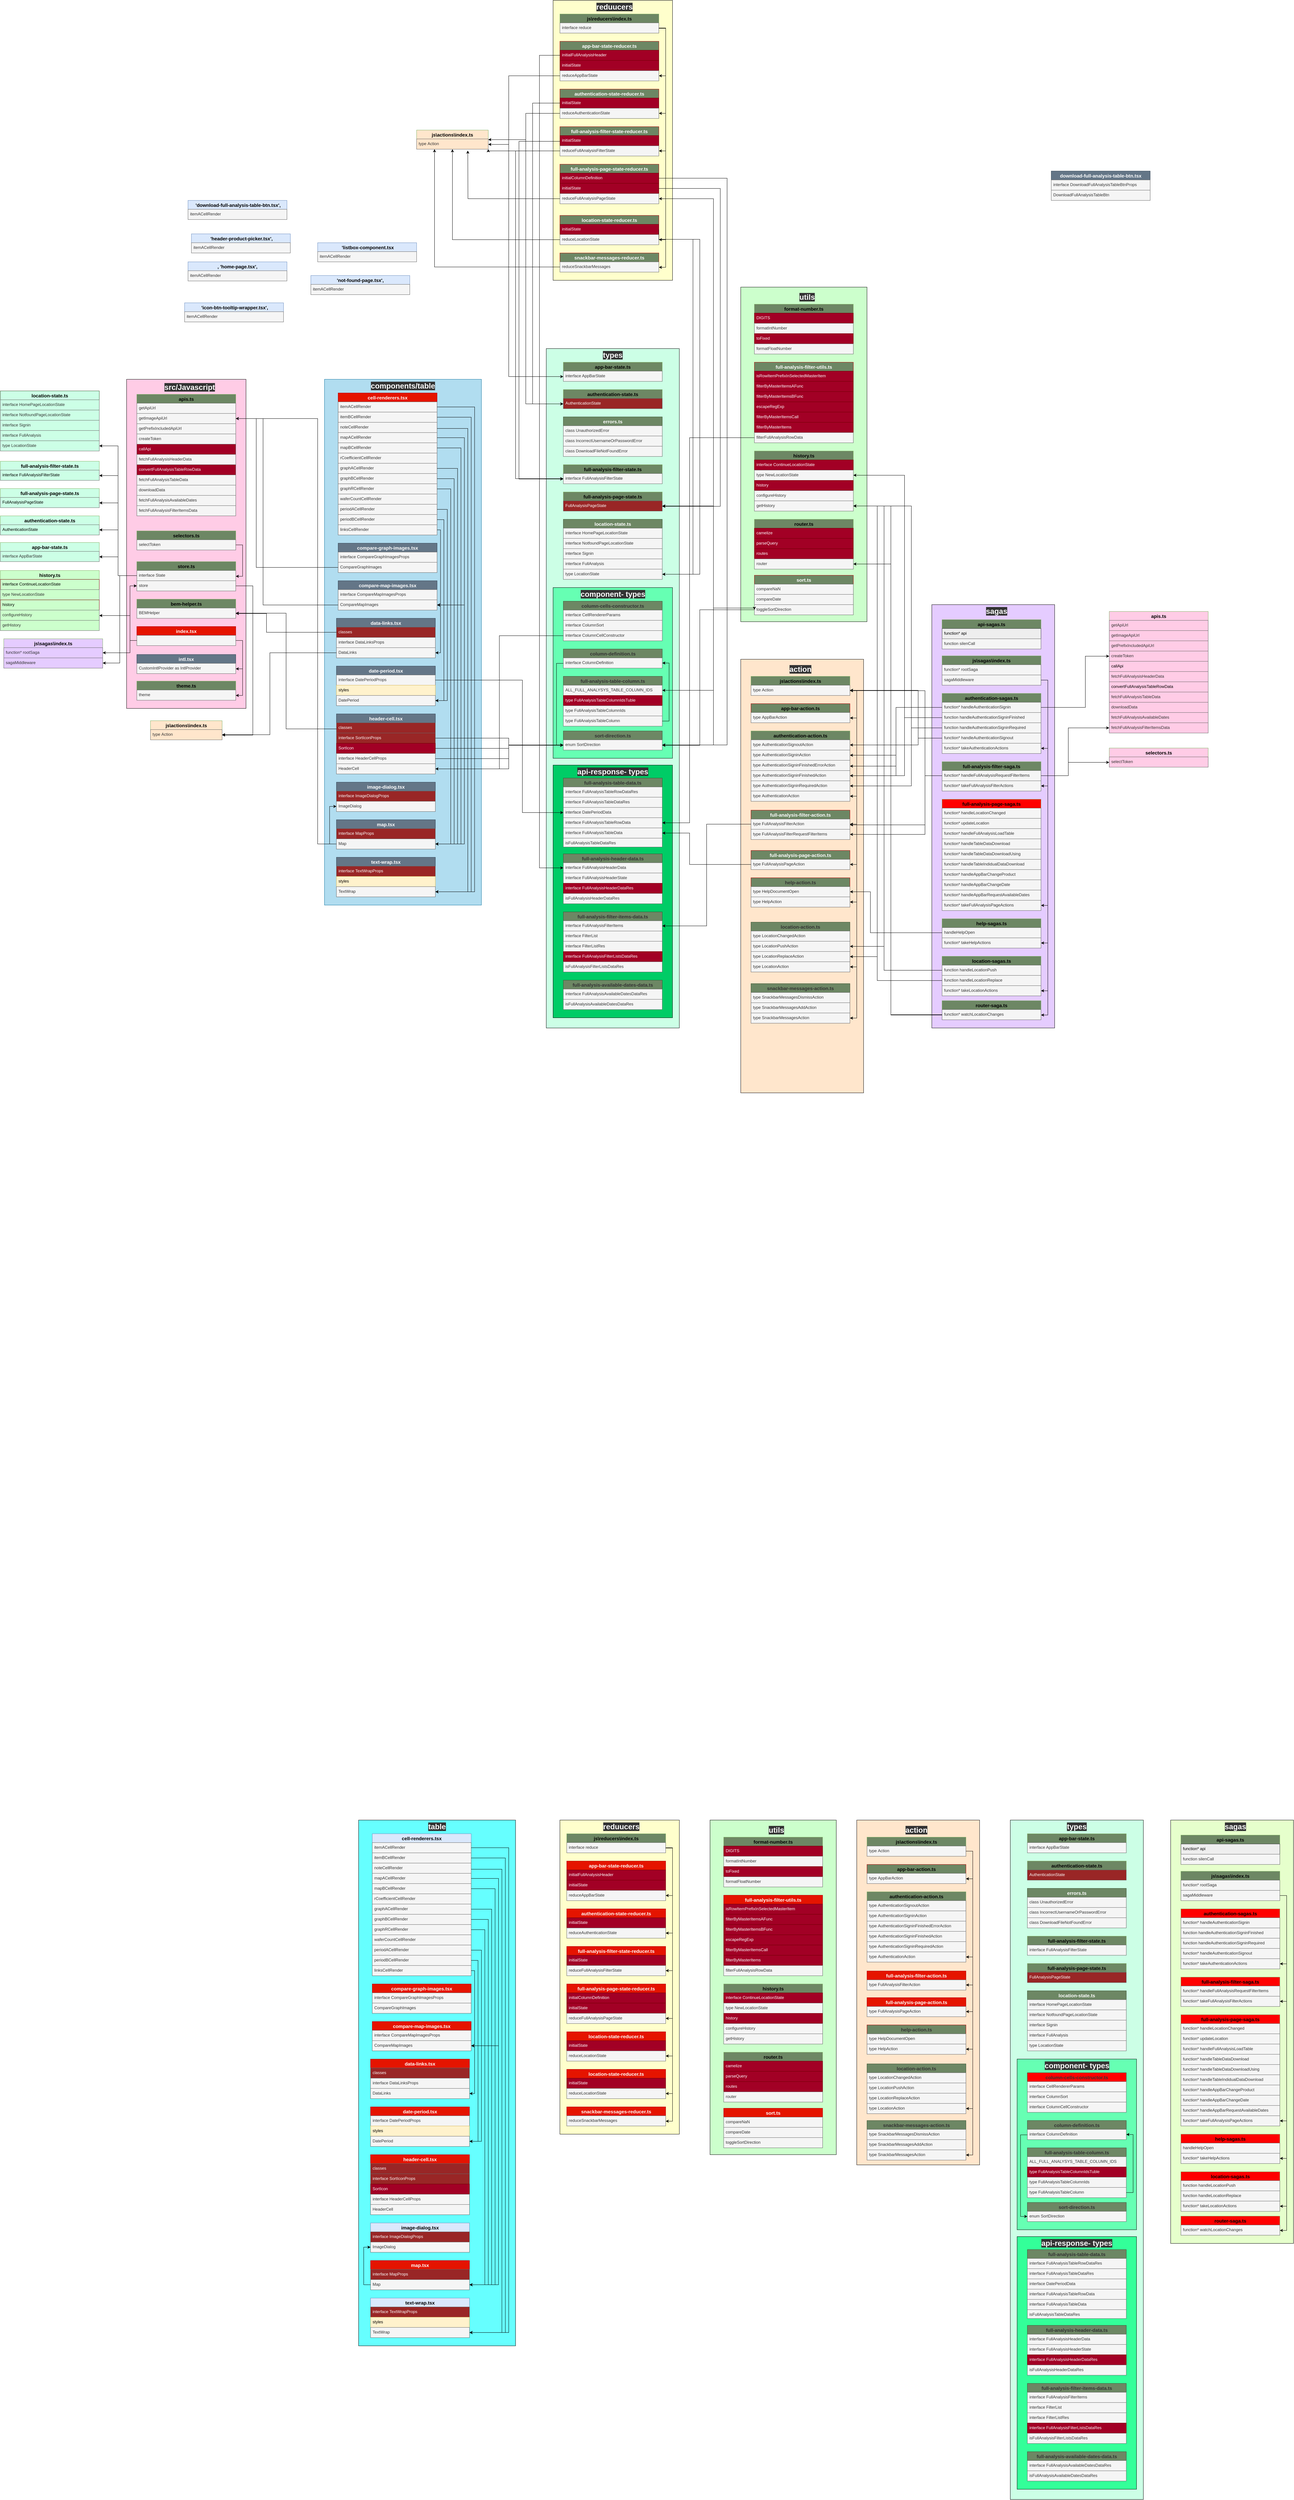 <mxfile version="14.9.4" type="github">
  <diagram id="Med1tqVdzimASmjtgsYA" name="Page-1">
    <mxGraphModel dx="3436" dy="5364" grid="1" gridSize="10" guides="1" tooltips="1" connect="1" arrows="1" fold="1" page="1" pageScale="1" pageWidth="850" pageHeight="1100" math="0" shadow="0">
      <root>
        <mxCell id="0" />
        <mxCell id="1" parent="0" />
        <mxCell id="hgW9Tcu6ejN2OzVxIhdr-302" value="" style="group" parent="1" vertex="1" connectable="0">
          <mxGeometry x="1410" y="640" width="690" height="920" as="geometry" />
        </mxCell>
        <mxCell id="hgW9Tcu6ejN2OzVxIhdr-348" value="" style="group" parent="hgW9Tcu6ejN2OzVxIhdr-302" vertex="1" connectable="0">
          <mxGeometry x="-470" y="460" width="360" height="1010" as="geometry" />
        </mxCell>
        <mxCell id="hgW9Tcu6ejN2OzVxIhdr-301" value="" style="rounded=0;whiteSpace=wrap;html=1;shadow=0;fontSize=22;fontColor=#FCFCFC;gradientColor=none;fillColor=#FFE6CC;" parent="hgW9Tcu6ejN2OzVxIhdr-348" vertex="1">
          <mxGeometry width="360" height="1010" as="geometry" />
        </mxCell>
        <mxCell id="hgW9Tcu6ejN2OzVxIhdr-198" value="authentication-action.ts" style="swimlane;fontStyle=1;childLayout=stackLayout;horizontal=1;startSize=26;horizontalStack=0;resizeParent=1;resizeParentMax=0;resizeLast=0;collapsible=1;marginBottom=0;align=center;fontSize=14;strokeColor=#82b366;fillColor=#6D8764;" parent="hgW9Tcu6ejN2OzVxIhdr-348" vertex="1">
          <mxGeometry x="30" y="210" width="290" height="206" as="geometry">
            <mxRectangle x="-70" y="90" width="120" height="26" as="alternateBounds" />
          </mxGeometry>
        </mxCell>
        <mxCell id="hgW9Tcu6ejN2OzVxIhdr-199" value="type AuthenticationSignoutAction" style="text;strokeColor=#666666;spacingLeft=4;spacingRight=4;overflow=hidden;rotatable=0;points=[[0,0.5],[1,0.5]];portConstraint=eastwest;fontSize=12;fillColor=#f5f5f5;fontColor=#333333;" parent="hgW9Tcu6ejN2OzVxIhdr-198" vertex="1">
          <mxGeometry y="26" width="290" height="30" as="geometry" />
        </mxCell>
        <mxCell id="hgW9Tcu6ejN2OzVxIhdr-200" value="type AuthenticationSigninAction" style="text;strokeColor=#666666;spacingLeft=4;spacingRight=4;overflow=hidden;rotatable=0;points=[[0,0.5],[1,0.5]];portConstraint=eastwest;fontSize=12;fillColor=#f5f5f5;fontColor=#333333;" parent="hgW9Tcu6ejN2OzVxIhdr-198" vertex="1">
          <mxGeometry y="56" width="290" height="30" as="geometry" />
        </mxCell>
        <mxCell id="hgW9Tcu6ejN2OzVxIhdr-201" value="type AuthenticationSigninFinishedErrorAction" style="text;strokeColor=#666666;spacingLeft=4;spacingRight=4;overflow=hidden;rotatable=0;points=[[0,0.5],[1,0.5]];portConstraint=eastwest;fontSize=12;fillColor=#f5f5f5;fontColor=#333333;" parent="hgW9Tcu6ejN2OzVxIhdr-198" vertex="1">
          <mxGeometry y="86" width="290" height="30" as="geometry" />
        </mxCell>
        <mxCell id="hgW9Tcu6ejN2OzVxIhdr-202" value="type AuthenticationSigninFinishedAction" style="text;strokeColor=#666666;spacingLeft=4;spacingRight=4;overflow=hidden;rotatable=0;points=[[0,0.5],[1,0.5]];portConstraint=eastwest;fontSize=12;fillColor=#f5f5f5;fontColor=#333333;" parent="hgW9Tcu6ejN2OzVxIhdr-198" vertex="1">
          <mxGeometry y="116" width="290" height="30" as="geometry" />
        </mxCell>
        <mxCell id="hgW9Tcu6ejN2OzVxIhdr-203" value="type AuthenticationSigninRequiredAction" style="text;strokeColor=#666666;spacingLeft=4;spacingRight=4;overflow=hidden;rotatable=0;points=[[0,0.5],[1,0.5]];portConstraint=eastwest;fontSize=12;fillColor=#f5f5f5;fontColor=#333333;" parent="hgW9Tcu6ejN2OzVxIhdr-198" vertex="1">
          <mxGeometry y="146" width="290" height="30" as="geometry" />
        </mxCell>
        <mxCell id="hgW9Tcu6ejN2OzVxIhdr-204" value="type AuthenticationAction" style="text;strokeColor=#666666;spacingLeft=4;spacingRight=4;overflow=hidden;rotatable=0;points=[[0,0.5],[1,0.5]];portConstraint=eastwest;fontSize=12;fillColor=#f5f5f5;fontColor=#333333;" parent="hgW9Tcu6ejN2OzVxIhdr-198" vertex="1">
          <mxGeometry y="176" width="290" height="30" as="geometry" />
        </mxCell>
        <mxCell id="hgW9Tcu6ejN2OzVxIhdr-237" value="app-bar-action.ts" style="swimlane;fontStyle=1;childLayout=stackLayout;horizontal=1;startSize=26;horizontalStack=0;resizeParent=1;resizeParentMax=0;resizeLast=0;collapsible=1;marginBottom=0;align=center;fontSize=14;strokeColor=#B20000;fillColor=#6D8764;" parent="hgW9Tcu6ejN2OzVxIhdr-348" vertex="1">
          <mxGeometry x="30" y="130" width="290" height="56" as="geometry">
            <mxRectangle x="-70" y="90" width="120" height="26" as="alternateBounds" />
          </mxGeometry>
        </mxCell>
        <mxCell id="hgW9Tcu6ejN2OzVxIhdr-238" value="type AppBarAction" style="text;strokeColor=#666666;fillColor=#f5f5f5;spacingLeft=4;spacingRight=4;overflow=hidden;rotatable=0;points=[[0,0.5],[1,0.5]];portConstraint=eastwest;fontSize=12;fontColor=#333333;" parent="hgW9Tcu6ejN2OzVxIhdr-237" vertex="1">
          <mxGeometry y="26" width="290" height="30" as="geometry" />
        </mxCell>
        <mxCell id="hgW9Tcu6ejN2OzVxIhdr-271" value="full-analysis-filter-action.ts" style="swimlane;fontStyle=1;childLayout=stackLayout;horizontal=1;startSize=26;horizontalStack=0;resizeParent=1;resizeParentMax=0;resizeLast=0;collapsible=1;marginBottom=0;align=center;fontSize=14;fillColor=#e51400;strokeColor=#B20000;fontColor=#ffffff;" parent="hgW9Tcu6ejN2OzVxIhdr-348" vertex="1">
          <mxGeometry x="30" y="442" width="290" height="56" as="geometry">
            <mxRectangle x="-70" y="90" width="120" height="26" as="alternateBounds" />
          </mxGeometry>
        </mxCell>
        <mxCell id="hgW9Tcu6ejN2OzVxIhdr-272" value="type FullAnalysisFilterAction" style="text;strokeColor=#666666;fillColor=#f5f5f5;spacingLeft=4;spacingRight=4;overflow=hidden;rotatable=0;points=[[0,0.5],[1,0.5]];portConstraint=eastwest;fontSize=12;fontColor=#333333;" parent="hgW9Tcu6ejN2OzVxIhdr-271" vertex="1">
          <mxGeometry y="26" width="290" height="30" as="geometry" />
        </mxCell>
        <mxCell id="hgW9Tcu6ejN2OzVxIhdr-273" value="full-analysis-page-action.ts" style="swimlane;fontStyle=1;childLayout=stackLayout;horizontal=1;startSize=26;horizontalStack=0;resizeParent=1;resizeParentMax=0;resizeLast=0;collapsible=1;marginBottom=0;align=center;fontSize=14;fillColor=#e51400;strokeColor=#B20000;fontColor=#ffffff;" parent="hgW9Tcu6ejN2OzVxIhdr-348" vertex="1">
          <mxGeometry x="30" y="520" width="290" height="56" as="geometry">
            <mxRectangle x="-70" y="90" width="120" height="26" as="alternateBounds" />
          </mxGeometry>
        </mxCell>
        <mxCell id="hgW9Tcu6ejN2OzVxIhdr-274" value="type FullAnalysisPageAction" style="text;strokeColor=#666666;fillColor=#f5f5f5;spacingLeft=4;spacingRight=4;overflow=hidden;rotatable=0;points=[[0,0.5],[1,0.5]];portConstraint=eastwest;fontSize=12;fontColor=#333333;" parent="hgW9Tcu6ejN2OzVxIhdr-273" vertex="1">
          <mxGeometry y="26" width="290" height="30" as="geometry" />
        </mxCell>
        <mxCell id="hgW9Tcu6ejN2OzVxIhdr-275" value="help-action.ts" style="swimlane;fontStyle=1;childLayout=stackLayout;horizontal=1;startSize=26;horizontalStack=0;resizeParent=1;resizeParentMax=0;resizeLast=0;collapsible=1;marginBottom=0;align=center;fontSize=14;strokeColor=#B20000;fillColor=#6D8764;fontColor=#333333;" parent="hgW9Tcu6ejN2OzVxIhdr-348" vertex="1">
          <mxGeometry x="30" y="600" width="290" height="86" as="geometry">
            <mxRectangle x="-70" y="90" width="120" height="26" as="alternateBounds" />
          </mxGeometry>
        </mxCell>
        <mxCell id="hgW9Tcu6ejN2OzVxIhdr-276" value="type HelpDocumentOpen" style="text;strokeColor=#666666;fillColor=#f5f5f5;spacingLeft=4;spacingRight=4;overflow=hidden;rotatable=0;points=[[0,0.5],[1,0.5]];portConstraint=eastwest;fontSize=12;fontColor=#333333;" parent="hgW9Tcu6ejN2OzVxIhdr-275" vertex="1">
          <mxGeometry y="26" width="290" height="30" as="geometry" />
        </mxCell>
        <mxCell id="hgW9Tcu6ejN2OzVxIhdr-277" value="type HelpAction" style="text;strokeColor=#666666;fillColor=#f5f5f5;spacingLeft=4;spacingRight=4;overflow=hidden;rotatable=0;points=[[0,0.5],[1,0.5]];portConstraint=eastwest;fontSize=12;fontColor=#333333;" parent="hgW9Tcu6ejN2OzVxIhdr-275" vertex="1">
          <mxGeometry y="56" width="290" height="30" as="geometry" />
        </mxCell>
        <mxCell id="hgW9Tcu6ejN2OzVxIhdr-278" value="location-action.ts" style="swimlane;fontStyle=1;childLayout=stackLayout;horizontal=1;startSize=26;horizontalStack=0;resizeParent=1;resizeParentMax=0;resizeLast=0;collapsible=1;marginBottom=0;align=center;fontSize=14;fillColor=#6d8764;strokeColor=#3A5431;fontColor=#333333;" parent="hgW9Tcu6ejN2OzVxIhdr-348" vertex="1">
          <mxGeometry x="30" y="714" width="290" height="146" as="geometry">
            <mxRectangle x="-70" y="90" width="120" height="26" as="alternateBounds" />
          </mxGeometry>
        </mxCell>
        <mxCell id="hgW9Tcu6ejN2OzVxIhdr-279" value="type LocationChangedAction" style="text;strokeColor=#666666;fillColor=#f5f5f5;spacingLeft=4;spacingRight=4;overflow=hidden;rotatable=0;points=[[0,0.5],[1,0.5]];portConstraint=eastwest;fontSize=12;fontColor=#333333;" parent="hgW9Tcu6ejN2OzVxIhdr-278" vertex="1">
          <mxGeometry y="26" width="290" height="30" as="geometry" />
        </mxCell>
        <mxCell id="hgW9Tcu6ejN2OzVxIhdr-280" value="type LocationPushAction" style="text;strokeColor=#666666;fillColor=#f5f5f5;spacingLeft=4;spacingRight=4;overflow=hidden;rotatable=0;points=[[0,0.5],[1,0.5]];portConstraint=eastwest;fontSize=12;fontColor=#333333;" parent="hgW9Tcu6ejN2OzVxIhdr-278" vertex="1">
          <mxGeometry y="56" width="290" height="30" as="geometry" />
        </mxCell>
        <mxCell id="hgW9Tcu6ejN2OzVxIhdr-281" value="type LocationReplaceAction" style="text;strokeColor=#666666;fillColor=#f5f5f5;spacingLeft=4;spacingRight=4;overflow=hidden;rotatable=0;points=[[0,0.5],[1,0.5]];portConstraint=eastwest;fontSize=12;fontColor=#333333;" parent="hgW9Tcu6ejN2OzVxIhdr-278" vertex="1">
          <mxGeometry y="86" width="290" height="30" as="geometry" />
        </mxCell>
        <mxCell id="hgW9Tcu6ejN2OzVxIhdr-282" value="type LocationAction" style="text;strokeColor=#666666;fillColor=#f5f5f5;spacingLeft=4;spacingRight=4;overflow=hidden;rotatable=0;points=[[0,0.5],[1,0.5]];portConstraint=eastwest;fontSize=12;fontColor=#333333;" parent="hgW9Tcu6ejN2OzVxIhdr-278" vertex="1">
          <mxGeometry y="116" width="290" height="30" as="geometry" />
        </mxCell>
        <mxCell id="hgW9Tcu6ejN2OzVxIhdr-283" value="snackbar-messages-action.ts" style="swimlane;fontStyle=1;childLayout=stackLayout;horizontal=1;startSize=26;horizontalStack=0;resizeParent=1;resizeParentMax=0;resizeLast=0;collapsible=1;marginBottom=0;align=center;fontSize=14;fillColor=#6d8764;strokeColor=#3A5431;fontColor=#333333;" parent="hgW9Tcu6ejN2OzVxIhdr-348" vertex="1">
          <mxGeometry x="30" y="880" width="290" height="116" as="geometry">
            <mxRectangle x="-70" y="90" width="120" height="26" as="alternateBounds" />
          </mxGeometry>
        </mxCell>
        <mxCell id="hgW9Tcu6ejN2OzVxIhdr-284" value="type SnackbarMessagesDismissAction" style="text;strokeColor=#666666;fillColor=#f5f5f5;spacingLeft=4;spacingRight=4;overflow=hidden;rotatable=0;points=[[0,0.5],[1,0.5]];portConstraint=eastwest;fontSize=12;fontColor=#333333;" parent="hgW9Tcu6ejN2OzVxIhdr-283" vertex="1">
          <mxGeometry y="26" width="290" height="30" as="geometry" />
        </mxCell>
        <mxCell id="hgW9Tcu6ejN2OzVxIhdr-285" value="type SnackbarMessagesAddAction" style="text;strokeColor=#666666;fillColor=#f5f5f5;spacingLeft=4;spacingRight=4;overflow=hidden;rotatable=0;points=[[0,0.5],[1,0.5]];portConstraint=eastwest;fontSize=12;fontColor=#333333;" parent="hgW9Tcu6ejN2OzVxIhdr-283" vertex="1">
          <mxGeometry y="56" width="290" height="30" as="geometry" />
        </mxCell>
        <mxCell id="hgW9Tcu6ejN2OzVxIhdr-286" value="type SnackbarMessagesAction" style="text;strokeColor=#666666;fillColor=#f5f5f5;spacingLeft=4;spacingRight=4;overflow=hidden;rotatable=0;points=[[0,0.5],[1,0.5]];portConstraint=eastwest;fontSize=12;fontColor=#333333;" parent="hgW9Tcu6ejN2OzVxIhdr-283" vertex="1">
          <mxGeometry y="86" width="290" height="30" as="geometry" />
        </mxCell>
        <mxCell id="hgW9Tcu6ejN2OzVxIhdr-334" value="js\actions\index.ts" style="swimlane;fontStyle=1;childLayout=stackLayout;horizontal=1;startSize=26;horizontalStack=0;resizeParent=1;resizeParentMax=0;resizeLast=0;collapsible=1;marginBottom=0;align=center;fontSize=14;strokeColor=#82b366;fillColor=#6D8764;" parent="hgW9Tcu6ejN2OzVxIhdr-348" vertex="1">
          <mxGeometry x="30" y="50" width="290" height="56" as="geometry">
            <mxRectangle x="-70" y="90" width="120" height="26" as="alternateBounds" />
          </mxGeometry>
        </mxCell>
        <mxCell id="hgW9Tcu6ejN2OzVxIhdr-335" value="type Action" style="text;strokeColor=#666666;spacingLeft=4;spacingRight=4;overflow=hidden;rotatable=0;points=[[0,0.5],[1,0.5]];portConstraint=eastwest;fontSize=12;fillColor=#f5f5f5;fontColor=#333333;" parent="hgW9Tcu6ejN2OzVxIhdr-334" vertex="1">
          <mxGeometry y="26" width="290" height="30" as="geometry" />
        </mxCell>
        <mxCell id="hgW9Tcu6ejN2OzVxIhdr-48" value="&lt;span style=&quot;background-color: rgb(51 , 51 , 51)&quot;&gt;action&lt;/span&gt;" style="text;html=1;strokeColor=none;fillColor=none;align=center;verticalAlign=middle;whiteSpace=wrap;rounded=0;shadow=0;fontColor=#FCFCFC;fontStyle=1;fontSize=22;" parent="hgW9Tcu6ejN2OzVxIhdr-348" vertex="1">
          <mxGeometry x="125" y="20" width="100" height="20" as="geometry" />
        </mxCell>
        <mxCell id="hgW9Tcu6ejN2OzVxIhdr-336" style="edgeStyle=orthogonalEdgeStyle;rounded=0;orthogonalLoop=1;jettySize=auto;html=1;exitX=1;exitY=0.5;exitDx=0;exitDy=0;entryX=1;entryY=0.75;entryDx=0;entryDy=0;fontSize=22;fontColor=#FCFCFC;" parent="hgW9Tcu6ejN2OzVxIhdr-348" source="hgW9Tcu6ejN2OzVxIhdr-335" target="hgW9Tcu6ejN2OzVxIhdr-237" edge="1">
          <mxGeometry relative="1" as="geometry" />
        </mxCell>
        <mxCell id="hgW9Tcu6ejN2OzVxIhdr-337" style="edgeStyle=orthogonalEdgeStyle;rounded=0;orthogonalLoop=1;jettySize=auto;html=1;exitX=1;exitY=0.5;exitDx=0;exitDy=0;entryX=1;entryY=0.5;entryDx=0;entryDy=0;fontSize=22;fontColor=#FCFCFC;" parent="hgW9Tcu6ejN2OzVxIhdr-348" source="hgW9Tcu6ejN2OzVxIhdr-335" target="hgW9Tcu6ejN2OzVxIhdr-204" edge="1">
          <mxGeometry relative="1" as="geometry" />
        </mxCell>
        <mxCell id="hgW9Tcu6ejN2OzVxIhdr-338" style="edgeStyle=orthogonalEdgeStyle;rounded=0;orthogonalLoop=1;jettySize=auto;html=1;exitX=1;exitY=0.5;exitDx=0;exitDy=0;entryX=1;entryY=0.5;entryDx=0;entryDy=0;fontSize=22;fontColor=#FCFCFC;" parent="hgW9Tcu6ejN2OzVxIhdr-348" source="hgW9Tcu6ejN2OzVxIhdr-335" target="hgW9Tcu6ejN2OzVxIhdr-272" edge="1">
          <mxGeometry relative="1" as="geometry" />
        </mxCell>
        <mxCell id="hgW9Tcu6ejN2OzVxIhdr-339" style="edgeStyle=orthogonalEdgeStyle;rounded=0;orthogonalLoop=1;jettySize=auto;html=1;exitX=1;exitY=0.5;exitDx=0;exitDy=0;fontSize=22;fontColor=#FCFCFC;" parent="hgW9Tcu6ejN2OzVxIhdr-348" source="hgW9Tcu6ejN2OzVxIhdr-335" target="hgW9Tcu6ejN2OzVxIhdr-274" edge="1">
          <mxGeometry relative="1" as="geometry" />
        </mxCell>
        <mxCell id="hgW9Tcu6ejN2OzVxIhdr-340" style="edgeStyle=orthogonalEdgeStyle;rounded=0;orthogonalLoop=1;jettySize=auto;html=1;exitX=1;exitY=0.5;exitDx=0;exitDy=0;fontSize=22;fontColor=#FCFCFC;" parent="hgW9Tcu6ejN2OzVxIhdr-348" source="hgW9Tcu6ejN2OzVxIhdr-335" target="hgW9Tcu6ejN2OzVxIhdr-277" edge="1">
          <mxGeometry relative="1" as="geometry" />
        </mxCell>
        <mxCell id="hgW9Tcu6ejN2OzVxIhdr-341" style="edgeStyle=orthogonalEdgeStyle;rounded=0;orthogonalLoop=1;jettySize=auto;html=1;exitX=1;exitY=0.5;exitDx=0;exitDy=0;entryX=1;entryY=0.5;entryDx=0;entryDy=0;fontSize=22;fontColor=#FCFCFC;" parent="hgW9Tcu6ejN2OzVxIhdr-348" source="hgW9Tcu6ejN2OzVxIhdr-335" target="hgW9Tcu6ejN2OzVxIhdr-282" edge="1">
          <mxGeometry relative="1" as="geometry" />
        </mxCell>
        <mxCell id="hgW9Tcu6ejN2OzVxIhdr-342" style="edgeStyle=orthogonalEdgeStyle;rounded=0;orthogonalLoop=1;jettySize=auto;html=1;exitX=1;exitY=0.5;exitDx=0;exitDy=0;entryX=1;entryY=0.5;entryDx=0;entryDy=0;fontSize=22;fontColor=#FCFCFC;" parent="hgW9Tcu6ejN2OzVxIhdr-348" source="hgW9Tcu6ejN2OzVxIhdr-335" target="hgW9Tcu6ejN2OzVxIhdr-286" edge="1">
          <mxGeometry relative="1" as="geometry" />
        </mxCell>
        <mxCell id="hgW9Tcu6ejN2OzVxIhdr-333" value="" style="group" parent="1" vertex="1" connectable="0">
          <mxGeometry x="480" y="1100" width="450" height="980" as="geometry" />
        </mxCell>
        <mxCell id="hgW9Tcu6ejN2OzVxIhdr-331" value="" style="rounded=0;whiteSpace=wrap;html=1;shadow=0;fontSize=22;fontColor=#FCFCFC;gradientColor=none;fillColor=#CCFFCC;" parent="hgW9Tcu6ejN2OzVxIhdr-333" vertex="1">
          <mxGeometry x="30" width="370" height="980" as="geometry" />
        </mxCell>
        <mxCell id="hgW9Tcu6ejN2OzVxIhdr-303" value="format-number.ts" style="swimlane;fontStyle=1;childLayout=stackLayout;horizontal=1;startSize=26;horizontalStack=0;resizeParent=1;resizeParentMax=0;resizeLast=0;collapsible=1;marginBottom=0;align=center;fontSize=14;strokeColor=#82b366;fillColor=#6D8764;" parent="hgW9Tcu6ejN2OzVxIhdr-333" vertex="1">
          <mxGeometry x="70" y="50" width="290" height="146" as="geometry">
            <mxRectangle x="-70" y="90" width="120" height="26" as="alternateBounds" />
          </mxGeometry>
        </mxCell>
        <mxCell id="hgW9Tcu6ejN2OzVxIhdr-304" value="DIGITS" style="text;strokeColor=#6F0000;spacingLeft=4;spacingRight=4;overflow=hidden;rotatable=0;points=[[0,0.5],[1,0.5]];portConstraint=eastwest;fontSize=12;fillColor=#a20025;fontColor=#ffffff;" parent="hgW9Tcu6ejN2OzVxIhdr-303" vertex="1">
          <mxGeometry y="26" width="290" height="30" as="geometry" />
        </mxCell>
        <mxCell id="hgW9Tcu6ejN2OzVxIhdr-305" value="formatIntNumber" style="text;strokeColor=#666666;spacingLeft=4;spacingRight=4;overflow=hidden;rotatable=0;points=[[0,0.5],[1,0.5]];portConstraint=eastwest;fontSize=12;fillColor=#f5f5f5;fontColor=#333333;" parent="hgW9Tcu6ejN2OzVxIhdr-303" vertex="1">
          <mxGeometry y="56" width="290" height="30" as="geometry" />
        </mxCell>
        <mxCell id="hgW9Tcu6ejN2OzVxIhdr-306" value="toFixed" style="text;strokeColor=#6F0000;spacingLeft=4;spacingRight=4;overflow=hidden;rotatable=0;points=[[0,0.5],[1,0.5]];portConstraint=eastwest;fontSize=12;fillColor=#a20025;fontColor=#ffffff;" parent="hgW9Tcu6ejN2OzVxIhdr-303" vertex="1">
          <mxGeometry y="86" width="290" height="30" as="geometry" />
        </mxCell>
        <mxCell id="hgW9Tcu6ejN2OzVxIhdr-307" value="formatFloatNumber" style="text;strokeColor=#666666;spacingLeft=4;spacingRight=4;overflow=hidden;rotatable=0;points=[[0,0.5],[1,0.5]];portConstraint=eastwest;fontSize=12;fillColor=#f5f5f5;fontColor=#333333;" parent="hgW9Tcu6ejN2OzVxIhdr-303" vertex="1">
          <mxGeometry y="116" width="290" height="30" as="geometry" />
        </mxCell>
        <mxCell id="hgW9Tcu6ejN2OzVxIhdr-308" value="full-analysis-filter-utils.ts" style="swimlane;fontStyle=1;childLayout=stackLayout;horizontal=1;startSize=26;horizontalStack=0;resizeParent=1;resizeParentMax=0;resizeLast=0;collapsible=1;marginBottom=0;align=center;fontSize=14;strokeColor=#B20000;fillColor=#e51400;fontColor=#ffffff;" parent="hgW9Tcu6ejN2OzVxIhdr-333" vertex="1">
          <mxGeometry x="70" y="220" width="290" height="236" as="geometry">
            <mxRectangle x="-70" y="90" width="120" height="26" as="alternateBounds" />
          </mxGeometry>
        </mxCell>
        <mxCell id="hgW9Tcu6ejN2OzVxIhdr-309" value="isRowItemPrefixInSelectedMasterItem" style="text;strokeColor=#6F0000;spacingLeft=4;spacingRight=4;overflow=hidden;rotatable=0;points=[[0,0.5],[1,0.5]];portConstraint=eastwest;fontSize=12;fillColor=#a20025;fontColor=#ffffff;" parent="hgW9Tcu6ejN2OzVxIhdr-308" vertex="1">
          <mxGeometry y="26" width="290" height="30" as="geometry" />
        </mxCell>
        <mxCell id="hgW9Tcu6ejN2OzVxIhdr-310" value="filterByMasterItemsAFunc" style="text;strokeColor=#6F0000;spacingLeft=4;spacingRight=4;overflow=hidden;rotatable=0;points=[[0,0.5],[1,0.5]];portConstraint=eastwest;fontSize=12;fillColor=#a20025;fontColor=#ffffff;" parent="hgW9Tcu6ejN2OzVxIhdr-308" vertex="1">
          <mxGeometry y="56" width="290" height="30" as="geometry" />
        </mxCell>
        <mxCell id="hgW9Tcu6ejN2OzVxIhdr-311" value="filterByMasterItemsBFunc" style="text;strokeColor=#6F0000;spacingLeft=4;spacingRight=4;overflow=hidden;rotatable=0;points=[[0,0.5],[1,0.5]];portConstraint=eastwest;fontSize=12;fillColor=#a20025;fontColor=#ffffff;" parent="hgW9Tcu6ejN2OzVxIhdr-308" vertex="1">
          <mxGeometry y="86" width="290" height="30" as="geometry" />
        </mxCell>
        <mxCell id="hgW9Tcu6ejN2OzVxIhdr-312" value="escapeRegExp" style="text;strokeColor=#6F0000;spacingLeft=4;spacingRight=4;overflow=hidden;rotatable=0;points=[[0,0.5],[1,0.5]];portConstraint=eastwest;fontSize=12;fillColor=#a20025;fontColor=#ffffff;" parent="hgW9Tcu6ejN2OzVxIhdr-308" vertex="1">
          <mxGeometry y="116" width="290" height="30" as="geometry" />
        </mxCell>
        <mxCell id="hgW9Tcu6ejN2OzVxIhdr-313" value="filterByMasterItemsCall" style="text;strokeColor=#6F0000;spacingLeft=4;spacingRight=4;overflow=hidden;rotatable=0;points=[[0,0.5],[1,0.5]];portConstraint=eastwest;fontSize=12;fillColor=#a20025;fontColor=#ffffff;" parent="hgW9Tcu6ejN2OzVxIhdr-308" vertex="1">
          <mxGeometry y="146" width="290" height="30" as="geometry" />
        </mxCell>
        <mxCell id="hgW9Tcu6ejN2OzVxIhdr-314" value="filterByMasterItems" style="text;strokeColor=#6F0000;spacingLeft=4;spacingRight=4;overflow=hidden;rotatable=0;points=[[0,0.5],[1,0.5]];portConstraint=eastwest;fontSize=12;fillColor=#a20025;fontColor=#ffffff;" parent="hgW9Tcu6ejN2OzVxIhdr-308" vertex="1">
          <mxGeometry y="176" width="290" height="30" as="geometry" />
        </mxCell>
        <mxCell id="hgW9Tcu6ejN2OzVxIhdr-315" value="filterFullAnalysisRowData" style="text;strokeColor=#666666;spacingLeft=4;spacingRight=4;overflow=hidden;rotatable=0;points=[[0,0.5],[1,0.5]];portConstraint=eastwest;fontSize=12;fillColor=#f5f5f5;fontColor=#333333;" parent="hgW9Tcu6ejN2OzVxIhdr-308" vertex="1">
          <mxGeometry y="206" width="290" height="30" as="geometry" />
        </mxCell>
        <mxCell id="hgW9Tcu6ejN2OzVxIhdr-316" value="history.ts" style="swimlane;fontStyle=1;childLayout=stackLayout;horizontal=1;startSize=26;horizontalStack=0;resizeParent=1;resizeParentMax=0;resizeLast=0;collapsible=1;marginBottom=0;align=center;fontSize=14;strokeColor=#82b366;fillColor=#6D8764;" parent="hgW9Tcu6ejN2OzVxIhdr-333" vertex="1">
          <mxGeometry x="70" y="480" width="290" height="176" as="geometry">
            <mxRectangle x="-70" y="90" width="120" height="26" as="alternateBounds" />
          </mxGeometry>
        </mxCell>
        <mxCell id="hgW9Tcu6ejN2OzVxIhdr-317" value="interface ContinueLocationState" style="text;strokeColor=#6F0000;spacingLeft=4;spacingRight=4;overflow=hidden;rotatable=0;points=[[0,0.5],[1,0.5]];portConstraint=eastwest;fontSize=12;fillColor=#a20025;fontColor=#ffffff;" parent="hgW9Tcu6ejN2OzVxIhdr-316" vertex="1">
          <mxGeometry y="26" width="290" height="30" as="geometry" />
        </mxCell>
        <mxCell id="hgW9Tcu6ejN2OzVxIhdr-318" value="type NewLocationState" style="text;strokeColor=#666666;spacingLeft=4;spacingRight=4;overflow=hidden;rotatable=0;points=[[0,0.5],[1,0.5]];portConstraint=eastwest;fontSize=12;fillColor=#f5f5f5;fontColor=#333333;" parent="hgW9Tcu6ejN2OzVxIhdr-316" vertex="1">
          <mxGeometry y="56" width="290" height="30" as="geometry" />
        </mxCell>
        <mxCell id="hgW9Tcu6ejN2OzVxIhdr-319" value="history" style="text;strokeColor=#6F0000;spacingLeft=4;spacingRight=4;overflow=hidden;rotatable=0;points=[[0,0.5],[1,0.5]];portConstraint=eastwest;fontSize=12;fillColor=#a20025;fontColor=#ffffff;" parent="hgW9Tcu6ejN2OzVxIhdr-316" vertex="1">
          <mxGeometry y="86" width="290" height="30" as="geometry" />
        </mxCell>
        <mxCell id="hgW9Tcu6ejN2OzVxIhdr-320" value="configureHistory" style="text;strokeColor=#666666;spacingLeft=4;spacingRight=4;overflow=hidden;rotatable=0;points=[[0,0.5],[1,0.5]];portConstraint=eastwest;fontSize=12;fillColor=#f5f5f5;fontColor=#333333;" parent="hgW9Tcu6ejN2OzVxIhdr-316" vertex="1">
          <mxGeometry y="116" width="290" height="30" as="geometry" />
        </mxCell>
        <mxCell id="hgW9Tcu6ejN2OzVxIhdr-321" value="getHistory" style="text;strokeColor=#666666;spacingLeft=4;spacingRight=4;overflow=hidden;rotatable=0;points=[[0,0.5],[1,0.5]];portConstraint=eastwest;fontSize=12;fillColor=#f5f5f5;fontColor=#333333;" parent="hgW9Tcu6ejN2OzVxIhdr-316" vertex="1">
          <mxGeometry y="146" width="290" height="30" as="geometry" />
        </mxCell>
        <mxCell id="hgW9Tcu6ejN2OzVxIhdr-322" value="router.ts" style="swimlane;fontStyle=1;childLayout=stackLayout;horizontal=1;startSize=26;horizontalStack=0;resizeParent=1;resizeParentMax=0;resizeLast=0;collapsible=1;marginBottom=0;align=center;fontSize=14;strokeColor=#82b366;fillColor=#6D8764;" parent="hgW9Tcu6ejN2OzVxIhdr-333" vertex="1">
          <mxGeometry x="70" y="680" width="290" height="146" as="geometry">
            <mxRectangle x="-70" y="90" width="120" height="26" as="alternateBounds" />
          </mxGeometry>
        </mxCell>
        <mxCell id="hgW9Tcu6ejN2OzVxIhdr-323" value="camelize" style="text;strokeColor=#6F0000;spacingLeft=4;spacingRight=4;overflow=hidden;rotatable=0;points=[[0,0.5],[1,0.5]];portConstraint=eastwest;fontSize=12;fillColor=#a20025;fontColor=#ffffff;" parent="hgW9Tcu6ejN2OzVxIhdr-322" vertex="1">
          <mxGeometry y="26" width="290" height="30" as="geometry" />
        </mxCell>
        <mxCell id="hgW9Tcu6ejN2OzVxIhdr-324" value="parseQuery" style="text;strokeColor=#6F0000;spacingLeft=4;spacingRight=4;overflow=hidden;rotatable=0;points=[[0,0.5],[1,0.5]];portConstraint=eastwest;fontSize=12;fillColor=#a20025;fontColor=#ffffff;" parent="hgW9Tcu6ejN2OzVxIhdr-322" vertex="1">
          <mxGeometry y="56" width="290" height="30" as="geometry" />
        </mxCell>
        <mxCell id="hgW9Tcu6ejN2OzVxIhdr-325" value="routes" style="text;strokeColor=#6F0000;spacingLeft=4;spacingRight=4;overflow=hidden;rotatable=0;points=[[0,0.5],[1,0.5]];portConstraint=eastwest;fontSize=12;fillColor=#a20025;fontColor=#ffffff;" parent="hgW9Tcu6ejN2OzVxIhdr-322" vertex="1">
          <mxGeometry y="86" width="290" height="30" as="geometry" />
        </mxCell>
        <mxCell id="hgW9Tcu6ejN2OzVxIhdr-326" value="router" style="text;strokeColor=#666666;spacingLeft=4;spacingRight=4;overflow=hidden;rotatable=0;points=[[0,0.5],[1,0.5]];portConstraint=eastwest;fontSize=12;fillColor=#f5f5f5;fontColor=#333333;" parent="hgW9Tcu6ejN2OzVxIhdr-322" vertex="1">
          <mxGeometry y="116" width="290" height="30" as="geometry" />
        </mxCell>
        <mxCell id="hgW9Tcu6ejN2OzVxIhdr-327" value="sort.ts" style="swimlane;fontStyle=1;childLayout=stackLayout;horizontal=1;startSize=26;horizontalStack=0;resizeParent=1;resizeParentMax=0;resizeLast=0;collapsible=1;marginBottom=0;align=center;fontSize=14;strokeColor=#B20000;fillColor=#e51400;fontColor=#ffffff;" parent="hgW9Tcu6ejN2OzVxIhdr-333" vertex="1">
          <mxGeometry x="70" y="844" width="290" height="116" as="geometry">
            <mxRectangle x="-70" y="90" width="120" height="26" as="alternateBounds" />
          </mxGeometry>
        </mxCell>
        <mxCell id="hgW9Tcu6ejN2OzVxIhdr-328" value="compareNaN" style="text;strokeColor=#666666;spacingLeft=4;spacingRight=4;overflow=hidden;rotatable=0;points=[[0,0.5],[1,0.5]];portConstraint=eastwest;fontSize=12;fillColor=#f5f5f5;fontColor=#333333;" parent="hgW9Tcu6ejN2OzVxIhdr-327" vertex="1">
          <mxGeometry y="26" width="290" height="30" as="geometry" />
        </mxCell>
        <mxCell id="hgW9Tcu6ejN2OzVxIhdr-329" value="compareDate" style="text;strokeColor=#666666;spacingLeft=4;spacingRight=4;overflow=hidden;rotatable=0;points=[[0,0.5],[1,0.5]];portConstraint=eastwest;fontSize=12;fillColor=#f5f5f5;fontColor=#333333;" parent="hgW9Tcu6ejN2OzVxIhdr-327" vertex="1">
          <mxGeometry y="56" width="290" height="30" as="geometry" />
        </mxCell>
        <mxCell id="hgW9Tcu6ejN2OzVxIhdr-330" value="toggleSortDirection" style="text;strokeColor=#666666;spacingLeft=4;spacingRight=4;overflow=hidden;rotatable=0;points=[[0,0.5],[1,0.5]];portConstraint=eastwest;fontSize=12;fillColor=#f5f5f5;fontColor=#333333;" parent="hgW9Tcu6ejN2OzVxIhdr-327" vertex="1">
          <mxGeometry y="86" width="290" height="30" as="geometry" />
        </mxCell>
        <mxCell id="hgW9Tcu6ejN2OzVxIhdr-332" value="&lt;span style=&quot;color: rgb(252 , 252 , 252) ; font-family: &amp;#34;helvetica&amp;#34; ; font-size: 22px ; font-style: normal ; font-weight: 700 ; letter-spacing: normal ; text-align: center ; text-indent: 0px ; text-transform: none ; word-spacing: 0px ; background-color: rgb(51 , 51 , 51) ; display: inline ; float: none&quot;&gt;utils&lt;/span&gt;" style="text;whiteSpace=wrap;html=1;fontSize=22;fontColor=#FCFCFC;" parent="hgW9Tcu6ejN2OzVxIhdr-333" vertex="1">
          <mxGeometry x="200" y="10" width="90" height="40" as="geometry" />
        </mxCell>
        <mxCell id="hgW9Tcu6ejN2OzVxIhdr-462" value="" style="group" parent="1" vertex="1" connectable="0">
          <mxGeometry x="1390" y="1100" width="390" height="1990" as="geometry" />
        </mxCell>
        <mxCell id="hgW9Tcu6ejN2OzVxIhdr-400" value="" style="rounded=0;whiteSpace=wrap;html=1;shadow=0;fontSize=22;fontColor=#FCFCFC;gradientColor=none;fillColor=#CCFFE6;" parent="hgW9Tcu6ejN2OzVxIhdr-462" vertex="1">
          <mxGeometry width="390" height="1990" as="geometry" />
        </mxCell>
        <mxCell id="hgW9Tcu6ejN2OzVxIhdr-382" value="app-bar-state.ts" style="swimlane;fontStyle=1;childLayout=stackLayout;horizontal=1;startSize=26;horizontalStack=0;resizeParent=1;resizeParentMax=0;resizeLast=0;collapsible=1;marginBottom=0;align=center;fontSize=14;strokeColor=#82b366;fillColor=#6D8764;" parent="hgW9Tcu6ejN2OzVxIhdr-462" vertex="1">
          <mxGeometry x="50" y="40" width="290" height="56" as="geometry">
            <mxRectangle x="-70" y="90" width="120" height="26" as="alternateBounds" />
          </mxGeometry>
        </mxCell>
        <mxCell id="hgW9Tcu6ejN2OzVxIhdr-383" value="interface AppBarState" style="text;strokeColor=#666666;spacingLeft=4;spacingRight=4;overflow=hidden;rotatable=0;points=[[0,0.5],[1,0.5]];portConstraint=eastwest;fontSize=12;fillColor=#f5f5f5;fontColor=#333333;" parent="hgW9Tcu6ejN2OzVxIhdr-382" vertex="1">
          <mxGeometry y="26" width="290" height="30" as="geometry" />
        </mxCell>
        <mxCell id="hgW9Tcu6ejN2OzVxIhdr-384" value="authentication-state.ts" style="swimlane;fontStyle=1;childLayout=stackLayout;horizontal=1;startSize=26;horizontalStack=0;resizeParent=1;resizeParentMax=0;resizeLast=0;collapsible=1;marginBottom=0;align=center;fontSize=14;strokeColor=#82b366;fillColor=#6D8764;" parent="hgW9Tcu6ejN2OzVxIhdr-462" vertex="1">
          <mxGeometry x="50" y="120" width="290" height="56" as="geometry">
            <mxRectangle x="-70" y="90" width="120" height="26" as="alternateBounds" />
          </mxGeometry>
        </mxCell>
        <mxCell id="hgW9Tcu6ejN2OzVxIhdr-385" value="AuthenticationState" style="text;strokeColor=#666666;spacingLeft=4;spacingRight=4;overflow=hidden;rotatable=0;points=[[0,0.5],[1,0.5]];portConstraint=eastwest;fontSize=12;fillColor=#992626;fontColor=#FCFCFC;" parent="hgW9Tcu6ejN2OzVxIhdr-384" vertex="1">
          <mxGeometry y="26" width="290" height="30" as="geometry" />
        </mxCell>
        <mxCell id="hgW9Tcu6ejN2OzVxIhdr-386" value="errors.ts" style="swimlane;fontStyle=1;childLayout=stackLayout;horizontal=1;startSize=26;horizontalStack=0;resizeParent=1;resizeParentMax=0;resizeLast=0;collapsible=1;marginBottom=0;align=center;fontSize=14;fillColor=#6d8764;strokeColor=#3A5431;fontColor=#ffffff;" parent="hgW9Tcu6ejN2OzVxIhdr-462" vertex="1">
          <mxGeometry x="50" y="200" width="290" height="116" as="geometry">
            <mxRectangle x="-70" y="90" width="120" height="26" as="alternateBounds" />
          </mxGeometry>
        </mxCell>
        <mxCell id="hgW9Tcu6ejN2OzVxIhdr-387" value="class UnauthorizedError" style="text;strokeColor=#666666;fillColor=#f5f5f5;spacingLeft=4;spacingRight=4;overflow=hidden;rotatable=0;points=[[0,0.5],[1,0.5]];portConstraint=eastwest;fontSize=12;fontColor=#333333;" parent="hgW9Tcu6ejN2OzVxIhdr-386" vertex="1">
          <mxGeometry y="26" width="290" height="30" as="geometry" />
        </mxCell>
        <mxCell id="hgW9Tcu6ejN2OzVxIhdr-388" value="class IncorrectUsernameOrPasswordError" style="text;strokeColor=#666666;fillColor=#f5f5f5;spacingLeft=4;spacingRight=4;overflow=hidden;rotatable=0;points=[[0,0.5],[1,0.5]];portConstraint=eastwest;fontSize=12;fontColor=#333333;" parent="hgW9Tcu6ejN2OzVxIhdr-386" vertex="1">
          <mxGeometry y="56" width="290" height="30" as="geometry" />
        </mxCell>
        <mxCell id="hgW9Tcu6ejN2OzVxIhdr-389" value="class DownloadFileNotFoundError" style="text;strokeColor=#666666;fillColor=#f5f5f5;spacingLeft=4;spacingRight=4;overflow=hidden;rotatable=0;points=[[0,0.5],[1,0.5]];portConstraint=eastwest;fontSize=12;fontColor=#333333;" parent="hgW9Tcu6ejN2OzVxIhdr-386" vertex="1">
          <mxGeometry y="86" width="290" height="30" as="geometry" />
        </mxCell>
        <mxCell id="hgW9Tcu6ejN2OzVxIhdr-390" value="full-analysis-filter-state.ts" style="swimlane;fontStyle=1;childLayout=stackLayout;horizontal=1;startSize=26;horizontalStack=0;resizeParent=1;resizeParentMax=0;resizeLast=0;collapsible=1;marginBottom=0;align=center;fontSize=14;strokeColor=#82b366;fillColor=#6D8764;" parent="hgW9Tcu6ejN2OzVxIhdr-462" vertex="1">
          <mxGeometry x="50" y="340" width="290" height="56" as="geometry">
            <mxRectangle x="-70" y="90" width="120" height="26" as="alternateBounds" />
          </mxGeometry>
        </mxCell>
        <mxCell id="hgW9Tcu6ejN2OzVxIhdr-391" value="interface FullAnalysisFilterState" style="text;strokeColor=#666666;spacingLeft=4;spacingRight=4;overflow=hidden;rotatable=0;points=[[0,0.5],[1,0.5]];portConstraint=eastwest;fontSize=12;fillColor=#f5f5f5;fontColor=#333333;" parent="hgW9Tcu6ejN2OzVxIhdr-390" vertex="1">
          <mxGeometry y="26" width="290" height="30" as="geometry" />
        </mxCell>
        <mxCell id="hgW9Tcu6ejN2OzVxIhdr-392" value="full-analysis-page-state.ts" style="swimlane;fontStyle=1;childLayout=stackLayout;horizontal=1;startSize=26;horizontalStack=0;resizeParent=1;resizeParentMax=0;resizeLast=0;collapsible=1;marginBottom=0;align=center;fontSize=14;strokeColor=#82b366;fillColor=#6D8764;" parent="hgW9Tcu6ejN2OzVxIhdr-462" vertex="1">
          <mxGeometry x="50" y="420" width="290" height="56" as="geometry">
            <mxRectangle x="-70" y="90" width="120" height="26" as="alternateBounds" />
          </mxGeometry>
        </mxCell>
        <mxCell id="hgW9Tcu6ejN2OzVxIhdr-393" value="FullAnalysisPageState" style="text;strokeColor=#666666;spacingLeft=4;spacingRight=4;overflow=hidden;rotatable=0;points=[[0,0.5],[1,0.5]];portConstraint=eastwest;fontSize=12;fillColor=#992626;fontColor=#FCFCFC;" parent="hgW9Tcu6ejN2OzVxIhdr-392" vertex="1">
          <mxGeometry y="26" width="290" height="30" as="geometry" />
        </mxCell>
        <mxCell id="hgW9Tcu6ejN2OzVxIhdr-394" value="location-state.ts" style="swimlane;fontStyle=1;childLayout=stackLayout;horizontal=1;startSize=26;horizontalStack=0;resizeParent=1;resizeParentMax=0;resizeLast=0;collapsible=1;marginBottom=0;align=center;fontSize=14;fillColor=#6d8764;strokeColor=#3A5431;fontColor=#ffffff;" parent="hgW9Tcu6ejN2OzVxIhdr-462" vertex="1">
          <mxGeometry x="50" y="500" width="290" height="176" as="geometry">
            <mxRectangle x="-70" y="90" width="120" height="26" as="alternateBounds" />
          </mxGeometry>
        </mxCell>
        <mxCell id="hgW9Tcu6ejN2OzVxIhdr-395" value="interface HomePageLocationState" style="text;strokeColor=#666666;fillColor=#f5f5f5;spacingLeft=4;spacingRight=4;overflow=hidden;rotatable=0;points=[[0,0.5],[1,0.5]];portConstraint=eastwest;fontSize=12;fontColor=#333333;" parent="hgW9Tcu6ejN2OzVxIhdr-394" vertex="1">
          <mxGeometry y="26" width="290" height="30" as="geometry" />
        </mxCell>
        <mxCell id="hgW9Tcu6ejN2OzVxIhdr-396" value="interface NotfoundPageLocationState" style="text;strokeColor=#666666;fillColor=#f5f5f5;spacingLeft=4;spacingRight=4;overflow=hidden;rotatable=0;points=[[0,0.5],[1,0.5]];portConstraint=eastwest;fontSize=12;fontColor=#333333;" parent="hgW9Tcu6ejN2OzVxIhdr-394" vertex="1">
          <mxGeometry y="56" width="290" height="30" as="geometry" />
        </mxCell>
        <mxCell id="hgW9Tcu6ejN2OzVxIhdr-397" value="interface Signin" style="text;strokeColor=#666666;fillColor=#f5f5f5;spacingLeft=4;spacingRight=4;overflow=hidden;rotatable=0;points=[[0,0.5],[1,0.5]];portConstraint=eastwest;fontSize=12;fontColor=#333333;" parent="hgW9Tcu6ejN2OzVxIhdr-394" vertex="1">
          <mxGeometry y="86" width="290" height="30" as="geometry" />
        </mxCell>
        <mxCell id="hgW9Tcu6ejN2OzVxIhdr-398" value="interface FullAnalysis" style="text;strokeColor=#666666;fillColor=#f5f5f5;spacingLeft=4;spacingRight=4;overflow=hidden;rotatable=0;points=[[0,0.5],[1,0.5]];portConstraint=eastwest;fontSize=12;fontColor=#333333;" parent="hgW9Tcu6ejN2OzVxIhdr-394" vertex="1">
          <mxGeometry y="116" width="290" height="30" as="geometry" />
        </mxCell>
        <mxCell id="hgW9Tcu6ejN2OzVxIhdr-399" value="type LocationState" style="text;strokeColor=#666666;fillColor=#f5f5f5;spacingLeft=4;spacingRight=4;overflow=hidden;rotatable=0;points=[[0,0.5],[1,0.5]];portConstraint=eastwest;fontSize=12;fontColor=#333333;" parent="hgW9Tcu6ejN2OzVxIhdr-394" vertex="1">
          <mxGeometry y="146" width="290" height="30" as="geometry" />
        </mxCell>
        <mxCell id="hgW9Tcu6ejN2OzVxIhdr-401" value="&lt;span style=&quot;background-color: rgb(51 , 51 , 51) ; font-size: 22px&quot;&gt;types&lt;/span&gt;" style="text;html=1;strokeColor=none;fillColor=none;align=center;verticalAlign=middle;whiteSpace=wrap;rounded=0;shadow=0;fontColor=#FCFCFC;fontStyle=1;fontSize=22;" parent="hgW9Tcu6ejN2OzVxIhdr-462" vertex="1">
          <mxGeometry x="115" y="10" width="160" height="20" as="geometry" />
        </mxCell>
        <mxCell id="hgW9Tcu6ejN2OzVxIhdr-429" value="" style="group" parent="hgW9Tcu6ejN2OzVxIhdr-462" vertex="1" connectable="0">
          <mxGeometry x="20" y="700" width="350" height="540" as="geometry" />
        </mxCell>
        <mxCell id="hgW9Tcu6ejN2OzVxIhdr-427" value="" style="rounded=0;whiteSpace=wrap;html=1;shadow=0;fontSize=22;fontColor=#333333;gradientColor=none;fillColor=#66FFB3;" parent="hgW9Tcu6ejN2OzVxIhdr-429" vertex="1">
          <mxGeometry width="350" height="500" as="geometry" />
        </mxCell>
        <mxCell id="hgW9Tcu6ejN2OzVxIhdr-402" value="column-cells-constructor.ts" style="swimlane;fontStyle=1;childLayout=stackLayout;horizontal=1;startSize=26;horizontalStack=0;resizeParent=1;resizeParentMax=0;resizeLast=0;collapsible=1;marginBottom=0;align=center;fontSize=14;strokeColor=#3A5431;fillColor=#FF0000;fontColor=#333333;" parent="hgW9Tcu6ejN2OzVxIhdr-429" vertex="1">
          <mxGeometry x="30" y="40" width="290" height="116" as="geometry">
            <mxRectangle x="-70" y="90" width="120" height="26" as="alternateBounds" />
          </mxGeometry>
        </mxCell>
        <mxCell id="hgW9Tcu6ejN2OzVxIhdr-403" value="interface CellRendererParams" style="text;strokeColor=#666666;fillColor=#f5f5f5;spacingLeft=4;spacingRight=4;overflow=hidden;rotatable=0;points=[[0,0.5],[1,0.5]];portConstraint=eastwest;fontSize=12;fontColor=#333333;" parent="hgW9Tcu6ejN2OzVxIhdr-402" vertex="1">
          <mxGeometry y="26" width="290" height="30" as="geometry" />
        </mxCell>
        <mxCell id="hgW9Tcu6ejN2OzVxIhdr-404" value="interface ColumnSort" style="text;strokeColor=#666666;fillColor=#f5f5f5;spacingLeft=4;spacingRight=4;overflow=hidden;rotatable=0;points=[[0,0.5],[1,0.5]];portConstraint=eastwest;fontSize=12;fontColor=#333333;" parent="hgW9Tcu6ejN2OzVxIhdr-402" vertex="1">
          <mxGeometry y="56" width="290" height="30" as="geometry" />
        </mxCell>
        <mxCell id="hgW9Tcu6ejN2OzVxIhdr-405" value="interface ColumnCellConstructor" style="text;strokeColor=#666666;fillColor=#f5f5f5;spacingLeft=4;spacingRight=4;overflow=hidden;rotatable=0;points=[[0,0.5],[1,0.5]];portConstraint=eastwest;fontSize=12;fontColor=#333333;" parent="hgW9Tcu6ejN2OzVxIhdr-402" vertex="1">
          <mxGeometry y="86" width="290" height="30" as="geometry" />
        </mxCell>
        <mxCell id="hgW9Tcu6ejN2OzVxIhdr-408" value="column-definition.ts" style="swimlane;fontStyle=1;childLayout=stackLayout;horizontal=1;startSize=26;horizontalStack=0;resizeParent=1;resizeParentMax=0;resizeLast=0;collapsible=1;marginBottom=0;align=center;fontSize=14;strokeColor=#3A5431;fontColor=#333333;fillColor=#6D8764;" parent="hgW9Tcu6ejN2OzVxIhdr-429" vertex="1">
          <mxGeometry x="30" y="180" width="290" height="56" as="geometry">
            <mxRectangle x="-70" y="90" width="120" height="26" as="alternateBounds" />
          </mxGeometry>
        </mxCell>
        <mxCell id="hgW9Tcu6ejN2OzVxIhdr-409" value="interface ColumnDefinition" style="text;strokeColor=#666666;fillColor=#f5f5f5;spacingLeft=4;spacingRight=4;overflow=hidden;rotatable=0;points=[[0,0.5],[1,0.5]];portConstraint=eastwest;fontSize=12;fontColor=#333333;" parent="hgW9Tcu6ejN2OzVxIhdr-408" vertex="1">
          <mxGeometry y="26" width="290" height="30" as="geometry" />
        </mxCell>
        <mxCell id="hgW9Tcu6ejN2OzVxIhdr-417" value="full-analysis-table-column.ts" style="swimlane;fontStyle=1;childLayout=stackLayout;horizontal=1;startSize=26;horizontalStack=0;resizeParent=1;resizeParentMax=0;resizeLast=0;collapsible=1;marginBottom=0;align=center;fontSize=14;strokeColor=#3A5431;fontColor=#333333;fillColor=#6D8764;" parent="hgW9Tcu6ejN2OzVxIhdr-429" vertex="1">
          <mxGeometry x="30" y="260" width="290" height="146" as="geometry">
            <mxRectangle x="-70" y="90" width="120" height="26" as="alternateBounds" />
          </mxGeometry>
        </mxCell>
        <mxCell id="hgW9Tcu6ejN2OzVxIhdr-418" value="ALL_FULL_ANALYSYS_TABLE_COLUMN_IDS" style="text;strokeColor=#666666;fillColor=#f5f5f5;spacingLeft=4;spacingRight=4;overflow=hidden;rotatable=0;points=[[0,0.5],[1,0.5]];portConstraint=eastwest;fontSize=12;fontColor=#333333;" parent="hgW9Tcu6ejN2OzVxIhdr-417" vertex="1">
          <mxGeometry y="26" width="290" height="30" as="geometry" />
        </mxCell>
        <mxCell id="hgW9Tcu6ejN2OzVxIhdr-444" value="type FullAnalysisTableColumnIdsTuble" style="text;strokeColor=#6F0000;fillColor=#a20025;spacingLeft=4;spacingRight=4;overflow=hidden;rotatable=0;points=[[0,0.5],[1,0.5]];portConstraint=eastwest;fontSize=12;fontColor=#ffffff;" parent="hgW9Tcu6ejN2OzVxIhdr-417" vertex="1">
          <mxGeometry y="56" width="290" height="30" as="geometry" />
        </mxCell>
        <mxCell id="hgW9Tcu6ejN2OzVxIhdr-419" value="type FullAnalysisTableColumnIds" style="text;strokeColor=#666666;fillColor=#f5f5f5;spacingLeft=4;spacingRight=4;overflow=hidden;rotatable=0;points=[[0,0.5],[1,0.5]];portConstraint=eastwest;fontSize=12;fontColor=#333333;" parent="hgW9Tcu6ejN2OzVxIhdr-417" vertex="1">
          <mxGeometry y="86" width="290" height="30" as="geometry" />
        </mxCell>
        <mxCell id="hgW9Tcu6ejN2OzVxIhdr-420" value="type FullAnalysisTableColumn" style="text;strokeColor=#666666;fillColor=#f5f5f5;spacingLeft=4;spacingRight=4;overflow=hidden;rotatable=0;points=[[0,0.5],[1,0.5]];portConstraint=eastwest;fontSize=12;fontColor=#333333;" parent="hgW9Tcu6ejN2OzVxIhdr-417" vertex="1">
          <mxGeometry y="116" width="290" height="30" as="geometry" />
        </mxCell>
        <mxCell id="hgW9Tcu6ejN2OzVxIhdr-421" style="edgeStyle=orthogonalEdgeStyle;rounded=0;orthogonalLoop=1;jettySize=auto;html=1;exitX=1;exitY=0.5;exitDx=0;exitDy=0;entryX=1;entryY=0.5;entryDx=0;entryDy=0;fontSize=22;fontColor=#333333;" parent="hgW9Tcu6ejN2OzVxIhdr-429" source="hgW9Tcu6ejN2OzVxIhdr-420" target="hgW9Tcu6ejN2OzVxIhdr-409" edge="1">
          <mxGeometry relative="1" as="geometry" />
        </mxCell>
        <mxCell id="hgW9Tcu6ejN2OzVxIhdr-422" value="sort-direction.ts" style="swimlane;fontStyle=1;childLayout=stackLayout;horizontal=1;startSize=26;horizontalStack=0;resizeParent=1;resizeParentMax=0;resizeLast=0;collapsible=1;marginBottom=0;align=center;fontSize=14;strokeColor=#3A5431;fontColor=#333333;fillColor=#6D8764;" parent="hgW9Tcu6ejN2OzVxIhdr-429" vertex="1">
          <mxGeometry x="30" y="420" width="290" height="56" as="geometry">
            <mxRectangle x="-70" y="90" width="120" height="26" as="alternateBounds" />
          </mxGeometry>
        </mxCell>
        <mxCell id="hgW9Tcu6ejN2OzVxIhdr-423" value="enum SortDirection" style="text;strokeColor=#666666;fillColor=#f5f5f5;spacingLeft=4;spacingRight=4;overflow=hidden;rotatable=0;points=[[0,0.5],[1,0.5]];portConstraint=eastwest;fontSize=12;fontColor=#333333;" parent="hgW9Tcu6ejN2OzVxIhdr-422" vertex="1">
          <mxGeometry y="26" width="290" height="30" as="geometry" />
        </mxCell>
        <mxCell id="hgW9Tcu6ejN2OzVxIhdr-426" style="edgeStyle=orthogonalEdgeStyle;rounded=0;orthogonalLoop=1;jettySize=auto;html=1;exitX=0;exitY=0.75;exitDx=0;exitDy=0;entryX=0;entryY=0.5;entryDx=0;entryDy=0;fontSize=22;fontColor=#333333;" parent="hgW9Tcu6ejN2OzVxIhdr-429" source="hgW9Tcu6ejN2OzVxIhdr-408" target="hgW9Tcu6ejN2OzVxIhdr-423" edge="1">
          <mxGeometry relative="1" as="geometry" />
        </mxCell>
        <mxCell id="hgW9Tcu6ejN2OzVxIhdr-428" value="&lt;span style=&quot;background-color: rgb(51 , 51 , 51) ; font-size: 22px&quot;&gt;component- types&lt;/span&gt;" style="text;html=1;strokeColor=none;fillColor=none;align=center;verticalAlign=middle;whiteSpace=wrap;rounded=0;shadow=0;fontColor=#FCFCFC;fontStyle=1;fontSize=22;" parent="hgW9Tcu6ejN2OzVxIhdr-429" vertex="1">
          <mxGeometry x="72.5" y="10" width="205" height="20" as="geometry" />
        </mxCell>
        <mxCell id="hgW9Tcu6ejN2OzVxIhdr-461" value="" style="group" parent="hgW9Tcu6ejN2OzVxIhdr-462" vertex="1" connectable="0">
          <mxGeometry x="20" y="1220" width="350" height="740" as="geometry" />
        </mxCell>
        <mxCell id="hgW9Tcu6ejN2OzVxIhdr-454" value="" style="rounded=0;whiteSpace=wrap;html=1;shadow=0;fontSize=22;fontColor=#333333;gradientColor=none;fillColor=#33FF99;" parent="hgW9Tcu6ejN2OzVxIhdr-461" vertex="1">
          <mxGeometry width="350" height="740" as="geometry" />
        </mxCell>
        <mxCell id="hgW9Tcu6ejN2OzVxIhdr-432" value="full-analysis-table-data.ts" style="swimlane;fontStyle=1;childLayout=stackLayout;horizontal=1;startSize=26;horizontalStack=0;resizeParent=1;resizeParentMax=0;resizeLast=0;collapsible=1;marginBottom=0;align=center;fontSize=14;fillColor=#6d8764;strokeColor=#3A5431;fontColor=#333333;" parent="hgW9Tcu6ejN2OzVxIhdr-461" vertex="1">
          <mxGeometry x="30" y="38" width="290" height="202" as="geometry">
            <mxRectangle x="-70" y="90" width="120" height="26" as="alternateBounds" />
          </mxGeometry>
        </mxCell>
        <mxCell id="hgW9Tcu6ejN2OzVxIhdr-433" value="interface FullAnalysisTableRowDataRes" style="text;strokeColor=#666666;spacingLeft=4;spacingRight=4;overflow=hidden;rotatable=0;points=[[0,0.5],[1,0.5]];portConstraint=eastwest;fontSize=12;fontColor=#333333;fillColor=#f5f5f5;" parent="hgW9Tcu6ejN2OzVxIhdr-432" vertex="1">
          <mxGeometry y="26" width="290" height="30" as="geometry" />
        </mxCell>
        <mxCell id="hgW9Tcu6ejN2OzVxIhdr-434" value="interface FullAnalysisTableDataRes" style="text;strokeColor=#666666;spacingLeft=4;spacingRight=4;overflow=hidden;rotatable=0;points=[[0,0.5],[1,0.5]];portConstraint=eastwest;fontSize=12;fontColor=#333333;fillColor=#f5f5f5;" parent="hgW9Tcu6ejN2OzVxIhdr-432" vertex="1">
          <mxGeometry y="56" width="290" height="30" as="geometry" />
        </mxCell>
        <mxCell id="hgW9Tcu6ejN2OzVxIhdr-435" value="interface DatePeriodData" style="text;strokeColor=#666666;spacingLeft=4;spacingRight=4;overflow=hidden;rotatable=0;points=[[0,0.5],[1,0.5]];portConstraint=eastwest;fontSize=12;fontColor=#333333;fillColor=#f5f5f5;" parent="hgW9Tcu6ejN2OzVxIhdr-432" vertex="1">
          <mxGeometry y="86" width="290" height="30" as="geometry" />
        </mxCell>
        <mxCell id="hgW9Tcu6ejN2OzVxIhdr-436" value="interface FullAnalysisTableRowData" style="text;strokeColor=#666666;spacingLeft=4;spacingRight=4;overflow=hidden;rotatable=0;points=[[0,0.5],[1,0.5]];portConstraint=eastwest;fontSize=12;fontColor=#333333;fillColor=#f5f5f5;" parent="hgW9Tcu6ejN2OzVxIhdr-432" vertex="1">
          <mxGeometry y="116" width="290" height="30" as="geometry" />
        </mxCell>
        <mxCell id="hgW9Tcu6ejN2OzVxIhdr-437" value="interface FullAnalysisTableData" style="text;strokeColor=#666666;spacingLeft=4;spacingRight=4;overflow=hidden;rotatable=0;points=[[0,0.5],[1,0.5]];portConstraint=eastwest;fontSize=12;fontColor=#333333;fillColor=#f5f5f5;" parent="hgW9Tcu6ejN2OzVxIhdr-432" vertex="1">
          <mxGeometry y="146" width="290" height="30" as="geometry" />
        </mxCell>
        <mxCell id="hgW9Tcu6ejN2OzVxIhdr-438" value="isFullAnalysisTableDataRes" style="text;strokeColor=#666666;spacingLeft=4;spacingRight=4;overflow=hidden;rotatable=0;points=[[0,0.5],[1,0.5]];portConstraint=eastwest;fontSize=12;fontColor=#333333;fillColor=#f5f5f5;" parent="hgW9Tcu6ejN2OzVxIhdr-432" vertex="1">
          <mxGeometry y="176" width="290" height="26" as="geometry" />
        </mxCell>
        <mxCell id="hgW9Tcu6ejN2OzVxIhdr-439" value="full-analysis-header-data.ts" style="swimlane;fontStyle=1;childLayout=stackLayout;horizontal=1;startSize=26;horizontalStack=0;resizeParent=1;resizeParentMax=0;resizeLast=0;collapsible=1;marginBottom=0;align=center;fontSize=14;fillColor=#6d8764;strokeColor=#3A5431;fontColor=#333333;" parent="hgW9Tcu6ejN2OzVxIhdr-461" vertex="1">
          <mxGeometry x="30" y="260" width="290" height="146" as="geometry">
            <mxRectangle x="-70" y="90" width="120" height="26" as="alternateBounds" />
          </mxGeometry>
        </mxCell>
        <mxCell id="hgW9Tcu6ejN2OzVxIhdr-440" value="interface FullAnalysisHeaderData" style="text;strokeColor=#666666;spacingLeft=4;spacingRight=4;overflow=hidden;rotatable=0;points=[[0,0.5],[1,0.5]];portConstraint=eastwest;fontSize=12;fontColor=#333333;fillColor=#f5f5f5;" parent="hgW9Tcu6ejN2OzVxIhdr-439" vertex="1">
          <mxGeometry y="26" width="290" height="30" as="geometry" />
        </mxCell>
        <mxCell id="hgW9Tcu6ejN2OzVxIhdr-441" value="interface FullAnalysisHeaderState" style="text;strokeColor=#666666;spacingLeft=4;spacingRight=4;overflow=hidden;rotatable=0;points=[[0,0.5],[1,0.5]];portConstraint=eastwest;fontSize=12;fontColor=#333333;fillColor=#f5f5f5;" parent="hgW9Tcu6ejN2OzVxIhdr-439" vertex="1">
          <mxGeometry y="56" width="290" height="30" as="geometry" />
        </mxCell>
        <mxCell id="hgW9Tcu6ejN2OzVxIhdr-442" value="interface FullAnalysisHeaderDataRes" style="text;strokeColor=#6F0000;fillColor=#a20025;spacingLeft=4;spacingRight=4;overflow=hidden;rotatable=0;points=[[0,0.5],[1,0.5]];portConstraint=eastwest;fontSize=12;fontColor=#ffffff;" parent="hgW9Tcu6ejN2OzVxIhdr-439" vertex="1">
          <mxGeometry y="86" width="290" height="30" as="geometry" />
        </mxCell>
        <mxCell id="hgW9Tcu6ejN2OzVxIhdr-443" value="isFullAnalysisHeaderDataRes" style="text;strokeColor=#666666;spacingLeft=4;spacingRight=4;overflow=hidden;rotatable=0;points=[[0,0.5],[1,0.5]];portConstraint=eastwest;fontSize=12;fontColor=#333333;fillColor=#f5f5f5;" parent="hgW9Tcu6ejN2OzVxIhdr-439" vertex="1">
          <mxGeometry y="116" width="290" height="30" as="geometry" />
        </mxCell>
        <mxCell id="hgW9Tcu6ejN2OzVxIhdr-445" value="full-analysis-filter-items-data.ts" style="swimlane;fontStyle=1;childLayout=stackLayout;horizontal=1;startSize=26;horizontalStack=0;resizeParent=1;resizeParentMax=0;resizeLast=0;collapsible=1;marginBottom=0;align=center;fontSize=14;fillColor=#6d8764;strokeColor=#3A5431;fontColor=#333333;" parent="hgW9Tcu6ejN2OzVxIhdr-461" vertex="1">
          <mxGeometry x="30" y="430" width="290" height="176" as="geometry">
            <mxRectangle x="-70" y="90" width="120" height="26" as="alternateBounds" />
          </mxGeometry>
        </mxCell>
        <mxCell id="hgW9Tcu6ejN2OzVxIhdr-446" value="interface FullAnalysisFilterItems" style="text;strokeColor=#666666;spacingLeft=4;spacingRight=4;overflow=hidden;rotatable=0;points=[[0,0.5],[1,0.5]];portConstraint=eastwest;fontSize=12;fontColor=#333333;fillColor=#f5f5f5;" parent="hgW9Tcu6ejN2OzVxIhdr-445" vertex="1">
          <mxGeometry y="26" width="290" height="30" as="geometry" />
        </mxCell>
        <mxCell id="hgW9Tcu6ejN2OzVxIhdr-447" value="interface FilterList" style="text;strokeColor=#666666;spacingLeft=4;spacingRight=4;overflow=hidden;rotatable=0;points=[[0,0.5],[1,0.5]];portConstraint=eastwest;fontSize=12;fontColor=#333333;fillColor=#f5f5f5;" parent="hgW9Tcu6ejN2OzVxIhdr-445" vertex="1">
          <mxGeometry y="56" width="290" height="30" as="geometry" />
        </mxCell>
        <mxCell id="hgW9Tcu6ejN2OzVxIhdr-448" value="interface FilterListRes" style="text;strokeColor=#666666;spacingLeft=4;spacingRight=4;overflow=hidden;rotatable=0;points=[[0,0.5],[1,0.5]];portConstraint=eastwest;fontSize=12;fontColor=#333333;fillColor=#f5f5f5;" parent="hgW9Tcu6ejN2OzVxIhdr-445" vertex="1">
          <mxGeometry y="86" width="290" height="30" as="geometry" />
        </mxCell>
        <mxCell id="hgW9Tcu6ejN2OzVxIhdr-449" value="interface FullAnalysisFilterListsDataRes" style="text;strokeColor=#6F0000;fillColor=#a20025;spacingLeft=4;spacingRight=4;overflow=hidden;rotatable=0;points=[[0,0.5],[1,0.5]];portConstraint=eastwest;fontSize=12;fontColor=#ffffff;" parent="hgW9Tcu6ejN2OzVxIhdr-445" vertex="1">
          <mxGeometry y="116" width="290" height="30" as="geometry" />
        </mxCell>
        <mxCell id="hgW9Tcu6ejN2OzVxIhdr-450" value="isFullAnalysisFilterListsDataRes" style="text;strokeColor=#666666;spacingLeft=4;spacingRight=4;overflow=hidden;rotatable=0;points=[[0,0.5],[1,0.5]];portConstraint=eastwest;fontSize=12;fontColor=#333333;fillColor=#f5f5f5;" parent="hgW9Tcu6ejN2OzVxIhdr-445" vertex="1">
          <mxGeometry y="146" width="290" height="30" as="geometry" />
        </mxCell>
        <mxCell id="hgW9Tcu6ejN2OzVxIhdr-455" value="&lt;span style=&quot;background-color: rgb(51 , 51 , 51) ; font-size: 22px&quot;&gt;api-response- types&lt;/span&gt;" style="text;html=1;strokeColor=none;fillColor=none;align=center;verticalAlign=middle;whiteSpace=wrap;rounded=0;shadow=0;fontColor=#FCFCFC;fontStyle=1;fontSize=22;" parent="hgW9Tcu6ejN2OzVxIhdr-461" vertex="1">
          <mxGeometry x="60" y="10" width="230" height="20" as="geometry" />
        </mxCell>
        <mxCell id="hgW9Tcu6ejN2OzVxIhdr-458" value="full-analysis-available-dates-data.ts" style="swimlane;fontStyle=1;childLayout=stackLayout;horizontal=1;startSize=26;horizontalStack=0;resizeParent=1;resizeParentMax=0;resizeLast=0;collapsible=1;marginBottom=0;align=center;fontSize=14;fillColor=#6d8764;strokeColor=#3A5431;fontColor=#333333;" parent="hgW9Tcu6ejN2OzVxIhdr-461" vertex="1">
          <mxGeometry x="30" y="630" width="290" height="86" as="geometry">
            <mxRectangle x="-70" y="90" width="120" height="26" as="alternateBounds" />
          </mxGeometry>
        </mxCell>
        <mxCell id="hgW9Tcu6ejN2OzVxIhdr-459" value="interface FullAnalysisAvailableDatesDataRes" style="text;strokeColor=#666666;spacingLeft=4;spacingRight=4;overflow=hidden;rotatable=0;points=[[0,0.5],[1,0.5]];portConstraint=eastwest;fontSize=12;fontColor=#333333;fillColor=#f5f5f5;" parent="hgW9Tcu6ejN2OzVxIhdr-458" vertex="1">
          <mxGeometry y="26" width="290" height="30" as="geometry" />
        </mxCell>
        <mxCell id="hgW9Tcu6ejN2OzVxIhdr-460" value="isFullAnalysisAvailableDatesDataRes" style="text;strokeColor=#666666;spacingLeft=4;spacingRight=4;overflow=hidden;rotatable=0;points=[[0,0.5],[1,0.5]];portConstraint=eastwest;fontSize=12;fontColor=#333333;fillColor=#f5f5f5;" parent="hgW9Tcu6ejN2OzVxIhdr-458" vertex="1">
          <mxGeometry y="56" width="290" height="30" as="geometry" />
        </mxCell>
        <mxCell id="hgW9Tcu6ejN2OzVxIhdr-463" value="" style="group" parent="1" vertex="1" connectable="0">
          <mxGeometry x="70" y="1100" width="350" height="920" as="geometry" />
        </mxCell>
        <mxCell id="hgW9Tcu6ejN2OzVxIhdr-114" value="" style="rounded=0;whiteSpace=wrap;html=1;shadow=0;fontSize=22;fontColor=#FCFCFC;gradientColor=none;fillColor=#FFFFCC;" parent="hgW9Tcu6ejN2OzVxIhdr-463" vertex="1">
          <mxGeometry width="350" height="920" as="geometry" />
        </mxCell>
        <mxCell id="hgW9Tcu6ejN2OzVxIhdr-349" value="js\reducers\index.ts" style="swimlane;fontStyle=1;childLayout=stackLayout;horizontal=1;startSize=26;horizontalStack=0;resizeParent=1;resizeParentMax=0;resizeLast=0;collapsible=1;marginBottom=0;align=center;fontSize=14;strokeColor=#82b366;fillColor=#6D8764;" parent="hgW9Tcu6ejN2OzVxIhdr-463" vertex="1">
          <mxGeometry x="20" y="40" width="290" height="56" as="geometry">
            <mxRectangle x="-70" y="90" width="120" height="26" as="alternateBounds" />
          </mxGeometry>
        </mxCell>
        <mxCell id="hgW9Tcu6ejN2OzVxIhdr-350" value="interface reduce" style="text;strokeColor=#666666;spacingLeft=4;spacingRight=4;overflow=hidden;rotatable=0;points=[[0,0.5],[1,0.5]];portConstraint=eastwest;fontSize=12;fillColor=#f5f5f5;fontColor=#333333;" parent="hgW9Tcu6ejN2OzVxIhdr-349" vertex="1">
          <mxGeometry y="26" width="290" height="30" as="geometry" />
        </mxCell>
        <mxCell id="hgW9Tcu6ejN2OzVxIhdr-115" value="&lt;span style=&quot;background-color: rgb(51 , 51 , 51) ; font-size: 22px&quot;&gt;reduucers&lt;/span&gt;" style="text;html=1;strokeColor=none;fillColor=none;align=center;verticalAlign=middle;whiteSpace=wrap;rounded=0;shadow=0;fontColor=#FCFCFC;fontStyle=1;fontSize=22;" parent="hgW9Tcu6ejN2OzVxIhdr-463" vertex="1">
          <mxGeometry x="100" y="10" width="160" height="20" as="geometry" />
        </mxCell>
        <mxCell id="hgW9Tcu6ejN2OzVxIhdr-351" style="edgeStyle=orthogonalEdgeStyle;rounded=0;orthogonalLoop=1;jettySize=auto;html=1;exitX=1;exitY=0.5;exitDx=0;exitDy=0;fontSize=22;fontColor=#FCFCFC;" parent="hgW9Tcu6ejN2OzVxIhdr-463" source="hgW9Tcu6ejN2OzVxIhdr-350" target="hgW9Tcu6ejN2OzVxIhdr-56" edge="1">
          <mxGeometry relative="1" as="geometry" />
        </mxCell>
        <mxCell id="hgW9Tcu6ejN2OzVxIhdr-352" style="edgeStyle=orthogonalEdgeStyle;rounded=0;orthogonalLoop=1;jettySize=auto;html=1;exitX=1;exitY=0.5;exitDx=0;exitDy=0;entryX=1;entryY=0.5;entryDx=0;entryDy=0;fontSize=22;fontColor=#FCFCFC;" parent="hgW9Tcu6ejN2OzVxIhdr-463" source="hgW9Tcu6ejN2OzVxIhdr-350" target="hgW9Tcu6ejN2OzVxIhdr-59" edge="1">
          <mxGeometry relative="1" as="geometry" />
        </mxCell>
        <mxCell id="hgW9Tcu6ejN2OzVxIhdr-353" style="edgeStyle=orthogonalEdgeStyle;rounded=0;orthogonalLoop=1;jettySize=auto;html=1;exitX=1;exitY=0.5;exitDx=0;exitDy=0;entryX=1;entryY=0.5;entryDx=0;entryDy=0;fontSize=22;fontColor=#FCFCFC;" parent="hgW9Tcu6ejN2OzVxIhdr-463" source="hgW9Tcu6ejN2OzVxIhdr-350" target="hgW9Tcu6ejN2OzVxIhdr-62" edge="1">
          <mxGeometry relative="1" as="geometry" />
        </mxCell>
        <mxCell id="hgW9Tcu6ejN2OzVxIhdr-354" style="edgeStyle=orthogonalEdgeStyle;rounded=0;orthogonalLoop=1;jettySize=auto;html=1;exitX=1;exitY=0.5;exitDx=0;exitDy=0;entryX=1;entryY=0.5;entryDx=0;entryDy=0;fontSize=22;fontColor=#FCFCFC;" parent="hgW9Tcu6ejN2OzVxIhdr-463" source="hgW9Tcu6ejN2OzVxIhdr-350" target="hgW9Tcu6ejN2OzVxIhdr-66" edge="1">
          <mxGeometry relative="1" as="geometry" />
        </mxCell>
        <mxCell id="hgW9Tcu6ejN2OzVxIhdr-355" style="edgeStyle=orthogonalEdgeStyle;rounded=0;orthogonalLoop=1;jettySize=auto;html=1;exitX=1;exitY=0.5;exitDx=0;exitDy=0;entryX=1;entryY=0.5;entryDx=0;entryDy=0;fontSize=22;fontColor=#FCFCFC;" parent="hgW9Tcu6ejN2OzVxIhdr-463" source="hgW9Tcu6ejN2OzVxIhdr-350" target="hgW9Tcu6ejN2OzVxIhdr-69" edge="1">
          <mxGeometry relative="1" as="geometry" />
        </mxCell>
        <mxCell id="hgW9Tcu6ejN2OzVxIhdr-356" style="edgeStyle=orthogonalEdgeStyle;rounded=0;orthogonalLoop=1;jettySize=auto;html=1;exitX=1;exitY=0.5;exitDx=0;exitDy=0;entryX=1;entryY=0.5;entryDx=0;entryDy=0;fontSize=22;fontColor=#FCFCFC;" parent="hgW9Tcu6ejN2OzVxIhdr-463" source="hgW9Tcu6ejN2OzVxIhdr-350" target="hgW9Tcu6ejN2OzVxIhdr-72" edge="1">
          <mxGeometry relative="1" as="geometry" />
        </mxCell>
        <mxCell id="hgW9Tcu6ejN2OzVxIhdr-53" value="app-bar-state-reducer.ts" style="swimlane;fontStyle=1;childLayout=stackLayout;horizontal=1;startSize=26;horizontalStack=0;resizeParent=1;resizeParentMax=0;resizeLast=0;collapsible=1;marginBottom=0;align=center;fontSize=14;fillColor=#e51400;strokeColor=#B20000;fontColor=#ffffff;" parent="hgW9Tcu6ejN2OzVxIhdr-463" vertex="1">
          <mxGeometry x="20" y="120" width="290" height="116" as="geometry">
            <mxRectangle x="-70" y="90" width="120" height="26" as="alternateBounds" />
          </mxGeometry>
        </mxCell>
        <mxCell id="hgW9Tcu6ejN2OzVxIhdr-54" value="initialFullAnalysisHeader" style="text;strokeColor=#6F0000;fillColor=#a20025;spacingLeft=4;spacingRight=4;overflow=hidden;rotatable=0;points=[[0,0.5],[1,0.5]];portConstraint=eastwest;fontSize=12;fontColor=#ffffff;" parent="hgW9Tcu6ejN2OzVxIhdr-53" vertex="1">
          <mxGeometry y="26" width="290" height="30" as="geometry" />
        </mxCell>
        <mxCell id="hgW9Tcu6ejN2OzVxIhdr-55" value="initialState" style="text;strokeColor=#6F0000;fillColor=#a20025;spacingLeft=4;spacingRight=4;overflow=hidden;rotatable=0;points=[[0,0.5],[1,0.5]];portConstraint=eastwest;fontSize=12;fontColor=#ffffff;" parent="hgW9Tcu6ejN2OzVxIhdr-53" vertex="1">
          <mxGeometry y="56" width="290" height="30" as="geometry" />
        </mxCell>
        <mxCell id="hgW9Tcu6ejN2OzVxIhdr-56" value="reduceAppBarState" style="text;strokeColor=#666666;fillColor=#f5f5f5;spacingLeft=4;spacingRight=4;overflow=hidden;rotatable=0;points=[[0,0.5],[1,0.5]];portConstraint=eastwest;fontSize=12;fontColor=#333333;" parent="hgW9Tcu6ejN2OzVxIhdr-53" vertex="1">
          <mxGeometry y="86" width="290" height="30" as="geometry" />
        </mxCell>
        <mxCell id="hgW9Tcu6ejN2OzVxIhdr-57" value="authentication-state-reducer.ts" style="swimlane;fontStyle=1;childLayout=stackLayout;horizontal=1;startSize=26;horizontalStack=0;resizeParent=1;resizeParentMax=0;resizeLast=0;collapsible=1;marginBottom=0;align=center;fontSize=14;fillColor=#e51400;strokeColor=#B20000;fontColor=#ffffff;" parent="hgW9Tcu6ejN2OzVxIhdr-463" vertex="1">
          <mxGeometry x="20" y="260" width="290" height="86" as="geometry">
            <mxRectangle x="-70" y="90" width="120" height="26" as="alternateBounds" />
          </mxGeometry>
        </mxCell>
        <mxCell id="hgW9Tcu6ejN2OzVxIhdr-58" value="initialState" style="text;strokeColor=#6F0000;fillColor=#a20025;spacingLeft=4;spacingRight=4;overflow=hidden;rotatable=0;points=[[0,0.5],[1,0.5]];portConstraint=eastwest;fontSize=12;fontColor=#ffffff;" parent="hgW9Tcu6ejN2OzVxIhdr-57" vertex="1">
          <mxGeometry y="26" width="290" height="30" as="geometry" />
        </mxCell>
        <mxCell id="hgW9Tcu6ejN2OzVxIhdr-59" value="reduceAuthenticationState" style="text;strokeColor=#666666;fillColor=#f5f5f5;spacingLeft=4;spacingRight=4;overflow=hidden;rotatable=0;points=[[0,0.5],[1,0.5]];portConstraint=eastwest;fontSize=12;fontColor=#333333;" parent="hgW9Tcu6ejN2OzVxIhdr-57" vertex="1">
          <mxGeometry y="56" width="290" height="30" as="geometry" />
        </mxCell>
        <mxCell id="hgW9Tcu6ejN2OzVxIhdr-60" value="full-analysis-filter-state-reducer.ts" style="swimlane;fontStyle=1;childLayout=stackLayout;horizontal=1;startSize=26;horizontalStack=0;resizeParent=1;resizeParentMax=0;resizeLast=0;collapsible=1;marginBottom=0;align=center;fontSize=14;fillColor=#e51400;strokeColor=#B20000;fontColor=#ffffff;" parent="hgW9Tcu6ejN2OzVxIhdr-463" vertex="1">
          <mxGeometry x="20" y="370" width="290" height="86" as="geometry">
            <mxRectangle x="-70" y="90" width="120" height="26" as="alternateBounds" />
          </mxGeometry>
        </mxCell>
        <mxCell id="hgW9Tcu6ejN2OzVxIhdr-61" value="initialState" style="text;strokeColor=#6F0000;fillColor=#a20025;spacingLeft=4;spacingRight=4;overflow=hidden;rotatable=0;points=[[0,0.5],[1,0.5]];portConstraint=eastwest;fontSize=12;fontColor=#ffffff;" parent="hgW9Tcu6ejN2OzVxIhdr-60" vertex="1">
          <mxGeometry y="26" width="290" height="30" as="geometry" />
        </mxCell>
        <mxCell id="hgW9Tcu6ejN2OzVxIhdr-62" value="reduceFullAnalysisFilterState" style="text;strokeColor=#666666;fillColor=#f5f5f5;spacingLeft=4;spacingRight=4;overflow=hidden;rotatable=0;points=[[0,0.5],[1,0.5]];portConstraint=eastwest;fontSize=12;fontColor=#333333;" parent="hgW9Tcu6ejN2OzVxIhdr-60" vertex="1">
          <mxGeometry y="56" width="290" height="30" as="geometry" />
        </mxCell>
        <mxCell id="hgW9Tcu6ejN2OzVxIhdr-63" value="full-analysis-page-state-reducer.ts" style="swimlane;fontStyle=1;childLayout=stackLayout;horizontal=1;startSize=26;horizontalStack=0;resizeParent=1;resizeParentMax=0;resizeLast=0;collapsible=1;marginBottom=0;align=center;fontSize=14;fillColor=#e51400;strokeColor=#B20000;fontColor=#ffffff;" parent="hgW9Tcu6ejN2OzVxIhdr-463" vertex="1">
          <mxGeometry x="20" y="480" width="290" height="116" as="geometry">
            <mxRectangle x="-70" y="90" width="120" height="26" as="alternateBounds" />
          </mxGeometry>
        </mxCell>
        <mxCell id="hgW9Tcu6ejN2OzVxIhdr-64" value="initialColumnDefinition" style="text;strokeColor=#6F0000;fillColor=#a20025;spacingLeft=4;spacingRight=4;overflow=hidden;rotatable=0;points=[[0,0.5],[1,0.5]];portConstraint=eastwest;fontSize=12;fontColor=#ffffff;" parent="hgW9Tcu6ejN2OzVxIhdr-63" vertex="1">
          <mxGeometry y="26" width="290" height="30" as="geometry" />
        </mxCell>
        <mxCell id="hgW9Tcu6ejN2OzVxIhdr-65" value="initialState" style="text;strokeColor=#6F0000;fillColor=#a20025;spacingLeft=4;spacingRight=4;overflow=hidden;rotatable=0;points=[[0,0.5],[1,0.5]];portConstraint=eastwest;fontSize=12;fontColor=#ffffff;" parent="hgW9Tcu6ejN2OzVxIhdr-63" vertex="1">
          <mxGeometry y="56" width="290" height="30" as="geometry" />
        </mxCell>
        <mxCell id="hgW9Tcu6ejN2OzVxIhdr-66" value="reduceFullAnalysisPageState" style="text;strokeColor=#666666;fillColor=#f5f5f5;spacingLeft=4;spacingRight=4;overflow=hidden;rotatable=0;points=[[0,0.5],[1,0.5]];portConstraint=eastwest;fontSize=12;fontColor=#333333;" parent="hgW9Tcu6ejN2OzVxIhdr-63" vertex="1">
          <mxGeometry y="86" width="290" height="30" as="geometry" />
        </mxCell>
        <mxCell id="hgW9Tcu6ejN2OzVxIhdr-67" value="location-state-reducer.ts" style="swimlane;fontStyle=1;childLayout=stackLayout;horizontal=1;startSize=26;horizontalStack=0;resizeParent=1;resizeParentMax=0;resizeLast=0;collapsible=1;marginBottom=0;align=center;fontSize=14;fillColor=#e51400;strokeColor=#B20000;fontColor=#ffffff;" parent="hgW9Tcu6ejN2OzVxIhdr-463" vertex="1">
          <mxGeometry x="20" y="620" width="290" height="86" as="geometry">
            <mxRectangle x="-70" y="90" width="120" height="26" as="alternateBounds" />
          </mxGeometry>
        </mxCell>
        <mxCell id="hgW9Tcu6ejN2OzVxIhdr-68" value="initialState" style="text;strokeColor=#6F0000;spacingLeft=4;spacingRight=4;overflow=hidden;rotatable=0;points=[[0,0.5],[1,0.5]];portConstraint=eastwest;fontSize=12;fontColor=#ffffff;fillColor=#A20025;" parent="hgW9Tcu6ejN2OzVxIhdr-67" vertex="1">
          <mxGeometry y="26" width="290" height="30" as="geometry" />
        </mxCell>
        <mxCell id="hgW9Tcu6ejN2OzVxIhdr-69" value="reduceLocationState" style="text;strokeColor=#666666;fillColor=#f5f5f5;spacingLeft=4;spacingRight=4;overflow=hidden;rotatable=0;points=[[0,0.5],[1,0.5]];portConstraint=eastwest;fontSize=12;fontColor=#333333;" parent="hgW9Tcu6ejN2OzVxIhdr-67" vertex="1">
          <mxGeometry y="56" width="290" height="30" as="geometry" />
        </mxCell>
        <mxCell id="hgW9Tcu6ejN2OzVxIhdr-70" value="location-state-reducer.ts" style="swimlane;fontStyle=1;childLayout=stackLayout;horizontal=1;startSize=26;horizontalStack=0;resizeParent=1;resizeParentMax=0;resizeLast=0;collapsible=1;marginBottom=0;align=center;fontSize=14;fillColor=#e51400;strokeColor=#B20000;fontColor=#ffffff;" parent="hgW9Tcu6ejN2OzVxIhdr-463" vertex="1">
          <mxGeometry x="20" y="730" width="290" height="86" as="geometry">
            <mxRectangle x="-70" y="90" width="120" height="26" as="alternateBounds" />
          </mxGeometry>
        </mxCell>
        <mxCell id="hgW9Tcu6ejN2OzVxIhdr-71" value="initialState" style="text;strokeColor=#6F0000;spacingLeft=4;spacingRight=4;overflow=hidden;rotatable=0;points=[[0,0.5],[1,0.5]];portConstraint=eastwest;fontSize=12;fontColor=#ffffff;fillColor=#A20025;" parent="hgW9Tcu6ejN2OzVxIhdr-70" vertex="1">
          <mxGeometry y="26" width="290" height="30" as="geometry" />
        </mxCell>
        <mxCell id="hgW9Tcu6ejN2OzVxIhdr-72" value="reduceLocationState" style="text;strokeColor=#666666;fillColor=#f5f5f5;spacingLeft=4;spacingRight=4;overflow=hidden;rotatable=0;points=[[0,0.5],[1,0.5]];portConstraint=eastwest;fontSize=12;fontColor=#333333;" parent="hgW9Tcu6ejN2OzVxIhdr-70" vertex="1">
          <mxGeometry y="56" width="290" height="30" as="geometry" />
        </mxCell>
        <mxCell id="hgW9Tcu6ejN2OzVxIhdr-77" value="snackbar-messages-reducer.ts" style="swimlane;fontStyle=1;childLayout=stackLayout;horizontal=1;startSize=26;horizontalStack=0;resizeParent=1;resizeParentMax=0;resizeLast=0;collapsible=1;marginBottom=0;align=center;fontSize=14;fillColor=#e51400;strokeColor=#B20000;fontColor=#ffffff;" parent="hgW9Tcu6ejN2OzVxIhdr-463" vertex="1">
          <mxGeometry x="20" y="840" width="290" height="56" as="geometry">
            <mxRectangle x="-70" y="90" width="120" height="26" as="alternateBounds" />
          </mxGeometry>
        </mxCell>
        <mxCell id="hgW9Tcu6ejN2OzVxIhdr-78" value="reduceSnackbarMessages" style="text;strokeColor=#666666;fillColor=#f5f5f5;spacingLeft=4;spacingRight=4;overflow=hidden;rotatable=0;points=[[0,0.5],[1,0.5]];portConstraint=eastwest;fontSize=12;fontColor=#333333;" parent="hgW9Tcu6ejN2OzVxIhdr-77" vertex="1">
          <mxGeometry y="26" width="290" height="30" as="geometry" />
        </mxCell>
        <mxCell id="hgW9Tcu6ejN2OzVxIhdr-357" style="edgeStyle=orthogonalEdgeStyle;rounded=0;orthogonalLoop=1;jettySize=auto;html=1;exitX=1;exitY=0.75;exitDx=0;exitDy=0;entryX=1;entryY=0.75;entryDx=0;entryDy=0;fontSize=22;fontColor=#FCFCFC;" parent="hgW9Tcu6ejN2OzVxIhdr-463" source="hgW9Tcu6ejN2OzVxIhdr-349" target="hgW9Tcu6ejN2OzVxIhdr-77" edge="1">
          <mxGeometry relative="1" as="geometry" />
        </mxCell>
        <mxCell id="hgW9Tcu6ejN2OzVxIhdr-464" value="" style="group" parent="1" vertex="1" connectable="0">
          <mxGeometry x="1860" y="1100" width="360" height="1240" as="geometry" />
        </mxCell>
        <mxCell id="hgW9Tcu6ejN2OzVxIhdr-381" value="" style="group" parent="hgW9Tcu6ejN2OzVxIhdr-464" vertex="1" connectable="0">
          <mxGeometry width="360" height="1240" as="geometry" />
        </mxCell>
        <mxCell id="hgW9Tcu6ejN2OzVxIhdr-163" value="" style="rounded=0;whiteSpace=wrap;html=1;shadow=0;fontSize=22;fontColor=#FCFCFC;gradientColor=none;fillColor=#E6FFCC;" parent="hgW9Tcu6ejN2OzVxIhdr-381" vertex="1">
          <mxGeometry width="360" height="1240" as="geometry" />
        </mxCell>
        <mxCell id="hgW9Tcu6ejN2OzVxIhdr-120" value="authentication-sagas.ts" style="swimlane;fontStyle=1;childLayout=stackLayout;horizontal=1;startSize=26;horizontalStack=0;resizeParent=1;resizeParentMax=0;resizeLast=0;collapsible=1;marginBottom=0;align=center;fontSize=14;strokeColor=#82b366;fillColor=#FF0000;" parent="hgW9Tcu6ejN2OzVxIhdr-381" vertex="1">
          <mxGeometry x="30" y="260" width="290" height="176" as="geometry">
            <mxRectangle x="-70" y="90" width="120" height="26" as="alternateBounds" />
          </mxGeometry>
        </mxCell>
        <mxCell id="hgW9Tcu6ejN2OzVxIhdr-121" value="function* handleAuthenticationSignin" style="text;strokeColor=#666666;spacingLeft=4;spacingRight=4;overflow=hidden;rotatable=0;points=[[0,0.5],[1,0.5]];portConstraint=eastwest;fontSize=12;fillColor=#f5f5f5;fontColor=#333333;" parent="hgW9Tcu6ejN2OzVxIhdr-120" vertex="1">
          <mxGeometry y="26" width="290" height="30" as="geometry" />
        </mxCell>
        <mxCell id="hgW9Tcu6ejN2OzVxIhdr-122" value="function handleAuthenticationSigninFinished" style="text;strokeColor=#666666;spacingLeft=4;spacingRight=4;overflow=hidden;rotatable=0;points=[[0,0.5],[1,0.5]];portConstraint=eastwest;fontSize=12;fillColor=#f5f5f5;fontColor=#333333;" parent="hgW9Tcu6ejN2OzVxIhdr-120" vertex="1">
          <mxGeometry y="56" width="290" height="30" as="geometry" />
        </mxCell>
        <mxCell id="hgW9Tcu6ejN2OzVxIhdr-123" value="function handleAuthenticationSigninRequired" style="text;strokeColor=#666666;spacingLeft=4;spacingRight=4;overflow=hidden;rotatable=0;points=[[0,0.5],[1,0.5]];portConstraint=eastwest;fontSize=12;fillColor=#f5f5f5;fontColor=#333333;" parent="hgW9Tcu6ejN2OzVxIhdr-120" vertex="1">
          <mxGeometry y="86" width="290" height="30" as="geometry" />
        </mxCell>
        <mxCell id="hgW9Tcu6ejN2OzVxIhdr-124" value="function* handleAuthenticationSignout" style="text;strokeColor=#666666;spacingLeft=4;spacingRight=4;overflow=hidden;rotatable=0;points=[[0,0.5],[1,0.5]];portConstraint=eastwest;fontSize=12;fillColor=#f5f5f5;fontColor=#333333;" parent="hgW9Tcu6ejN2OzVxIhdr-120" vertex="1">
          <mxGeometry y="116" width="290" height="30" as="geometry" />
        </mxCell>
        <mxCell id="hgW9Tcu6ejN2OzVxIhdr-129" value="function* takeAuthenticationActions" style="text;strokeColor=#666666;spacingLeft=4;spacingRight=4;overflow=hidden;rotatable=0;points=[[0,0.5],[1,0.5]];portConstraint=eastwest;fontSize=12;fillColor=#f5f5f5;fontColor=#333333;" parent="hgW9Tcu6ejN2OzVxIhdr-120" vertex="1">
          <mxGeometry y="146" width="290" height="30" as="geometry" />
        </mxCell>
        <mxCell id="hgW9Tcu6ejN2OzVxIhdr-130" value="help-sagas.ts" style="swimlane;fontStyle=1;childLayout=stackLayout;horizontal=1;startSize=26;horizontalStack=0;resizeParent=1;resizeParentMax=0;resizeLast=0;collapsible=1;marginBottom=0;align=center;fontSize=14;strokeColor=#82b366;fillColor=#FF0000;" parent="hgW9Tcu6ejN2OzVxIhdr-381" vertex="1">
          <mxGeometry x="30" y="920" width="290" height="86" as="geometry">
            <mxRectangle x="-70" y="90" width="120" height="26" as="alternateBounds" />
          </mxGeometry>
        </mxCell>
        <mxCell id="hgW9Tcu6ejN2OzVxIhdr-131" value="handleHelpOpen" style="text;strokeColor=#666666;spacingLeft=4;spacingRight=4;overflow=hidden;rotatable=0;points=[[0,0.5],[1,0.5]];portConstraint=eastwest;fontSize=12;fillColor=#f5f5f5;fontColor=#333333;" parent="hgW9Tcu6ejN2OzVxIhdr-130" vertex="1">
          <mxGeometry y="26" width="290" height="30" as="geometry" />
        </mxCell>
        <mxCell id="hgW9Tcu6ejN2OzVxIhdr-132" value="function* takeHelpActions" style="text;strokeColor=#666666;spacingLeft=4;spacingRight=4;overflow=hidden;rotatable=0;points=[[0,0.5],[1,0.5]];portConstraint=eastwest;fontSize=12;fillColor=#f5f5f5;fontColor=#333333;" parent="hgW9Tcu6ejN2OzVxIhdr-130" vertex="1">
          <mxGeometry y="56" width="290" height="30" as="geometry" />
        </mxCell>
        <mxCell id="hgW9Tcu6ejN2OzVxIhdr-133" value="full-analysis-filter-saga.ts" style="swimlane;fontStyle=1;childLayout=stackLayout;horizontal=1;startSize=26;horizontalStack=0;resizeParent=1;resizeParentMax=0;resizeLast=0;collapsible=1;marginBottom=0;align=center;fontSize=14;strokeColor=#82b366;fillColor=#FF0000;" parent="hgW9Tcu6ejN2OzVxIhdr-381" vertex="1">
          <mxGeometry x="30" y="460" width="290" height="86" as="geometry">
            <mxRectangle x="-70" y="90" width="120" height="26" as="alternateBounds" />
          </mxGeometry>
        </mxCell>
        <mxCell id="hgW9Tcu6ejN2OzVxIhdr-134" value="function* handleFullAnalysisRequestFilterItems" style="text;strokeColor=#666666;spacingLeft=4;spacingRight=4;overflow=hidden;rotatable=0;points=[[0,0.5],[1,0.5]];portConstraint=eastwest;fontSize=12;fillColor=#f5f5f5;fontColor=#333333;" parent="hgW9Tcu6ejN2OzVxIhdr-133" vertex="1">
          <mxGeometry y="26" width="290" height="30" as="geometry" />
        </mxCell>
        <mxCell id="hgW9Tcu6ejN2OzVxIhdr-135" value="function* takeFullAnalysisFilterActions" style="text;strokeColor=#666666;spacingLeft=4;spacingRight=4;overflow=hidden;rotatable=0;points=[[0,0.5],[1,0.5]];portConstraint=eastwest;fontSize=12;fillColor=#f5f5f5;fontColor=#333333;" parent="hgW9Tcu6ejN2OzVxIhdr-133" vertex="1">
          <mxGeometry y="56" width="290" height="30" as="geometry" />
        </mxCell>
        <mxCell id="hgW9Tcu6ejN2OzVxIhdr-136" value="full-analysis-page-saga.ts" style="swimlane;fontStyle=1;childLayout=stackLayout;horizontal=1;startSize=26;horizontalStack=0;resizeParent=1;resizeParentMax=0;resizeLast=0;collapsible=1;marginBottom=0;align=center;fontSize=14;strokeColor=#82b366;fillColor=#FF0000;" parent="hgW9Tcu6ejN2OzVxIhdr-381" vertex="1">
          <mxGeometry x="30" y="570" width="290" height="326" as="geometry">
            <mxRectangle x="-70" y="90" width="120" height="26" as="alternateBounds" />
          </mxGeometry>
        </mxCell>
        <mxCell id="hgW9Tcu6ejN2OzVxIhdr-137" value="function* handleLocationChanged" style="text;strokeColor=#666666;spacingLeft=4;spacingRight=4;overflow=hidden;rotatable=0;points=[[0,0.5],[1,0.5]];portConstraint=eastwest;fontSize=12;fontColor=#333333;fillColor=#f5f5f5;" parent="hgW9Tcu6ejN2OzVxIhdr-136" vertex="1">
          <mxGeometry y="26" width="290" height="30" as="geometry" />
        </mxCell>
        <mxCell id="hgW9Tcu6ejN2OzVxIhdr-138" value="function* updateLocation" style="text;strokeColor=#666666;spacingLeft=4;spacingRight=4;overflow=hidden;rotatable=0;points=[[0,0.5],[1,0.5]];portConstraint=eastwest;fontSize=12;fontColor=#333333;fillColor=#f5f5f5;" parent="hgW9Tcu6ejN2OzVxIhdr-136" vertex="1">
          <mxGeometry y="56" width="290" height="30" as="geometry" />
        </mxCell>
        <mxCell id="hgW9Tcu6ejN2OzVxIhdr-139" value="function* handleFullAnalysisLoadTable" style="text;strokeColor=#666666;spacingLeft=4;spacingRight=4;overflow=hidden;rotatable=0;points=[[0,0.5],[1,0.5]];portConstraint=eastwest;fontSize=12;fontColor=#333333;fillColor=#f5f5f5;" parent="hgW9Tcu6ejN2OzVxIhdr-136" vertex="1">
          <mxGeometry y="86" width="290" height="30" as="geometry" />
        </mxCell>
        <mxCell id="hgW9Tcu6ejN2OzVxIhdr-140" value="function* handleTableDataDownload" style="text;strokeColor=#666666;spacingLeft=4;spacingRight=4;overflow=hidden;rotatable=0;points=[[0,0.5],[1,0.5]];portConstraint=eastwest;fontSize=12;fontColor=#333333;fillColor=#f5f5f5;" parent="hgW9Tcu6ejN2OzVxIhdr-136" vertex="1">
          <mxGeometry y="116" width="290" height="30" as="geometry" />
        </mxCell>
        <mxCell id="hgW9Tcu6ejN2OzVxIhdr-141" value="function* handleTableDataDownloadUsing" style="text;strokeColor=#666666;spacingLeft=4;spacingRight=4;overflow=hidden;rotatable=0;points=[[0,0.5],[1,0.5]];portConstraint=eastwest;fontSize=12;fontColor=#333333;fillColor=#f5f5f5;" parent="hgW9Tcu6ejN2OzVxIhdr-136" vertex="1">
          <mxGeometry y="146" width="290" height="30" as="geometry" />
        </mxCell>
        <mxCell id="hgW9Tcu6ejN2OzVxIhdr-142" value="function* handleTableIndidualDataDownload" style="text;strokeColor=#666666;spacingLeft=4;spacingRight=4;overflow=hidden;rotatable=0;points=[[0,0.5],[1,0.5]];portConstraint=eastwest;fontSize=12;fontColor=#333333;fillColor=#f5f5f5;" parent="hgW9Tcu6ejN2OzVxIhdr-136" vertex="1">
          <mxGeometry y="176" width="290" height="30" as="geometry" />
        </mxCell>
        <mxCell id="hgW9Tcu6ejN2OzVxIhdr-143" value="function* handleAppBarChangeProduct" style="text;strokeColor=#666666;spacingLeft=4;spacingRight=4;overflow=hidden;rotatable=0;points=[[0,0.5],[1,0.5]];portConstraint=eastwest;fontSize=12;fontColor=#333333;fillColor=#f5f5f5;" parent="hgW9Tcu6ejN2OzVxIhdr-136" vertex="1">
          <mxGeometry y="206" width="290" height="30" as="geometry" />
        </mxCell>
        <mxCell id="hgW9Tcu6ejN2OzVxIhdr-144" value="function* handleAppBarChangeDate" style="text;strokeColor=#666666;spacingLeft=4;spacingRight=4;overflow=hidden;rotatable=0;points=[[0,0.5],[1,0.5]];portConstraint=eastwest;fontSize=12;fontColor=#333333;fillColor=#f5f5f5;" parent="hgW9Tcu6ejN2OzVxIhdr-136" vertex="1">
          <mxGeometry y="236" width="290" height="30" as="geometry" />
        </mxCell>
        <mxCell id="hgW9Tcu6ejN2OzVxIhdr-145" value="function* handleAppBarRequestAvailableDates" style="text;strokeColor=#666666;spacingLeft=4;spacingRight=4;overflow=hidden;rotatable=0;points=[[0,0.5],[1,0.5]];portConstraint=eastwest;fontSize=12;fontColor=#333333;fillColor=#f5f5f5;" parent="hgW9Tcu6ejN2OzVxIhdr-136" vertex="1">
          <mxGeometry y="266" width="290" height="30" as="geometry" />
        </mxCell>
        <mxCell id="hgW9Tcu6ejN2OzVxIhdr-146" value="function* takeFullAnalysisPageActions" style="text;strokeColor=#666666;spacingLeft=4;spacingRight=4;overflow=hidden;rotatable=0;points=[[0,0.5],[1,0.5]];portConstraint=eastwest;fontSize=12;fillColor=#f5f5f5;fontColor=#333333;" parent="hgW9Tcu6ejN2OzVxIhdr-136" vertex="1">
          <mxGeometry y="296" width="290" height="30" as="geometry" />
        </mxCell>
        <mxCell id="hgW9Tcu6ejN2OzVxIhdr-147" value="location-sagas.ts" style="swimlane;fontStyle=1;childLayout=stackLayout;horizontal=1;startSize=26;horizontalStack=0;resizeParent=1;resizeParentMax=0;resizeLast=0;collapsible=1;marginBottom=0;align=center;fontSize=14;strokeColor=#82b366;fillColor=#FF0000;" parent="hgW9Tcu6ejN2OzVxIhdr-381" vertex="1">
          <mxGeometry x="30" y="1030" width="290" height="116" as="geometry">
            <mxRectangle x="-70" y="90" width="120" height="26" as="alternateBounds" />
          </mxGeometry>
        </mxCell>
        <mxCell id="hgW9Tcu6ejN2OzVxIhdr-148" value="function handleLocationPush" style="text;strokeColor=#666666;spacingLeft=4;spacingRight=4;overflow=hidden;rotatable=0;points=[[0,0.5],[1,0.5]];portConstraint=eastwest;fontSize=12;fillColor=#f5f5f5;fontColor=#333333;" parent="hgW9Tcu6ejN2OzVxIhdr-147" vertex="1">
          <mxGeometry y="26" width="290" height="30" as="geometry" />
        </mxCell>
        <mxCell id="hgW9Tcu6ejN2OzVxIhdr-149" value="function handleLocationReplace" style="text;strokeColor=#666666;spacingLeft=4;spacingRight=4;overflow=hidden;rotatable=0;points=[[0,0.5],[1,0.5]];portConstraint=eastwest;fontSize=12;fillColor=#f5f5f5;fontColor=#333333;" parent="hgW9Tcu6ejN2OzVxIhdr-147" vertex="1">
          <mxGeometry y="56" width="290" height="30" as="geometry" />
        </mxCell>
        <mxCell id="hgW9Tcu6ejN2OzVxIhdr-150" value="function* takeLocationActions" style="text;strokeColor=#666666;spacingLeft=4;spacingRight=4;overflow=hidden;rotatable=0;points=[[0,0.5],[1,0.5]];portConstraint=eastwest;fontSize=12;fillColor=#f5f5f5;fontColor=#333333;" parent="hgW9Tcu6ejN2OzVxIhdr-147" vertex="1">
          <mxGeometry y="86" width="290" height="30" as="geometry" />
        </mxCell>
        <mxCell id="hgW9Tcu6ejN2OzVxIhdr-151" value="router-saga.ts" style="swimlane;fontStyle=1;childLayout=stackLayout;horizontal=1;startSize=26;horizontalStack=0;resizeParent=1;resizeParentMax=0;resizeLast=0;collapsible=1;marginBottom=0;align=center;fontSize=14;strokeColor=#82b366;fillColor=#FF0000;" parent="hgW9Tcu6ejN2OzVxIhdr-381" vertex="1">
          <mxGeometry x="30" y="1160" width="290" height="56" as="geometry">
            <mxRectangle x="-70" y="90" width="120" height="26" as="alternateBounds" />
          </mxGeometry>
        </mxCell>
        <mxCell id="hgW9Tcu6ejN2OzVxIhdr-152" value="function* watchLocationChanges" style="text;strokeColor=#666666;spacingLeft=4;spacingRight=4;overflow=hidden;rotatable=0;points=[[0,0.5],[1,0.5]];portConstraint=eastwest;fontSize=12;fillColor=#f5f5f5;fontColor=#333333;" parent="hgW9Tcu6ejN2OzVxIhdr-151" vertex="1">
          <mxGeometry y="26" width="290" height="30" as="geometry" />
        </mxCell>
        <mxCell id="hgW9Tcu6ejN2OzVxIhdr-368" value="api-sagas.ts" style="swimlane;fontStyle=1;childLayout=stackLayout;horizontal=1;startSize=26;horizontalStack=0;resizeParent=1;resizeParentMax=0;resizeLast=0;collapsible=1;marginBottom=0;align=center;fontSize=14;strokeColor=#82b366;fillColor=#6D8764;" parent="hgW9Tcu6ejN2OzVxIhdr-381" vertex="1">
          <mxGeometry x="30" y="44" width="290" height="86" as="geometry">
            <mxRectangle x="-70" y="90" width="120" height="26" as="alternateBounds" />
          </mxGeometry>
        </mxCell>
        <mxCell id="hgW9Tcu6ejN2OzVxIhdr-369" value="function* api" style="text;strokeColor=#36393d;spacingLeft=4;spacingRight=4;overflow=hidden;rotatable=0;points=[[0,0.5],[1,0.5]];portConstraint=eastwest;fontSize=12;fillColor=#eeeeee;" parent="hgW9Tcu6ejN2OzVxIhdr-368" vertex="1">
          <mxGeometry y="26" width="290" height="30" as="geometry" />
        </mxCell>
        <mxCell id="hgW9Tcu6ejN2OzVxIhdr-370" value="function silenCall" style="text;strokeColor=#666666;spacingLeft=4;spacingRight=4;overflow=hidden;rotatable=0;points=[[0,0.5],[1,0.5]];portConstraint=eastwest;fontSize=12;fillColor=#f5f5f5;fontColor=#333333;" parent="hgW9Tcu6ejN2OzVxIhdr-368" vertex="1">
          <mxGeometry y="56" width="290" height="30" as="geometry" />
        </mxCell>
        <mxCell id="hgW9Tcu6ejN2OzVxIhdr-365" value="js\sagas\index.ts" style="swimlane;fontStyle=1;childLayout=stackLayout;horizontal=1;startSize=26;horizontalStack=0;resizeParent=1;resizeParentMax=0;resizeLast=0;collapsible=1;marginBottom=0;align=center;fontSize=14;strokeColor=#82b366;fillColor=#6D8764;" parent="hgW9Tcu6ejN2OzVxIhdr-464" vertex="1">
          <mxGeometry x="30" y="150" width="290" height="86" as="geometry">
            <mxRectangle x="-70" y="90" width="120" height="26" as="alternateBounds" />
          </mxGeometry>
        </mxCell>
        <mxCell id="hgW9Tcu6ejN2OzVxIhdr-366" value="function* rootSaga" style="text;strokeColor=#666666;spacingLeft=4;spacingRight=4;overflow=hidden;rotatable=0;points=[[0,0.5],[1,0.5]];portConstraint=eastwest;fontSize=12;fillColor=#f5f5f5;fontColor=#333333;" parent="hgW9Tcu6ejN2OzVxIhdr-365" vertex="1">
          <mxGeometry y="26" width="290" height="30" as="geometry" />
        </mxCell>
        <mxCell id="hgW9Tcu6ejN2OzVxIhdr-367" value="sagaMiddleware" style="text;strokeColor=#666666;spacingLeft=4;spacingRight=4;overflow=hidden;rotatable=0;points=[[0,0.5],[1,0.5]];portConstraint=eastwest;fontSize=12;fillColor=#f5f5f5;fontColor=#333333;" parent="hgW9Tcu6ejN2OzVxIhdr-365" vertex="1">
          <mxGeometry y="56" width="290" height="30" as="geometry" />
        </mxCell>
        <mxCell id="hgW9Tcu6ejN2OzVxIhdr-196" value="&lt;span style=&quot;background-color: rgb(51 , 51 , 51) ; font-size: 22px&quot;&gt;sagas&lt;/span&gt;" style="text;html=1;strokeColor=none;fillColor=none;align=center;verticalAlign=middle;whiteSpace=wrap;rounded=0;shadow=0;fontColor=#FCFCFC;fontStyle=1;fontSize=22;" parent="hgW9Tcu6ejN2OzVxIhdr-464" vertex="1">
          <mxGeometry x="110" y="10" width="160" height="20" as="geometry" />
        </mxCell>
        <mxCell id="hgW9Tcu6ejN2OzVxIhdr-371" style="edgeStyle=orthogonalEdgeStyle;rounded=0;orthogonalLoop=1;jettySize=auto;html=1;exitX=1;exitY=0.5;exitDx=0;exitDy=0;entryX=1;entryY=0.5;entryDx=0;entryDy=0;fontSize=22;fontColor=#FCFCFC;" parent="hgW9Tcu6ejN2OzVxIhdr-464" source="hgW9Tcu6ejN2OzVxIhdr-367" target="hgW9Tcu6ejN2OzVxIhdr-129" edge="1">
          <mxGeometry x="460" y="-250" as="geometry" />
        </mxCell>
        <mxCell id="hgW9Tcu6ejN2OzVxIhdr-372" style="edgeStyle=orthogonalEdgeStyle;rounded=0;orthogonalLoop=1;jettySize=auto;html=1;exitX=1;exitY=0.5;exitDx=0;exitDy=0;entryX=1;entryY=0.5;entryDx=0;entryDy=0;fontSize=22;fontColor=#FCFCFC;" parent="hgW9Tcu6ejN2OzVxIhdr-464" source="hgW9Tcu6ejN2OzVxIhdr-367" target="hgW9Tcu6ejN2OzVxIhdr-135" edge="1">
          <mxGeometry x="460" y="-250" as="geometry" />
        </mxCell>
        <mxCell id="hgW9Tcu6ejN2OzVxIhdr-373" style="edgeStyle=orthogonalEdgeStyle;rounded=0;orthogonalLoop=1;jettySize=auto;html=1;exitX=1;exitY=0.5;exitDx=0;exitDy=0;entryX=1;entryY=0.5;entryDx=0;entryDy=0;fontSize=22;fontColor=#FCFCFC;" parent="hgW9Tcu6ejN2OzVxIhdr-464" source="hgW9Tcu6ejN2OzVxIhdr-367" target="hgW9Tcu6ejN2OzVxIhdr-146" edge="1">
          <mxGeometry x="460" y="-250" as="geometry" />
        </mxCell>
        <mxCell id="hgW9Tcu6ejN2OzVxIhdr-374" style="edgeStyle=orthogonalEdgeStyle;rounded=0;orthogonalLoop=1;jettySize=auto;html=1;exitX=1;exitY=0.5;exitDx=0;exitDy=0;entryX=1;entryY=0.5;entryDx=0;entryDy=0;fontSize=22;fontColor=#FCFCFC;" parent="hgW9Tcu6ejN2OzVxIhdr-464" source="hgW9Tcu6ejN2OzVxIhdr-367" target="hgW9Tcu6ejN2OzVxIhdr-132" edge="1">
          <mxGeometry x="460" y="-250" as="geometry" />
        </mxCell>
        <mxCell id="hgW9Tcu6ejN2OzVxIhdr-375" style="edgeStyle=orthogonalEdgeStyle;rounded=0;orthogonalLoop=1;jettySize=auto;html=1;exitX=1;exitY=0.5;exitDx=0;exitDy=0;entryX=1;entryY=0.5;entryDx=0;entryDy=0;fontSize=22;fontColor=#FCFCFC;" parent="hgW9Tcu6ejN2OzVxIhdr-464" source="hgW9Tcu6ejN2OzVxIhdr-367" target="hgW9Tcu6ejN2OzVxIhdr-150" edge="1">
          <mxGeometry x="460" y="-250" as="geometry" />
        </mxCell>
        <mxCell id="hgW9Tcu6ejN2OzVxIhdr-376" style="edgeStyle=orthogonalEdgeStyle;rounded=0;orthogonalLoop=1;jettySize=auto;html=1;exitX=1;exitY=0.5;exitDx=0;exitDy=0;entryX=1;entryY=0.75;entryDx=0;entryDy=0;fontSize=22;fontColor=#FCFCFC;" parent="hgW9Tcu6ejN2OzVxIhdr-464" source="hgW9Tcu6ejN2OzVxIhdr-367" target="hgW9Tcu6ejN2OzVxIhdr-151" edge="1">
          <mxGeometry x="460" y="-250" as="geometry" />
        </mxCell>
        <mxCell id="hgW9Tcu6ejN2OzVxIhdr-535" value="" style="group" parent="1" vertex="1" connectable="0">
          <mxGeometry x="-520" y="1100" width="460" height="1540" as="geometry" />
        </mxCell>
        <mxCell id="hgW9Tcu6ejN2OzVxIhdr-512" value="" style="rounded=0;whiteSpace=wrap;html=1;shadow=0;fontSize=22;fontColor=#333333;gradientColor=none;fillColor=#66FFFF;" parent="hgW9Tcu6ejN2OzVxIhdr-535" vertex="1">
          <mxGeometry width="460" height="1540" as="geometry" />
        </mxCell>
        <mxCell id="hgW9Tcu6ejN2OzVxIhdr-465" value="cell-renderers.tsx" style="swimlane;fontStyle=1;childLayout=stackLayout;horizontal=1;startSize=26;horizontalStack=0;resizeParent=1;resizeParentMax=0;resizeLast=0;collapsible=1;marginBottom=0;align=center;fontSize=14;fillColor=#dae8fc;strokeColor=#6c8ebf;" parent="hgW9Tcu6ejN2OzVxIhdr-535" vertex="1">
          <mxGeometry x="40" y="40" width="290" height="416" as="geometry">
            <mxRectangle x="-70" y="90" width="120" height="26" as="alternateBounds" />
          </mxGeometry>
        </mxCell>
        <mxCell id="hgW9Tcu6ejN2OzVxIhdr-466" value="itemACellRender" style="text;strokeColor=#666666;spacingLeft=4;spacingRight=4;overflow=hidden;rotatable=0;points=[[0,0.5],[1,0.5]];portConstraint=eastwest;fontSize=12;fillColor=#f5f5f5;fontColor=#333333;" parent="hgW9Tcu6ejN2OzVxIhdr-465" vertex="1">
          <mxGeometry y="26" width="290" height="30" as="geometry" />
        </mxCell>
        <mxCell id="hgW9Tcu6ejN2OzVxIhdr-467" value="itemBCellRender" style="text;strokeColor=#666666;spacingLeft=4;spacingRight=4;overflow=hidden;rotatable=0;points=[[0,0.5],[1,0.5]];portConstraint=eastwest;fontSize=12;fillColor=#f5f5f5;fontColor=#333333;" parent="hgW9Tcu6ejN2OzVxIhdr-465" vertex="1">
          <mxGeometry y="56" width="290" height="30" as="geometry" />
        </mxCell>
        <mxCell id="hgW9Tcu6ejN2OzVxIhdr-468" value="noteCellRender" style="text;strokeColor=#666666;fillColor=#f5f5f5;spacingLeft=4;spacingRight=4;overflow=hidden;rotatable=0;points=[[0,0.5],[1,0.5]];portConstraint=eastwest;fontSize=12;fontColor=#333333;" parent="hgW9Tcu6ejN2OzVxIhdr-465" vertex="1">
          <mxGeometry y="86" width="290" height="30" as="geometry" />
        </mxCell>
        <mxCell id="hgW9Tcu6ejN2OzVxIhdr-469" value="mapACellRender" style="text;strokeColor=#666666;fillColor=#f5f5f5;spacingLeft=4;spacingRight=4;overflow=hidden;rotatable=0;points=[[0,0.5],[1,0.5]];portConstraint=eastwest;fontSize=12;fontColor=#333333;" parent="hgW9Tcu6ejN2OzVxIhdr-465" vertex="1">
          <mxGeometry y="116" width="290" height="30" as="geometry" />
        </mxCell>
        <mxCell id="hgW9Tcu6ejN2OzVxIhdr-470" value="mapBCellRender" style="text;strokeColor=#666666;fillColor=#f5f5f5;spacingLeft=4;spacingRight=4;overflow=hidden;rotatable=0;points=[[0,0.5],[1,0.5]];portConstraint=eastwest;fontSize=12;fontColor=#333333;" parent="hgW9Tcu6ejN2OzVxIhdr-465" vertex="1">
          <mxGeometry y="146" width="290" height="30" as="geometry" />
        </mxCell>
        <mxCell id="hgW9Tcu6ejN2OzVxIhdr-471" value="rCoefficientCellRender" style="text;strokeColor=#666666;fillColor=#f5f5f5;spacingLeft=4;spacingRight=4;overflow=hidden;rotatable=0;points=[[0,0.5],[1,0.5]];portConstraint=eastwest;fontSize=12;fontColor=#333333;" parent="hgW9Tcu6ejN2OzVxIhdr-465" vertex="1">
          <mxGeometry y="176" width="290" height="30" as="geometry" />
        </mxCell>
        <mxCell id="hgW9Tcu6ejN2OzVxIhdr-472" value="graphACellRender" style="text;strokeColor=#666666;fillColor=#f5f5f5;spacingLeft=4;spacingRight=4;overflow=hidden;rotatable=0;points=[[0,0.5],[1,0.5]];portConstraint=eastwest;fontSize=12;fontColor=#333333;" parent="hgW9Tcu6ejN2OzVxIhdr-465" vertex="1">
          <mxGeometry y="206" width="290" height="30" as="geometry" />
        </mxCell>
        <mxCell id="hgW9Tcu6ejN2OzVxIhdr-473" value="graphBCellRender" style="text;strokeColor=#666666;fillColor=#f5f5f5;spacingLeft=4;spacingRight=4;overflow=hidden;rotatable=0;points=[[0,0.5],[1,0.5]];portConstraint=eastwest;fontSize=12;fontColor=#333333;" parent="hgW9Tcu6ejN2OzVxIhdr-465" vertex="1">
          <mxGeometry y="236" width="290" height="30" as="geometry" />
        </mxCell>
        <mxCell id="hgW9Tcu6ejN2OzVxIhdr-474" value="graphRCellRender" style="text;strokeColor=#666666;fillColor=#f5f5f5;spacingLeft=4;spacingRight=4;overflow=hidden;rotatable=0;points=[[0,0.5],[1,0.5]];portConstraint=eastwest;fontSize=12;fontColor=#333333;" parent="hgW9Tcu6ejN2OzVxIhdr-465" vertex="1">
          <mxGeometry y="266" width="290" height="30" as="geometry" />
        </mxCell>
        <mxCell id="hgW9Tcu6ejN2OzVxIhdr-475" value="waferCountCellRender" style="text;strokeColor=#666666;fillColor=#f5f5f5;spacingLeft=4;spacingRight=4;overflow=hidden;rotatable=0;points=[[0,0.5],[1,0.5]];portConstraint=eastwest;fontSize=12;fontColor=#333333;" parent="hgW9Tcu6ejN2OzVxIhdr-465" vertex="1">
          <mxGeometry y="296" width="290" height="30" as="geometry" />
        </mxCell>
        <mxCell id="hgW9Tcu6ejN2OzVxIhdr-476" value="periodACellRender" style="text;strokeColor=#666666;fillColor=#f5f5f5;spacingLeft=4;spacingRight=4;overflow=hidden;rotatable=0;points=[[0,0.5],[1,0.5]];portConstraint=eastwest;fontSize=12;fontColor=#333333;" parent="hgW9Tcu6ejN2OzVxIhdr-465" vertex="1">
          <mxGeometry y="326" width="290" height="30" as="geometry" />
        </mxCell>
        <mxCell id="hgW9Tcu6ejN2OzVxIhdr-477" value="periodBCellRender" style="text;strokeColor=#666666;fillColor=#f5f5f5;spacingLeft=4;spacingRight=4;overflow=hidden;rotatable=0;points=[[0,0.5],[1,0.5]];portConstraint=eastwest;fontSize=12;fontColor=#333333;" parent="hgW9Tcu6ejN2OzVxIhdr-465" vertex="1">
          <mxGeometry y="356" width="290" height="30" as="geometry" />
        </mxCell>
        <mxCell id="hgW9Tcu6ejN2OzVxIhdr-478" value="linksCellRender" style="text;strokeColor=#666666;fillColor=#f5f5f5;spacingLeft=4;spacingRight=4;overflow=hidden;rotatable=0;points=[[0,0.5],[1,0.5]];portConstraint=eastwest;fontSize=12;fontColor=#333333;" parent="hgW9Tcu6ejN2OzVxIhdr-465" vertex="1">
          <mxGeometry y="386" width="290" height="30" as="geometry" />
        </mxCell>
        <mxCell id="hgW9Tcu6ejN2OzVxIhdr-479" value="compare-graph-images.tsx" style="swimlane;fontStyle=1;childLayout=stackLayout;horizontal=1;startSize=26;horizontalStack=0;resizeParent=1;resizeParentMax=0;resizeLast=0;collapsible=1;marginBottom=0;align=center;fontSize=14;fillColor=#e51400;strokeColor=#B20000;fontColor=#ffffff;" parent="hgW9Tcu6ejN2OzVxIhdr-535" vertex="1">
          <mxGeometry x="40" y="480" width="290" height="86" as="geometry">
            <mxRectangle x="-70" y="90" width="120" height="26" as="alternateBounds" />
          </mxGeometry>
        </mxCell>
        <mxCell id="hgW9Tcu6ejN2OzVxIhdr-480" value="interface CompareGraphImagesProps" style="text;strokeColor=#666666;fillColor=#f5f5f5;spacingLeft=4;spacingRight=4;overflow=hidden;rotatable=0;points=[[0,0.5],[1,0.5]];portConstraint=eastwest;fontSize=12;fontColor=#333333;" parent="hgW9Tcu6ejN2OzVxIhdr-479" vertex="1">
          <mxGeometry y="26" width="290" height="30" as="geometry" />
        </mxCell>
        <mxCell id="hgW9Tcu6ejN2OzVxIhdr-481" value="CompareGraphImages" style="text;strokeColor=#666666;fillColor=#f5f5f5;spacingLeft=4;spacingRight=4;overflow=hidden;rotatable=0;points=[[0,0.5],[1,0.5]];portConstraint=eastwest;fontSize=12;fontColor=#333333;" parent="hgW9Tcu6ejN2OzVxIhdr-479" vertex="1">
          <mxGeometry y="56" width="290" height="30" as="geometry" />
        </mxCell>
        <mxCell id="hgW9Tcu6ejN2OzVxIhdr-482" value="compare-map-images.tsx" style="swimlane;fontStyle=1;childLayout=stackLayout;horizontal=1;startSize=26;horizontalStack=0;resizeParent=1;resizeParentMax=0;resizeLast=0;collapsible=1;marginBottom=0;align=center;fontSize=14;fillColor=#e51400;strokeColor=#B20000;fontColor=#ffffff;" parent="hgW9Tcu6ejN2OzVxIhdr-535" vertex="1">
          <mxGeometry x="40" y="590" width="290" height="86" as="geometry">
            <mxRectangle x="-70" y="90" width="120" height="26" as="alternateBounds" />
          </mxGeometry>
        </mxCell>
        <mxCell id="hgW9Tcu6ejN2OzVxIhdr-483" value="interface CompareMapImagesProps" style="text;strokeColor=#666666;fillColor=#f5f5f5;spacingLeft=4;spacingRight=4;overflow=hidden;rotatable=0;points=[[0,0.5],[1,0.5]];portConstraint=eastwest;fontSize=12;fontColor=#333333;" parent="hgW9Tcu6ejN2OzVxIhdr-482" vertex="1">
          <mxGeometry y="26" width="290" height="30" as="geometry" />
        </mxCell>
        <mxCell id="hgW9Tcu6ejN2OzVxIhdr-484" value="CompareMapImages" style="text;strokeColor=#666666;fillColor=#f5f5f5;spacingLeft=4;spacingRight=4;overflow=hidden;rotatable=0;points=[[0,0.5],[1,0.5]];portConstraint=eastwest;fontSize=12;fontColor=#333333;" parent="hgW9Tcu6ejN2OzVxIhdr-482" vertex="1">
          <mxGeometry y="56" width="290" height="30" as="geometry" />
        </mxCell>
        <mxCell id="hgW9Tcu6ejN2OzVxIhdr-485" value="data-links.tsx" style="swimlane;fontStyle=1;childLayout=stackLayout;horizontal=1;startSize=26;horizontalStack=0;resizeParent=1;resizeParentMax=0;resizeLast=0;collapsible=1;marginBottom=0;align=center;fontSize=14;fillColor=#e51400;strokeColor=#B20000;fontColor=#ffffff;" parent="hgW9Tcu6ejN2OzVxIhdr-535" vertex="1">
          <mxGeometry x="35" y="700" width="290" height="116" as="geometry">
            <mxRectangle x="-70" y="90" width="120" height="26" as="alternateBounds" />
          </mxGeometry>
        </mxCell>
        <mxCell id="hgW9Tcu6ejN2OzVxIhdr-486" value="classes" style="text;strokeColor=#666666;spacingLeft=4;spacingRight=4;overflow=hidden;rotatable=0;points=[[0,0.5],[1,0.5]];portConstraint=eastwest;fontSize=12;fillColor=#992626;fontColor=#FCFCFC;" parent="hgW9Tcu6ejN2OzVxIhdr-485" vertex="1">
          <mxGeometry y="26" width="290" height="30" as="geometry" />
        </mxCell>
        <mxCell id="hgW9Tcu6ejN2OzVxIhdr-487" value="interface DataLinksProps" style="text;strokeColor=#666666;spacingLeft=4;spacingRight=4;overflow=hidden;rotatable=0;points=[[0,0.5],[1,0.5]];portConstraint=eastwest;fontSize=12;fillColor=#f5f5f5;fontColor=#333333;" parent="hgW9Tcu6ejN2OzVxIhdr-485" vertex="1">
          <mxGeometry y="56" width="290" height="30" as="geometry" />
        </mxCell>
        <mxCell id="hgW9Tcu6ejN2OzVxIhdr-488" value="DataLinks" style="text;strokeColor=#666666;fillColor=#f5f5f5;spacingLeft=4;spacingRight=4;overflow=hidden;rotatable=0;points=[[0,0.5],[1,0.5]];portConstraint=eastwest;fontSize=12;fontColor=#333333;" parent="hgW9Tcu6ejN2OzVxIhdr-485" vertex="1">
          <mxGeometry y="86" width="290" height="30" as="geometry" />
        </mxCell>
        <mxCell id="hgW9Tcu6ejN2OzVxIhdr-489" value="date-period.tsx" style="swimlane;fontStyle=1;childLayout=stackLayout;horizontal=1;startSize=26;horizontalStack=0;resizeParent=1;resizeParentMax=0;resizeLast=0;collapsible=1;marginBottom=0;align=center;fontSize=14;fillColor=#e51400;strokeColor=#B20000;fontColor=#ffffff;" parent="hgW9Tcu6ejN2OzVxIhdr-535" vertex="1">
          <mxGeometry x="35" y="840" width="290" height="116" as="geometry">
            <mxRectangle x="-70" y="90" width="120" height="26" as="alternateBounds" />
          </mxGeometry>
        </mxCell>
        <mxCell id="hgW9Tcu6ejN2OzVxIhdr-490" value="interface DatePeriodProps" style="text;strokeColor=#666666;spacingLeft=4;spacingRight=4;overflow=hidden;rotatable=0;points=[[0,0.5],[1,0.5]];portConstraint=eastwest;fontSize=12;fillColor=#f5f5f5;fontColor=#333333;" parent="hgW9Tcu6ejN2OzVxIhdr-489" vertex="1">
          <mxGeometry y="26" width="290" height="30" as="geometry" />
        </mxCell>
        <mxCell id="hgW9Tcu6ejN2OzVxIhdr-491" value="styles" style="text;strokeColor=#d6b656;fillColor=#fff2cc;spacingLeft=4;spacingRight=4;overflow=hidden;rotatable=0;points=[[0,0.5],[1,0.5]];portConstraint=eastwest;fontSize=12;" parent="hgW9Tcu6ejN2OzVxIhdr-489" vertex="1">
          <mxGeometry y="56" width="290" height="30" as="geometry" />
        </mxCell>
        <mxCell id="hgW9Tcu6ejN2OzVxIhdr-492" value="DatePeriod" style="text;strokeColor=#666666;fillColor=#f5f5f5;spacingLeft=4;spacingRight=4;overflow=hidden;rotatable=0;points=[[0,0.5],[1,0.5]];portConstraint=eastwest;fontSize=12;fontColor=#333333;" parent="hgW9Tcu6ejN2OzVxIhdr-489" vertex="1">
          <mxGeometry y="86" width="290" height="30" as="geometry" />
        </mxCell>
        <mxCell id="hgW9Tcu6ejN2OzVxIhdr-493" value="header-cell.tsx" style="swimlane;fontStyle=1;childLayout=stackLayout;horizontal=1;startSize=26;horizontalStack=0;resizeParent=1;resizeParentMax=0;resizeLast=0;collapsible=1;marginBottom=0;align=center;fontSize=14;fillColor=#e51400;strokeColor=#B20000;fontColor=#ffffff;" parent="hgW9Tcu6ejN2OzVxIhdr-535" vertex="1">
          <mxGeometry x="35" y="980" width="290" height="176" as="geometry">
            <mxRectangle x="-70" y="90" width="120" height="26" as="alternateBounds" />
          </mxGeometry>
        </mxCell>
        <mxCell id="hgW9Tcu6ejN2OzVxIhdr-494" value="classes" style="text;strokeColor=#666666;spacingLeft=4;spacingRight=4;overflow=hidden;rotatable=0;points=[[0,0.5],[1,0.5]];portConstraint=eastwest;fontSize=12;fillColor=#992626;fontColor=#FCFCFC;" parent="hgW9Tcu6ejN2OzVxIhdr-493" vertex="1">
          <mxGeometry y="26" width="290" height="30" as="geometry" />
        </mxCell>
        <mxCell id="hgW9Tcu6ejN2OzVxIhdr-495" value="interface SortIconProps" style="text;strokeColor=#666666;spacingLeft=4;spacingRight=4;overflow=hidden;rotatable=0;points=[[0,0.5],[1,0.5]];portConstraint=eastwest;fontSize=12;fillColor=#992626;fontColor=#FCFCFC;" parent="hgW9Tcu6ejN2OzVxIhdr-493" vertex="1">
          <mxGeometry y="56" width="290" height="30" as="geometry" />
        </mxCell>
        <mxCell id="hgW9Tcu6ejN2OzVxIhdr-496" value="SortIcon" style="text;strokeColor=#6F0000;fillColor=#a20025;spacingLeft=4;spacingRight=4;overflow=hidden;rotatable=0;points=[[0,0.5],[1,0.5]];portConstraint=eastwest;fontSize=12;fontColor=#ffffff;" parent="hgW9Tcu6ejN2OzVxIhdr-493" vertex="1">
          <mxGeometry y="86" width="290" height="30" as="geometry" />
        </mxCell>
        <mxCell id="hgW9Tcu6ejN2OzVxIhdr-497" value="interface HeaderCellProps" style="text;strokeColor=#666666;fillColor=#f5f5f5;spacingLeft=4;spacingRight=4;overflow=hidden;rotatable=0;points=[[0,0.5],[1,0.5]];portConstraint=eastwest;fontSize=12;fontColor=#333333;" parent="hgW9Tcu6ejN2OzVxIhdr-493" vertex="1">
          <mxGeometry y="116" width="290" height="30" as="geometry" />
        </mxCell>
        <mxCell id="hgW9Tcu6ejN2OzVxIhdr-498" value="HeaderCell" style="text;strokeColor=#666666;fillColor=#f5f5f5;spacingLeft=4;spacingRight=4;overflow=hidden;rotatable=0;points=[[0,0.5],[1,0.5]];portConstraint=eastwest;fontSize=12;fontColor=#333333;" parent="hgW9Tcu6ejN2OzVxIhdr-493" vertex="1">
          <mxGeometry y="146" width="290" height="30" as="geometry" />
        </mxCell>
        <mxCell id="hgW9Tcu6ejN2OzVxIhdr-499" value="image-dialog.tsx" style="swimlane;fontStyle=1;childLayout=stackLayout;horizontal=1;startSize=26;horizontalStack=0;resizeParent=1;resizeParentMax=0;resizeLast=0;collapsible=1;marginBottom=0;align=center;fontSize=14;fillColor=#dae8fc;strokeColor=#6c8ebf;" parent="hgW9Tcu6ejN2OzVxIhdr-535" vertex="1">
          <mxGeometry x="35" y="1180" width="290" height="86" as="geometry">
            <mxRectangle x="-70" y="90" width="120" height="26" as="alternateBounds" />
          </mxGeometry>
        </mxCell>
        <mxCell id="hgW9Tcu6ejN2OzVxIhdr-500" value="interface ImageDialogProps" style="text;strokeColor=#666666;spacingLeft=4;spacingRight=4;overflow=hidden;rotatable=0;points=[[0,0.5],[1,0.5]];portConstraint=eastwest;fontSize=12;fillColor=#992626;fontColor=#FCFCFC;" parent="hgW9Tcu6ejN2OzVxIhdr-499" vertex="1">
          <mxGeometry y="26" width="290" height="30" as="geometry" />
        </mxCell>
        <mxCell id="hgW9Tcu6ejN2OzVxIhdr-501" value="ImageDialog" style="text;strokeColor=#666666;fillColor=#f5f5f5;spacingLeft=4;spacingRight=4;overflow=hidden;rotatable=0;points=[[0,0.5],[1,0.5]];portConstraint=eastwest;fontSize=12;fontColor=#333333;" parent="hgW9Tcu6ejN2OzVxIhdr-499" vertex="1">
          <mxGeometry y="56" width="290" height="30" as="geometry" />
        </mxCell>
        <mxCell id="hgW9Tcu6ejN2OzVxIhdr-502" value="map.tsx" style="swimlane;fontStyle=1;childLayout=stackLayout;horizontal=1;startSize=26;horizontalStack=0;resizeParent=1;resizeParentMax=0;resizeLast=0;collapsible=1;marginBottom=0;align=center;fontSize=14;fillColor=#e51400;strokeColor=#B20000;fontColor=#ffffff;" parent="hgW9Tcu6ejN2OzVxIhdr-535" vertex="1">
          <mxGeometry x="35" y="1290" width="290" height="86" as="geometry">
            <mxRectangle x="-70" y="90" width="120" height="26" as="alternateBounds" />
          </mxGeometry>
        </mxCell>
        <mxCell id="hgW9Tcu6ejN2OzVxIhdr-503" value="interface MapProps" style="text;strokeColor=#666666;spacingLeft=4;spacingRight=4;overflow=hidden;rotatable=0;points=[[0,0.5],[1,0.5]];portConstraint=eastwest;fontSize=12;fillColor=#992626;fontColor=#FCFCFC;" parent="hgW9Tcu6ejN2OzVxIhdr-502" vertex="1">
          <mxGeometry y="26" width="290" height="30" as="geometry" />
        </mxCell>
        <mxCell id="hgW9Tcu6ejN2OzVxIhdr-504" value="Map" style="text;strokeColor=#666666;fillColor=#f5f5f5;spacingLeft=4;spacingRight=4;overflow=hidden;rotatable=0;points=[[0,0.5],[1,0.5]];portConstraint=eastwest;fontSize=12;fontColor=#333333;" parent="hgW9Tcu6ejN2OzVxIhdr-502" vertex="1">
          <mxGeometry y="56" width="290" height="30" as="geometry" />
        </mxCell>
        <mxCell id="hgW9Tcu6ejN2OzVxIhdr-505" value="text-wrap.tsx" style="swimlane;fontStyle=1;childLayout=stackLayout;horizontal=1;startSize=26;horizontalStack=0;resizeParent=1;resizeParentMax=0;resizeLast=0;collapsible=1;marginBottom=0;align=center;fontSize=14;fillColor=#dae8fc;strokeColor=#6c8ebf;" parent="hgW9Tcu6ejN2OzVxIhdr-535" vertex="1">
          <mxGeometry x="35" y="1400" width="290" height="116" as="geometry">
            <mxRectangle x="-70" y="90" width="120" height="26" as="alternateBounds" />
          </mxGeometry>
        </mxCell>
        <mxCell id="hgW9Tcu6ejN2OzVxIhdr-506" value="interface TextWrapProps" style="text;strokeColor=#666666;spacingLeft=4;spacingRight=4;overflow=hidden;rotatable=0;points=[[0,0.5],[1,0.5]];portConstraint=eastwest;fontSize=12;fillColor=#992626;fontColor=#FCFCFC;" parent="hgW9Tcu6ejN2OzVxIhdr-505" vertex="1">
          <mxGeometry y="26" width="290" height="30" as="geometry" />
        </mxCell>
        <mxCell id="hgW9Tcu6ejN2OzVxIhdr-507" value="styles" style="text;strokeColor=#d6b656;fillColor=#fff2cc;spacingLeft=4;spacingRight=4;overflow=hidden;rotatable=0;points=[[0,0.5],[1,0.5]];portConstraint=eastwest;fontSize=12;" parent="hgW9Tcu6ejN2OzVxIhdr-505" vertex="1">
          <mxGeometry y="56" width="290" height="30" as="geometry" />
        </mxCell>
        <mxCell id="hgW9Tcu6ejN2OzVxIhdr-508" value="TextWrap" style="text;strokeColor=#666666;fillColor=#f5f5f5;spacingLeft=4;spacingRight=4;overflow=hidden;rotatable=0;points=[[0,0.5],[1,0.5]];portConstraint=eastwest;fontSize=12;fontColor=#333333;" parent="hgW9Tcu6ejN2OzVxIhdr-505" vertex="1">
          <mxGeometry y="86" width="290" height="30" as="geometry" />
        </mxCell>
        <mxCell id="hgW9Tcu6ejN2OzVxIhdr-510" style="edgeStyle=orthogonalEdgeStyle;rounded=0;orthogonalLoop=1;jettySize=auto;html=1;exitX=1;exitY=0.5;exitDx=0;exitDy=0;entryX=1;entryY=0.5;entryDx=0;entryDy=0;fontSize=22;fontColor=#333333;" parent="hgW9Tcu6ejN2OzVxIhdr-535" source="hgW9Tcu6ejN2OzVxIhdr-467" target="hgW9Tcu6ejN2OzVxIhdr-508" edge="1">
          <mxGeometry relative="1" as="geometry">
            <Array as="points">
              <mxPoint x="430" y="111" />
              <mxPoint x="430" y="1501" />
            </Array>
          </mxGeometry>
        </mxCell>
        <mxCell id="hgW9Tcu6ejN2OzVxIhdr-511" style="edgeStyle=orthogonalEdgeStyle;rounded=0;orthogonalLoop=1;jettySize=auto;html=1;exitX=1;exitY=0.5;exitDx=0;exitDy=0;entryX=1;entryY=0.5;entryDx=0;entryDy=0;fontSize=22;fontColor=#333333;" parent="hgW9Tcu6ejN2OzVxIhdr-535" source="hgW9Tcu6ejN2OzVxIhdr-466" target="hgW9Tcu6ejN2OzVxIhdr-508" edge="1">
          <mxGeometry relative="1" as="geometry">
            <Array as="points">
              <mxPoint x="440" y="81" />
              <mxPoint x="440" y="1501" />
            </Array>
          </mxGeometry>
        </mxCell>
        <mxCell id="hgW9Tcu6ejN2OzVxIhdr-514" style="edgeStyle=orthogonalEdgeStyle;rounded=0;orthogonalLoop=1;jettySize=auto;html=1;exitX=1;exitY=0.5;exitDx=0;exitDy=0;entryX=1;entryY=0.5;entryDx=0;entryDy=0;fontSize=22;fontColor=#333333;" parent="hgW9Tcu6ejN2OzVxIhdr-535" source="hgW9Tcu6ejN2OzVxIhdr-470" target="hgW9Tcu6ejN2OzVxIhdr-484" edge="1">
          <mxGeometry relative="1" as="geometry">
            <Array as="points">
              <mxPoint x="400" y="201" />
              <mxPoint x="400" y="661" />
            </Array>
          </mxGeometry>
        </mxCell>
        <mxCell id="hgW9Tcu6ejN2OzVxIhdr-515" style="edgeStyle=orthogonalEdgeStyle;rounded=0;orthogonalLoop=1;jettySize=auto;html=1;exitX=1;exitY=0.5;exitDx=0;exitDy=0;entryX=1;entryY=0.5;entryDx=0;entryDy=0;fontSize=22;fontColor=#333333;" parent="hgW9Tcu6ejN2OzVxIhdr-535" source="hgW9Tcu6ejN2OzVxIhdr-469" target="hgW9Tcu6ejN2OzVxIhdr-484" edge="1">
          <mxGeometry relative="1" as="geometry">
            <Array as="points">
              <mxPoint x="410" y="171" />
              <mxPoint x="410" y="661" />
            </Array>
          </mxGeometry>
        </mxCell>
        <mxCell id="hgW9Tcu6ejN2OzVxIhdr-516" style="edgeStyle=orthogonalEdgeStyle;rounded=0;orthogonalLoop=1;jettySize=auto;html=1;exitX=1;exitY=0.5;exitDx=0;exitDy=0;entryX=1;entryY=0.5;entryDx=0;entryDy=0;fontSize=22;fontColor=#333333;" parent="hgW9Tcu6ejN2OzVxIhdr-535" source="hgW9Tcu6ejN2OzVxIhdr-470" target="hgW9Tcu6ejN2OzVxIhdr-504" edge="1">
          <mxGeometry relative="1" as="geometry">
            <Array as="points">
              <mxPoint x="400" y="201" />
              <mxPoint x="400" y="1361" />
            </Array>
          </mxGeometry>
        </mxCell>
        <mxCell id="hgW9Tcu6ejN2OzVxIhdr-517" style="edgeStyle=orthogonalEdgeStyle;rounded=0;orthogonalLoop=1;jettySize=auto;html=1;exitX=1;exitY=0.5;exitDx=0;exitDy=0;entryX=1;entryY=0.5;entryDx=0;entryDy=0;fontSize=22;fontColor=#333333;" parent="hgW9Tcu6ejN2OzVxIhdr-535" source="hgW9Tcu6ejN2OzVxIhdr-469" target="hgW9Tcu6ejN2OzVxIhdr-504" edge="1">
          <mxGeometry relative="1" as="geometry">
            <Array as="points">
              <mxPoint x="410" y="171" />
              <mxPoint x="410" y="1361" />
            </Array>
          </mxGeometry>
        </mxCell>
        <mxCell id="hgW9Tcu6ejN2OzVxIhdr-519" style="edgeStyle=orthogonalEdgeStyle;rounded=0;orthogonalLoop=1;jettySize=auto;html=1;exitX=1;exitY=0.5;exitDx=0;exitDy=0;entryX=1;entryY=0.5;entryDx=0;entryDy=0;fontSize=22;fontColor=#333333;" parent="hgW9Tcu6ejN2OzVxIhdr-535" source="hgW9Tcu6ejN2OzVxIhdr-472" target="hgW9Tcu6ejN2OzVxIhdr-504" edge="1">
          <mxGeometry relative="1" as="geometry">
            <Array as="points">
              <mxPoint x="390" y="261" />
              <mxPoint x="390" y="1361" />
            </Array>
          </mxGeometry>
        </mxCell>
        <mxCell id="hgW9Tcu6ejN2OzVxIhdr-525" style="edgeStyle=orthogonalEdgeStyle;rounded=0;orthogonalLoop=1;jettySize=auto;html=1;exitX=1;exitY=0.5;exitDx=0;exitDy=0;entryX=1;entryY=0.5;entryDx=0;entryDy=0;fontSize=22;fontColor=#333333;" parent="hgW9Tcu6ejN2OzVxIhdr-535" source="hgW9Tcu6ejN2OzVxIhdr-472" target="hgW9Tcu6ejN2OzVxIhdr-484" edge="1">
          <mxGeometry relative="1" as="geometry">
            <Array as="points">
              <mxPoint x="390" y="261" />
              <mxPoint x="390" y="661" />
            </Array>
          </mxGeometry>
        </mxCell>
        <mxCell id="hgW9Tcu6ejN2OzVxIhdr-526" style="edgeStyle=orthogonalEdgeStyle;rounded=0;orthogonalLoop=1;jettySize=auto;html=1;exitX=1;exitY=0.5;exitDx=0;exitDy=0;entryX=1;entryY=0.5;entryDx=0;entryDy=0;fontSize=22;fontColor=#333333;" parent="hgW9Tcu6ejN2OzVxIhdr-535" source="hgW9Tcu6ejN2OzVxIhdr-473" target="hgW9Tcu6ejN2OzVxIhdr-504" edge="1">
          <mxGeometry relative="1" as="geometry">
            <Array as="points">
              <mxPoint x="380" y="291" />
              <mxPoint x="380" y="1361" />
            </Array>
          </mxGeometry>
        </mxCell>
        <mxCell id="hgW9Tcu6ejN2OzVxIhdr-527" style="edgeStyle=orthogonalEdgeStyle;rounded=0;orthogonalLoop=1;jettySize=auto;html=1;exitX=1;exitY=0.5;exitDx=0;exitDy=0;entryX=1;entryY=0.5;entryDx=0;entryDy=0;fontSize=22;fontColor=#333333;" parent="hgW9Tcu6ejN2OzVxIhdr-535" source="hgW9Tcu6ejN2OzVxIhdr-473" target="hgW9Tcu6ejN2OzVxIhdr-484" edge="1">
          <mxGeometry relative="1" as="geometry">
            <Array as="points">
              <mxPoint x="380" y="291" />
              <mxPoint x="380" y="661" />
            </Array>
          </mxGeometry>
        </mxCell>
        <mxCell id="hgW9Tcu6ejN2OzVxIhdr-528" style="edgeStyle=orthogonalEdgeStyle;rounded=0;orthogonalLoop=1;jettySize=auto;html=1;exitX=1;exitY=0.5;exitDx=0;exitDy=0;entryX=1;entryY=0.5;entryDx=0;entryDy=0;fontSize=22;fontColor=#333333;" parent="hgW9Tcu6ejN2OzVxIhdr-535" source="hgW9Tcu6ejN2OzVxIhdr-474" target="hgW9Tcu6ejN2OzVxIhdr-504" edge="1">
          <mxGeometry relative="1" as="geometry">
            <Array as="points">
              <mxPoint x="370" y="321" />
              <mxPoint x="370" y="1361" />
            </Array>
          </mxGeometry>
        </mxCell>
        <mxCell id="hgW9Tcu6ejN2OzVxIhdr-529" style="edgeStyle=orthogonalEdgeStyle;rounded=0;orthogonalLoop=1;jettySize=auto;html=1;exitX=1;exitY=0.5;exitDx=0;exitDy=0;entryX=1;entryY=0.5;entryDx=0;entryDy=0;fontSize=22;fontColor=#333333;" parent="hgW9Tcu6ejN2OzVxIhdr-535" source="hgW9Tcu6ejN2OzVxIhdr-474" target="hgW9Tcu6ejN2OzVxIhdr-484" edge="1">
          <mxGeometry relative="1" as="geometry">
            <Array as="points">
              <mxPoint x="370" y="321" />
              <mxPoint x="370" y="661" />
            </Array>
          </mxGeometry>
        </mxCell>
        <mxCell id="hgW9Tcu6ejN2OzVxIhdr-530" style="edgeStyle=orthogonalEdgeStyle;rounded=0;orthogonalLoop=1;jettySize=auto;html=1;exitX=0;exitY=0.5;exitDx=0;exitDy=0;entryX=0;entryY=0.5;entryDx=0;entryDy=0;fontSize=22;fontColor=#333333;" parent="hgW9Tcu6ejN2OzVxIhdr-535" source="hgW9Tcu6ejN2OzVxIhdr-504" target="hgW9Tcu6ejN2OzVxIhdr-501" edge="1">
          <mxGeometry relative="1" as="geometry" />
        </mxCell>
        <mxCell id="hgW9Tcu6ejN2OzVxIhdr-531" style="edgeStyle=orthogonalEdgeStyle;rounded=0;orthogonalLoop=1;jettySize=auto;html=1;exitX=1;exitY=0.5;exitDx=0;exitDy=0;entryX=1;entryY=0.5;entryDx=0;entryDy=0;fontSize=22;fontColor=#333333;" parent="hgW9Tcu6ejN2OzVxIhdr-535" source="hgW9Tcu6ejN2OzVxIhdr-476" target="hgW9Tcu6ejN2OzVxIhdr-492" edge="1">
          <mxGeometry relative="1" as="geometry">
            <Array as="points">
              <mxPoint x="360" y="381" />
              <mxPoint x="360" y="941" />
            </Array>
          </mxGeometry>
        </mxCell>
        <mxCell id="hgW9Tcu6ejN2OzVxIhdr-532" style="edgeStyle=orthogonalEdgeStyle;rounded=0;orthogonalLoop=1;jettySize=auto;html=1;exitX=1;exitY=0.5;exitDx=0;exitDy=0;entryX=1;entryY=0.5;entryDx=0;entryDy=0;fontSize=22;fontColor=#333333;" parent="hgW9Tcu6ejN2OzVxIhdr-535" source="hgW9Tcu6ejN2OzVxIhdr-477" target="hgW9Tcu6ejN2OzVxIhdr-492" edge="1">
          <mxGeometry relative="1" as="geometry" />
        </mxCell>
        <mxCell id="hgW9Tcu6ejN2OzVxIhdr-509" style="edgeStyle=orthogonalEdgeStyle;rounded=0;orthogonalLoop=1;jettySize=auto;html=1;exitX=1;exitY=0.25;exitDx=0;exitDy=0;entryX=1;entryY=0.5;entryDx=0;entryDy=0;fontSize=22;fontColor=#333333;" parent="hgW9Tcu6ejN2OzVxIhdr-535" source="hgW9Tcu6ejN2OzVxIhdr-465" target="hgW9Tcu6ejN2OzVxIhdr-508" edge="1">
          <mxGeometry relative="1" as="geometry">
            <Array as="points">
              <mxPoint x="420" y="144" />
              <mxPoint x="420" y="1501" />
            </Array>
          </mxGeometry>
        </mxCell>
        <mxCell id="hgW9Tcu6ejN2OzVxIhdr-533" style="edgeStyle=orthogonalEdgeStyle;rounded=0;orthogonalLoop=1;jettySize=auto;html=1;exitX=1;exitY=0.5;exitDx=0;exitDy=0;entryX=1;entryY=0.5;entryDx=0;entryDy=0;fontSize=22;fontColor=#333333;" parent="hgW9Tcu6ejN2OzVxIhdr-535" source="hgW9Tcu6ejN2OzVxIhdr-478" target="hgW9Tcu6ejN2OzVxIhdr-488" edge="1">
          <mxGeometry relative="1" as="geometry">
            <Array as="points">
              <mxPoint x="340" y="441" />
              <mxPoint x="340" y="801" />
            </Array>
          </mxGeometry>
        </mxCell>
        <mxCell id="hgW9Tcu6ejN2OzVxIhdr-534" value="&lt;span style=&quot;background-color: rgb(51 , 51 , 51)&quot;&gt;table&lt;/span&gt;" style="text;html=1;strokeColor=none;fillColor=none;align=center;verticalAlign=middle;whiteSpace=wrap;rounded=0;shadow=0;fontColor=#FCFCFC;fontStyle=1;fontSize=22;" parent="hgW9Tcu6ejN2OzVxIhdr-535" vertex="1">
          <mxGeometry x="150" y="10" width="160" height="20" as="geometry" />
        </mxCell>
        <mxCell id="hgW9Tcu6ejN2OzVxIhdr-536" value="" style="group;fillColor=#ffffff;" parent="1" vertex="1" connectable="0">
          <mxGeometry x="600" y="-2300" width="360" height="1270" as="geometry" />
        </mxCell>
        <mxCell id="hgW9Tcu6ejN2OzVxIhdr-537" value="" style="rounded=0;whiteSpace=wrap;html=1;shadow=0;fontSize=22;fontColor=#FCFCFC;gradientColor=none;fillColor=#FFE6CC;" parent="hgW9Tcu6ejN2OzVxIhdr-536" vertex="1">
          <mxGeometry width="360" height="1270" as="geometry" />
        </mxCell>
        <mxCell id="hgW9Tcu6ejN2OzVxIhdr-538" value="authentication-action.ts" style="swimlane;fontStyle=1;childLayout=stackLayout;horizontal=1;startSize=26;horizontalStack=0;resizeParent=1;resizeParentMax=0;resizeLast=0;collapsible=1;marginBottom=0;align=center;fontSize=14;strokeColor=#82b366;fillColor=#6D8764;" parent="hgW9Tcu6ejN2OzVxIhdr-536" vertex="1">
          <mxGeometry x="30" y="210" width="290" height="206" as="geometry">
            <mxRectangle x="-70" y="90" width="120" height="26" as="alternateBounds" />
          </mxGeometry>
        </mxCell>
        <mxCell id="hgW9Tcu6ejN2OzVxIhdr-539" value="type AuthenticationSignoutAction" style="text;strokeColor=#666666;spacingLeft=4;spacingRight=4;overflow=hidden;rotatable=0;points=[[0,0.5],[1,0.5]];portConstraint=eastwest;fontSize=12;fillColor=#f5f5f5;fontColor=#333333;" parent="hgW9Tcu6ejN2OzVxIhdr-538" vertex="1">
          <mxGeometry y="26" width="290" height="30" as="geometry" />
        </mxCell>
        <mxCell id="hgW9Tcu6ejN2OzVxIhdr-540" value="type AuthenticationSigninAction" style="text;strokeColor=#666666;spacingLeft=4;spacingRight=4;overflow=hidden;rotatable=0;points=[[0,0.5],[1,0.5]];portConstraint=eastwest;fontSize=12;fillColor=#f5f5f5;fontColor=#333333;" parent="hgW9Tcu6ejN2OzVxIhdr-538" vertex="1">
          <mxGeometry y="56" width="290" height="30" as="geometry" />
        </mxCell>
        <mxCell id="hgW9Tcu6ejN2OzVxIhdr-541" value="type AuthenticationSigninFinishedErrorAction" style="text;strokeColor=#666666;spacingLeft=4;spacingRight=4;overflow=hidden;rotatable=0;points=[[0,0.5],[1,0.5]];portConstraint=eastwest;fontSize=12;fillColor=#f5f5f5;fontColor=#333333;" parent="hgW9Tcu6ejN2OzVxIhdr-538" vertex="1">
          <mxGeometry y="86" width="290" height="30" as="geometry" />
        </mxCell>
        <mxCell id="hgW9Tcu6ejN2OzVxIhdr-542" value="type AuthenticationSigninFinishedAction" style="text;strokeColor=#666666;spacingLeft=4;spacingRight=4;overflow=hidden;rotatable=0;points=[[0,0.5],[1,0.5]];portConstraint=eastwest;fontSize=12;fillColor=#f5f5f5;fontColor=#333333;" parent="hgW9Tcu6ejN2OzVxIhdr-538" vertex="1">
          <mxGeometry y="116" width="290" height="30" as="geometry" />
        </mxCell>
        <mxCell id="hgW9Tcu6ejN2OzVxIhdr-543" value="type AuthenticationSigninRequiredAction" style="text;strokeColor=#666666;spacingLeft=4;spacingRight=4;overflow=hidden;rotatable=0;points=[[0,0.5],[1,0.5]];portConstraint=eastwest;fontSize=12;fillColor=#f5f5f5;fontColor=#333333;" parent="hgW9Tcu6ejN2OzVxIhdr-538" vertex="1">
          <mxGeometry y="146" width="290" height="30" as="geometry" />
        </mxCell>
        <mxCell id="hgW9Tcu6ejN2OzVxIhdr-544" value="type AuthenticationAction" style="text;strokeColor=#666666;spacingLeft=4;spacingRight=4;overflow=hidden;rotatable=0;points=[[0,0.5],[1,0.5]];portConstraint=eastwest;fontSize=12;fillColor=#f5f5f5;fontColor=#333333;" parent="hgW9Tcu6ejN2OzVxIhdr-538" vertex="1">
          <mxGeometry y="176" width="290" height="30" as="geometry" />
        </mxCell>
        <mxCell id="hgW9Tcu6ejN2OzVxIhdr-545" value="app-bar-action.ts" style="swimlane;fontStyle=1;childLayout=stackLayout;horizontal=1;startSize=26;horizontalStack=0;resizeParent=1;resizeParentMax=0;resizeLast=0;collapsible=1;marginBottom=0;align=center;fontSize=14;strokeColor=#B20000;fillColor=#6D8764;" parent="hgW9Tcu6ejN2OzVxIhdr-536" vertex="1">
          <mxGeometry x="30" y="130" width="290" height="56" as="geometry">
            <mxRectangle x="-70" y="90" width="120" height="26" as="alternateBounds" />
          </mxGeometry>
        </mxCell>
        <mxCell id="hgW9Tcu6ejN2OzVxIhdr-546" value="type AppBarAction" style="text;strokeColor=#666666;fillColor=#f5f5f5;spacingLeft=4;spacingRight=4;overflow=hidden;rotatable=0;points=[[0,0.5],[1,0.5]];portConstraint=eastwest;fontSize=12;fontColor=#333333;" parent="hgW9Tcu6ejN2OzVxIhdr-545" vertex="1">
          <mxGeometry y="26" width="290" height="30" as="geometry" />
        </mxCell>
        <mxCell id="hgW9Tcu6ejN2OzVxIhdr-547" value="full-analysis-filter-action.ts" style="swimlane;fontStyle=1;childLayout=stackLayout;horizontal=1;startSize=26;horizontalStack=0;resizeParent=1;resizeParentMax=0;resizeLast=0;collapsible=1;marginBottom=0;align=center;fontSize=14;strokeColor=#B20000;fontColor=#ffffff;fillColor=#6D8764;" parent="hgW9Tcu6ejN2OzVxIhdr-536" vertex="1">
          <mxGeometry x="30" y="442" width="290" height="86" as="geometry">
            <mxRectangle x="-70" y="90" width="120" height="26" as="alternateBounds" />
          </mxGeometry>
        </mxCell>
        <mxCell id="hgW9Tcu6ejN2OzVxIhdr-548" value="type FullAnalysisFilterAction" style="text;strokeColor=#666666;fillColor=#f5f5f5;spacingLeft=4;spacingRight=4;overflow=hidden;rotatable=0;points=[[0,0.5],[1,0.5]];portConstraint=eastwest;fontSize=12;fontColor=#333333;" parent="hgW9Tcu6ejN2OzVxIhdr-547" vertex="1">
          <mxGeometry y="26" width="290" height="30" as="geometry" />
        </mxCell>
        <mxCell id="hgW9Tcu6ejN2OzVxIhdr-816" value="type FullAnalysisFilterRequestFilterItems" style="text;strokeColor=#666666;fillColor=#f5f5f5;spacingLeft=4;spacingRight=4;overflow=hidden;rotatable=0;points=[[0,0.5],[1,0.5]];portConstraint=eastwest;fontSize=12;fontColor=#333333;" parent="hgW9Tcu6ejN2OzVxIhdr-547" vertex="1">
          <mxGeometry y="56" width="290" height="30" as="geometry" />
        </mxCell>
        <mxCell id="hgW9Tcu6ejN2OzVxIhdr-549" value="full-analysis-page-action.ts" style="swimlane;fontStyle=1;childLayout=stackLayout;horizontal=1;startSize=26;horizontalStack=0;resizeParent=1;resizeParentMax=0;resizeLast=0;collapsible=1;marginBottom=0;align=center;fontSize=14;strokeColor=#B20000;fontColor=#ffffff;fillColor=#6D8764;" parent="hgW9Tcu6ejN2OzVxIhdr-536" vertex="1">
          <mxGeometry x="30" y="560" width="290" height="56" as="geometry">
            <mxRectangle x="-70" y="90" width="120" height="26" as="alternateBounds" />
          </mxGeometry>
        </mxCell>
        <mxCell id="hgW9Tcu6ejN2OzVxIhdr-550" value="type FullAnalysisPageAction" style="text;strokeColor=#666666;fillColor=#f5f5f5;spacingLeft=4;spacingRight=4;overflow=hidden;rotatable=0;points=[[0,0.5],[1,0.5]];portConstraint=eastwest;fontSize=12;fontColor=#333333;" parent="hgW9Tcu6ejN2OzVxIhdr-549" vertex="1">
          <mxGeometry y="26" width="290" height="30" as="geometry" />
        </mxCell>
        <mxCell id="hgW9Tcu6ejN2OzVxIhdr-551" value="help-action.ts" style="swimlane;fontStyle=1;childLayout=stackLayout;horizontal=1;startSize=26;horizontalStack=0;resizeParent=1;resizeParentMax=0;resizeLast=0;collapsible=1;marginBottom=0;align=center;fontSize=14;strokeColor=#B20000;fillColor=#6D8764;fontColor=#333333;" parent="hgW9Tcu6ejN2OzVxIhdr-536" vertex="1">
          <mxGeometry x="30" y="640" width="290" height="86" as="geometry">
            <mxRectangle x="-70" y="90" width="120" height="26" as="alternateBounds" />
          </mxGeometry>
        </mxCell>
        <mxCell id="hgW9Tcu6ejN2OzVxIhdr-552" value="type HelpDocumentOpen" style="text;strokeColor=#666666;fillColor=#f5f5f5;spacingLeft=4;spacingRight=4;overflow=hidden;rotatable=0;points=[[0,0.5],[1,0.5]];portConstraint=eastwest;fontSize=12;fontColor=#333333;" parent="hgW9Tcu6ejN2OzVxIhdr-551" vertex="1">
          <mxGeometry y="26" width="290" height="30" as="geometry" />
        </mxCell>
        <mxCell id="hgW9Tcu6ejN2OzVxIhdr-553" value="type HelpAction" style="text;strokeColor=#666666;fillColor=#f5f5f5;spacingLeft=4;spacingRight=4;overflow=hidden;rotatable=0;points=[[0,0.5],[1,0.5]];portConstraint=eastwest;fontSize=12;fontColor=#333333;" parent="hgW9Tcu6ejN2OzVxIhdr-551" vertex="1">
          <mxGeometry y="56" width="290" height="30" as="geometry" />
        </mxCell>
        <mxCell id="hgW9Tcu6ejN2OzVxIhdr-554" value="location-action.ts" style="swimlane;fontStyle=1;childLayout=stackLayout;horizontal=1;startSize=26;horizontalStack=0;resizeParent=1;resizeParentMax=0;resizeLast=0;collapsible=1;marginBottom=0;align=center;fontSize=14;fillColor=#6d8764;strokeColor=#3A5431;fontColor=#333333;" parent="hgW9Tcu6ejN2OzVxIhdr-536" vertex="1">
          <mxGeometry x="30" y="770" width="290" height="146" as="geometry">
            <mxRectangle x="-70" y="90" width="120" height="26" as="alternateBounds" />
          </mxGeometry>
        </mxCell>
        <mxCell id="hgW9Tcu6ejN2OzVxIhdr-555" value="type LocationChangedAction" style="text;strokeColor=#666666;fillColor=#f5f5f5;spacingLeft=4;spacingRight=4;overflow=hidden;rotatable=0;points=[[0,0.5],[1,0.5]];portConstraint=eastwest;fontSize=12;fontColor=#333333;" parent="hgW9Tcu6ejN2OzVxIhdr-554" vertex="1">
          <mxGeometry y="26" width="290" height="30" as="geometry" />
        </mxCell>
        <mxCell id="hgW9Tcu6ejN2OzVxIhdr-556" value="type LocationPushAction" style="text;strokeColor=#666666;fillColor=#f5f5f5;spacingLeft=4;spacingRight=4;overflow=hidden;rotatable=0;points=[[0,0.5],[1,0.5]];portConstraint=eastwest;fontSize=12;fontColor=#333333;" parent="hgW9Tcu6ejN2OzVxIhdr-554" vertex="1">
          <mxGeometry y="56" width="290" height="30" as="geometry" />
        </mxCell>
        <mxCell id="hgW9Tcu6ejN2OzVxIhdr-557" value="type LocationReplaceAction" style="text;strokeColor=#666666;fillColor=#f5f5f5;spacingLeft=4;spacingRight=4;overflow=hidden;rotatable=0;points=[[0,0.5],[1,0.5]];portConstraint=eastwest;fontSize=12;fontColor=#333333;" parent="hgW9Tcu6ejN2OzVxIhdr-554" vertex="1">
          <mxGeometry y="86" width="290" height="30" as="geometry" />
        </mxCell>
        <mxCell id="hgW9Tcu6ejN2OzVxIhdr-558" value="type LocationAction" style="text;strokeColor=#666666;fillColor=#f5f5f5;spacingLeft=4;spacingRight=4;overflow=hidden;rotatable=0;points=[[0,0.5],[1,0.5]];portConstraint=eastwest;fontSize=12;fontColor=#333333;" parent="hgW9Tcu6ejN2OzVxIhdr-554" vertex="1">
          <mxGeometry y="116" width="290" height="30" as="geometry" />
        </mxCell>
        <mxCell id="hgW9Tcu6ejN2OzVxIhdr-559" value="snackbar-messages-action.ts" style="swimlane;fontStyle=1;childLayout=stackLayout;horizontal=1;startSize=26;horizontalStack=0;resizeParent=1;resizeParentMax=0;resizeLast=0;collapsible=1;marginBottom=0;align=center;fontSize=14;fillColor=#6d8764;strokeColor=#3A5431;fontColor=#333333;" parent="hgW9Tcu6ejN2OzVxIhdr-536" vertex="1">
          <mxGeometry x="30" y="950" width="290" height="116" as="geometry">
            <mxRectangle x="-70" y="90" width="120" height="26" as="alternateBounds" />
          </mxGeometry>
        </mxCell>
        <mxCell id="hgW9Tcu6ejN2OzVxIhdr-560" value="type SnackbarMessagesDismissAction" style="text;strokeColor=#666666;fillColor=#f5f5f5;spacingLeft=4;spacingRight=4;overflow=hidden;rotatable=0;points=[[0,0.5],[1,0.5]];portConstraint=eastwest;fontSize=12;fontColor=#333333;" parent="hgW9Tcu6ejN2OzVxIhdr-559" vertex="1">
          <mxGeometry y="26" width="290" height="30" as="geometry" />
        </mxCell>
        <mxCell id="hgW9Tcu6ejN2OzVxIhdr-561" value="type SnackbarMessagesAddAction" style="text;strokeColor=#666666;fillColor=#f5f5f5;spacingLeft=4;spacingRight=4;overflow=hidden;rotatable=0;points=[[0,0.5],[1,0.5]];portConstraint=eastwest;fontSize=12;fontColor=#333333;" parent="hgW9Tcu6ejN2OzVxIhdr-559" vertex="1">
          <mxGeometry y="56" width="290" height="30" as="geometry" />
        </mxCell>
        <mxCell id="hgW9Tcu6ejN2OzVxIhdr-562" value="type SnackbarMessagesAction" style="text;strokeColor=#666666;fillColor=#f5f5f5;spacingLeft=4;spacingRight=4;overflow=hidden;rotatable=0;points=[[0,0.5],[1,0.5]];portConstraint=eastwest;fontSize=12;fontColor=#333333;" parent="hgW9Tcu6ejN2OzVxIhdr-559" vertex="1">
          <mxGeometry y="86" width="290" height="30" as="geometry" />
        </mxCell>
        <mxCell id="hgW9Tcu6ejN2OzVxIhdr-563" value="js\actions\index.ts" style="swimlane;fontStyle=1;childLayout=stackLayout;horizontal=1;startSize=26;horizontalStack=0;resizeParent=1;resizeParentMax=0;resizeLast=0;collapsible=1;marginBottom=0;align=center;fontSize=14;strokeColor=#82b366;fillColor=#6D8764;" parent="hgW9Tcu6ejN2OzVxIhdr-536" vertex="1">
          <mxGeometry x="30" y="50" width="290" height="56" as="geometry">
            <mxRectangle x="-70" y="90" width="120" height="26" as="alternateBounds" />
          </mxGeometry>
        </mxCell>
        <mxCell id="hgW9Tcu6ejN2OzVxIhdr-564" value="type Action" style="text;strokeColor=#666666;spacingLeft=4;spacingRight=4;overflow=hidden;rotatable=0;points=[[0,0.5],[1,0.5]];portConstraint=eastwest;fontSize=12;fillColor=#f5f5f5;fontColor=#333333;" parent="hgW9Tcu6ejN2OzVxIhdr-563" vertex="1">
          <mxGeometry y="26" width="290" height="30" as="geometry" />
        </mxCell>
        <mxCell id="hgW9Tcu6ejN2OzVxIhdr-565" value="&lt;span style=&quot;background-color: rgb(51 , 51 , 51)&quot;&gt;action&lt;/span&gt;" style="text;html=1;strokeColor=none;fillColor=none;align=center;verticalAlign=middle;whiteSpace=wrap;rounded=0;shadow=0;fontColor=#FCFCFC;fontStyle=1;fontSize=22;" parent="hgW9Tcu6ejN2OzVxIhdr-536" vertex="1">
          <mxGeometry x="125" y="20" width="100" height="20" as="geometry" />
        </mxCell>
        <mxCell id="hgW9Tcu6ejN2OzVxIhdr-566" style="edgeStyle=orthogonalEdgeStyle;rounded=0;orthogonalLoop=1;jettySize=auto;html=1;exitX=1;exitY=0.5;exitDx=0;exitDy=0;entryX=1;entryY=0.75;entryDx=0;entryDy=0;fontSize=22;fontColor=#FCFCFC;" parent="hgW9Tcu6ejN2OzVxIhdr-536" source="hgW9Tcu6ejN2OzVxIhdr-564" target="hgW9Tcu6ejN2OzVxIhdr-545" edge="1">
          <mxGeometry relative="1" as="geometry" />
        </mxCell>
        <mxCell id="hgW9Tcu6ejN2OzVxIhdr-567" style="edgeStyle=orthogonalEdgeStyle;rounded=0;orthogonalLoop=1;jettySize=auto;html=1;exitX=1;exitY=0.5;exitDx=0;exitDy=0;entryX=1;entryY=0.5;entryDx=0;entryDy=0;fontSize=22;fontColor=#FCFCFC;" parent="hgW9Tcu6ejN2OzVxIhdr-536" source="hgW9Tcu6ejN2OzVxIhdr-564" target="hgW9Tcu6ejN2OzVxIhdr-544" edge="1">
          <mxGeometry relative="1" as="geometry" />
        </mxCell>
        <mxCell id="hgW9Tcu6ejN2OzVxIhdr-568" style="edgeStyle=orthogonalEdgeStyle;rounded=0;orthogonalLoop=1;jettySize=auto;html=1;exitX=1;exitY=0.5;exitDx=0;exitDy=0;entryX=1;entryY=0.5;entryDx=0;entryDy=0;fontSize=22;fontColor=#FCFCFC;" parent="hgW9Tcu6ejN2OzVxIhdr-536" source="hgW9Tcu6ejN2OzVxIhdr-564" target="hgW9Tcu6ejN2OzVxIhdr-548" edge="1">
          <mxGeometry relative="1" as="geometry" />
        </mxCell>
        <mxCell id="hgW9Tcu6ejN2OzVxIhdr-569" style="edgeStyle=orthogonalEdgeStyle;rounded=0;orthogonalLoop=1;jettySize=auto;html=1;exitX=1;exitY=0.5;exitDx=0;exitDy=0;fontSize=22;fontColor=#FCFCFC;" parent="hgW9Tcu6ejN2OzVxIhdr-536" source="hgW9Tcu6ejN2OzVxIhdr-564" target="hgW9Tcu6ejN2OzVxIhdr-550" edge="1">
          <mxGeometry relative="1" as="geometry" />
        </mxCell>
        <mxCell id="hgW9Tcu6ejN2OzVxIhdr-570" style="edgeStyle=orthogonalEdgeStyle;rounded=0;orthogonalLoop=1;jettySize=auto;html=1;exitX=1;exitY=0.5;exitDx=0;exitDy=0;fontSize=22;fontColor=#FCFCFC;" parent="hgW9Tcu6ejN2OzVxIhdr-536" source="hgW9Tcu6ejN2OzVxIhdr-564" target="hgW9Tcu6ejN2OzVxIhdr-553" edge="1">
          <mxGeometry relative="1" as="geometry" />
        </mxCell>
        <mxCell id="hgW9Tcu6ejN2OzVxIhdr-571" style="edgeStyle=orthogonalEdgeStyle;rounded=0;orthogonalLoop=1;jettySize=auto;html=1;exitX=1;exitY=0.5;exitDx=0;exitDy=0;entryX=1;entryY=0.5;entryDx=0;entryDy=0;fontSize=22;fontColor=#FCFCFC;" parent="hgW9Tcu6ejN2OzVxIhdr-536" source="hgW9Tcu6ejN2OzVxIhdr-564" target="hgW9Tcu6ejN2OzVxIhdr-558" edge="1">
          <mxGeometry relative="1" as="geometry" />
        </mxCell>
        <mxCell id="hgW9Tcu6ejN2OzVxIhdr-572" style="edgeStyle=orthogonalEdgeStyle;rounded=0;orthogonalLoop=1;jettySize=auto;html=1;exitX=1;exitY=0.5;exitDx=0;exitDy=0;entryX=1;entryY=0.5;entryDx=0;entryDy=0;fontSize=22;fontColor=#FCFCFC;" parent="hgW9Tcu6ejN2OzVxIhdr-536" source="hgW9Tcu6ejN2OzVxIhdr-564" target="hgW9Tcu6ejN2OzVxIhdr-562" edge="1">
          <mxGeometry relative="1" as="geometry" />
        </mxCell>
        <mxCell id="hgW9Tcu6ejN2OzVxIhdr-573" value="" style="group" parent="1" vertex="1" connectable="0">
          <mxGeometry x="30" y="-3210" width="390" height="1990" as="geometry" />
        </mxCell>
        <mxCell id="hgW9Tcu6ejN2OzVxIhdr-574" value="" style="rounded=0;whiteSpace=wrap;html=1;shadow=0;fontSize=22;fontColor=#FCFCFC;gradientColor=none;fillColor=#CCFFE6;" parent="hgW9Tcu6ejN2OzVxIhdr-573" vertex="1">
          <mxGeometry width="390" height="1990" as="geometry" />
        </mxCell>
        <mxCell id="hgW9Tcu6ejN2OzVxIhdr-575" value="app-bar-state.ts" style="swimlane;fontStyle=1;childLayout=stackLayout;horizontal=1;startSize=26;horizontalStack=0;resizeParent=1;resizeParentMax=0;resizeLast=0;collapsible=1;marginBottom=0;align=center;fontSize=14;strokeColor=#82b366;fillColor=#6D8764;" parent="hgW9Tcu6ejN2OzVxIhdr-573" vertex="1">
          <mxGeometry x="50" y="40" width="290" height="56" as="geometry">
            <mxRectangle x="-70" y="90" width="120" height="26" as="alternateBounds" />
          </mxGeometry>
        </mxCell>
        <mxCell id="hgW9Tcu6ejN2OzVxIhdr-576" value="interface AppBarState" style="text;strokeColor=#666666;spacingLeft=4;spacingRight=4;overflow=hidden;rotatable=0;points=[[0,0.5],[1,0.5]];portConstraint=eastwest;fontSize=12;fillColor=#f5f5f5;fontColor=#333333;" parent="hgW9Tcu6ejN2OzVxIhdr-575" vertex="1">
          <mxGeometry y="26" width="290" height="30" as="geometry" />
        </mxCell>
        <mxCell id="hgW9Tcu6ejN2OzVxIhdr-577" value="authentication-state.ts" style="swimlane;fontStyle=1;childLayout=stackLayout;horizontal=1;startSize=26;horizontalStack=0;resizeParent=1;resizeParentMax=0;resizeLast=0;collapsible=1;marginBottom=0;align=center;fontSize=14;strokeColor=#82b366;fillColor=#6D8764;" parent="hgW9Tcu6ejN2OzVxIhdr-573" vertex="1">
          <mxGeometry x="50" y="120" width="290" height="56" as="geometry">
            <mxRectangle x="-70" y="90" width="120" height="26" as="alternateBounds" />
          </mxGeometry>
        </mxCell>
        <mxCell id="hgW9Tcu6ejN2OzVxIhdr-578" value="AuthenticationState" style="text;strokeColor=#666666;spacingLeft=4;spacingRight=4;overflow=hidden;rotatable=0;points=[[0,0.5],[1,0.5]];portConstraint=eastwest;fontSize=12;fillColor=#992626;fontColor=#FCFCFC;" parent="hgW9Tcu6ejN2OzVxIhdr-577" vertex="1">
          <mxGeometry y="26" width="290" height="30" as="geometry" />
        </mxCell>
        <mxCell id="hgW9Tcu6ejN2OzVxIhdr-579" value="errors.ts" style="swimlane;fontStyle=1;childLayout=stackLayout;horizontal=1;startSize=26;horizontalStack=0;resizeParent=1;resizeParentMax=0;resizeLast=0;collapsible=1;marginBottom=0;align=center;fontSize=14;fillColor=#6d8764;strokeColor=#3A5431;fontColor=#ffffff;" parent="hgW9Tcu6ejN2OzVxIhdr-573" vertex="1">
          <mxGeometry x="50" y="200" width="290" height="116" as="geometry">
            <mxRectangle x="-70" y="90" width="120" height="26" as="alternateBounds" />
          </mxGeometry>
        </mxCell>
        <mxCell id="hgW9Tcu6ejN2OzVxIhdr-580" value="class UnauthorizedError" style="text;strokeColor=#666666;fillColor=#f5f5f5;spacingLeft=4;spacingRight=4;overflow=hidden;rotatable=0;points=[[0,0.5],[1,0.5]];portConstraint=eastwest;fontSize=12;fontColor=#333333;" parent="hgW9Tcu6ejN2OzVxIhdr-579" vertex="1">
          <mxGeometry y="26" width="290" height="30" as="geometry" />
        </mxCell>
        <mxCell id="hgW9Tcu6ejN2OzVxIhdr-581" value="class IncorrectUsernameOrPasswordError" style="text;strokeColor=#666666;fillColor=#f5f5f5;spacingLeft=4;spacingRight=4;overflow=hidden;rotatable=0;points=[[0,0.5],[1,0.5]];portConstraint=eastwest;fontSize=12;fontColor=#333333;" parent="hgW9Tcu6ejN2OzVxIhdr-579" vertex="1">
          <mxGeometry y="56" width="290" height="30" as="geometry" />
        </mxCell>
        <mxCell id="hgW9Tcu6ejN2OzVxIhdr-582" value="class DownloadFileNotFoundError" style="text;strokeColor=#666666;fillColor=#f5f5f5;spacingLeft=4;spacingRight=4;overflow=hidden;rotatable=0;points=[[0,0.5],[1,0.5]];portConstraint=eastwest;fontSize=12;fontColor=#333333;" parent="hgW9Tcu6ejN2OzVxIhdr-579" vertex="1">
          <mxGeometry y="86" width="290" height="30" as="geometry" />
        </mxCell>
        <mxCell id="hgW9Tcu6ejN2OzVxIhdr-583" value="full-analysis-filter-state.ts" style="swimlane;fontStyle=1;childLayout=stackLayout;horizontal=1;startSize=26;horizontalStack=0;resizeParent=1;resizeParentMax=0;resizeLast=0;collapsible=1;marginBottom=0;align=center;fontSize=14;strokeColor=#82b366;fillColor=#6D8764;" parent="hgW9Tcu6ejN2OzVxIhdr-573" vertex="1">
          <mxGeometry x="50" y="340" width="290" height="56" as="geometry">
            <mxRectangle x="-70" y="90" width="120" height="26" as="alternateBounds" />
          </mxGeometry>
        </mxCell>
        <mxCell id="hgW9Tcu6ejN2OzVxIhdr-584" value="interface FullAnalysisFilterState" style="text;strokeColor=#666666;spacingLeft=4;spacingRight=4;overflow=hidden;rotatable=0;points=[[0,0.5],[1,0.5]];portConstraint=eastwest;fontSize=12;fillColor=#f5f5f5;fontColor=#333333;" parent="hgW9Tcu6ejN2OzVxIhdr-583" vertex="1">
          <mxGeometry y="26" width="290" height="30" as="geometry" />
        </mxCell>
        <mxCell id="hgW9Tcu6ejN2OzVxIhdr-585" value="full-analysis-page-state.ts" style="swimlane;fontStyle=1;childLayout=stackLayout;horizontal=1;startSize=26;horizontalStack=0;resizeParent=1;resizeParentMax=0;resizeLast=0;collapsible=1;marginBottom=0;align=center;fontSize=14;strokeColor=#82b366;fillColor=#6D8764;" parent="hgW9Tcu6ejN2OzVxIhdr-573" vertex="1">
          <mxGeometry x="50" y="420" width="290" height="56" as="geometry">
            <mxRectangle x="-70" y="90" width="120" height="26" as="alternateBounds" />
          </mxGeometry>
        </mxCell>
        <mxCell id="hgW9Tcu6ejN2OzVxIhdr-586" value="FullAnalysisPageState" style="text;strokeColor=#666666;spacingLeft=4;spacingRight=4;overflow=hidden;rotatable=0;points=[[0,0.5],[1,0.5]];portConstraint=eastwest;fontSize=12;fillColor=#992626;fontColor=#FCFCFC;" parent="hgW9Tcu6ejN2OzVxIhdr-585" vertex="1">
          <mxGeometry y="26" width="290" height="30" as="geometry" />
        </mxCell>
        <mxCell id="hgW9Tcu6ejN2OzVxIhdr-587" value="location-state.ts" style="swimlane;fontStyle=1;childLayout=stackLayout;horizontal=1;startSize=26;horizontalStack=0;resizeParent=1;resizeParentMax=0;resizeLast=0;collapsible=1;marginBottom=0;align=center;fontSize=14;fillColor=#6d8764;strokeColor=#3A5431;fontColor=#ffffff;" parent="hgW9Tcu6ejN2OzVxIhdr-573" vertex="1">
          <mxGeometry x="50" y="500" width="290" height="176" as="geometry">
            <mxRectangle x="-70" y="90" width="120" height="26" as="alternateBounds" />
          </mxGeometry>
        </mxCell>
        <mxCell id="hgW9Tcu6ejN2OzVxIhdr-588" value="interface HomePageLocationState" style="text;strokeColor=#666666;fillColor=#f5f5f5;spacingLeft=4;spacingRight=4;overflow=hidden;rotatable=0;points=[[0,0.5],[1,0.5]];portConstraint=eastwest;fontSize=12;fontColor=#333333;" parent="hgW9Tcu6ejN2OzVxIhdr-587" vertex="1">
          <mxGeometry y="26" width="290" height="30" as="geometry" />
        </mxCell>
        <mxCell id="hgW9Tcu6ejN2OzVxIhdr-589" value="interface NotfoundPageLocationState" style="text;strokeColor=#666666;fillColor=#f5f5f5;spacingLeft=4;spacingRight=4;overflow=hidden;rotatable=0;points=[[0,0.5],[1,0.5]];portConstraint=eastwest;fontSize=12;fontColor=#333333;" parent="hgW9Tcu6ejN2OzVxIhdr-587" vertex="1">
          <mxGeometry y="56" width="290" height="30" as="geometry" />
        </mxCell>
        <mxCell id="hgW9Tcu6ejN2OzVxIhdr-590" value="interface Signin" style="text;strokeColor=#666666;fillColor=#f5f5f5;spacingLeft=4;spacingRight=4;overflow=hidden;rotatable=0;points=[[0,0.5],[1,0.5]];portConstraint=eastwest;fontSize=12;fontColor=#333333;" parent="hgW9Tcu6ejN2OzVxIhdr-587" vertex="1">
          <mxGeometry y="86" width="290" height="30" as="geometry" />
        </mxCell>
        <mxCell id="hgW9Tcu6ejN2OzVxIhdr-591" value="interface FullAnalysis" style="text;strokeColor=#666666;fillColor=#f5f5f5;spacingLeft=4;spacingRight=4;overflow=hidden;rotatable=0;points=[[0,0.5],[1,0.5]];portConstraint=eastwest;fontSize=12;fontColor=#333333;" parent="hgW9Tcu6ejN2OzVxIhdr-587" vertex="1">
          <mxGeometry y="116" width="290" height="30" as="geometry" />
        </mxCell>
        <mxCell id="hgW9Tcu6ejN2OzVxIhdr-592" value="type LocationState" style="text;strokeColor=#666666;fillColor=#f5f5f5;spacingLeft=4;spacingRight=4;overflow=hidden;rotatable=0;points=[[0,0.5],[1,0.5]];portConstraint=eastwest;fontSize=12;fontColor=#333333;" parent="hgW9Tcu6ejN2OzVxIhdr-587" vertex="1">
          <mxGeometry y="146" width="290" height="30" as="geometry" />
        </mxCell>
        <mxCell id="hgW9Tcu6ejN2OzVxIhdr-593" value="&lt;span style=&quot;background-color: rgb(51 , 51 , 51) ; font-size: 22px&quot;&gt;types&lt;/span&gt;" style="text;html=1;strokeColor=none;fillColor=none;align=center;verticalAlign=middle;whiteSpace=wrap;rounded=0;shadow=0;fontColor=#FCFCFC;fontStyle=1;fontSize=22;" parent="hgW9Tcu6ejN2OzVxIhdr-573" vertex="1">
          <mxGeometry x="115" y="10" width="160" height="20" as="geometry" />
        </mxCell>
        <mxCell id="hgW9Tcu6ejN2OzVxIhdr-594" value="" style="group" parent="hgW9Tcu6ejN2OzVxIhdr-573" vertex="1" connectable="0">
          <mxGeometry x="20" y="700" width="350" height="540" as="geometry" />
        </mxCell>
        <mxCell id="hgW9Tcu6ejN2OzVxIhdr-595" value="" style="rounded=0;whiteSpace=wrap;html=1;shadow=0;fontSize=22;fontColor=#333333;gradientColor=none;fillColor=#66FFB3;" parent="hgW9Tcu6ejN2OzVxIhdr-594" vertex="1">
          <mxGeometry width="350" height="500" as="geometry" />
        </mxCell>
        <mxCell id="hgW9Tcu6ejN2OzVxIhdr-596" value="column-cells-constructor.ts" style="swimlane;fontStyle=1;childLayout=stackLayout;horizontal=1;startSize=26;horizontalStack=0;resizeParent=1;resizeParentMax=0;resizeLast=0;collapsible=1;marginBottom=0;align=center;fontSize=14;strokeColor=#3A5431;fontColor=#333333;fillColor=#6D8764;" parent="hgW9Tcu6ejN2OzVxIhdr-594" vertex="1">
          <mxGeometry x="30" y="40" width="290" height="116" as="geometry">
            <mxRectangle x="-70" y="90" width="120" height="26" as="alternateBounds" />
          </mxGeometry>
        </mxCell>
        <mxCell id="hgW9Tcu6ejN2OzVxIhdr-597" value="interface CellRendererParams" style="text;strokeColor=#666666;fillColor=#f5f5f5;spacingLeft=4;spacingRight=4;overflow=hidden;rotatable=0;points=[[0,0.5],[1,0.5]];portConstraint=eastwest;fontSize=12;fontColor=#333333;" parent="hgW9Tcu6ejN2OzVxIhdr-596" vertex="1">
          <mxGeometry y="26" width="290" height="30" as="geometry" />
        </mxCell>
        <mxCell id="hgW9Tcu6ejN2OzVxIhdr-598" value="interface ColumnSort" style="text;strokeColor=#666666;fillColor=#f5f5f5;spacingLeft=4;spacingRight=4;overflow=hidden;rotatable=0;points=[[0,0.5],[1,0.5]];portConstraint=eastwest;fontSize=12;fontColor=#333333;" parent="hgW9Tcu6ejN2OzVxIhdr-596" vertex="1">
          <mxGeometry y="56" width="290" height="30" as="geometry" />
        </mxCell>
        <mxCell id="hgW9Tcu6ejN2OzVxIhdr-599" value="interface ColumnCellConstructor" style="text;strokeColor=#666666;fillColor=#f5f5f5;spacingLeft=4;spacingRight=4;overflow=hidden;rotatable=0;points=[[0,0.5],[1,0.5]];portConstraint=eastwest;fontSize=12;fontColor=#333333;" parent="hgW9Tcu6ejN2OzVxIhdr-596" vertex="1">
          <mxGeometry y="86" width="290" height="30" as="geometry" />
        </mxCell>
        <mxCell id="hgW9Tcu6ejN2OzVxIhdr-600" value="column-definition.ts" style="swimlane;fontStyle=1;childLayout=stackLayout;horizontal=1;startSize=26;horizontalStack=0;resizeParent=1;resizeParentMax=0;resizeLast=0;collapsible=1;marginBottom=0;align=center;fontSize=14;strokeColor=#3A5431;fontColor=#333333;fillColor=#6D8764;" parent="hgW9Tcu6ejN2OzVxIhdr-594" vertex="1">
          <mxGeometry x="30" y="180" width="290" height="56" as="geometry">
            <mxRectangle x="-70" y="90" width="120" height="26" as="alternateBounds" />
          </mxGeometry>
        </mxCell>
        <mxCell id="hgW9Tcu6ejN2OzVxIhdr-601" value="interface ColumnDefinition" style="text;strokeColor=#666666;fillColor=#f5f5f5;spacingLeft=4;spacingRight=4;overflow=hidden;rotatable=0;points=[[0,0.5],[1,0.5]];portConstraint=eastwest;fontSize=12;fontColor=#333333;" parent="hgW9Tcu6ejN2OzVxIhdr-600" vertex="1">
          <mxGeometry y="26" width="290" height="30" as="geometry" />
        </mxCell>
        <mxCell id="hgW9Tcu6ejN2OzVxIhdr-602" value="full-analysis-table-column.ts" style="swimlane;fontStyle=1;childLayout=stackLayout;horizontal=1;startSize=26;horizontalStack=0;resizeParent=1;resizeParentMax=0;resizeLast=0;collapsible=1;marginBottom=0;align=center;fontSize=14;strokeColor=#3A5431;fontColor=#333333;fillColor=#6D8764;" parent="hgW9Tcu6ejN2OzVxIhdr-594" vertex="1">
          <mxGeometry x="30" y="260" width="290" height="146" as="geometry">
            <mxRectangle x="-70" y="90" width="120" height="26" as="alternateBounds" />
          </mxGeometry>
        </mxCell>
        <mxCell id="hgW9Tcu6ejN2OzVxIhdr-603" value="ALL_FULL_ANALYSYS_TABLE_COLUMN_IDS" style="text;strokeColor=#666666;fillColor=#f5f5f5;spacingLeft=4;spacingRight=4;overflow=hidden;rotatable=0;points=[[0,0.5],[1,0.5]];portConstraint=eastwest;fontSize=12;fontColor=#333333;" parent="hgW9Tcu6ejN2OzVxIhdr-602" vertex="1">
          <mxGeometry y="26" width="290" height="30" as="geometry" />
        </mxCell>
        <mxCell id="hgW9Tcu6ejN2OzVxIhdr-604" value="type FullAnalysisTableColumnIdsTuble" style="text;strokeColor=#6F0000;fillColor=#a20025;spacingLeft=4;spacingRight=4;overflow=hidden;rotatable=0;points=[[0,0.5],[1,0.5]];portConstraint=eastwest;fontSize=12;fontColor=#ffffff;" parent="hgW9Tcu6ejN2OzVxIhdr-602" vertex="1">
          <mxGeometry y="56" width="290" height="30" as="geometry" />
        </mxCell>
        <mxCell id="hgW9Tcu6ejN2OzVxIhdr-605" value="type FullAnalysisTableColumnIds" style="text;strokeColor=#666666;fillColor=#f5f5f5;spacingLeft=4;spacingRight=4;overflow=hidden;rotatable=0;points=[[0,0.5],[1,0.5]];portConstraint=eastwest;fontSize=12;fontColor=#333333;" parent="hgW9Tcu6ejN2OzVxIhdr-602" vertex="1">
          <mxGeometry y="86" width="290" height="30" as="geometry" />
        </mxCell>
        <mxCell id="hgW9Tcu6ejN2OzVxIhdr-606" value="type FullAnalysisTableColumn" style="text;strokeColor=#666666;fillColor=#f5f5f5;spacingLeft=4;spacingRight=4;overflow=hidden;rotatable=0;points=[[0,0.5],[1,0.5]];portConstraint=eastwest;fontSize=12;fontColor=#333333;" parent="hgW9Tcu6ejN2OzVxIhdr-602" vertex="1">
          <mxGeometry y="116" width="290" height="30" as="geometry" />
        </mxCell>
        <mxCell id="hgW9Tcu6ejN2OzVxIhdr-607" style="edgeStyle=orthogonalEdgeStyle;rounded=0;orthogonalLoop=1;jettySize=auto;html=1;exitX=1;exitY=0.5;exitDx=0;exitDy=0;entryX=1;entryY=0.5;entryDx=0;entryDy=0;fontSize=22;fontColor=#333333;" parent="hgW9Tcu6ejN2OzVxIhdr-594" source="hgW9Tcu6ejN2OzVxIhdr-606" target="hgW9Tcu6ejN2OzVxIhdr-601" edge="1">
          <mxGeometry relative="1" as="geometry" />
        </mxCell>
        <mxCell id="hgW9Tcu6ejN2OzVxIhdr-608" value="sort-direction.ts" style="swimlane;fontStyle=1;childLayout=stackLayout;horizontal=1;startSize=26;horizontalStack=0;resizeParent=1;resizeParentMax=0;resizeLast=0;collapsible=1;marginBottom=0;align=center;fontSize=14;strokeColor=#3A5431;fontColor=#333333;fillColor=#6D8764;" parent="hgW9Tcu6ejN2OzVxIhdr-594" vertex="1">
          <mxGeometry x="30" y="420" width="290" height="56" as="geometry">
            <mxRectangle x="-70" y="90" width="120" height="26" as="alternateBounds" />
          </mxGeometry>
        </mxCell>
        <mxCell id="hgW9Tcu6ejN2OzVxIhdr-609" value="enum SortDirection" style="text;strokeColor=#666666;fillColor=#f5f5f5;spacingLeft=4;spacingRight=4;overflow=hidden;rotatable=0;points=[[0,0.5],[1,0.5]];portConstraint=eastwest;fontSize=12;fontColor=#333333;" parent="hgW9Tcu6ejN2OzVxIhdr-608" vertex="1">
          <mxGeometry y="26" width="290" height="30" as="geometry" />
        </mxCell>
        <mxCell id="hgW9Tcu6ejN2OzVxIhdr-610" style="edgeStyle=orthogonalEdgeStyle;rounded=0;orthogonalLoop=1;jettySize=auto;html=1;exitX=0;exitY=0.75;exitDx=0;exitDy=0;entryX=0;entryY=0.5;entryDx=0;entryDy=0;fontSize=22;fontColor=#333333;" parent="hgW9Tcu6ejN2OzVxIhdr-594" source="hgW9Tcu6ejN2OzVxIhdr-600" target="hgW9Tcu6ejN2OzVxIhdr-609" edge="1">
          <mxGeometry relative="1" as="geometry" />
        </mxCell>
        <mxCell id="hgW9Tcu6ejN2OzVxIhdr-611" value="&lt;span style=&quot;background-color: rgb(51 , 51 , 51) ; font-size: 22px&quot;&gt;component- types&lt;/span&gt;" style="text;html=1;strokeColor=none;fillColor=none;align=center;verticalAlign=middle;whiteSpace=wrap;rounded=0;shadow=0;fontColor=#FCFCFC;fontStyle=1;fontSize=22;" parent="hgW9Tcu6ejN2OzVxIhdr-594" vertex="1">
          <mxGeometry x="72.5" y="10" width="205" height="20" as="geometry" />
        </mxCell>
        <mxCell id="hgW9Tcu6ejN2OzVxIhdr-612" value="" style="group" parent="hgW9Tcu6ejN2OzVxIhdr-573" vertex="1" connectable="0">
          <mxGeometry x="20" y="1220" width="350" height="740" as="geometry" />
        </mxCell>
        <mxCell id="hgW9Tcu6ejN2OzVxIhdr-613" value="" style="rounded=0;whiteSpace=wrap;html=1;shadow=0;fontSize=22;fontColor=#333333;gradientColor=none;fillColor=#00CC66;" parent="hgW9Tcu6ejN2OzVxIhdr-612" vertex="1">
          <mxGeometry width="350" height="740" as="geometry" />
        </mxCell>
        <mxCell id="hgW9Tcu6ejN2OzVxIhdr-614" value="full-analysis-table-data.ts" style="swimlane;fontStyle=1;childLayout=stackLayout;horizontal=1;startSize=26;horizontalStack=0;resizeParent=1;resizeParentMax=0;resizeLast=0;collapsible=1;marginBottom=0;align=center;fontSize=14;fillColor=#6d8764;strokeColor=#3A5431;fontColor=#333333;" parent="hgW9Tcu6ejN2OzVxIhdr-612" vertex="1">
          <mxGeometry x="30" y="38" width="290" height="202" as="geometry">
            <mxRectangle x="-70" y="90" width="120" height="26" as="alternateBounds" />
          </mxGeometry>
        </mxCell>
        <mxCell id="hgW9Tcu6ejN2OzVxIhdr-615" value="interface FullAnalysisTableRowDataRes" style="text;strokeColor=#666666;spacingLeft=4;spacingRight=4;overflow=hidden;rotatable=0;points=[[0,0.5],[1,0.5]];portConstraint=eastwest;fontSize=12;fontColor=#333333;fillColor=#f5f5f5;" parent="hgW9Tcu6ejN2OzVxIhdr-614" vertex="1">
          <mxGeometry y="26" width="290" height="30" as="geometry" />
        </mxCell>
        <mxCell id="hgW9Tcu6ejN2OzVxIhdr-616" value="interface FullAnalysisTableDataRes" style="text;strokeColor=#666666;spacingLeft=4;spacingRight=4;overflow=hidden;rotatable=0;points=[[0,0.5],[1,0.5]];portConstraint=eastwest;fontSize=12;fontColor=#333333;fillColor=#f5f5f5;" parent="hgW9Tcu6ejN2OzVxIhdr-614" vertex="1">
          <mxGeometry y="56" width="290" height="30" as="geometry" />
        </mxCell>
        <mxCell id="hgW9Tcu6ejN2OzVxIhdr-617" value="interface DatePeriodData" style="text;strokeColor=#666666;spacingLeft=4;spacingRight=4;overflow=hidden;rotatable=0;points=[[0,0.5],[1,0.5]];portConstraint=eastwest;fontSize=12;fontColor=#333333;fillColor=#f5f5f5;" parent="hgW9Tcu6ejN2OzVxIhdr-614" vertex="1">
          <mxGeometry y="86" width="290" height="30" as="geometry" />
        </mxCell>
        <mxCell id="hgW9Tcu6ejN2OzVxIhdr-618" value="interface FullAnalysisTableRowData" style="text;strokeColor=#666666;spacingLeft=4;spacingRight=4;overflow=hidden;rotatable=0;points=[[0,0.5],[1,0.5]];portConstraint=eastwest;fontSize=12;fontColor=#333333;fillColor=#f5f5f5;" parent="hgW9Tcu6ejN2OzVxIhdr-614" vertex="1">
          <mxGeometry y="116" width="290" height="30" as="geometry" />
        </mxCell>
        <mxCell id="hgW9Tcu6ejN2OzVxIhdr-619" value="interface FullAnalysisTableData" style="text;strokeColor=#666666;spacingLeft=4;spacingRight=4;overflow=hidden;rotatable=0;points=[[0,0.5],[1,0.5]];portConstraint=eastwest;fontSize=12;fontColor=#333333;fillColor=#f5f5f5;" parent="hgW9Tcu6ejN2OzVxIhdr-614" vertex="1">
          <mxGeometry y="146" width="290" height="30" as="geometry" />
        </mxCell>
        <mxCell id="hgW9Tcu6ejN2OzVxIhdr-620" value="isFullAnalysisTableDataRes" style="text;strokeColor=#666666;spacingLeft=4;spacingRight=4;overflow=hidden;rotatable=0;points=[[0,0.5],[1,0.5]];portConstraint=eastwest;fontSize=12;fontColor=#333333;fillColor=#f5f5f5;" parent="hgW9Tcu6ejN2OzVxIhdr-614" vertex="1">
          <mxGeometry y="176" width="290" height="26" as="geometry" />
        </mxCell>
        <mxCell id="hgW9Tcu6ejN2OzVxIhdr-621" value="full-analysis-header-data.ts" style="swimlane;fontStyle=1;childLayout=stackLayout;horizontal=1;startSize=26;horizontalStack=0;resizeParent=1;resizeParentMax=0;resizeLast=0;collapsible=1;marginBottom=0;align=center;fontSize=14;fillColor=#6d8764;strokeColor=#3A5431;fontColor=#333333;" parent="hgW9Tcu6ejN2OzVxIhdr-612" vertex="1">
          <mxGeometry x="30" y="260" width="290" height="146" as="geometry">
            <mxRectangle x="-70" y="90" width="120" height="26" as="alternateBounds" />
          </mxGeometry>
        </mxCell>
        <mxCell id="hgW9Tcu6ejN2OzVxIhdr-622" value="interface FullAnalysisHeaderData" style="text;strokeColor=#666666;spacingLeft=4;spacingRight=4;overflow=hidden;rotatable=0;points=[[0,0.5],[1,0.5]];portConstraint=eastwest;fontSize=12;fontColor=#333333;fillColor=#f5f5f5;" parent="hgW9Tcu6ejN2OzVxIhdr-621" vertex="1">
          <mxGeometry y="26" width="290" height="30" as="geometry" />
        </mxCell>
        <mxCell id="hgW9Tcu6ejN2OzVxIhdr-623" value="interface FullAnalysisHeaderState" style="text;strokeColor=#666666;spacingLeft=4;spacingRight=4;overflow=hidden;rotatable=0;points=[[0,0.5],[1,0.5]];portConstraint=eastwest;fontSize=12;fontColor=#333333;fillColor=#f5f5f5;" parent="hgW9Tcu6ejN2OzVxIhdr-621" vertex="1">
          <mxGeometry y="56" width="290" height="30" as="geometry" />
        </mxCell>
        <mxCell id="hgW9Tcu6ejN2OzVxIhdr-624" value="interface FullAnalysisHeaderDataRes" style="text;strokeColor=#6F0000;fillColor=#a20025;spacingLeft=4;spacingRight=4;overflow=hidden;rotatable=0;points=[[0,0.5],[1,0.5]];portConstraint=eastwest;fontSize=12;fontColor=#ffffff;" parent="hgW9Tcu6ejN2OzVxIhdr-621" vertex="1">
          <mxGeometry y="86" width="290" height="30" as="geometry" />
        </mxCell>
        <mxCell id="hgW9Tcu6ejN2OzVxIhdr-625" value="isFullAnalysisHeaderDataRes" style="text;strokeColor=#666666;spacingLeft=4;spacingRight=4;overflow=hidden;rotatable=0;points=[[0,0.5],[1,0.5]];portConstraint=eastwest;fontSize=12;fontColor=#333333;fillColor=#f5f5f5;" parent="hgW9Tcu6ejN2OzVxIhdr-621" vertex="1">
          <mxGeometry y="116" width="290" height="30" as="geometry" />
        </mxCell>
        <mxCell id="hgW9Tcu6ejN2OzVxIhdr-626" value="full-analysis-filter-items-data.ts" style="swimlane;fontStyle=1;childLayout=stackLayout;horizontal=1;startSize=26;horizontalStack=0;resizeParent=1;resizeParentMax=0;resizeLast=0;collapsible=1;marginBottom=0;align=center;fontSize=14;fillColor=#6d8764;strokeColor=#3A5431;fontColor=#333333;" parent="hgW9Tcu6ejN2OzVxIhdr-612" vertex="1">
          <mxGeometry x="30" y="430" width="290" height="176" as="geometry">
            <mxRectangle x="-70" y="90" width="120" height="26" as="alternateBounds" />
          </mxGeometry>
        </mxCell>
        <mxCell id="hgW9Tcu6ejN2OzVxIhdr-627" value="interface FullAnalysisFilterItems" style="text;strokeColor=#666666;spacingLeft=4;spacingRight=4;overflow=hidden;rotatable=0;points=[[0,0.5],[1,0.5]];portConstraint=eastwest;fontSize=12;fontColor=#333333;fillColor=#f5f5f5;" parent="hgW9Tcu6ejN2OzVxIhdr-626" vertex="1">
          <mxGeometry y="26" width="290" height="30" as="geometry" />
        </mxCell>
        <mxCell id="hgW9Tcu6ejN2OzVxIhdr-628" value="interface FilterList" style="text;strokeColor=#666666;spacingLeft=4;spacingRight=4;overflow=hidden;rotatable=0;points=[[0,0.5],[1,0.5]];portConstraint=eastwest;fontSize=12;fontColor=#333333;fillColor=#f5f5f5;" parent="hgW9Tcu6ejN2OzVxIhdr-626" vertex="1">
          <mxGeometry y="56" width="290" height="30" as="geometry" />
        </mxCell>
        <mxCell id="hgW9Tcu6ejN2OzVxIhdr-629" value="interface FilterListRes" style="text;strokeColor=#666666;spacingLeft=4;spacingRight=4;overflow=hidden;rotatable=0;points=[[0,0.5],[1,0.5]];portConstraint=eastwest;fontSize=12;fontColor=#333333;fillColor=#f5f5f5;" parent="hgW9Tcu6ejN2OzVxIhdr-626" vertex="1">
          <mxGeometry y="86" width="290" height="30" as="geometry" />
        </mxCell>
        <mxCell id="hgW9Tcu6ejN2OzVxIhdr-630" value="interface FullAnalysisFilterListsDataRes" style="text;strokeColor=#6F0000;fillColor=#a20025;spacingLeft=4;spacingRight=4;overflow=hidden;rotatable=0;points=[[0,0.5],[1,0.5]];portConstraint=eastwest;fontSize=12;fontColor=#ffffff;" parent="hgW9Tcu6ejN2OzVxIhdr-626" vertex="1">
          <mxGeometry y="116" width="290" height="30" as="geometry" />
        </mxCell>
        <mxCell id="hgW9Tcu6ejN2OzVxIhdr-631" value="isFullAnalysisFilterListsDataRes" style="text;strokeColor=#666666;spacingLeft=4;spacingRight=4;overflow=hidden;rotatable=0;points=[[0,0.5],[1,0.5]];portConstraint=eastwest;fontSize=12;fontColor=#333333;fillColor=#f5f5f5;" parent="hgW9Tcu6ejN2OzVxIhdr-626" vertex="1">
          <mxGeometry y="146" width="290" height="30" as="geometry" />
        </mxCell>
        <mxCell id="hgW9Tcu6ejN2OzVxIhdr-632" value="&lt;span style=&quot;background-color: rgb(51 , 51 , 51) ; font-size: 22px&quot;&gt;api-response- types&lt;/span&gt;" style="text;html=1;strokeColor=none;fillColor=none;align=center;verticalAlign=middle;whiteSpace=wrap;rounded=0;shadow=0;fontColor=#FCFCFC;fontStyle=1;fontSize=22;" parent="hgW9Tcu6ejN2OzVxIhdr-612" vertex="1">
          <mxGeometry x="60" y="10" width="230" height="20" as="geometry" />
        </mxCell>
        <mxCell id="hgW9Tcu6ejN2OzVxIhdr-633" value="full-analysis-available-dates-data.ts" style="swimlane;fontStyle=1;childLayout=stackLayout;horizontal=1;startSize=26;horizontalStack=0;resizeParent=1;resizeParentMax=0;resizeLast=0;collapsible=1;marginBottom=0;align=center;fontSize=14;fillColor=#6d8764;strokeColor=#3A5431;fontColor=#333333;" parent="hgW9Tcu6ejN2OzVxIhdr-612" vertex="1">
          <mxGeometry x="30" y="630" width="290" height="86" as="geometry">
            <mxRectangle x="-70" y="90" width="120" height="26" as="alternateBounds" />
          </mxGeometry>
        </mxCell>
        <mxCell id="hgW9Tcu6ejN2OzVxIhdr-634" value="interface FullAnalysisAvailableDatesDataRes" style="text;strokeColor=#666666;spacingLeft=4;spacingRight=4;overflow=hidden;rotatable=0;points=[[0,0.5],[1,0.5]];portConstraint=eastwest;fontSize=12;fontColor=#333333;fillColor=#f5f5f5;" parent="hgW9Tcu6ejN2OzVxIhdr-633" vertex="1">
          <mxGeometry y="26" width="290" height="30" as="geometry" />
        </mxCell>
        <mxCell id="hgW9Tcu6ejN2OzVxIhdr-635" value="isFullAnalysisAvailableDatesDataRes" style="text;strokeColor=#666666;spacingLeft=4;spacingRight=4;overflow=hidden;rotatable=0;points=[[0,0.5],[1,0.5]];portConstraint=eastwest;fontSize=12;fontColor=#333333;fillColor=#f5f5f5;" parent="hgW9Tcu6ejN2OzVxIhdr-633" vertex="1">
          <mxGeometry y="56" width="290" height="30" as="geometry" />
        </mxCell>
        <mxCell id="hgW9Tcu6ejN2OzVxIhdr-639" value="" style="group;fillColor=#647687;strokeColor=#314354;fontColor=#ffffff;" parent="1" vertex="1" connectable="0">
          <mxGeometry x="-620" y="-3120" width="460" height="1540" as="geometry" />
        </mxCell>
        <mxCell id="hgW9Tcu6ejN2OzVxIhdr-640" value="" style="rounded=0;whiteSpace=wrap;html=1;shadow=0;fontSize=22;fillColor=#b1ddf0;strokeColor=#10739e;" parent="hgW9Tcu6ejN2OzVxIhdr-639" vertex="1">
          <mxGeometry width="460" height="1540" as="geometry" />
        </mxCell>
        <mxCell id="hgW9Tcu6ejN2OzVxIhdr-641" value="cell-renderers.tsx" style="swimlane;fontStyle=1;childLayout=stackLayout;horizontal=1;startSize=26;horizontalStack=0;resizeParent=1;resizeParentMax=0;resizeLast=0;collapsible=1;marginBottom=0;align=center;fontSize=14;fillColor=#e51400;strokeColor=#B20000;fontColor=#ffffff;" parent="hgW9Tcu6ejN2OzVxIhdr-639" vertex="1">
          <mxGeometry x="40" y="40" width="290" height="416" as="geometry">
            <mxRectangle x="-70" y="90" width="120" height="26" as="alternateBounds" />
          </mxGeometry>
        </mxCell>
        <mxCell id="hgW9Tcu6ejN2OzVxIhdr-642" value="itemACellRender" style="text;strokeColor=#666666;spacingLeft=4;spacingRight=4;overflow=hidden;rotatable=0;points=[[0,0.5],[1,0.5]];portConstraint=eastwest;fontSize=12;fillColor=#f5f5f5;fontColor=#333333;" parent="hgW9Tcu6ejN2OzVxIhdr-641" vertex="1">
          <mxGeometry y="26" width="290" height="30" as="geometry" />
        </mxCell>
        <mxCell id="hgW9Tcu6ejN2OzVxIhdr-643" value="itemBCellRender" style="text;strokeColor=#666666;spacingLeft=4;spacingRight=4;overflow=hidden;rotatable=0;points=[[0,0.5],[1,0.5]];portConstraint=eastwest;fontSize=12;fillColor=#f5f5f5;fontColor=#333333;" parent="hgW9Tcu6ejN2OzVxIhdr-641" vertex="1">
          <mxGeometry y="56" width="290" height="30" as="geometry" />
        </mxCell>
        <mxCell id="hgW9Tcu6ejN2OzVxIhdr-644" value="noteCellRender" style="text;strokeColor=#666666;fillColor=#f5f5f5;spacingLeft=4;spacingRight=4;overflow=hidden;rotatable=0;points=[[0,0.5],[1,0.5]];portConstraint=eastwest;fontSize=12;fontColor=#333333;" parent="hgW9Tcu6ejN2OzVxIhdr-641" vertex="1">
          <mxGeometry y="86" width="290" height="30" as="geometry" />
        </mxCell>
        <mxCell id="hgW9Tcu6ejN2OzVxIhdr-645" value="mapACellRender" style="text;strokeColor=#666666;fillColor=#f5f5f5;spacingLeft=4;spacingRight=4;overflow=hidden;rotatable=0;points=[[0,0.5],[1,0.5]];portConstraint=eastwest;fontSize=12;fontColor=#333333;" parent="hgW9Tcu6ejN2OzVxIhdr-641" vertex="1">
          <mxGeometry y="116" width="290" height="30" as="geometry" />
        </mxCell>
        <mxCell id="hgW9Tcu6ejN2OzVxIhdr-646" value="mapBCellRender" style="text;strokeColor=#666666;fillColor=#f5f5f5;spacingLeft=4;spacingRight=4;overflow=hidden;rotatable=0;points=[[0,0.5],[1,0.5]];portConstraint=eastwest;fontSize=12;fontColor=#333333;" parent="hgW9Tcu6ejN2OzVxIhdr-641" vertex="1">
          <mxGeometry y="146" width="290" height="30" as="geometry" />
        </mxCell>
        <mxCell id="hgW9Tcu6ejN2OzVxIhdr-647" value="rCoefficientCellRender" style="text;strokeColor=#666666;fillColor=#f5f5f5;spacingLeft=4;spacingRight=4;overflow=hidden;rotatable=0;points=[[0,0.5],[1,0.5]];portConstraint=eastwest;fontSize=12;fontColor=#333333;" parent="hgW9Tcu6ejN2OzVxIhdr-641" vertex="1">
          <mxGeometry y="176" width="290" height="30" as="geometry" />
        </mxCell>
        <mxCell id="hgW9Tcu6ejN2OzVxIhdr-648" value="graphACellRender" style="text;strokeColor=#666666;fillColor=#f5f5f5;spacingLeft=4;spacingRight=4;overflow=hidden;rotatable=0;points=[[0,0.5],[1,0.5]];portConstraint=eastwest;fontSize=12;fontColor=#333333;" parent="hgW9Tcu6ejN2OzVxIhdr-641" vertex="1">
          <mxGeometry y="206" width="290" height="30" as="geometry" />
        </mxCell>
        <mxCell id="hgW9Tcu6ejN2OzVxIhdr-649" value="graphBCellRender" style="text;strokeColor=#666666;fillColor=#f5f5f5;spacingLeft=4;spacingRight=4;overflow=hidden;rotatable=0;points=[[0,0.5],[1,0.5]];portConstraint=eastwest;fontSize=12;fontColor=#333333;" parent="hgW9Tcu6ejN2OzVxIhdr-641" vertex="1">
          <mxGeometry y="236" width="290" height="30" as="geometry" />
        </mxCell>
        <mxCell id="hgW9Tcu6ejN2OzVxIhdr-650" value="graphRCellRender" style="text;strokeColor=#666666;fillColor=#f5f5f5;spacingLeft=4;spacingRight=4;overflow=hidden;rotatable=0;points=[[0,0.5],[1,0.5]];portConstraint=eastwest;fontSize=12;fontColor=#333333;" parent="hgW9Tcu6ejN2OzVxIhdr-641" vertex="1">
          <mxGeometry y="266" width="290" height="30" as="geometry" />
        </mxCell>
        <mxCell id="hgW9Tcu6ejN2OzVxIhdr-651" value="waferCountCellRender" style="text;strokeColor=#666666;fillColor=#f5f5f5;spacingLeft=4;spacingRight=4;overflow=hidden;rotatable=0;points=[[0,0.5],[1,0.5]];portConstraint=eastwest;fontSize=12;fontColor=#333333;" parent="hgW9Tcu6ejN2OzVxIhdr-641" vertex="1">
          <mxGeometry y="296" width="290" height="30" as="geometry" />
        </mxCell>
        <mxCell id="hgW9Tcu6ejN2OzVxIhdr-652" value="periodACellRender" style="text;strokeColor=#666666;fillColor=#f5f5f5;spacingLeft=4;spacingRight=4;overflow=hidden;rotatable=0;points=[[0,0.5],[1,0.5]];portConstraint=eastwest;fontSize=12;fontColor=#333333;" parent="hgW9Tcu6ejN2OzVxIhdr-641" vertex="1">
          <mxGeometry y="326" width="290" height="30" as="geometry" />
        </mxCell>
        <mxCell id="hgW9Tcu6ejN2OzVxIhdr-653" value="periodBCellRender" style="text;strokeColor=#666666;fillColor=#f5f5f5;spacingLeft=4;spacingRight=4;overflow=hidden;rotatable=0;points=[[0,0.5],[1,0.5]];portConstraint=eastwest;fontSize=12;fontColor=#333333;" parent="hgW9Tcu6ejN2OzVxIhdr-641" vertex="1">
          <mxGeometry y="356" width="290" height="30" as="geometry" />
        </mxCell>
        <mxCell id="hgW9Tcu6ejN2OzVxIhdr-654" value="linksCellRender" style="text;strokeColor=#666666;fillColor=#f5f5f5;spacingLeft=4;spacingRight=4;overflow=hidden;rotatable=0;points=[[0,0.5],[1,0.5]];portConstraint=eastwest;fontSize=12;fontColor=#333333;" parent="hgW9Tcu6ejN2OzVxIhdr-641" vertex="1">
          <mxGeometry y="386" width="290" height="30" as="geometry" />
        </mxCell>
        <mxCell id="hgW9Tcu6ejN2OzVxIhdr-655" value="compare-graph-images.tsx" style="swimlane;fontStyle=1;childLayout=stackLayout;horizontal=1;startSize=26;horizontalStack=0;resizeParent=1;resizeParentMax=0;resizeLast=0;collapsible=1;marginBottom=0;align=center;fontSize=14;fillColor=#647687;strokeColor=#314354;fontColor=#ffffff;" parent="hgW9Tcu6ejN2OzVxIhdr-639" vertex="1">
          <mxGeometry x="40" y="480" width="290" height="86" as="geometry">
            <mxRectangle x="-70" y="90" width="120" height="26" as="alternateBounds" />
          </mxGeometry>
        </mxCell>
        <mxCell id="hgW9Tcu6ejN2OzVxIhdr-656" value="interface CompareGraphImagesProps" style="text;strokeColor=#666666;fillColor=#f5f5f5;spacingLeft=4;spacingRight=4;overflow=hidden;rotatable=0;points=[[0,0.5],[1,0.5]];portConstraint=eastwest;fontSize=12;fontColor=#333333;" parent="hgW9Tcu6ejN2OzVxIhdr-655" vertex="1">
          <mxGeometry y="26" width="290" height="30" as="geometry" />
        </mxCell>
        <mxCell id="hgW9Tcu6ejN2OzVxIhdr-657" value="CompareGraphImages" style="text;strokeColor=#666666;fillColor=#f5f5f5;spacingLeft=4;spacingRight=4;overflow=hidden;rotatable=0;points=[[0,0.5],[1,0.5]];portConstraint=eastwest;fontSize=12;fontColor=#333333;" parent="hgW9Tcu6ejN2OzVxIhdr-655" vertex="1">
          <mxGeometry y="56" width="290" height="30" as="geometry" />
        </mxCell>
        <mxCell id="hgW9Tcu6ejN2OzVxIhdr-658" value="compare-map-images.tsx" style="swimlane;fontStyle=1;childLayout=stackLayout;horizontal=1;startSize=26;horizontalStack=0;resizeParent=1;resizeParentMax=0;resizeLast=0;collapsible=1;marginBottom=0;align=center;fontSize=14;fillColor=#647687;strokeColor=#314354;fontColor=#ffffff;" parent="hgW9Tcu6ejN2OzVxIhdr-639" vertex="1">
          <mxGeometry x="40" y="590" width="290" height="86" as="geometry">
            <mxRectangle x="-70" y="90" width="120" height="26" as="alternateBounds" />
          </mxGeometry>
        </mxCell>
        <mxCell id="hgW9Tcu6ejN2OzVxIhdr-659" value="interface CompareMapImagesProps" style="text;strokeColor=#666666;fillColor=#f5f5f5;spacingLeft=4;spacingRight=4;overflow=hidden;rotatable=0;points=[[0,0.5],[1,0.5]];portConstraint=eastwest;fontSize=12;fontColor=#333333;" parent="hgW9Tcu6ejN2OzVxIhdr-658" vertex="1">
          <mxGeometry y="26" width="290" height="30" as="geometry" />
        </mxCell>
        <mxCell id="hgW9Tcu6ejN2OzVxIhdr-660" value="CompareMapImages" style="text;strokeColor=#666666;fillColor=#f5f5f5;spacingLeft=4;spacingRight=4;overflow=hidden;rotatable=0;points=[[0,0.5],[1,0.5]];portConstraint=eastwest;fontSize=12;fontColor=#333333;" parent="hgW9Tcu6ejN2OzVxIhdr-658" vertex="1">
          <mxGeometry y="56" width="290" height="30" as="geometry" />
        </mxCell>
        <mxCell id="hgW9Tcu6ejN2OzVxIhdr-661" value="data-links.tsx" style="swimlane;fontStyle=1;childLayout=stackLayout;horizontal=1;startSize=26;horizontalStack=0;resizeParent=1;resizeParentMax=0;resizeLast=0;collapsible=1;marginBottom=0;align=center;fontSize=14;fillColor=#647687;strokeColor=#314354;fontColor=#ffffff;" parent="hgW9Tcu6ejN2OzVxIhdr-639" vertex="1">
          <mxGeometry x="35" y="700" width="290" height="116" as="geometry">
            <mxRectangle x="-70" y="90" width="120" height="26" as="alternateBounds" />
          </mxGeometry>
        </mxCell>
        <mxCell id="hgW9Tcu6ejN2OzVxIhdr-662" value="classes" style="text;strokeColor=#666666;spacingLeft=4;spacingRight=4;overflow=hidden;rotatable=0;points=[[0,0.5],[1,0.5]];portConstraint=eastwest;fontSize=12;fillColor=#992626;fontColor=#FCFCFC;" parent="hgW9Tcu6ejN2OzVxIhdr-661" vertex="1">
          <mxGeometry y="26" width="290" height="30" as="geometry" />
        </mxCell>
        <mxCell id="hgW9Tcu6ejN2OzVxIhdr-663" value="interface DataLinksProps" style="text;strokeColor=#666666;spacingLeft=4;spacingRight=4;overflow=hidden;rotatable=0;points=[[0,0.5],[1,0.5]];portConstraint=eastwest;fontSize=12;fillColor=#f5f5f5;fontColor=#333333;" parent="hgW9Tcu6ejN2OzVxIhdr-661" vertex="1">
          <mxGeometry y="56" width="290" height="30" as="geometry" />
        </mxCell>
        <mxCell id="hgW9Tcu6ejN2OzVxIhdr-664" value="DataLinks" style="text;strokeColor=#666666;fillColor=#f5f5f5;spacingLeft=4;spacingRight=4;overflow=hidden;rotatable=0;points=[[0,0.5],[1,0.5]];portConstraint=eastwest;fontSize=12;fontColor=#333333;" parent="hgW9Tcu6ejN2OzVxIhdr-661" vertex="1">
          <mxGeometry y="86" width="290" height="30" as="geometry" />
        </mxCell>
        <mxCell id="hgW9Tcu6ejN2OzVxIhdr-665" value="date-period.tsx" style="swimlane;fontStyle=1;childLayout=stackLayout;horizontal=1;startSize=26;horizontalStack=0;resizeParent=1;resizeParentMax=0;resizeLast=0;collapsible=1;marginBottom=0;align=center;fontSize=14;fillColor=#647687;strokeColor=#314354;fontColor=#ffffff;" parent="hgW9Tcu6ejN2OzVxIhdr-639" vertex="1">
          <mxGeometry x="35" y="840" width="290" height="116" as="geometry">
            <mxRectangle x="-70" y="90" width="120" height="26" as="alternateBounds" />
          </mxGeometry>
        </mxCell>
        <mxCell id="hgW9Tcu6ejN2OzVxIhdr-666" value="interface DatePeriodProps" style="text;strokeColor=#666666;spacingLeft=4;spacingRight=4;overflow=hidden;rotatable=0;points=[[0,0.5],[1,0.5]];portConstraint=eastwest;fontSize=12;fillColor=#f5f5f5;fontColor=#333333;" parent="hgW9Tcu6ejN2OzVxIhdr-665" vertex="1">
          <mxGeometry y="26" width="290" height="30" as="geometry" />
        </mxCell>
        <mxCell id="hgW9Tcu6ejN2OzVxIhdr-667" value="styles" style="text;strokeColor=#d6b656;fillColor=#fff2cc;spacingLeft=4;spacingRight=4;overflow=hidden;rotatable=0;points=[[0,0.5],[1,0.5]];portConstraint=eastwest;fontSize=12;" parent="hgW9Tcu6ejN2OzVxIhdr-665" vertex="1">
          <mxGeometry y="56" width="290" height="30" as="geometry" />
        </mxCell>
        <mxCell id="hgW9Tcu6ejN2OzVxIhdr-668" value="DatePeriod" style="text;strokeColor=#666666;fillColor=#f5f5f5;spacingLeft=4;spacingRight=4;overflow=hidden;rotatable=0;points=[[0,0.5],[1,0.5]];portConstraint=eastwest;fontSize=12;fontColor=#333333;" parent="hgW9Tcu6ejN2OzVxIhdr-665" vertex="1">
          <mxGeometry y="86" width="290" height="30" as="geometry" />
        </mxCell>
        <mxCell id="hgW9Tcu6ejN2OzVxIhdr-669" value="header-cell.tsx" style="swimlane;fontStyle=1;childLayout=stackLayout;horizontal=1;startSize=26;horizontalStack=0;resizeParent=1;resizeParentMax=0;resizeLast=0;collapsible=1;marginBottom=0;align=center;fontSize=14;fillColor=#647687;strokeColor=#314354;fontColor=#ffffff;" parent="hgW9Tcu6ejN2OzVxIhdr-639" vertex="1">
          <mxGeometry x="35" y="980" width="290" height="176" as="geometry">
            <mxRectangle x="-70" y="90" width="120" height="26" as="alternateBounds" />
          </mxGeometry>
        </mxCell>
        <mxCell id="hgW9Tcu6ejN2OzVxIhdr-670" value="classes" style="text;strokeColor=#666666;spacingLeft=4;spacingRight=4;overflow=hidden;rotatable=0;points=[[0,0.5],[1,0.5]];portConstraint=eastwest;fontSize=12;fillColor=#992626;fontColor=#FCFCFC;" parent="hgW9Tcu6ejN2OzVxIhdr-669" vertex="1">
          <mxGeometry y="26" width="290" height="30" as="geometry" />
        </mxCell>
        <mxCell id="hgW9Tcu6ejN2OzVxIhdr-671" value="interface SortIconProps" style="text;strokeColor=#666666;spacingLeft=4;spacingRight=4;overflow=hidden;rotatable=0;points=[[0,0.5],[1,0.5]];portConstraint=eastwest;fontSize=12;fillColor=#992626;fontColor=#FCFCFC;" parent="hgW9Tcu6ejN2OzVxIhdr-669" vertex="1">
          <mxGeometry y="56" width="290" height="30" as="geometry" />
        </mxCell>
        <mxCell id="hgW9Tcu6ejN2OzVxIhdr-672" value="SortIcon" style="text;strokeColor=#6F0000;fillColor=#a20025;spacingLeft=4;spacingRight=4;overflow=hidden;rotatable=0;points=[[0,0.5],[1,0.5]];portConstraint=eastwest;fontSize=12;fontColor=#ffffff;" parent="hgW9Tcu6ejN2OzVxIhdr-669" vertex="1">
          <mxGeometry y="86" width="290" height="30" as="geometry" />
        </mxCell>
        <mxCell id="hgW9Tcu6ejN2OzVxIhdr-673" value="interface HeaderCellProps" style="text;strokeColor=#666666;fillColor=#f5f5f5;spacingLeft=4;spacingRight=4;overflow=hidden;rotatable=0;points=[[0,0.5],[1,0.5]];portConstraint=eastwest;fontSize=12;fontColor=#333333;" parent="hgW9Tcu6ejN2OzVxIhdr-669" vertex="1">
          <mxGeometry y="116" width="290" height="30" as="geometry" />
        </mxCell>
        <mxCell id="hgW9Tcu6ejN2OzVxIhdr-674" value="HeaderCell" style="text;strokeColor=#666666;fillColor=#f5f5f5;spacingLeft=4;spacingRight=4;overflow=hidden;rotatable=0;points=[[0,0.5],[1,0.5]];portConstraint=eastwest;fontSize=12;fontColor=#333333;" parent="hgW9Tcu6ejN2OzVxIhdr-669" vertex="1">
          <mxGeometry y="146" width="290" height="30" as="geometry" />
        </mxCell>
        <mxCell id="hgW9Tcu6ejN2OzVxIhdr-675" value="image-dialog.tsx" style="swimlane;fontStyle=1;childLayout=stackLayout;horizontal=1;startSize=26;horizontalStack=0;resizeParent=1;resizeParentMax=0;resizeLast=0;collapsible=1;marginBottom=0;align=center;fontSize=14;strokeColor=#314354;fillColor=#647687;fontColor=#ffffff;" parent="hgW9Tcu6ejN2OzVxIhdr-639" vertex="1">
          <mxGeometry x="35" y="1180" width="290" height="86" as="geometry">
            <mxRectangle x="-70" y="90" width="120" height="26" as="alternateBounds" />
          </mxGeometry>
        </mxCell>
        <mxCell id="hgW9Tcu6ejN2OzVxIhdr-676" value="interface ImageDialogProps" style="text;strokeColor=#666666;spacingLeft=4;spacingRight=4;overflow=hidden;rotatable=0;points=[[0,0.5],[1,0.5]];portConstraint=eastwest;fontSize=12;fillColor=#992626;fontColor=#FCFCFC;" parent="hgW9Tcu6ejN2OzVxIhdr-675" vertex="1">
          <mxGeometry y="26" width="290" height="30" as="geometry" />
        </mxCell>
        <mxCell id="hgW9Tcu6ejN2OzVxIhdr-677" value="ImageDialog" style="text;strokeColor=#666666;fillColor=#f5f5f5;spacingLeft=4;spacingRight=4;overflow=hidden;rotatable=0;points=[[0,0.5],[1,0.5]];portConstraint=eastwest;fontSize=12;fontColor=#333333;" parent="hgW9Tcu6ejN2OzVxIhdr-675" vertex="1">
          <mxGeometry y="56" width="290" height="30" as="geometry" />
        </mxCell>
        <mxCell id="hgW9Tcu6ejN2OzVxIhdr-678" value="map.tsx" style="swimlane;fontStyle=1;childLayout=stackLayout;horizontal=1;startSize=26;horizontalStack=0;resizeParent=1;resizeParentMax=0;resizeLast=0;collapsible=1;marginBottom=0;align=center;fontSize=14;fillColor=#647687;strokeColor=#314354;fontColor=#ffffff;" parent="hgW9Tcu6ejN2OzVxIhdr-639" vertex="1">
          <mxGeometry x="35" y="1290" width="290" height="86" as="geometry">
            <mxRectangle x="-70" y="90" width="120" height="26" as="alternateBounds" />
          </mxGeometry>
        </mxCell>
        <mxCell id="hgW9Tcu6ejN2OzVxIhdr-679" value="interface MapProps" style="text;strokeColor=#666666;spacingLeft=4;spacingRight=4;overflow=hidden;rotatable=0;points=[[0,0.5],[1,0.5]];portConstraint=eastwest;fontSize=12;fillColor=#992626;fontColor=#FCFCFC;" parent="hgW9Tcu6ejN2OzVxIhdr-678" vertex="1">
          <mxGeometry y="26" width="290" height="30" as="geometry" />
        </mxCell>
        <mxCell id="hgW9Tcu6ejN2OzVxIhdr-680" value="Map" style="text;strokeColor=#666666;fillColor=#f5f5f5;spacingLeft=4;spacingRight=4;overflow=hidden;rotatable=0;points=[[0,0.5],[1,0.5]];portConstraint=eastwest;fontSize=12;fontColor=#333333;" parent="hgW9Tcu6ejN2OzVxIhdr-678" vertex="1">
          <mxGeometry y="56" width="290" height="30" as="geometry" />
        </mxCell>
        <mxCell id="hgW9Tcu6ejN2OzVxIhdr-681" value="text-wrap.tsx" style="swimlane;fontStyle=1;childLayout=stackLayout;horizontal=1;startSize=26;horizontalStack=0;resizeParent=1;resizeParentMax=0;resizeLast=0;collapsible=1;marginBottom=0;align=center;fontSize=14;fillColor=#647687;strokeColor=#314354;fontColor=#ffffff;" parent="hgW9Tcu6ejN2OzVxIhdr-639" vertex="1">
          <mxGeometry x="35" y="1400" width="290" height="116" as="geometry">
            <mxRectangle x="-70" y="90" width="120" height="26" as="alternateBounds" />
          </mxGeometry>
        </mxCell>
        <mxCell id="hgW9Tcu6ejN2OzVxIhdr-682" value="interface TextWrapProps" style="text;strokeColor=#666666;spacingLeft=4;spacingRight=4;overflow=hidden;rotatable=0;points=[[0,0.5],[1,0.5]];portConstraint=eastwest;fontSize=12;fillColor=#992626;fontColor=#FCFCFC;" parent="hgW9Tcu6ejN2OzVxIhdr-681" vertex="1">
          <mxGeometry y="26" width="290" height="30" as="geometry" />
        </mxCell>
        <mxCell id="hgW9Tcu6ejN2OzVxIhdr-683" value="styles" style="text;strokeColor=#d6b656;fillColor=#fff2cc;spacingLeft=4;spacingRight=4;overflow=hidden;rotatable=0;points=[[0,0.5],[1,0.5]];portConstraint=eastwest;fontSize=12;" parent="hgW9Tcu6ejN2OzVxIhdr-681" vertex="1">
          <mxGeometry y="56" width="290" height="30" as="geometry" />
        </mxCell>
        <mxCell id="hgW9Tcu6ejN2OzVxIhdr-684" value="TextWrap" style="text;strokeColor=#666666;fillColor=#f5f5f5;spacingLeft=4;spacingRight=4;overflow=hidden;rotatable=0;points=[[0,0.5],[1,0.5]];portConstraint=eastwest;fontSize=12;fontColor=#333333;" parent="hgW9Tcu6ejN2OzVxIhdr-681" vertex="1">
          <mxGeometry y="86" width="290" height="30" as="geometry" />
        </mxCell>
        <mxCell id="hgW9Tcu6ejN2OzVxIhdr-685" style="edgeStyle=orthogonalEdgeStyle;rounded=0;orthogonalLoop=1;jettySize=auto;html=1;exitX=1;exitY=0.5;exitDx=0;exitDy=0;entryX=1;entryY=0.5;entryDx=0;entryDy=0;fontSize=22;fontColor=#333333;" parent="hgW9Tcu6ejN2OzVxIhdr-639" source="hgW9Tcu6ejN2OzVxIhdr-643" target="hgW9Tcu6ejN2OzVxIhdr-684" edge="1">
          <mxGeometry relative="1" as="geometry">
            <Array as="points">
              <mxPoint x="430" y="111" />
              <mxPoint x="430" y="1501" />
            </Array>
          </mxGeometry>
        </mxCell>
        <mxCell id="hgW9Tcu6ejN2OzVxIhdr-686" style="edgeStyle=orthogonalEdgeStyle;rounded=0;orthogonalLoop=1;jettySize=auto;html=1;exitX=1;exitY=0.5;exitDx=0;exitDy=0;entryX=1;entryY=0.5;entryDx=0;entryDy=0;fontSize=22;fontColor=#333333;" parent="hgW9Tcu6ejN2OzVxIhdr-639" source="hgW9Tcu6ejN2OzVxIhdr-642" target="hgW9Tcu6ejN2OzVxIhdr-684" edge="1">
          <mxGeometry relative="1" as="geometry">
            <Array as="points">
              <mxPoint x="440" y="81" />
              <mxPoint x="440" y="1501" />
            </Array>
          </mxGeometry>
        </mxCell>
        <mxCell id="hgW9Tcu6ejN2OzVxIhdr-687" style="edgeStyle=orthogonalEdgeStyle;rounded=0;orthogonalLoop=1;jettySize=auto;html=1;exitX=1;exitY=0.5;exitDx=0;exitDy=0;entryX=1;entryY=0.5;entryDx=0;entryDy=0;fontSize=22;fontColor=#333333;" parent="hgW9Tcu6ejN2OzVxIhdr-639" source="hgW9Tcu6ejN2OzVxIhdr-646" target="hgW9Tcu6ejN2OzVxIhdr-660" edge="1">
          <mxGeometry relative="1" as="geometry">
            <Array as="points">
              <mxPoint x="400" y="201" />
              <mxPoint x="400" y="661" />
            </Array>
          </mxGeometry>
        </mxCell>
        <mxCell id="hgW9Tcu6ejN2OzVxIhdr-688" style="edgeStyle=orthogonalEdgeStyle;rounded=0;orthogonalLoop=1;jettySize=auto;html=1;exitX=1;exitY=0.5;exitDx=0;exitDy=0;entryX=1;entryY=0.5;entryDx=0;entryDy=0;fontSize=22;fontColor=#333333;" parent="hgW9Tcu6ejN2OzVxIhdr-639" source="hgW9Tcu6ejN2OzVxIhdr-645" target="hgW9Tcu6ejN2OzVxIhdr-660" edge="1">
          <mxGeometry relative="1" as="geometry">
            <Array as="points">
              <mxPoint x="410" y="171" />
              <mxPoint x="410" y="661" />
            </Array>
          </mxGeometry>
        </mxCell>
        <mxCell id="hgW9Tcu6ejN2OzVxIhdr-689" style="edgeStyle=orthogonalEdgeStyle;rounded=0;orthogonalLoop=1;jettySize=auto;html=1;exitX=1;exitY=0.5;exitDx=0;exitDy=0;entryX=1;entryY=0.5;entryDx=0;entryDy=0;fontSize=22;fontColor=#333333;" parent="hgW9Tcu6ejN2OzVxIhdr-639" source="hgW9Tcu6ejN2OzVxIhdr-646" target="hgW9Tcu6ejN2OzVxIhdr-680" edge="1">
          <mxGeometry relative="1" as="geometry">
            <Array as="points">
              <mxPoint x="400" y="201" />
              <mxPoint x="400" y="1361" />
            </Array>
          </mxGeometry>
        </mxCell>
        <mxCell id="hgW9Tcu6ejN2OzVxIhdr-690" style="edgeStyle=orthogonalEdgeStyle;rounded=0;orthogonalLoop=1;jettySize=auto;html=1;exitX=1;exitY=0.5;exitDx=0;exitDy=0;entryX=1;entryY=0.5;entryDx=0;entryDy=0;fontSize=22;fontColor=#333333;" parent="hgW9Tcu6ejN2OzVxIhdr-639" source="hgW9Tcu6ejN2OzVxIhdr-645" target="hgW9Tcu6ejN2OzVxIhdr-680" edge="1">
          <mxGeometry relative="1" as="geometry">
            <Array as="points">
              <mxPoint x="410" y="171" />
              <mxPoint x="410" y="1361" />
            </Array>
          </mxGeometry>
        </mxCell>
        <mxCell id="hgW9Tcu6ejN2OzVxIhdr-691" style="edgeStyle=orthogonalEdgeStyle;rounded=0;orthogonalLoop=1;jettySize=auto;html=1;exitX=1;exitY=0.5;exitDx=0;exitDy=0;entryX=1;entryY=0.5;entryDx=0;entryDy=0;fontSize=22;fontColor=#333333;" parent="hgW9Tcu6ejN2OzVxIhdr-639" source="hgW9Tcu6ejN2OzVxIhdr-648" target="hgW9Tcu6ejN2OzVxIhdr-680" edge="1">
          <mxGeometry relative="1" as="geometry">
            <Array as="points">
              <mxPoint x="390" y="261" />
              <mxPoint x="390" y="1361" />
            </Array>
          </mxGeometry>
        </mxCell>
        <mxCell id="hgW9Tcu6ejN2OzVxIhdr-692" style="edgeStyle=orthogonalEdgeStyle;rounded=0;orthogonalLoop=1;jettySize=auto;html=1;exitX=1;exitY=0.5;exitDx=0;exitDy=0;entryX=1;entryY=0.5;entryDx=0;entryDy=0;fontSize=22;fontColor=#333333;" parent="hgW9Tcu6ejN2OzVxIhdr-639" source="hgW9Tcu6ejN2OzVxIhdr-648" target="hgW9Tcu6ejN2OzVxIhdr-660" edge="1">
          <mxGeometry relative="1" as="geometry">
            <Array as="points">
              <mxPoint x="390" y="261" />
              <mxPoint x="390" y="661" />
            </Array>
          </mxGeometry>
        </mxCell>
        <mxCell id="hgW9Tcu6ejN2OzVxIhdr-693" style="edgeStyle=orthogonalEdgeStyle;rounded=0;orthogonalLoop=1;jettySize=auto;html=1;exitX=1;exitY=0.5;exitDx=0;exitDy=0;entryX=1;entryY=0.5;entryDx=0;entryDy=0;fontSize=22;fontColor=#333333;" parent="hgW9Tcu6ejN2OzVxIhdr-639" source="hgW9Tcu6ejN2OzVxIhdr-649" target="hgW9Tcu6ejN2OzVxIhdr-680" edge="1">
          <mxGeometry relative="1" as="geometry">
            <Array as="points">
              <mxPoint x="380" y="291" />
              <mxPoint x="380" y="1361" />
            </Array>
          </mxGeometry>
        </mxCell>
        <mxCell id="hgW9Tcu6ejN2OzVxIhdr-694" style="edgeStyle=orthogonalEdgeStyle;rounded=0;orthogonalLoop=1;jettySize=auto;html=1;exitX=1;exitY=0.5;exitDx=0;exitDy=0;entryX=1;entryY=0.5;entryDx=0;entryDy=0;fontSize=22;fontColor=#333333;" parent="hgW9Tcu6ejN2OzVxIhdr-639" source="hgW9Tcu6ejN2OzVxIhdr-649" target="hgW9Tcu6ejN2OzVxIhdr-660" edge="1">
          <mxGeometry relative="1" as="geometry">
            <Array as="points">
              <mxPoint x="380" y="291" />
              <mxPoint x="380" y="661" />
            </Array>
          </mxGeometry>
        </mxCell>
        <mxCell id="hgW9Tcu6ejN2OzVxIhdr-695" style="edgeStyle=orthogonalEdgeStyle;rounded=0;orthogonalLoop=1;jettySize=auto;html=1;exitX=1;exitY=0.5;exitDx=0;exitDy=0;entryX=1;entryY=0.5;entryDx=0;entryDy=0;fontSize=22;fontColor=#333333;" parent="hgW9Tcu6ejN2OzVxIhdr-639" source="hgW9Tcu6ejN2OzVxIhdr-650" target="hgW9Tcu6ejN2OzVxIhdr-680" edge="1">
          <mxGeometry relative="1" as="geometry">
            <Array as="points">
              <mxPoint x="370" y="321" />
              <mxPoint x="370" y="1361" />
            </Array>
          </mxGeometry>
        </mxCell>
        <mxCell id="hgW9Tcu6ejN2OzVxIhdr-696" style="edgeStyle=orthogonalEdgeStyle;rounded=0;orthogonalLoop=1;jettySize=auto;html=1;exitX=1;exitY=0.5;exitDx=0;exitDy=0;entryX=1;entryY=0.5;entryDx=0;entryDy=0;fontSize=22;fontColor=#333333;" parent="hgW9Tcu6ejN2OzVxIhdr-639" source="hgW9Tcu6ejN2OzVxIhdr-650" target="hgW9Tcu6ejN2OzVxIhdr-660" edge="1">
          <mxGeometry relative="1" as="geometry">
            <Array as="points">
              <mxPoint x="370" y="321" />
              <mxPoint x="370" y="661" />
            </Array>
          </mxGeometry>
        </mxCell>
        <mxCell id="hgW9Tcu6ejN2OzVxIhdr-697" style="edgeStyle=orthogonalEdgeStyle;rounded=0;orthogonalLoop=1;jettySize=auto;html=1;exitX=0;exitY=0.5;exitDx=0;exitDy=0;entryX=0;entryY=0.5;entryDx=0;entryDy=0;fontSize=22;fontColor=#333333;" parent="hgW9Tcu6ejN2OzVxIhdr-639" source="hgW9Tcu6ejN2OzVxIhdr-680" target="hgW9Tcu6ejN2OzVxIhdr-677" edge="1">
          <mxGeometry relative="1" as="geometry" />
        </mxCell>
        <mxCell id="hgW9Tcu6ejN2OzVxIhdr-698" style="edgeStyle=orthogonalEdgeStyle;rounded=0;orthogonalLoop=1;jettySize=auto;html=1;exitX=1;exitY=0.5;exitDx=0;exitDy=0;entryX=1;entryY=0.5;entryDx=0;entryDy=0;fontSize=22;fontColor=#333333;" parent="hgW9Tcu6ejN2OzVxIhdr-639" source="hgW9Tcu6ejN2OzVxIhdr-652" target="hgW9Tcu6ejN2OzVxIhdr-668" edge="1">
          <mxGeometry relative="1" as="geometry">
            <Array as="points">
              <mxPoint x="360" y="381" />
              <mxPoint x="360" y="941" />
            </Array>
          </mxGeometry>
        </mxCell>
        <mxCell id="hgW9Tcu6ejN2OzVxIhdr-699" style="edgeStyle=orthogonalEdgeStyle;rounded=0;orthogonalLoop=1;jettySize=auto;html=1;exitX=1;exitY=0.5;exitDx=0;exitDy=0;entryX=1;entryY=0.5;entryDx=0;entryDy=0;fontSize=22;fontColor=#333333;" parent="hgW9Tcu6ejN2OzVxIhdr-639" source="hgW9Tcu6ejN2OzVxIhdr-653" target="hgW9Tcu6ejN2OzVxIhdr-668" edge="1">
          <mxGeometry relative="1" as="geometry" />
        </mxCell>
        <mxCell id="hgW9Tcu6ejN2OzVxIhdr-700" style="edgeStyle=orthogonalEdgeStyle;rounded=0;orthogonalLoop=1;jettySize=auto;html=1;exitX=1;exitY=0.25;exitDx=0;exitDy=0;entryX=1;entryY=0.5;entryDx=0;entryDy=0;fontSize=22;fontColor=#333333;" parent="hgW9Tcu6ejN2OzVxIhdr-639" source="hgW9Tcu6ejN2OzVxIhdr-641" target="hgW9Tcu6ejN2OzVxIhdr-684" edge="1">
          <mxGeometry relative="1" as="geometry">
            <Array as="points">
              <mxPoint x="420" y="144" />
              <mxPoint x="420" y="1501" />
            </Array>
          </mxGeometry>
        </mxCell>
        <mxCell id="hgW9Tcu6ejN2OzVxIhdr-701" style="edgeStyle=orthogonalEdgeStyle;rounded=0;orthogonalLoop=1;jettySize=auto;html=1;exitX=1;exitY=0.5;exitDx=0;exitDy=0;entryX=1;entryY=0.5;entryDx=0;entryDy=0;fontSize=22;fontColor=#333333;" parent="hgW9Tcu6ejN2OzVxIhdr-639" source="hgW9Tcu6ejN2OzVxIhdr-654" target="hgW9Tcu6ejN2OzVxIhdr-664" edge="1">
          <mxGeometry relative="1" as="geometry">
            <Array as="points">
              <mxPoint x="340" y="441" />
              <mxPoint x="340" y="801" />
            </Array>
          </mxGeometry>
        </mxCell>
        <mxCell id="hgW9Tcu6ejN2OzVxIhdr-702" value="&lt;span style=&quot;background-color: rgb(51 , 51 , 51)&quot;&gt;components/table&lt;/span&gt;" style="text;html=1;strokeColor=none;fillColor=none;align=center;verticalAlign=middle;whiteSpace=wrap;rounded=0;shadow=0;fontColor=#FCFCFC;fontStyle=1;fontSize=22;" parent="hgW9Tcu6ejN2OzVxIhdr-639" vertex="1">
          <mxGeometry x="150" y="10" width="160" height="20" as="geometry" />
        </mxCell>
        <mxCell id="hgW9Tcu6ejN2OzVxIhdr-703" style="edgeStyle=orthogonalEdgeStyle;rounded=0;orthogonalLoop=1;jettySize=auto;html=1;exitX=0;exitY=0.5;exitDx=0;exitDy=0;entryX=1;entryY=0.5;entryDx=0;entryDy=0;fontSize=22;fontColor=#333333;" parent="1" source="hgW9Tcu6ejN2OzVxIhdr-599" target="hgW9Tcu6ejN2OzVxIhdr-674" edge="1">
          <mxGeometry relative="1" as="geometry" />
        </mxCell>
        <mxCell id="hgW9Tcu6ejN2OzVxIhdr-734" value="" style="group" parent="1" vertex="1" connectable="0">
          <mxGeometry x="600" y="-3390" width="370" height="980" as="geometry" />
        </mxCell>
        <mxCell id="hgW9Tcu6ejN2OzVxIhdr-704" value="" style="rounded=0;whiteSpace=wrap;html=1;shadow=0;fontSize=22;fontColor=#FCFCFC;gradientColor=none;fillColor=#CCFFCC;" parent="hgW9Tcu6ejN2OzVxIhdr-734" vertex="1">
          <mxGeometry width="370" height="980" as="geometry" />
        </mxCell>
        <mxCell id="hgW9Tcu6ejN2OzVxIhdr-705" value="format-number.ts" style="swimlane;fontStyle=1;childLayout=stackLayout;horizontal=1;startSize=26;horizontalStack=0;resizeParent=1;resizeParentMax=0;resizeLast=0;collapsible=1;marginBottom=0;align=center;fontSize=14;strokeColor=#82b366;fillColor=#6D8764;" parent="hgW9Tcu6ejN2OzVxIhdr-734" vertex="1">
          <mxGeometry x="40" y="50" width="290" height="146" as="geometry">
            <mxRectangle x="-70" y="90" width="120" height="26" as="alternateBounds" />
          </mxGeometry>
        </mxCell>
        <mxCell id="hgW9Tcu6ejN2OzVxIhdr-706" value="DIGITS" style="text;strokeColor=#6F0000;spacingLeft=4;spacingRight=4;overflow=hidden;rotatable=0;points=[[0,0.5],[1,0.5]];portConstraint=eastwest;fontSize=12;fillColor=#a20025;fontColor=#ffffff;" parent="hgW9Tcu6ejN2OzVxIhdr-705" vertex="1">
          <mxGeometry y="26" width="290" height="30" as="geometry" />
        </mxCell>
        <mxCell id="hgW9Tcu6ejN2OzVxIhdr-707" value="formatIntNumber" style="text;strokeColor=#666666;spacingLeft=4;spacingRight=4;overflow=hidden;rotatable=0;points=[[0,0.5],[1,0.5]];portConstraint=eastwest;fontSize=12;fillColor=#f5f5f5;fontColor=#333333;" parent="hgW9Tcu6ejN2OzVxIhdr-705" vertex="1">
          <mxGeometry y="56" width="290" height="30" as="geometry" />
        </mxCell>
        <mxCell id="hgW9Tcu6ejN2OzVxIhdr-708" value="toFixed" style="text;strokeColor=#6F0000;spacingLeft=4;spacingRight=4;overflow=hidden;rotatable=0;points=[[0,0.5],[1,0.5]];portConstraint=eastwest;fontSize=12;fillColor=#a20025;fontColor=#ffffff;" parent="hgW9Tcu6ejN2OzVxIhdr-705" vertex="1">
          <mxGeometry y="86" width="290" height="30" as="geometry" />
        </mxCell>
        <mxCell id="hgW9Tcu6ejN2OzVxIhdr-709" value="formatFloatNumber" style="text;strokeColor=#666666;spacingLeft=4;spacingRight=4;overflow=hidden;rotatable=0;points=[[0,0.5],[1,0.5]];portConstraint=eastwest;fontSize=12;fillColor=#f5f5f5;fontColor=#333333;" parent="hgW9Tcu6ejN2OzVxIhdr-705" vertex="1">
          <mxGeometry y="116" width="290" height="30" as="geometry" />
        </mxCell>
        <mxCell id="hgW9Tcu6ejN2OzVxIhdr-710" value="full-analysis-filter-utils.ts" style="swimlane;fontStyle=1;childLayout=stackLayout;horizontal=1;startSize=26;horizontalStack=0;resizeParent=1;resizeParentMax=0;resizeLast=0;collapsible=1;marginBottom=0;align=center;fontSize=14;strokeColor=#B20000;fontColor=#ffffff;fillColor=#6D8764;" parent="hgW9Tcu6ejN2OzVxIhdr-734" vertex="1">
          <mxGeometry x="40" y="220" width="290" height="236" as="geometry">
            <mxRectangle x="-70" y="90" width="120" height="26" as="alternateBounds" />
          </mxGeometry>
        </mxCell>
        <mxCell id="hgW9Tcu6ejN2OzVxIhdr-711" value="isRowItemPrefixInSelectedMasterItem" style="text;strokeColor=#6F0000;spacingLeft=4;spacingRight=4;overflow=hidden;rotatable=0;points=[[0,0.5],[1,0.5]];portConstraint=eastwest;fontSize=12;fillColor=#a20025;fontColor=#ffffff;" parent="hgW9Tcu6ejN2OzVxIhdr-710" vertex="1">
          <mxGeometry y="26" width="290" height="30" as="geometry" />
        </mxCell>
        <mxCell id="hgW9Tcu6ejN2OzVxIhdr-712" value="filterByMasterItemsAFunc" style="text;strokeColor=#6F0000;spacingLeft=4;spacingRight=4;overflow=hidden;rotatable=0;points=[[0,0.5],[1,0.5]];portConstraint=eastwest;fontSize=12;fillColor=#a20025;fontColor=#ffffff;" parent="hgW9Tcu6ejN2OzVxIhdr-710" vertex="1">
          <mxGeometry y="56" width="290" height="30" as="geometry" />
        </mxCell>
        <mxCell id="hgW9Tcu6ejN2OzVxIhdr-713" value="filterByMasterItemsBFunc" style="text;strokeColor=#6F0000;spacingLeft=4;spacingRight=4;overflow=hidden;rotatable=0;points=[[0,0.5],[1,0.5]];portConstraint=eastwest;fontSize=12;fillColor=#a20025;fontColor=#ffffff;" parent="hgW9Tcu6ejN2OzVxIhdr-710" vertex="1">
          <mxGeometry y="86" width="290" height="30" as="geometry" />
        </mxCell>
        <mxCell id="hgW9Tcu6ejN2OzVxIhdr-714" value="escapeRegExp" style="text;strokeColor=#6F0000;spacingLeft=4;spacingRight=4;overflow=hidden;rotatable=0;points=[[0,0.5],[1,0.5]];portConstraint=eastwest;fontSize=12;fillColor=#a20025;fontColor=#ffffff;" parent="hgW9Tcu6ejN2OzVxIhdr-710" vertex="1">
          <mxGeometry y="116" width="290" height="30" as="geometry" />
        </mxCell>
        <mxCell id="hgW9Tcu6ejN2OzVxIhdr-715" value="filterByMasterItemsCall" style="text;strokeColor=#6F0000;spacingLeft=4;spacingRight=4;overflow=hidden;rotatable=0;points=[[0,0.5],[1,0.5]];portConstraint=eastwest;fontSize=12;fillColor=#a20025;fontColor=#ffffff;" parent="hgW9Tcu6ejN2OzVxIhdr-710" vertex="1">
          <mxGeometry y="146" width="290" height="30" as="geometry" />
        </mxCell>
        <mxCell id="hgW9Tcu6ejN2OzVxIhdr-716" value="filterByMasterItems" style="text;strokeColor=#6F0000;spacingLeft=4;spacingRight=4;overflow=hidden;rotatable=0;points=[[0,0.5],[1,0.5]];portConstraint=eastwest;fontSize=12;fillColor=#a20025;fontColor=#ffffff;" parent="hgW9Tcu6ejN2OzVxIhdr-710" vertex="1">
          <mxGeometry y="176" width="290" height="30" as="geometry" />
        </mxCell>
        <mxCell id="hgW9Tcu6ejN2OzVxIhdr-717" value="filterFullAnalysisRowData" style="text;strokeColor=#666666;spacingLeft=4;spacingRight=4;overflow=hidden;rotatable=0;points=[[0,0.5],[1,0.5]];portConstraint=eastwest;fontSize=12;fillColor=#f5f5f5;fontColor=#333333;" parent="hgW9Tcu6ejN2OzVxIhdr-710" vertex="1">
          <mxGeometry y="206" width="290" height="30" as="geometry" />
        </mxCell>
        <mxCell id="hgW9Tcu6ejN2OzVxIhdr-718" value="history.ts" style="swimlane;fontStyle=1;childLayout=stackLayout;horizontal=1;startSize=26;horizontalStack=0;resizeParent=1;resizeParentMax=0;resizeLast=0;collapsible=1;marginBottom=0;align=center;fontSize=14;strokeColor=#82b366;fillColor=#6D8764;" parent="hgW9Tcu6ejN2OzVxIhdr-734" vertex="1">
          <mxGeometry x="40" y="480" width="290" height="176" as="geometry">
            <mxRectangle x="-70" y="90" width="120" height="26" as="alternateBounds" />
          </mxGeometry>
        </mxCell>
        <mxCell id="hgW9Tcu6ejN2OzVxIhdr-719" value="interface ContinueLocationState" style="text;strokeColor=#6F0000;spacingLeft=4;spacingRight=4;overflow=hidden;rotatable=0;points=[[0,0.5],[1,0.5]];portConstraint=eastwest;fontSize=12;fillColor=#a20025;fontColor=#ffffff;" parent="hgW9Tcu6ejN2OzVxIhdr-718" vertex="1">
          <mxGeometry y="26" width="290" height="30" as="geometry" />
        </mxCell>
        <mxCell id="hgW9Tcu6ejN2OzVxIhdr-720" value="type NewLocationState" style="text;strokeColor=#666666;spacingLeft=4;spacingRight=4;overflow=hidden;rotatable=0;points=[[0,0.5],[1,0.5]];portConstraint=eastwest;fontSize=12;fillColor=#f5f5f5;fontColor=#333333;" parent="hgW9Tcu6ejN2OzVxIhdr-718" vertex="1">
          <mxGeometry y="56" width="290" height="30" as="geometry" />
        </mxCell>
        <mxCell id="hgW9Tcu6ejN2OzVxIhdr-721" value="history" style="text;strokeColor=#6F0000;spacingLeft=4;spacingRight=4;overflow=hidden;rotatable=0;points=[[0,0.5],[1,0.5]];portConstraint=eastwest;fontSize=12;fillColor=#a20025;fontColor=#ffffff;" parent="hgW9Tcu6ejN2OzVxIhdr-718" vertex="1">
          <mxGeometry y="86" width="290" height="30" as="geometry" />
        </mxCell>
        <mxCell id="hgW9Tcu6ejN2OzVxIhdr-722" value="configureHistory" style="text;strokeColor=#666666;spacingLeft=4;spacingRight=4;overflow=hidden;rotatable=0;points=[[0,0.5],[1,0.5]];portConstraint=eastwest;fontSize=12;fillColor=#f5f5f5;fontColor=#333333;" parent="hgW9Tcu6ejN2OzVxIhdr-718" vertex="1">
          <mxGeometry y="116" width="290" height="30" as="geometry" />
        </mxCell>
        <mxCell id="hgW9Tcu6ejN2OzVxIhdr-723" value="getHistory" style="text;strokeColor=#666666;spacingLeft=4;spacingRight=4;overflow=hidden;rotatable=0;points=[[0,0.5],[1,0.5]];portConstraint=eastwest;fontSize=12;fillColor=#f5f5f5;fontColor=#333333;" parent="hgW9Tcu6ejN2OzVxIhdr-718" vertex="1">
          <mxGeometry y="146" width="290" height="30" as="geometry" />
        </mxCell>
        <mxCell id="hgW9Tcu6ejN2OzVxIhdr-724" value="router.ts" style="swimlane;fontStyle=1;childLayout=stackLayout;horizontal=1;startSize=26;horizontalStack=0;resizeParent=1;resizeParentMax=0;resizeLast=0;collapsible=1;marginBottom=0;align=center;fontSize=14;strokeColor=#82b366;fillColor=#6D8764;" parent="hgW9Tcu6ejN2OzVxIhdr-734" vertex="1">
          <mxGeometry x="40" y="680" width="290" height="146" as="geometry">
            <mxRectangle x="-70" y="90" width="120" height="26" as="alternateBounds" />
          </mxGeometry>
        </mxCell>
        <mxCell id="hgW9Tcu6ejN2OzVxIhdr-725" value="camelize" style="text;strokeColor=#6F0000;spacingLeft=4;spacingRight=4;overflow=hidden;rotatable=0;points=[[0,0.5],[1,0.5]];portConstraint=eastwest;fontSize=12;fillColor=#a20025;fontColor=#ffffff;" parent="hgW9Tcu6ejN2OzVxIhdr-724" vertex="1">
          <mxGeometry y="26" width="290" height="30" as="geometry" />
        </mxCell>
        <mxCell id="hgW9Tcu6ejN2OzVxIhdr-726" value="parseQuery" style="text;strokeColor=#6F0000;spacingLeft=4;spacingRight=4;overflow=hidden;rotatable=0;points=[[0,0.5],[1,0.5]];portConstraint=eastwest;fontSize=12;fillColor=#a20025;fontColor=#ffffff;" parent="hgW9Tcu6ejN2OzVxIhdr-724" vertex="1">
          <mxGeometry y="56" width="290" height="30" as="geometry" />
        </mxCell>
        <mxCell id="hgW9Tcu6ejN2OzVxIhdr-727" value="routes" style="text;strokeColor=#6F0000;spacingLeft=4;spacingRight=4;overflow=hidden;rotatable=0;points=[[0,0.5],[1,0.5]];portConstraint=eastwest;fontSize=12;fillColor=#a20025;fontColor=#ffffff;" parent="hgW9Tcu6ejN2OzVxIhdr-724" vertex="1">
          <mxGeometry y="86" width="290" height="30" as="geometry" />
        </mxCell>
        <mxCell id="hgW9Tcu6ejN2OzVxIhdr-728" value="router" style="text;strokeColor=#666666;spacingLeft=4;spacingRight=4;overflow=hidden;rotatable=0;points=[[0,0.5],[1,0.5]];portConstraint=eastwest;fontSize=12;fillColor=#f5f5f5;fontColor=#333333;" parent="hgW9Tcu6ejN2OzVxIhdr-724" vertex="1">
          <mxGeometry y="116" width="290" height="30" as="geometry" />
        </mxCell>
        <mxCell id="hgW9Tcu6ejN2OzVxIhdr-729" value="sort.ts" style="swimlane;fontStyle=1;childLayout=stackLayout;horizontal=1;startSize=26;horizontalStack=0;resizeParent=1;resizeParentMax=0;resizeLast=0;collapsible=1;marginBottom=0;align=center;fontSize=14;strokeColor=#B20000;fontColor=#ffffff;fillColor=#6D8764;" parent="hgW9Tcu6ejN2OzVxIhdr-734" vertex="1">
          <mxGeometry x="40" y="844" width="290" height="116" as="geometry">
            <mxRectangle x="-70" y="90" width="120" height="26" as="alternateBounds" />
          </mxGeometry>
        </mxCell>
        <mxCell id="hgW9Tcu6ejN2OzVxIhdr-730" value="compareNaN" style="text;strokeColor=#666666;spacingLeft=4;spacingRight=4;overflow=hidden;rotatable=0;points=[[0,0.5],[1,0.5]];portConstraint=eastwest;fontSize=12;fillColor=#f5f5f5;fontColor=#333333;" parent="hgW9Tcu6ejN2OzVxIhdr-729" vertex="1">
          <mxGeometry y="26" width="290" height="30" as="geometry" />
        </mxCell>
        <mxCell id="hgW9Tcu6ejN2OzVxIhdr-731" value="compareDate" style="text;strokeColor=#666666;spacingLeft=4;spacingRight=4;overflow=hidden;rotatable=0;points=[[0,0.5],[1,0.5]];portConstraint=eastwest;fontSize=12;fillColor=#f5f5f5;fontColor=#333333;" parent="hgW9Tcu6ejN2OzVxIhdr-729" vertex="1">
          <mxGeometry y="56" width="290" height="30" as="geometry" />
        </mxCell>
        <mxCell id="hgW9Tcu6ejN2OzVxIhdr-732" value="toggleSortDirection" style="text;strokeColor=#666666;spacingLeft=4;spacingRight=4;overflow=hidden;rotatable=0;points=[[0,0.5],[1,0.5]];portConstraint=eastwest;fontSize=12;fillColor=#f5f5f5;fontColor=#333333;" parent="hgW9Tcu6ejN2OzVxIhdr-729" vertex="1">
          <mxGeometry y="86" width="290" height="30" as="geometry" />
        </mxCell>
        <mxCell id="hgW9Tcu6ejN2OzVxIhdr-733" value="&lt;span style=&quot;color: rgb(252 , 252 , 252) ; font-family: &amp;#34;helvetica&amp;#34; ; font-size: 22px ; font-style: normal ; font-weight: 700 ; letter-spacing: normal ; text-align: center ; text-indent: 0px ; text-transform: none ; word-spacing: 0px ; background-color: rgb(51 , 51 , 51) ; display: inline ; float: none&quot;&gt;utils&lt;/span&gt;" style="text;whiteSpace=wrap;html=1;fontSize=22;fontColor=#FCFCFC;" parent="hgW9Tcu6ejN2OzVxIhdr-734" vertex="1">
          <mxGeometry x="170" y="10" width="90" height="40" as="geometry" />
        </mxCell>
        <mxCell id="hgW9Tcu6ejN2OzVxIhdr-736" style="edgeStyle=orthogonalEdgeStyle;rounded=0;orthogonalLoop=1;jettySize=auto;html=1;exitX=0;exitY=0.5;exitDx=0;exitDy=0;entryX=1;entryY=0.5;entryDx=0;entryDy=0;fontSize=22;fontColor=#333333;" parent="1" source="hgW9Tcu6ejN2OzVxIhdr-548" target="hgW9Tcu6ejN2OzVxIhdr-627" edge="1">
          <mxGeometry relative="1" as="geometry" />
        </mxCell>
        <mxCell id="hgW9Tcu6ejN2OzVxIhdr-737" style="edgeStyle=orthogonalEdgeStyle;rounded=0;orthogonalLoop=1;jettySize=auto;html=1;exitX=0;exitY=0.5;exitDx=0;exitDy=0;fontSize=22;fontColor=#333333;" parent="1" source="hgW9Tcu6ejN2OzVxIhdr-550" target="hgW9Tcu6ejN2OzVxIhdr-619" edge="1">
          <mxGeometry relative="1" as="geometry">
            <Array as="points">
              <mxPoint x="450" y="-1699" />
              <mxPoint x="450" y="-1791" />
            </Array>
          </mxGeometry>
        </mxCell>
        <mxCell id="hgW9Tcu6ejN2OzVxIhdr-741" style="edgeStyle=orthogonalEdgeStyle;rounded=0;orthogonalLoop=1;jettySize=auto;html=1;exitX=0;exitY=0.5;exitDx=0;exitDy=0;entryX=1;entryY=0.5;entryDx=0;entryDy=0;fontSize=22;fontColor=#333333;" parent="1" source="hgW9Tcu6ejN2OzVxIhdr-717" target="hgW9Tcu6ejN2OzVxIhdr-618" edge="1">
          <mxGeometry relative="1" as="geometry">
            <Array as="points">
              <mxPoint x="450" y="-2949" />
              <mxPoint x="450" y="-1821" />
            </Array>
          </mxGeometry>
        </mxCell>
        <mxCell id="hgW9Tcu6ejN2OzVxIhdr-742" style="edgeStyle=orthogonalEdgeStyle;rounded=0;orthogonalLoop=1;jettySize=auto;html=1;exitX=0;exitY=0.5;exitDx=0;exitDy=0;entryX=1;entryY=0.75;entryDx=0;entryDy=0;fontSize=22;fontColor=#333333;" parent="1" source="hgW9Tcu6ejN2OzVxIhdr-732" target="hgW9Tcu6ejN2OzVxIhdr-608" edge="1">
          <mxGeometry relative="1" as="geometry">
            <Array as="points">
              <mxPoint x="480" y="-2445" />
              <mxPoint x="480" y="-2048" />
            </Array>
          </mxGeometry>
        </mxCell>
        <mxCell id="hgW9Tcu6ejN2OzVxIhdr-743" value="" style="group" parent="1" vertex="1" connectable="0">
          <mxGeometry x="1160" y="-2460" width="360" height="1240" as="geometry" />
        </mxCell>
        <mxCell id="hgW9Tcu6ejN2OzVxIhdr-744" value="" style="group" parent="hgW9Tcu6ejN2OzVxIhdr-743" vertex="1" connectable="0">
          <mxGeometry width="360" height="1240" as="geometry" />
        </mxCell>
        <mxCell id="hgW9Tcu6ejN2OzVxIhdr-745" value="" style="rounded=0;whiteSpace=wrap;html=1;shadow=0;fontSize=22;fontColor=#FCFCFC;gradientColor=none;fillColor=#E5CCFF;" parent="hgW9Tcu6ejN2OzVxIhdr-744" vertex="1">
          <mxGeometry width="360" height="1240" as="geometry" />
        </mxCell>
        <mxCell id="hgW9Tcu6ejN2OzVxIhdr-746" value="authentication-sagas.ts" style="swimlane;fontStyle=1;childLayout=stackLayout;horizontal=1;startSize=26;horizontalStack=0;resizeParent=1;resizeParentMax=0;resizeLast=0;collapsible=1;marginBottom=0;align=center;fontSize=14;strokeColor=#82b366;fillColor=#6D8764;" parent="hgW9Tcu6ejN2OzVxIhdr-744" vertex="1">
          <mxGeometry x="30" y="260" width="290" height="176" as="geometry">
            <mxRectangle x="-70" y="90" width="120" height="26" as="alternateBounds" />
          </mxGeometry>
        </mxCell>
        <mxCell id="hgW9Tcu6ejN2OzVxIhdr-747" value="function* handleAuthenticationSignin" style="text;strokeColor=#666666;spacingLeft=4;spacingRight=4;overflow=hidden;rotatable=0;points=[[0,0.5],[1,0.5]];portConstraint=eastwest;fontSize=12;fillColor=#f5f5f5;fontColor=#333333;" parent="hgW9Tcu6ejN2OzVxIhdr-746" vertex="1">
          <mxGeometry y="26" width="290" height="30" as="geometry" />
        </mxCell>
        <mxCell id="hgW9Tcu6ejN2OzVxIhdr-748" value="function handleAuthenticationSigninFinished" style="text;strokeColor=#666666;spacingLeft=4;spacingRight=4;overflow=hidden;rotatable=0;points=[[0,0.5],[1,0.5]];portConstraint=eastwest;fontSize=12;fillColor=#f5f5f5;fontColor=#333333;" parent="hgW9Tcu6ejN2OzVxIhdr-746" vertex="1">
          <mxGeometry y="56" width="290" height="30" as="geometry" />
        </mxCell>
        <mxCell id="hgW9Tcu6ejN2OzVxIhdr-749" value="function handleAuthenticationSigninRequired" style="text;strokeColor=#666666;spacingLeft=4;spacingRight=4;overflow=hidden;rotatable=0;points=[[0,0.5],[1,0.5]];portConstraint=eastwest;fontSize=12;fillColor=#f5f5f5;fontColor=#333333;" parent="hgW9Tcu6ejN2OzVxIhdr-746" vertex="1">
          <mxGeometry y="86" width="290" height="30" as="geometry" />
        </mxCell>
        <mxCell id="hgW9Tcu6ejN2OzVxIhdr-750" value="function* handleAuthenticationSignout" style="text;strokeColor=#666666;spacingLeft=4;spacingRight=4;overflow=hidden;rotatable=0;points=[[0,0.5],[1,0.5]];portConstraint=eastwest;fontSize=12;fillColor=#f5f5f5;fontColor=#333333;" parent="hgW9Tcu6ejN2OzVxIhdr-746" vertex="1">
          <mxGeometry y="116" width="290" height="30" as="geometry" />
        </mxCell>
        <mxCell id="hgW9Tcu6ejN2OzVxIhdr-751" value="function* takeAuthenticationActions" style="text;strokeColor=#666666;spacingLeft=4;spacingRight=4;overflow=hidden;rotatable=0;points=[[0,0.5],[1,0.5]];portConstraint=eastwest;fontSize=12;fillColor=#f5f5f5;fontColor=#333333;" parent="hgW9Tcu6ejN2OzVxIhdr-746" vertex="1">
          <mxGeometry y="146" width="290" height="30" as="geometry" />
        </mxCell>
        <mxCell id="hgW9Tcu6ejN2OzVxIhdr-752" value="help-sagas.ts" style="swimlane;fontStyle=1;childLayout=stackLayout;horizontal=1;startSize=26;horizontalStack=0;resizeParent=1;resizeParentMax=0;resizeLast=0;collapsible=1;marginBottom=0;align=center;fontSize=14;strokeColor=#82b366;fillColor=#6D8764;" parent="hgW9Tcu6ejN2OzVxIhdr-744" vertex="1">
          <mxGeometry x="30" y="920" width="290" height="86" as="geometry">
            <mxRectangle x="-70" y="90" width="120" height="26" as="alternateBounds" />
          </mxGeometry>
        </mxCell>
        <mxCell id="hgW9Tcu6ejN2OzVxIhdr-753" value="handleHelpOpen" style="text;strokeColor=#666666;spacingLeft=4;spacingRight=4;overflow=hidden;rotatable=0;points=[[0,0.5],[1,0.5]];portConstraint=eastwest;fontSize=12;fillColor=#f5f5f5;fontColor=#333333;" parent="hgW9Tcu6ejN2OzVxIhdr-752" vertex="1">
          <mxGeometry y="26" width="290" height="30" as="geometry" />
        </mxCell>
        <mxCell id="hgW9Tcu6ejN2OzVxIhdr-754" value="function* takeHelpActions" style="text;strokeColor=#666666;spacingLeft=4;spacingRight=4;overflow=hidden;rotatable=0;points=[[0,0.5],[1,0.5]];portConstraint=eastwest;fontSize=12;fillColor=#f5f5f5;fontColor=#333333;" parent="hgW9Tcu6ejN2OzVxIhdr-752" vertex="1">
          <mxGeometry y="56" width="290" height="30" as="geometry" />
        </mxCell>
        <mxCell id="hgW9Tcu6ejN2OzVxIhdr-755" value="full-analysis-filter-saga.ts" style="swimlane;fontStyle=1;childLayout=stackLayout;horizontal=1;startSize=26;horizontalStack=0;resizeParent=1;resizeParentMax=0;resizeLast=0;collapsible=1;marginBottom=0;align=center;fontSize=14;strokeColor=#82b366;fillColor=#6D8764;" parent="hgW9Tcu6ejN2OzVxIhdr-744" vertex="1">
          <mxGeometry x="30" y="460" width="290" height="86" as="geometry">
            <mxRectangle x="-70" y="90" width="120" height="26" as="alternateBounds" />
          </mxGeometry>
        </mxCell>
        <mxCell id="hgW9Tcu6ejN2OzVxIhdr-756" value="function* handleFullAnalysisRequestFilterItems" style="text;strokeColor=#666666;spacingLeft=4;spacingRight=4;overflow=hidden;rotatable=0;points=[[0,0.5],[1,0.5]];portConstraint=eastwest;fontSize=12;fillColor=#f5f5f5;fontColor=#333333;" parent="hgW9Tcu6ejN2OzVxIhdr-755" vertex="1">
          <mxGeometry y="26" width="290" height="30" as="geometry" />
        </mxCell>
        <mxCell id="hgW9Tcu6ejN2OzVxIhdr-757" value="function* takeFullAnalysisFilterActions" style="text;strokeColor=#666666;spacingLeft=4;spacingRight=4;overflow=hidden;rotatable=0;points=[[0,0.5],[1,0.5]];portConstraint=eastwest;fontSize=12;fillColor=#f5f5f5;fontColor=#333333;" parent="hgW9Tcu6ejN2OzVxIhdr-755" vertex="1">
          <mxGeometry y="56" width="290" height="30" as="geometry" />
        </mxCell>
        <mxCell id="hgW9Tcu6ejN2OzVxIhdr-758" value="full-analysis-page-saga.ts" style="swimlane;fontStyle=1;childLayout=stackLayout;horizontal=1;startSize=26;horizontalStack=0;resizeParent=1;resizeParentMax=0;resizeLast=0;collapsible=1;marginBottom=0;align=center;fontSize=14;strokeColor=#82b366;fillColor=#FF0000;" parent="hgW9Tcu6ejN2OzVxIhdr-744" vertex="1">
          <mxGeometry x="30" y="570" width="290" height="326" as="geometry">
            <mxRectangle x="-70" y="90" width="120" height="26" as="alternateBounds" />
          </mxGeometry>
        </mxCell>
        <mxCell id="hgW9Tcu6ejN2OzVxIhdr-759" value="function* handleLocationChanged" style="text;strokeColor=#666666;spacingLeft=4;spacingRight=4;overflow=hidden;rotatable=0;points=[[0,0.5],[1,0.5]];portConstraint=eastwest;fontSize=12;fontColor=#333333;fillColor=#f5f5f5;" parent="hgW9Tcu6ejN2OzVxIhdr-758" vertex="1">
          <mxGeometry y="26" width="290" height="30" as="geometry" />
        </mxCell>
        <mxCell id="hgW9Tcu6ejN2OzVxIhdr-760" value="function* updateLocation" style="text;strokeColor=#666666;spacingLeft=4;spacingRight=4;overflow=hidden;rotatable=0;points=[[0,0.5],[1,0.5]];portConstraint=eastwest;fontSize=12;fontColor=#333333;fillColor=#f5f5f5;" parent="hgW9Tcu6ejN2OzVxIhdr-758" vertex="1">
          <mxGeometry y="56" width="290" height="30" as="geometry" />
        </mxCell>
        <mxCell id="hgW9Tcu6ejN2OzVxIhdr-761" value="function* handleFullAnalysisLoadTable" style="text;strokeColor=#666666;spacingLeft=4;spacingRight=4;overflow=hidden;rotatable=0;points=[[0,0.5],[1,0.5]];portConstraint=eastwest;fontSize=12;fontColor=#333333;fillColor=#f5f5f5;" parent="hgW9Tcu6ejN2OzVxIhdr-758" vertex="1">
          <mxGeometry y="86" width="290" height="30" as="geometry" />
        </mxCell>
        <mxCell id="hgW9Tcu6ejN2OzVxIhdr-762" value="function* handleTableDataDownload" style="text;strokeColor=#666666;spacingLeft=4;spacingRight=4;overflow=hidden;rotatable=0;points=[[0,0.5],[1,0.5]];portConstraint=eastwest;fontSize=12;fontColor=#333333;fillColor=#f5f5f5;" parent="hgW9Tcu6ejN2OzVxIhdr-758" vertex="1">
          <mxGeometry y="116" width="290" height="30" as="geometry" />
        </mxCell>
        <mxCell id="hgW9Tcu6ejN2OzVxIhdr-763" value="function* handleTableDataDownloadUsing" style="text;strokeColor=#666666;spacingLeft=4;spacingRight=4;overflow=hidden;rotatable=0;points=[[0,0.5],[1,0.5]];portConstraint=eastwest;fontSize=12;fontColor=#333333;fillColor=#f5f5f5;" parent="hgW9Tcu6ejN2OzVxIhdr-758" vertex="1">
          <mxGeometry y="146" width="290" height="30" as="geometry" />
        </mxCell>
        <mxCell id="hgW9Tcu6ejN2OzVxIhdr-764" value="function* handleTableIndidualDataDownload" style="text;strokeColor=#666666;spacingLeft=4;spacingRight=4;overflow=hidden;rotatable=0;points=[[0,0.5],[1,0.5]];portConstraint=eastwest;fontSize=12;fontColor=#333333;fillColor=#f5f5f5;" parent="hgW9Tcu6ejN2OzVxIhdr-758" vertex="1">
          <mxGeometry y="176" width="290" height="30" as="geometry" />
        </mxCell>
        <mxCell id="hgW9Tcu6ejN2OzVxIhdr-765" value="function* handleAppBarChangeProduct" style="text;strokeColor=#666666;spacingLeft=4;spacingRight=4;overflow=hidden;rotatable=0;points=[[0,0.5],[1,0.5]];portConstraint=eastwest;fontSize=12;fontColor=#333333;fillColor=#f5f5f5;" parent="hgW9Tcu6ejN2OzVxIhdr-758" vertex="1">
          <mxGeometry y="206" width="290" height="30" as="geometry" />
        </mxCell>
        <mxCell id="hgW9Tcu6ejN2OzVxIhdr-766" value="function* handleAppBarChangeDate" style="text;strokeColor=#666666;spacingLeft=4;spacingRight=4;overflow=hidden;rotatable=0;points=[[0,0.5],[1,0.5]];portConstraint=eastwest;fontSize=12;fontColor=#333333;fillColor=#f5f5f5;" parent="hgW9Tcu6ejN2OzVxIhdr-758" vertex="1">
          <mxGeometry y="236" width="290" height="30" as="geometry" />
        </mxCell>
        <mxCell id="hgW9Tcu6ejN2OzVxIhdr-767" value="function* handleAppBarRequestAvailableDates" style="text;strokeColor=#666666;spacingLeft=4;spacingRight=4;overflow=hidden;rotatable=0;points=[[0,0.5],[1,0.5]];portConstraint=eastwest;fontSize=12;fontColor=#333333;fillColor=#f5f5f5;" parent="hgW9Tcu6ejN2OzVxIhdr-758" vertex="1">
          <mxGeometry y="266" width="290" height="30" as="geometry" />
        </mxCell>
        <mxCell id="hgW9Tcu6ejN2OzVxIhdr-768" value="function* takeFullAnalysisPageActions" style="text;strokeColor=#666666;spacingLeft=4;spacingRight=4;overflow=hidden;rotatable=0;points=[[0,0.5],[1,0.5]];portConstraint=eastwest;fontSize=12;fillColor=#f5f5f5;fontColor=#333333;" parent="hgW9Tcu6ejN2OzVxIhdr-758" vertex="1">
          <mxGeometry y="296" width="290" height="30" as="geometry" />
        </mxCell>
        <mxCell id="hgW9Tcu6ejN2OzVxIhdr-769" value="location-sagas.ts" style="swimlane;fontStyle=1;childLayout=stackLayout;horizontal=1;startSize=26;horizontalStack=0;resizeParent=1;resizeParentMax=0;resizeLast=0;collapsible=1;marginBottom=0;align=center;fontSize=14;strokeColor=#82b366;fillColor=#6D8764;" parent="hgW9Tcu6ejN2OzVxIhdr-744" vertex="1">
          <mxGeometry x="30" y="1030" width="290" height="116" as="geometry">
            <mxRectangle x="-70" y="90" width="120" height="26" as="alternateBounds" />
          </mxGeometry>
        </mxCell>
        <mxCell id="hgW9Tcu6ejN2OzVxIhdr-770" value="function handleLocationPush" style="text;strokeColor=#666666;spacingLeft=4;spacingRight=4;overflow=hidden;rotatable=0;points=[[0,0.5],[1,0.5]];portConstraint=eastwest;fontSize=12;fillColor=#f5f5f5;fontColor=#333333;" parent="hgW9Tcu6ejN2OzVxIhdr-769" vertex="1">
          <mxGeometry y="26" width="290" height="30" as="geometry" />
        </mxCell>
        <mxCell id="hgW9Tcu6ejN2OzVxIhdr-771" value="function handleLocationReplace" style="text;strokeColor=#666666;spacingLeft=4;spacingRight=4;overflow=hidden;rotatable=0;points=[[0,0.5],[1,0.5]];portConstraint=eastwest;fontSize=12;fillColor=#f5f5f5;fontColor=#333333;" parent="hgW9Tcu6ejN2OzVxIhdr-769" vertex="1">
          <mxGeometry y="56" width="290" height="30" as="geometry" />
        </mxCell>
        <mxCell id="hgW9Tcu6ejN2OzVxIhdr-772" value="function* takeLocationActions" style="text;strokeColor=#666666;spacingLeft=4;spacingRight=4;overflow=hidden;rotatable=0;points=[[0,0.5],[1,0.5]];portConstraint=eastwest;fontSize=12;fillColor=#f5f5f5;fontColor=#333333;" parent="hgW9Tcu6ejN2OzVxIhdr-769" vertex="1">
          <mxGeometry y="86" width="290" height="30" as="geometry" />
        </mxCell>
        <mxCell id="hgW9Tcu6ejN2OzVxIhdr-773" value="router-saga.ts" style="swimlane;fontStyle=1;childLayout=stackLayout;horizontal=1;startSize=26;horizontalStack=0;resizeParent=1;resizeParentMax=0;resizeLast=0;collapsible=1;marginBottom=0;align=center;fontSize=14;strokeColor=#82b366;fillColor=#6D8764;" parent="hgW9Tcu6ejN2OzVxIhdr-744" vertex="1">
          <mxGeometry x="30" y="1160" width="290" height="56" as="geometry">
            <mxRectangle x="-70" y="90" width="120" height="26" as="alternateBounds" />
          </mxGeometry>
        </mxCell>
        <mxCell id="hgW9Tcu6ejN2OzVxIhdr-774" value="function* watchLocationChanges" style="text;strokeColor=#666666;spacingLeft=4;spacingRight=4;overflow=hidden;rotatable=0;points=[[0,0.5],[1,0.5]];portConstraint=eastwest;fontSize=12;fillColor=#f5f5f5;fontColor=#333333;" parent="hgW9Tcu6ejN2OzVxIhdr-773" vertex="1">
          <mxGeometry y="26" width="290" height="30" as="geometry" />
        </mxCell>
        <mxCell id="hgW9Tcu6ejN2OzVxIhdr-775" value="api-sagas.ts" style="swimlane;fontStyle=1;childLayout=stackLayout;horizontal=1;startSize=26;horizontalStack=0;resizeParent=1;resizeParentMax=0;resizeLast=0;collapsible=1;marginBottom=0;align=center;fontSize=14;strokeColor=#82b366;fillColor=#6D8764;" parent="hgW9Tcu6ejN2OzVxIhdr-744" vertex="1">
          <mxGeometry x="30" y="44" width="290" height="86" as="geometry">
            <mxRectangle x="-70" y="90" width="120" height="26" as="alternateBounds" />
          </mxGeometry>
        </mxCell>
        <mxCell id="hgW9Tcu6ejN2OzVxIhdr-776" value="function* api" style="text;strokeColor=#36393d;spacingLeft=4;spacingRight=4;overflow=hidden;rotatable=0;points=[[0,0.5],[1,0.5]];portConstraint=eastwest;fontSize=12;fillColor=#eeeeee;" parent="hgW9Tcu6ejN2OzVxIhdr-775" vertex="1">
          <mxGeometry y="26" width="290" height="30" as="geometry" />
        </mxCell>
        <mxCell id="hgW9Tcu6ejN2OzVxIhdr-777" value="function silenCall" style="text;strokeColor=#666666;spacingLeft=4;spacingRight=4;overflow=hidden;rotatable=0;points=[[0,0.5],[1,0.5]];portConstraint=eastwest;fontSize=12;fillColor=#f5f5f5;fontColor=#333333;" parent="hgW9Tcu6ejN2OzVxIhdr-775" vertex="1">
          <mxGeometry y="56" width="290" height="30" as="geometry" />
        </mxCell>
        <mxCell id="hgW9Tcu6ejN2OzVxIhdr-778" value="js\sagas\index.ts" style="swimlane;fontStyle=1;childLayout=stackLayout;horizontal=1;startSize=26;horizontalStack=0;resizeParent=1;resizeParentMax=0;resizeLast=0;collapsible=1;marginBottom=0;align=center;fontSize=14;strokeColor=#82b366;fillColor=#6D8764;" parent="hgW9Tcu6ejN2OzVxIhdr-743" vertex="1">
          <mxGeometry x="30" y="150" width="290" height="86" as="geometry">
            <mxRectangle x="-70" y="90" width="120" height="26" as="alternateBounds" />
          </mxGeometry>
        </mxCell>
        <mxCell id="hgW9Tcu6ejN2OzVxIhdr-779" value="function* rootSaga" style="text;strokeColor=#666666;spacingLeft=4;spacingRight=4;overflow=hidden;rotatable=0;points=[[0,0.5],[1,0.5]];portConstraint=eastwest;fontSize=12;fillColor=#f5f5f5;fontColor=#333333;" parent="hgW9Tcu6ejN2OzVxIhdr-778" vertex="1">
          <mxGeometry y="26" width="290" height="30" as="geometry" />
        </mxCell>
        <mxCell id="hgW9Tcu6ejN2OzVxIhdr-780" value="sagaMiddleware" style="text;strokeColor=#666666;spacingLeft=4;spacingRight=4;overflow=hidden;rotatable=0;points=[[0,0.5],[1,0.5]];portConstraint=eastwest;fontSize=12;fillColor=#f5f5f5;fontColor=#333333;" parent="hgW9Tcu6ejN2OzVxIhdr-778" vertex="1">
          <mxGeometry y="56" width="290" height="30" as="geometry" />
        </mxCell>
        <mxCell id="hgW9Tcu6ejN2OzVxIhdr-781" value="&lt;span style=&quot;background-color: rgb(51 , 51 , 51) ; font-size: 22px&quot;&gt;sagas&lt;/span&gt;" style="text;html=1;strokeColor=none;fillColor=none;align=center;verticalAlign=middle;whiteSpace=wrap;rounded=0;shadow=0;fontColor=#FCFCFC;fontStyle=1;fontSize=22;" parent="hgW9Tcu6ejN2OzVxIhdr-743" vertex="1">
          <mxGeometry x="110" y="10" width="160" height="20" as="geometry" />
        </mxCell>
        <mxCell id="hgW9Tcu6ejN2OzVxIhdr-782" style="edgeStyle=orthogonalEdgeStyle;rounded=0;orthogonalLoop=1;jettySize=auto;html=1;exitX=1;exitY=0.5;exitDx=0;exitDy=0;entryX=1;entryY=0.5;entryDx=0;entryDy=0;fontSize=22;fontColor=#FCFCFC;" parent="hgW9Tcu6ejN2OzVxIhdr-743" source="hgW9Tcu6ejN2OzVxIhdr-780" target="hgW9Tcu6ejN2OzVxIhdr-751" edge="1">
          <mxGeometry x="460" y="-250" as="geometry" />
        </mxCell>
        <mxCell id="hgW9Tcu6ejN2OzVxIhdr-783" style="edgeStyle=orthogonalEdgeStyle;rounded=0;orthogonalLoop=1;jettySize=auto;html=1;exitX=1;exitY=0.5;exitDx=0;exitDy=0;entryX=1;entryY=0.5;entryDx=0;entryDy=0;fontSize=22;fontColor=#FCFCFC;" parent="hgW9Tcu6ejN2OzVxIhdr-743" source="hgW9Tcu6ejN2OzVxIhdr-780" target="hgW9Tcu6ejN2OzVxIhdr-757" edge="1">
          <mxGeometry x="460" y="-250" as="geometry" />
        </mxCell>
        <mxCell id="hgW9Tcu6ejN2OzVxIhdr-784" style="edgeStyle=orthogonalEdgeStyle;rounded=0;orthogonalLoop=1;jettySize=auto;html=1;exitX=1;exitY=0.5;exitDx=0;exitDy=0;entryX=1;entryY=0.5;entryDx=0;entryDy=0;fontSize=22;fontColor=#FCFCFC;" parent="hgW9Tcu6ejN2OzVxIhdr-743" source="hgW9Tcu6ejN2OzVxIhdr-780" target="hgW9Tcu6ejN2OzVxIhdr-768" edge="1">
          <mxGeometry x="460" y="-250" as="geometry" />
        </mxCell>
        <mxCell id="hgW9Tcu6ejN2OzVxIhdr-785" style="edgeStyle=orthogonalEdgeStyle;rounded=0;orthogonalLoop=1;jettySize=auto;html=1;exitX=1;exitY=0.5;exitDx=0;exitDy=0;entryX=1;entryY=0.5;entryDx=0;entryDy=0;fontSize=22;fontColor=#FCFCFC;" parent="hgW9Tcu6ejN2OzVxIhdr-743" source="hgW9Tcu6ejN2OzVxIhdr-780" target="hgW9Tcu6ejN2OzVxIhdr-754" edge="1">
          <mxGeometry x="460" y="-250" as="geometry" />
        </mxCell>
        <mxCell id="hgW9Tcu6ejN2OzVxIhdr-786" style="edgeStyle=orthogonalEdgeStyle;rounded=0;orthogonalLoop=1;jettySize=auto;html=1;exitX=1;exitY=0.5;exitDx=0;exitDy=0;entryX=1;entryY=0.5;entryDx=0;entryDy=0;fontSize=22;fontColor=#FCFCFC;" parent="hgW9Tcu6ejN2OzVxIhdr-743" source="hgW9Tcu6ejN2OzVxIhdr-780" target="hgW9Tcu6ejN2OzVxIhdr-772" edge="1">
          <mxGeometry x="460" y="-250" as="geometry" />
        </mxCell>
        <mxCell id="hgW9Tcu6ejN2OzVxIhdr-787" style="edgeStyle=orthogonalEdgeStyle;rounded=0;orthogonalLoop=1;jettySize=auto;html=1;exitX=1;exitY=0.5;exitDx=0;exitDy=0;entryX=1;entryY=0.75;entryDx=0;entryDy=0;fontSize=22;fontColor=#FCFCFC;" parent="hgW9Tcu6ejN2OzVxIhdr-743" source="hgW9Tcu6ejN2OzVxIhdr-780" target="hgW9Tcu6ejN2OzVxIhdr-773" edge="1">
          <mxGeometry x="460" y="-250" as="geometry" />
        </mxCell>
        <mxCell id="hgW9Tcu6ejN2OzVxIhdr-790" style="edgeStyle=orthogonalEdgeStyle;rounded=0;orthogonalLoop=1;jettySize=auto;html=1;exitX=0;exitY=0.5;exitDx=0;exitDy=0;entryX=1;entryY=0.5;entryDx=0;entryDy=0;fontSize=22;fontColor=#333333;" parent="1" source="hgW9Tcu6ejN2OzVxIhdr-747" target="hgW9Tcu6ejN2OzVxIhdr-540" edge="1">
          <mxGeometry relative="1" as="geometry" />
        </mxCell>
        <mxCell id="hgW9Tcu6ejN2OzVxIhdr-791" style="edgeStyle=orthogonalEdgeStyle;rounded=0;orthogonalLoop=1;jettySize=auto;html=1;exitX=0;exitY=0.5;exitDx=0;exitDy=0;fontSize=22;fontColor=#333333;" parent="1" source="hgW9Tcu6ejN2OzVxIhdr-747" target="hgW9Tcu6ejN2OzVxIhdr-542" edge="1">
          <mxGeometry relative="1" as="geometry" />
        </mxCell>
        <mxCell id="hgW9Tcu6ejN2OzVxIhdr-792" style="edgeStyle=orthogonalEdgeStyle;rounded=0;orthogonalLoop=1;jettySize=auto;html=1;exitX=0;exitY=0.5;exitDx=0;exitDy=0;entryX=1;entryY=0.5;entryDx=0;entryDy=0;fontSize=22;fontColor=#333333;" parent="1" source="hgW9Tcu6ejN2OzVxIhdr-747" target="hgW9Tcu6ejN2OzVxIhdr-538" edge="1">
          <mxGeometry relative="1" as="geometry" />
        </mxCell>
        <mxCell id="hgW9Tcu6ejN2OzVxIhdr-793" style="edgeStyle=orthogonalEdgeStyle;rounded=0;orthogonalLoop=1;jettySize=auto;html=1;exitX=0;exitY=0.5;exitDx=0;exitDy=0;entryX=1;entryY=0.5;entryDx=0;entryDy=0;fontSize=22;fontColor=#333333;" parent="1" source="hgW9Tcu6ejN2OzVxIhdr-748" target="hgW9Tcu6ejN2OzVxIhdr-542" edge="1">
          <mxGeometry relative="1" as="geometry">
            <Array as="points">
              <mxPoint x="1080" y="-2129" />
              <mxPoint x="1080" y="-1959" />
            </Array>
          </mxGeometry>
        </mxCell>
        <mxCell id="hgW9Tcu6ejN2OzVxIhdr-794" style="edgeStyle=orthogonalEdgeStyle;rounded=0;orthogonalLoop=1;jettySize=auto;html=1;exitX=0;exitY=0.5;exitDx=0;exitDy=0;entryX=1;entryY=0.5;entryDx=0;entryDy=0;fontSize=22;fontColor=#333333;" parent="1" source="hgW9Tcu6ejN2OzVxIhdr-748" target="hgW9Tcu6ejN2OzVxIhdr-723" edge="1">
          <mxGeometry relative="1" as="geometry">
            <Array as="points">
              <mxPoint x="1080" y="-2129" />
              <mxPoint x="1080" y="-2749" />
            </Array>
          </mxGeometry>
        </mxCell>
        <mxCell id="hgW9Tcu6ejN2OzVxIhdr-795" style="edgeStyle=orthogonalEdgeStyle;rounded=0;orthogonalLoop=1;jettySize=auto;html=1;exitX=0;exitY=0.5;exitDx=0;exitDy=0;fontSize=22;fontColor=#333333;" parent="1" source="hgW9Tcu6ejN2OzVxIhdr-748" target="hgW9Tcu6ejN2OzVxIhdr-720" edge="1">
          <mxGeometry relative="1" as="geometry">
            <Array as="points">
              <mxPoint x="1080" y="-2129" />
              <mxPoint x="1080" y="-2839" />
            </Array>
          </mxGeometry>
        </mxCell>
        <mxCell id="hgW9Tcu6ejN2OzVxIhdr-796" style="edgeStyle=orthogonalEdgeStyle;rounded=0;orthogonalLoop=1;jettySize=auto;html=1;exitX=0;exitY=0.5;exitDx=0;exitDy=0;entryX=1;entryY=0.5;entryDx=0;entryDy=0;fontSize=22;fontColor=#333333;" parent="1" source="hgW9Tcu6ejN2OzVxIhdr-749" target="hgW9Tcu6ejN2OzVxIhdr-543" edge="1">
          <mxGeometry relative="1" as="geometry">
            <Array as="points">
              <mxPoint x="1100" y="-2099" />
              <mxPoint x="1100" y="-1929" />
            </Array>
          </mxGeometry>
        </mxCell>
        <mxCell id="hgW9Tcu6ejN2OzVxIhdr-797" style="edgeStyle=orthogonalEdgeStyle;rounded=0;orthogonalLoop=1;jettySize=auto;html=1;exitX=0;exitY=0.5;exitDx=0;exitDy=0;entryX=1;entryY=0.5;entryDx=0;entryDy=0;fontSize=22;fontColor=#333333;" parent="1" source="hgW9Tcu6ejN2OzVxIhdr-749" target="hgW9Tcu6ejN2OzVxIhdr-723" edge="1">
          <mxGeometry relative="1" as="geometry">
            <Array as="points">
              <mxPoint x="1100" y="-2099" />
              <mxPoint x="1100" y="-2749" />
            </Array>
          </mxGeometry>
        </mxCell>
        <mxCell id="hgW9Tcu6ejN2OzVxIhdr-798" style="edgeStyle=orthogonalEdgeStyle;rounded=0;orthogonalLoop=1;jettySize=auto;html=1;exitX=0;exitY=0.5;exitDx=0;exitDy=0;entryX=1;entryY=0.5;entryDx=0;entryDy=0;fontSize=22;fontColor=#333333;" parent="1" source="hgW9Tcu6ejN2OzVxIhdr-750" target="hgW9Tcu6ejN2OzVxIhdr-539" edge="1">
          <mxGeometry relative="1" as="geometry">
            <Array as="points">
              <mxPoint x="1120" y="-2069" />
              <mxPoint x="1120" y="-2049" />
            </Array>
          </mxGeometry>
        </mxCell>
        <mxCell id="hgW9Tcu6ejN2OzVxIhdr-800" style="edgeStyle=orthogonalEdgeStyle;rounded=0;orthogonalLoop=1;jettySize=auto;html=1;exitX=0;exitY=0.5;exitDx=0;exitDy=0;entryX=1;entryY=0.5;entryDx=0;entryDy=0;fontSize=22;fontColor=#333333;" parent="1" source="hgW9Tcu6ejN2OzVxIhdr-750" target="hgW9Tcu6ejN2OzVxIhdr-564" edge="1">
          <mxGeometry relative="1" as="geometry">
            <Array as="points">
              <mxPoint x="1120" y="-2069" />
              <mxPoint x="1120" y="-2209" />
            </Array>
          </mxGeometry>
        </mxCell>
        <mxCell id="hgW9Tcu6ejN2OzVxIhdr-801" value="apis.ts" style="swimlane;fontStyle=1;childLayout=stackLayout;horizontal=1;startSize=26;horizontalStack=0;resizeParent=1;resizeParentMax=0;resizeLast=0;collapsible=1;marginBottom=0;align=center;fontSize=14;strokeColor=#82b366;fillColor=#FFCCE6;" parent="1" vertex="1">
          <mxGeometry x="1680" y="-2440" width="290" height="356" as="geometry">
            <mxRectangle x="-70" y="90" width="120" height="26" as="alternateBounds" />
          </mxGeometry>
        </mxCell>
        <mxCell id="hgW9Tcu6ejN2OzVxIhdr-802" value="getApiUrl" style="text;strokeColor=#666666;spacingLeft=4;spacingRight=4;overflow=hidden;rotatable=0;points=[[0,0.5],[1,0.5]];portConstraint=eastwest;fontSize=12;fontColor=#333333;fillColor=#FFCCE6;" parent="hgW9Tcu6ejN2OzVxIhdr-801" vertex="1">
          <mxGeometry y="26" width="290" height="30" as="geometry" />
        </mxCell>
        <mxCell id="hgW9Tcu6ejN2OzVxIhdr-803" value="getImageApiUrl" style="text;strokeColor=#666666;spacingLeft=4;spacingRight=4;overflow=hidden;rotatable=0;points=[[0,0.5],[1,0.5]];portConstraint=eastwest;fontSize=12;fontColor=#333333;fillColor=#FFCCE6;" parent="hgW9Tcu6ejN2OzVxIhdr-801" vertex="1">
          <mxGeometry y="56" width="290" height="30" as="geometry" />
        </mxCell>
        <mxCell id="hgW9Tcu6ejN2OzVxIhdr-804" value="getPrefixIncludedApiUrl" style="text;strokeColor=#666666;spacingLeft=4;spacingRight=4;overflow=hidden;rotatable=0;points=[[0,0.5],[1,0.5]];portConstraint=eastwest;fontSize=12;fontColor=#333333;fillColor=#FFCCE6;" parent="hgW9Tcu6ejN2OzVxIhdr-801" vertex="1">
          <mxGeometry y="86" width="290" height="30" as="geometry" />
        </mxCell>
        <mxCell id="hgW9Tcu6ejN2OzVxIhdr-805" value="createToken" style="text;strokeColor=#666666;spacingLeft=4;spacingRight=4;overflow=hidden;rotatable=0;points=[[0,0.5],[1,0.5]];portConstraint=eastwest;fontSize=12;fontColor=#333333;fillColor=#FFCCE6;" parent="hgW9Tcu6ejN2OzVxIhdr-801" vertex="1">
          <mxGeometry y="116" width="290" height="30" as="geometry" />
        </mxCell>
        <mxCell id="hgW9Tcu6ejN2OzVxIhdr-806" value="callApi" style="text;strokeColor=#666666;spacingLeft=4;spacingRight=4;overflow=hidden;rotatable=0;points=[[0,0.5],[1,0.5]];portConstraint=eastwest;fontSize=12;fillColor=#FFCCE6;" parent="hgW9Tcu6ejN2OzVxIhdr-801" vertex="1">
          <mxGeometry y="146" width="290" height="30" as="geometry" />
        </mxCell>
        <mxCell id="hgW9Tcu6ejN2OzVxIhdr-807" value="fetchFullAnalysisHeaderData" style="text;strokeColor=#666666;spacingLeft=4;spacingRight=4;overflow=hidden;rotatable=0;points=[[0,0.5],[1,0.5]];portConstraint=eastwest;fontSize=12;fontColor=#333333;fillColor=#FFCCE6;" parent="hgW9Tcu6ejN2OzVxIhdr-801" vertex="1">
          <mxGeometry y="176" width="290" height="30" as="geometry" />
        </mxCell>
        <mxCell id="hgW9Tcu6ejN2OzVxIhdr-808" value="convertFullAnalysisTableRowData" style="text;strokeColor=#666666;spacingLeft=4;spacingRight=4;overflow=hidden;rotatable=0;points=[[0,0.5],[1,0.5]];portConstraint=eastwest;fontSize=12;fillColor=#FFCCE6;" parent="hgW9Tcu6ejN2OzVxIhdr-801" vertex="1">
          <mxGeometry y="206" width="290" height="30" as="geometry" />
        </mxCell>
        <mxCell id="hgW9Tcu6ejN2OzVxIhdr-809" value="fetchFullAnalysisTableData" style="text;strokeColor=#666666;spacingLeft=4;spacingRight=4;overflow=hidden;rotatable=0;points=[[0,0.5],[1,0.5]];portConstraint=eastwest;fontSize=12;fontColor=#333333;fillColor=#FFCCE6;" parent="hgW9Tcu6ejN2OzVxIhdr-801" vertex="1">
          <mxGeometry y="236" width="290" height="30" as="geometry" />
        </mxCell>
        <mxCell id="hgW9Tcu6ejN2OzVxIhdr-810" value="downloadData" style="text;strokeColor=#666666;spacingLeft=4;spacingRight=4;overflow=hidden;rotatable=0;points=[[0,0.5],[1,0.5]];portConstraint=eastwest;fontSize=12;fontColor=#333333;fillColor=#FFCCE6;" parent="hgW9Tcu6ejN2OzVxIhdr-801" vertex="1">
          <mxGeometry y="266" width="290" height="30" as="geometry" />
        </mxCell>
        <mxCell id="hgW9Tcu6ejN2OzVxIhdr-811" value="fetchFullAnalysisAvailableDates" style="text;strokeColor=#666666;spacingLeft=4;spacingRight=4;overflow=hidden;rotatable=0;points=[[0,0.5],[1,0.5]];portConstraint=eastwest;fontSize=12;fontColor=#333333;fillColor=#FFCCE6;" parent="hgW9Tcu6ejN2OzVxIhdr-801" vertex="1">
          <mxGeometry y="296" width="290" height="30" as="geometry" />
        </mxCell>
        <mxCell id="hgW9Tcu6ejN2OzVxIhdr-812" value="fetchFullAnalysisFilterItemsData" style="text;strokeColor=#666666;spacingLeft=4;spacingRight=4;overflow=hidden;rotatable=0;points=[[0,0.5],[1,0.5]];portConstraint=eastwest;fontSize=12;fontColor=#333333;fillColor=#FFCCE6;" parent="hgW9Tcu6ejN2OzVxIhdr-801" vertex="1">
          <mxGeometry y="326" width="290" height="30" as="geometry" />
        </mxCell>
        <mxCell id="hgW9Tcu6ejN2OzVxIhdr-813" style="edgeStyle=orthogonalEdgeStyle;rounded=0;orthogonalLoop=1;jettySize=auto;html=1;exitX=1;exitY=0.5;exitDx=0;exitDy=0;entryX=0;entryY=0.5;entryDx=0;entryDy=0;fontSize=22;fontColor=#333333;" parent="1" source="hgW9Tcu6ejN2OzVxIhdr-747" target="hgW9Tcu6ejN2OzVxIhdr-805" edge="1">
          <mxGeometry relative="1" as="geometry">
            <Array as="points">
              <mxPoint x="1610" y="-2159" />
              <mxPoint x="1610" y="-2309" />
            </Array>
          </mxGeometry>
        </mxCell>
        <mxCell id="hgW9Tcu6ejN2OzVxIhdr-817" style="edgeStyle=orthogonalEdgeStyle;rounded=0;orthogonalLoop=1;jettySize=auto;html=1;exitX=0;exitY=0.5;exitDx=0;exitDy=0;entryX=1;entryY=0.5;entryDx=0;entryDy=0;fontSize=22;fontColor=#333333;" parent="1" source="hgW9Tcu6ejN2OzVxIhdr-756" target="hgW9Tcu6ejN2OzVxIhdr-816" edge="1">
          <mxGeometry relative="1" as="geometry">
            <Array as="points">
              <mxPoint x="1140" y="-1959" />
              <mxPoint x="1140" y="-1787" />
            </Array>
          </mxGeometry>
        </mxCell>
        <mxCell id="hgW9Tcu6ejN2OzVxIhdr-818" value="selectors.ts" style="swimlane;fontStyle=1;childLayout=stackLayout;horizontal=1;startSize=26;horizontalStack=0;resizeParent=1;resizeParentMax=0;resizeLast=0;collapsible=1;marginBottom=0;align=center;fontSize=14;strokeColor=#82b366;fillColor=#FFCCE6;" parent="1" vertex="1">
          <mxGeometry x="1680" y="-2040" width="290" height="56" as="geometry">
            <mxRectangle x="-70" y="90" width="120" height="26" as="alternateBounds" />
          </mxGeometry>
        </mxCell>
        <mxCell id="hgW9Tcu6ejN2OzVxIhdr-819" value="selectToken" style="text;strokeColor=#666666;spacingLeft=4;spacingRight=4;overflow=hidden;rotatable=0;points=[[0,0.5],[1,0.5]];portConstraint=eastwest;fontSize=12;fontColor=#333333;fillColor=#FFCCE6;" parent="hgW9Tcu6ejN2OzVxIhdr-818" vertex="1">
          <mxGeometry y="26" width="290" height="30" as="geometry" />
        </mxCell>
        <mxCell id="hgW9Tcu6ejN2OzVxIhdr-834" style="edgeStyle=orthogonalEdgeStyle;rounded=0;orthogonalLoop=1;jettySize=auto;html=1;exitX=1;exitY=0.5;exitDx=0;exitDy=0;entryX=0;entryY=0.75;entryDx=0;entryDy=0;fontSize=22;fontColor=#333333;" parent="1" source="hgW9Tcu6ejN2OzVxIhdr-756" target="hgW9Tcu6ejN2OzVxIhdr-818" edge="1">
          <mxGeometry relative="1" as="geometry">
            <Array as="points">
              <mxPoint x="1560" y="-1959" />
              <mxPoint x="1560" y="-1998" />
            </Array>
          </mxGeometry>
        </mxCell>
        <mxCell id="hgW9Tcu6ejN2OzVxIhdr-835" style="edgeStyle=orthogonalEdgeStyle;rounded=0;orthogonalLoop=1;jettySize=auto;html=1;exitX=0;exitY=0.5;exitDx=0;exitDy=0;entryX=1;entryY=0.75;entryDx=0;entryDy=0;fontSize=22;fontColor=#333333;" parent="1" source="hgW9Tcu6ejN2OzVxIhdr-756" target="hgW9Tcu6ejN2OzVxIhdr-563" edge="1">
          <mxGeometry relative="1" as="geometry">
            <Array as="points">
              <mxPoint x="1140" y="-1959" />
              <mxPoint x="1140" y="-2208" />
            </Array>
          </mxGeometry>
        </mxCell>
        <mxCell id="hgW9Tcu6ejN2OzVxIhdr-836" style="edgeStyle=orthogonalEdgeStyle;rounded=0;orthogonalLoop=1;jettySize=auto;html=1;exitX=1;exitY=0.5;exitDx=0;exitDy=0;fontSize=22;fontColor=#333333;" parent="1" source="hgW9Tcu6ejN2OzVxIhdr-756" target="hgW9Tcu6ejN2OzVxIhdr-812" edge="1">
          <mxGeometry relative="1" as="geometry">
            <Array as="points">
              <mxPoint x="1560" y="-1959" />
              <mxPoint x="1560" y="-2099" />
            </Array>
          </mxGeometry>
        </mxCell>
        <mxCell id="hgW9Tcu6ejN2OzVxIhdr-837" style="edgeStyle=orthogonalEdgeStyle;rounded=0;orthogonalLoop=1;jettySize=auto;html=1;exitX=0;exitY=0.5;exitDx=0;exitDy=0;entryX=1;entryY=0.5;entryDx=0;entryDy=0;fontSize=22;fontColor=#333333;" parent="1" source="hgW9Tcu6ejN2OzVxIhdr-756" target="hgW9Tcu6ejN2OzVxIhdr-547" edge="1">
          <mxGeometry relative="1" as="geometry">
            <Array as="points">
              <mxPoint x="1140" y="-1959" />
              <mxPoint x="1140" y="-1815" />
            </Array>
          </mxGeometry>
        </mxCell>
        <mxCell id="hgW9Tcu6ejN2OzVxIhdr-838" style="edgeStyle=orthogonalEdgeStyle;rounded=0;orthogonalLoop=1;jettySize=auto;html=1;exitX=0;exitY=0.5;exitDx=0;exitDy=0;entryX=1;entryY=0.5;entryDx=0;entryDy=0;fontSize=22;fontColor=#333333;" parent="1" source="hgW9Tcu6ejN2OzVxIhdr-753" target="hgW9Tcu6ejN2OzVxIhdr-552" edge="1">
          <mxGeometry relative="1" as="geometry">
            <Array as="points">
              <mxPoint x="980" y="-1499" />
              <mxPoint x="980" y="-1619" />
            </Array>
          </mxGeometry>
        </mxCell>
        <mxCell id="hgW9Tcu6ejN2OzVxIhdr-839" style="edgeStyle=orthogonalEdgeStyle;rounded=0;orthogonalLoop=1;jettySize=auto;html=1;exitX=0;exitY=0.5;exitDx=0;exitDy=0;fontSize=22;fontColor=#333333;" parent="1" source="hgW9Tcu6ejN2OzVxIhdr-770" target="hgW9Tcu6ejN2OzVxIhdr-556" edge="1">
          <mxGeometry relative="1" as="geometry">
            <Array as="points">
              <mxPoint x="1020" y="-1389" />
              <mxPoint x="1020" y="-1459" />
            </Array>
          </mxGeometry>
        </mxCell>
        <mxCell id="hgW9Tcu6ejN2OzVxIhdr-840" style="edgeStyle=orthogonalEdgeStyle;rounded=0;orthogonalLoop=1;jettySize=auto;html=1;exitX=0;exitY=0.5;exitDx=0;exitDy=0;entryX=1;entryY=0.5;entryDx=0;entryDy=0;fontSize=22;fontColor=#333333;" parent="1" source="hgW9Tcu6ejN2OzVxIhdr-770" target="hgW9Tcu6ejN2OzVxIhdr-723" edge="1">
          <mxGeometry relative="1" as="geometry">
            <Array as="points">
              <mxPoint x="1020" y="-1389" />
              <mxPoint x="1020" y="-2749" />
            </Array>
          </mxGeometry>
        </mxCell>
        <mxCell id="hgW9Tcu6ejN2OzVxIhdr-841" style="edgeStyle=orthogonalEdgeStyle;rounded=0;orthogonalLoop=1;jettySize=auto;html=1;exitX=0;exitY=0.5;exitDx=0;exitDy=0;entryX=1;entryY=0.5;entryDx=0;entryDy=0;fontSize=22;fontColor=#333333;" parent="1" source="hgW9Tcu6ejN2OzVxIhdr-771" target="hgW9Tcu6ejN2OzVxIhdr-557" edge="1">
          <mxGeometry relative="1" as="geometry">
            <Array as="points">
              <mxPoint x="1000" y="-1359" />
              <mxPoint x="1000" y="-1429" />
            </Array>
          </mxGeometry>
        </mxCell>
        <mxCell id="hgW9Tcu6ejN2OzVxIhdr-842" style="edgeStyle=orthogonalEdgeStyle;rounded=0;orthogonalLoop=1;jettySize=auto;html=1;exitX=0;exitY=0.5;exitDx=0;exitDy=0;entryX=1;entryY=0.5;entryDx=0;entryDy=0;fontSize=22;fontColor=#333333;" parent="1" source="hgW9Tcu6ejN2OzVxIhdr-771" target="hgW9Tcu6ejN2OzVxIhdr-723" edge="1">
          <mxGeometry relative="1" as="geometry">
            <Array as="points">
              <mxPoint x="1000" y="-1359" />
              <mxPoint x="1000" y="-2749" />
            </Array>
          </mxGeometry>
        </mxCell>
        <mxCell id="hgW9Tcu6ejN2OzVxIhdr-843" style="edgeStyle=orthogonalEdgeStyle;rounded=0;orthogonalLoop=1;jettySize=auto;html=1;exitX=0;exitY=0.5;exitDx=0;exitDy=0;entryX=1;entryY=0.5;entryDx=0;entryDy=0;fontSize=22;fontColor=#333333;" parent="1" source="hgW9Tcu6ejN2OzVxIhdr-774" target="hgW9Tcu6ejN2OzVxIhdr-564" edge="1">
          <mxGeometry relative="1" as="geometry">
            <Array as="points">
              <mxPoint x="1040" y="-1259" />
              <mxPoint x="1040" y="-2209" />
            </Array>
          </mxGeometry>
        </mxCell>
        <mxCell id="hgW9Tcu6ejN2OzVxIhdr-844" style="edgeStyle=orthogonalEdgeStyle;rounded=0;orthogonalLoop=1;jettySize=auto;html=1;exitX=0;exitY=0.75;exitDx=0;exitDy=0;entryX=1;entryY=0.5;entryDx=0;entryDy=0;fontSize=22;fontColor=#333333;" parent="1" source="hgW9Tcu6ejN2OzVxIhdr-773" target="hgW9Tcu6ejN2OzVxIhdr-723" edge="1">
          <mxGeometry relative="1" as="geometry">
            <Array as="points">
              <mxPoint x="1040" y="-1258" />
              <mxPoint x="1040" y="-2749" />
            </Array>
          </mxGeometry>
        </mxCell>
        <mxCell id="hgW9Tcu6ejN2OzVxIhdr-845" style="edgeStyle=orthogonalEdgeStyle;rounded=0;orthogonalLoop=1;jettySize=auto;html=1;exitX=0;exitY=0.75;exitDx=0;exitDy=0;entryX=1;entryY=0.5;entryDx=0;entryDy=0;fontSize=22;fontColor=#333333;" parent="1" source="hgW9Tcu6ejN2OzVxIhdr-773" target="hgW9Tcu6ejN2OzVxIhdr-728" edge="1">
          <mxGeometry relative="1" as="geometry">
            <Array as="points">
              <mxPoint x="1040" y="-1258" />
              <mxPoint x="1040" y="-2579" />
            </Array>
          </mxGeometry>
        </mxCell>
        <mxCell id="hgW9Tcu6ejN2OzVxIhdr-846" value="" style="group" parent="1" vertex="1" connectable="0">
          <mxGeometry x="50" y="-4230" width="350" height="920" as="geometry" />
        </mxCell>
        <mxCell id="hgW9Tcu6ejN2OzVxIhdr-847" value="" style="rounded=0;whiteSpace=wrap;html=1;shadow=0;fontSize=22;fontColor=#FCFCFC;gradientColor=none;fillColor=#FFFFCC;" parent="hgW9Tcu6ejN2OzVxIhdr-846" vertex="1">
          <mxGeometry width="350" height="820" as="geometry" />
        </mxCell>
        <mxCell id="hgW9Tcu6ejN2OzVxIhdr-848" value="js\reducers\index.ts" style="swimlane;fontStyle=1;childLayout=stackLayout;horizontal=1;startSize=26;horizontalStack=0;resizeParent=1;resizeParentMax=0;resizeLast=0;collapsible=1;marginBottom=0;align=center;fontSize=14;strokeColor=#82b366;fillColor=#6D8764;" parent="hgW9Tcu6ejN2OzVxIhdr-846" vertex="1">
          <mxGeometry x="20" y="40" width="290" height="56" as="geometry">
            <mxRectangle x="-70" y="90" width="120" height="26" as="alternateBounds" />
          </mxGeometry>
        </mxCell>
        <mxCell id="hgW9Tcu6ejN2OzVxIhdr-849" value="interface reduce" style="text;strokeColor=#666666;spacingLeft=4;spacingRight=4;overflow=hidden;rotatable=0;points=[[0,0.5],[1,0.5]];portConstraint=eastwest;fontSize=12;fillColor=#f5f5f5;fontColor=#333333;" parent="hgW9Tcu6ejN2OzVxIhdr-848" vertex="1">
          <mxGeometry y="26" width="290" height="30" as="geometry" />
        </mxCell>
        <mxCell id="hgW9Tcu6ejN2OzVxIhdr-850" value="&lt;span style=&quot;background-color: rgb(51 , 51 , 51) ; font-size: 22px&quot;&gt;reduucers&lt;/span&gt;" style="text;html=1;strokeColor=none;fillColor=none;align=center;verticalAlign=middle;whiteSpace=wrap;rounded=0;shadow=0;fontColor=#FCFCFC;fontStyle=1;fontSize=22;" parent="hgW9Tcu6ejN2OzVxIhdr-846" vertex="1">
          <mxGeometry x="100" y="10" width="160" height="20" as="geometry" />
        </mxCell>
        <mxCell id="hgW9Tcu6ejN2OzVxIhdr-851" style="edgeStyle=orthogonalEdgeStyle;rounded=0;orthogonalLoop=1;jettySize=auto;html=1;exitX=1;exitY=0.5;exitDx=0;exitDy=0;fontSize=22;fontColor=#FCFCFC;" parent="hgW9Tcu6ejN2OzVxIhdr-846" source="hgW9Tcu6ejN2OzVxIhdr-849" target="hgW9Tcu6ejN2OzVxIhdr-860" edge="1">
          <mxGeometry relative="1" as="geometry" />
        </mxCell>
        <mxCell id="hgW9Tcu6ejN2OzVxIhdr-852" style="edgeStyle=orthogonalEdgeStyle;rounded=0;orthogonalLoop=1;jettySize=auto;html=1;exitX=1;exitY=0.5;exitDx=0;exitDy=0;entryX=1;entryY=0.5;entryDx=0;entryDy=0;fontSize=22;fontColor=#FCFCFC;" parent="hgW9Tcu6ejN2OzVxIhdr-846" source="hgW9Tcu6ejN2OzVxIhdr-849" target="hgW9Tcu6ejN2OzVxIhdr-863" edge="1">
          <mxGeometry relative="1" as="geometry" />
        </mxCell>
        <mxCell id="hgW9Tcu6ejN2OzVxIhdr-853" style="edgeStyle=orthogonalEdgeStyle;rounded=0;orthogonalLoop=1;jettySize=auto;html=1;exitX=1;exitY=0.5;exitDx=0;exitDy=0;entryX=1;entryY=0.5;entryDx=0;entryDy=0;fontSize=22;fontColor=#FCFCFC;" parent="hgW9Tcu6ejN2OzVxIhdr-846" source="hgW9Tcu6ejN2OzVxIhdr-849" target="hgW9Tcu6ejN2OzVxIhdr-866" edge="1">
          <mxGeometry relative="1" as="geometry" />
        </mxCell>
        <mxCell id="hgW9Tcu6ejN2OzVxIhdr-854" style="edgeStyle=orthogonalEdgeStyle;rounded=0;orthogonalLoop=1;jettySize=auto;html=1;exitX=1;exitY=0.5;exitDx=0;exitDy=0;entryX=1;entryY=0.5;entryDx=0;entryDy=0;fontSize=22;fontColor=#FCFCFC;" parent="hgW9Tcu6ejN2OzVxIhdr-846" source="hgW9Tcu6ejN2OzVxIhdr-849" target="hgW9Tcu6ejN2OzVxIhdr-870" edge="1">
          <mxGeometry relative="1" as="geometry" />
        </mxCell>
        <mxCell id="hgW9Tcu6ejN2OzVxIhdr-856" style="edgeStyle=orthogonalEdgeStyle;rounded=0;orthogonalLoop=1;jettySize=auto;html=1;exitX=1;exitY=0.5;exitDx=0;exitDy=0;entryX=1;entryY=0.5;entryDx=0;entryDy=0;fontSize=22;fontColor=#FCFCFC;" parent="hgW9Tcu6ejN2OzVxIhdr-846" source="hgW9Tcu6ejN2OzVxIhdr-849" target="hgW9Tcu6ejN2OzVxIhdr-876" edge="1">
          <mxGeometry relative="1" as="geometry" />
        </mxCell>
        <mxCell id="hgW9Tcu6ejN2OzVxIhdr-857" value="app-bar-state-reducer.ts" style="swimlane;fontStyle=1;childLayout=stackLayout;horizontal=1;startSize=26;horizontalStack=0;resizeParent=1;resizeParentMax=0;resizeLast=0;collapsible=1;marginBottom=0;align=center;fontSize=14;strokeColor=#B20000;fontColor=#ffffff;fillColor=#6D8764;" parent="hgW9Tcu6ejN2OzVxIhdr-846" vertex="1">
          <mxGeometry x="20" y="120" width="290" height="116" as="geometry">
            <mxRectangle x="-70" y="90" width="120" height="26" as="alternateBounds" />
          </mxGeometry>
        </mxCell>
        <mxCell id="hgW9Tcu6ejN2OzVxIhdr-858" value="initialFullAnalysisHeader" style="text;strokeColor=#6F0000;fillColor=#a20025;spacingLeft=4;spacingRight=4;overflow=hidden;rotatable=0;points=[[0,0.5],[1,0.5]];portConstraint=eastwest;fontSize=12;fontColor=#ffffff;" parent="hgW9Tcu6ejN2OzVxIhdr-857" vertex="1">
          <mxGeometry y="26" width="290" height="30" as="geometry" />
        </mxCell>
        <mxCell id="hgW9Tcu6ejN2OzVxIhdr-859" value="initialState" style="text;strokeColor=#6F0000;fillColor=#a20025;spacingLeft=4;spacingRight=4;overflow=hidden;rotatable=0;points=[[0,0.5],[1,0.5]];portConstraint=eastwest;fontSize=12;fontColor=#ffffff;" parent="hgW9Tcu6ejN2OzVxIhdr-857" vertex="1">
          <mxGeometry y="56" width="290" height="30" as="geometry" />
        </mxCell>
        <mxCell id="hgW9Tcu6ejN2OzVxIhdr-860" value="reduceAppBarState" style="text;strokeColor=#666666;fillColor=#f5f5f5;spacingLeft=4;spacingRight=4;overflow=hidden;rotatable=0;points=[[0,0.5],[1,0.5]];portConstraint=eastwest;fontSize=12;fontColor=#333333;" parent="hgW9Tcu6ejN2OzVxIhdr-857" vertex="1">
          <mxGeometry y="86" width="290" height="30" as="geometry" />
        </mxCell>
        <mxCell id="hgW9Tcu6ejN2OzVxIhdr-861" value="authentication-state-reducer.ts" style="swimlane;fontStyle=1;childLayout=stackLayout;horizontal=1;startSize=26;horizontalStack=0;resizeParent=1;resizeParentMax=0;resizeLast=0;collapsible=1;marginBottom=0;align=center;fontSize=14;strokeColor=#B20000;fontColor=#ffffff;fillColor=#6D8764;" parent="hgW9Tcu6ejN2OzVxIhdr-846" vertex="1">
          <mxGeometry x="20" y="260" width="290" height="86" as="geometry">
            <mxRectangle x="-70" y="90" width="120" height="26" as="alternateBounds" />
          </mxGeometry>
        </mxCell>
        <mxCell id="hgW9Tcu6ejN2OzVxIhdr-862" value="initialState" style="text;strokeColor=#6F0000;fillColor=#a20025;spacingLeft=4;spacingRight=4;overflow=hidden;rotatable=0;points=[[0,0.5],[1,0.5]];portConstraint=eastwest;fontSize=12;fontColor=#ffffff;" parent="hgW9Tcu6ejN2OzVxIhdr-861" vertex="1">
          <mxGeometry y="26" width="290" height="30" as="geometry" />
        </mxCell>
        <mxCell id="hgW9Tcu6ejN2OzVxIhdr-863" value="reduceAuthenticationState" style="text;strokeColor=#666666;fillColor=#f5f5f5;spacingLeft=4;spacingRight=4;overflow=hidden;rotatable=0;points=[[0,0.5],[1,0.5]];portConstraint=eastwest;fontSize=12;fontColor=#333333;" parent="hgW9Tcu6ejN2OzVxIhdr-861" vertex="1">
          <mxGeometry y="56" width="290" height="30" as="geometry" />
        </mxCell>
        <mxCell id="hgW9Tcu6ejN2OzVxIhdr-864" value="full-analysis-filter-state-reducer.ts" style="swimlane;fontStyle=1;childLayout=stackLayout;horizontal=1;startSize=26;horizontalStack=0;resizeParent=1;resizeParentMax=0;resizeLast=0;collapsible=1;marginBottom=0;align=center;fontSize=14;strokeColor=#B20000;fontColor=#ffffff;fillColor=#6D8764;" parent="hgW9Tcu6ejN2OzVxIhdr-846" vertex="1">
          <mxGeometry x="20" y="370" width="290" height="86" as="geometry">
            <mxRectangle x="-70" y="90" width="120" height="26" as="alternateBounds" />
          </mxGeometry>
        </mxCell>
        <mxCell id="hgW9Tcu6ejN2OzVxIhdr-865" value="initialState" style="text;strokeColor=#6F0000;fillColor=#a20025;spacingLeft=4;spacingRight=4;overflow=hidden;rotatable=0;points=[[0,0.5],[1,0.5]];portConstraint=eastwest;fontSize=12;fontColor=#ffffff;" parent="hgW9Tcu6ejN2OzVxIhdr-864" vertex="1">
          <mxGeometry y="26" width="290" height="30" as="geometry" />
        </mxCell>
        <mxCell id="hgW9Tcu6ejN2OzVxIhdr-866" value="reduceFullAnalysisFilterState" style="text;strokeColor=#666666;fillColor=#f5f5f5;spacingLeft=4;spacingRight=4;overflow=hidden;rotatable=0;points=[[0,0.5],[1,0.5]];portConstraint=eastwest;fontSize=12;fontColor=#333333;" parent="hgW9Tcu6ejN2OzVxIhdr-864" vertex="1">
          <mxGeometry y="56" width="290" height="30" as="geometry" />
        </mxCell>
        <mxCell id="hgW9Tcu6ejN2OzVxIhdr-867" value="full-analysis-page-state-reducer.ts" style="swimlane;fontStyle=1;childLayout=stackLayout;horizontal=1;startSize=26;horizontalStack=0;resizeParent=1;resizeParentMax=0;resizeLast=0;collapsible=1;marginBottom=0;align=center;fontSize=14;strokeColor=#B20000;fontColor=#ffffff;fillColor=#6D8764;" parent="hgW9Tcu6ejN2OzVxIhdr-846" vertex="1">
          <mxGeometry x="20" y="480" width="290" height="116" as="geometry">
            <mxRectangle x="-70" y="90" width="120" height="26" as="alternateBounds" />
          </mxGeometry>
        </mxCell>
        <mxCell id="hgW9Tcu6ejN2OzVxIhdr-868" value="initialColumnDefinition" style="text;strokeColor=#6F0000;fillColor=#a20025;spacingLeft=4;spacingRight=4;overflow=hidden;rotatable=0;points=[[0,0.5],[1,0.5]];portConstraint=eastwest;fontSize=12;fontColor=#ffffff;" parent="hgW9Tcu6ejN2OzVxIhdr-867" vertex="1">
          <mxGeometry y="26" width="290" height="30" as="geometry" />
        </mxCell>
        <mxCell id="hgW9Tcu6ejN2OzVxIhdr-869" value="initialState" style="text;strokeColor=#6F0000;fillColor=#a20025;spacingLeft=4;spacingRight=4;overflow=hidden;rotatable=0;points=[[0,0.5],[1,0.5]];portConstraint=eastwest;fontSize=12;fontColor=#ffffff;" parent="hgW9Tcu6ejN2OzVxIhdr-867" vertex="1">
          <mxGeometry y="56" width="290" height="30" as="geometry" />
        </mxCell>
        <mxCell id="hgW9Tcu6ejN2OzVxIhdr-870" value="reduceFullAnalysisPageState" style="text;strokeColor=#666666;fillColor=#f5f5f5;spacingLeft=4;spacingRight=4;overflow=hidden;rotatable=0;points=[[0,0.5],[1,0.5]];portConstraint=eastwest;fontSize=12;fontColor=#333333;" parent="hgW9Tcu6ejN2OzVxIhdr-867" vertex="1">
          <mxGeometry y="86" width="290" height="30" as="geometry" />
        </mxCell>
        <mxCell id="hgW9Tcu6ejN2OzVxIhdr-874" value="location-state-reducer.ts" style="swimlane;fontStyle=1;childLayout=stackLayout;horizontal=1;startSize=26;horizontalStack=0;resizeParent=1;resizeParentMax=0;resizeLast=0;collapsible=1;marginBottom=0;align=center;fontSize=14;strokeColor=#B20000;fontColor=#ffffff;fillColor=#6D8764;" parent="hgW9Tcu6ejN2OzVxIhdr-846" vertex="1">
          <mxGeometry x="20" y="630" width="290" height="86" as="geometry">
            <mxRectangle x="-70" y="90" width="120" height="26" as="alternateBounds" />
          </mxGeometry>
        </mxCell>
        <mxCell id="hgW9Tcu6ejN2OzVxIhdr-875" value="initialState" style="text;strokeColor=#6F0000;spacingLeft=4;spacingRight=4;overflow=hidden;rotatable=0;points=[[0,0.5],[1,0.5]];portConstraint=eastwest;fontSize=12;fontColor=#ffffff;fillColor=#A20025;" parent="hgW9Tcu6ejN2OzVxIhdr-874" vertex="1">
          <mxGeometry y="26" width="290" height="30" as="geometry" />
        </mxCell>
        <mxCell id="hgW9Tcu6ejN2OzVxIhdr-876" value="reduceLocationState" style="text;strokeColor=#666666;fillColor=#f5f5f5;spacingLeft=4;spacingRight=4;overflow=hidden;rotatable=0;points=[[0,0.5],[1,0.5]];portConstraint=eastwest;fontSize=12;fontColor=#333333;" parent="hgW9Tcu6ejN2OzVxIhdr-874" vertex="1">
          <mxGeometry y="56" width="290" height="30" as="geometry" />
        </mxCell>
        <mxCell id="hgW9Tcu6ejN2OzVxIhdr-877" value="snackbar-messages-reducer.ts" style="swimlane;fontStyle=1;childLayout=stackLayout;horizontal=1;startSize=26;horizontalStack=0;resizeParent=1;resizeParentMax=0;resizeLast=0;collapsible=1;marginBottom=0;align=center;fontSize=14;strokeColor=#B20000;fontColor=#ffffff;fillColor=#6D8764;" parent="hgW9Tcu6ejN2OzVxIhdr-846" vertex="1">
          <mxGeometry x="20" y="740" width="290" height="56" as="geometry">
            <mxRectangle x="-70" y="90" width="120" height="26" as="alternateBounds" />
          </mxGeometry>
        </mxCell>
        <mxCell id="hgW9Tcu6ejN2OzVxIhdr-878" value="reduceSnackbarMessages" style="text;strokeColor=#666666;fillColor=#f5f5f5;spacingLeft=4;spacingRight=4;overflow=hidden;rotatable=0;points=[[0,0.5],[1,0.5]];portConstraint=eastwest;fontSize=12;fontColor=#333333;" parent="hgW9Tcu6ejN2OzVxIhdr-877" vertex="1">
          <mxGeometry y="26" width="290" height="30" as="geometry" />
        </mxCell>
        <mxCell id="hgW9Tcu6ejN2OzVxIhdr-879" style="edgeStyle=orthogonalEdgeStyle;rounded=0;orthogonalLoop=1;jettySize=auto;html=1;exitX=1;exitY=0.75;exitDx=0;exitDy=0;entryX=1;entryY=0.75;entryDx=0;entryDy=0;fontSize=22;fontColor=#FCFCFC;" parent="hgW9Tcu6ejN2OzVxIhdr-846" source="hgW9Tcu6ejN2OzVxIhdr-848" target="hgW9Tcu6ejN2OzVxIhdr-877" edge="1">
          <mxGeometry relative="1" as="geometry" />
        </mxCell>
        <mxCell id="hgW9Tcu6ejN2OzVxIhdr-881" value="js\actions\index.ts" style="swimlane;fontStyle=1;childLayout=stackLayout;horizontal=1;startSize=26;horizontalStack=0;resizeParent=1;resizeParentMax=0;resizeLast=0;collapsible=1;marginBottom=0;align=center;fontSize=14;strokeColor=#82b366;fillColor=#FFE6CC;" parent="1" vertex="1">
          <mxGeometry x="-350" y="-3850" width="210" height="56" as="geometry">
            <mxRectangle x="-70" y="90" width="120" height="26" as="alternateBounds" />
          </mxGeometry>
        </mxCell>
        <mxCell id="hgW9Tcu6ejN2OzVxIhdr-882" value="type Action" style="text;strokeColor=#666666;spacingLeft=4;spacingRight=4;overflow=hidden;rotatable=0;points=[[0,0.5],[1,0.5]];portConstraint=eastwest;fontSize=12;fontColor=#333333;fillColor=#FFE6CC;" parent="hgW9Tcu6ejN2OzVxIhdr-881" vertex="1">
          <mxGeometry y="26" width="210" height="30" as="geometry" />
        </mxCell>
        <mxCell id="hgW9Tcu6ejN2OzVxIhdr-885" style="edgeStyle=orthogonalEdgeStyle;rounded=0;orthogonalLoop=1;jettySize=auto;html=1;exitX=0;exitY=0.5;exitDx=0;exitDy=0;entryX=0;entryY=0.5;entryDx=0;entryDy=0;fontSize=22;fontColor=#333333;" parent="1" source="hgW9Tcu6ejN2OzVxIhdr-858" target="hgW9Tcu6ejN2OzVxIhdr-622" edge="1">
          <mxGeometry relative="1" as="geometry">
            <Array as="points">
              <mxPoint x="10" y="-4069" />
              <mxPoint x="10" y="-1689" />
            </Array>
          </mxGeometry>
        </mxCell>
        <mxCell id="hgW9Tcu6ejN2OzVxIhdr-886" style="edgeStyle=orthogonalEdgeStyle;rounded=0;orthogonalLoop=1;jettySize=auto;html=1;exitX=0;exitY=0.5;exitDx=0;exitDy=0;entryX=1;entryY=0.75;entryDx=0;entryDy=0;fontSize=22;fontColor=#333333;" parent="1" source="hgW9Tcu6ejN2OzVxIhdr-860" target="hgW9Tcu6ejN2OzVxIhdr-881" edge="1">
          <mxGeometry relative="1" as="geometry">
            <Array as="points">
              <mxPoint x="-80" y="-4009" />
              <mxPoint x="-80" y="-3808" />
            </Array>
          </mxGeometry>
        </mxCell>
        <mxCell id="hgW9Tcu6ejN2OzVxIhdr-887" style="edgeStyle=orthogonalEdgeStyle;rounded=0;orthogonalLoop=1;jettySize=auto;html=1;exitX=0;exitY=0.5;exitDx=0;exitDy=0;entryX=0;entryY=0.75;entryDx=0;entryDy=0;fontSize=22;fontColor=#333333;" parent="1" source="hgW9Tcu6ejN2OzVxIhdr-860" target="hgW9Tcu6ejN2OzVxIhdr-575" edge="1">
          <mxGeometry relative="1" as="geometry">
            <Array as="points">
              <mxPoint x="-80" y="-4009" />
              <mxPoint x="-80" y="-3128" />
            </Array>
          </mxGeometry>
        </mxCell>
        <mxCell id="hgW9Tcu6ejN2OzVxIhdr-888" style="edgeStyle=orthogonalEdgeStyle;rounded=0;orthogonalLoop=1;jettySize=auto;html=1;exitX=0;exitY=0.5;exitDx=0;exitDy=0;entryX=0;entryY=0.75;entryDx=0;entryDy=0;fontSize=22;fontColor=#333333;" parent="1" source="hgW9Tcu6ejN2OzVxIhdr-862" target="hgW9Tcu6ejN2OzVxIhdr-577" edge="1">
          <mxGeometry relative="1" as="geometry">
            <Array as="points">
              <mxPoint x="-10" y="-3929" />
              <mxPoint x="-10" y="-3048" />
            </Array>
          </mxGeometry>
        </mxCell>
        <mxCell id="hgW9Tcu6ejN2OzVxIhdr-890" style="edgeStyle=orthogonalEdgeStyle;rounded=0;orthogonalLoop=1;jettySize=auto;html=1;exitX=0;exitY=0.5;exitDx=0;exitDy=0;entryX=0;entryY=0.75;entryDx=0;entryDy=0;fontSize=22;fontColor=#333333;" parent="1" source="hgW9Tcu6ejN2OzVxIhdr-863" target="hgW9Tcu6ejN2OzVxIhdr-577" edge="1">
          <mxGeometry relative="1" as="geometry">
            <Array as="points">
              <mxPoint x="-30" y="-3899" />
              <mxPoint x="-30" y="-3048" />
            </Array>
          </mxGeometry>
        </mxCell>
        <mxCell id="hgW9Tcu6ejN2OzVxIhdr-892" style="edgeStyle=orthogonalEdgeStyle;rounded=0;orthogonalLoop=1;jettySize=auto;html=1;exitX=0;exitY=0.5;exitDx=0;exitDy=0;entryX=1;entryY=0.5;entryDx=0;entryDy=0;fontSize=22;fontColor=#333333;" parent="1" source="hgW9Tcu6ejN2OzVxIhdr-863" target="hgW9Tcu6ejN2OzVxIhdr-881" edge="1">
          <mxGeometry relative="1" as="geometry">
            <Array as="points">
              <mxPoint x="-30" y="-3899" />
              <mxPoint x="-30" y="-3822" />
            </Array>
          </mxGeometry>
        </mxCell>
        <mxCell id="hgW9Tcu6ejN2OzVxIhdr-893" style="edgeStyle=orthogonalEdgeStyle;rounded=0;orthogonalLoop=1;jettySize=auto;html=1;exitX=0;exitY=0.5;exitDx=0;exitDy=0;entryX=0;entryY=0.75;entryDx=0;entryDy=0;fontSize=22;fontColor=#333333;" parent="1" source="hgW9Tcu6ejN2OzVxIhdr-864" target="hgW9Tcu6ejN2OzVxIhdr-583" edge="1">
          <mxGeometry relative="1" as="geometry">
            <Array as="points">
              <mxPoint x="-50" y="-3817" />
              <mxPoint x="-50" y="-2828" />
            </Array>
          </mxGeometry>
        </mxCell>
        <mxCell id="hgW9Tcu6ejN2OzVxIhdr-894" style="edgeStyle=orthogonalEdgeStyle;rounded=0;orthogonalLoop=1;jettySize=auto;html=1;exitX=0;exitY=0.5;exitDx=0;exitDy=0;entryX=0;entryY=0.5;entryDx=0;entryDy=0;fontSize=22;fontColor=#333333;" parent="1" source="hgW9Tcu6ejN2OzVxIhdr-866" target="hgW9Tcu6ejN2OzVxIhdr-584" edge="1">
          <mxGeometry relative="1" as="geometry">
            <Array as="points">
              <mxPoint x="-60" y="-3789" />
              <mxPoint x="-60" y="-2829" />
            </Array>
          </mxGeometry>
        </mxCell>
        <mxCell id="hgW9Tcu6ejN2OzVxIhdr-896" style="edgeStyle=orthogonalEdgeStyle;rounded=0;orthogonalLoop=1;jettySize=auto;html=1;exitX=0;exitY=0.5;exitDx=0;exitDy=0;entryX=1;entryY=1;entryDx=0;entryDy=0;fontSize=22;fontColor=#333333;" parent="1" source="hgW9Tcu6ejN2OzVxIhdr-866" target="hgW9Tcu6ejN2OzVxIhdr-881" edge="1">
          <mxGeometry relative="1" as="geometry">
            <Array as="points">
              <mxPoint x="-140" y="-3789" />
            </Array>
          </mxGeometry>
        </mxCell>
        <mxCell id="hgW9Tcu6ejN2OzVxIhdr-897" style="edgeStyle=orthogonalEdgeStyle;rounded=0;orthogonalLoop=1;jettySize=auto;html=1;exitX=0;exitY=0.5;exitDx=0;exitDy=0;entryX=0.25;entryY=1;entryDx=0;entryDy=0;fontSize=22;fontColor=#333333;" parent="1" source="hgW9Tcu6ejN2OzVxIhdr-878" target="hgW9Tcu6ejN2OzVxIhdr-881" edge="1">
          <mxGeometry relative="1" as="geometry" />
        </mxCell>
        <mxCell id="hgW9Tcu6ejN2OzVxIhdr-898" style="edgeStyle=orthogonalEdgeStyle;rounded=0;orthogonalLoop=1;jettySize=auto;html=1;exitX=1;exitY=0.5;exitDx=0;exitDy=0;entryX=1;entryY=0.5;entryDx=0;entryDy=0;fontSize=22;fontColor=#333333;" parent="1" source="hgW9Tcu6ejN2OzVxIhdr-875" target="hgW9Tcu6ejN2OzVxIhdr-592" edge="1">
          <mxGeometry relative="1" as="geometry">
            <Array as="points">
              <mxPoint x="360" y="-3530" />
              <mxPoint x="480" y="-3530" />
              <mxPoint x="480" y="-2549" />
            </Array>
          </mxGeometry>
        </mxCell>
        <mxCell id="hgW9Tcu6ejN2OzVxIhdr-899" style="edgeStyle=orthogonalEdgeStyle;rounded=0;orthogonalLoop=1;jettySize=auto;html=1;exitX=1;exitY=0.5;exitDx=0;exitDy=0;entryX=1;entryY=0.5;entryDx=0;entryDy=0;fontSize=22;fontColor=#333333;" parent="1" source="hgW9Tcu6ejN2OzVxIhdr-876" target="hgW9Tcu6ejN2OzVxIhdr-592" edge="1">
          <mxGeometry relative="1" as="geometry">
            <Array as="points">
              <mxPoint x="360" y="-3530" />
              <mxPoint x="460" y="-3530" />
              <mxPoint x="460" y="-2549" />
            </Array>
          </mxGeometry>
        </mxCell>
        <mxCell id="hgW9Tcu6ejN2OzVxIhdr-902" style="edgeStyle=orthogonalEdgeStyle;rounded=0;orthogonalLoop=1;jettySize=auto;html=1;exitX=0;exitY=0.5;exitDx=0;exitDy=0;entryX=0.5;entryY=1;entryDx=0;entryDy=0;fontSize=22;fontColor=#333333;" parent="1" source="hgW9Tcu6ejN2OzVxIhdr-876" target="hgW9Tcu6ejN2OzVxIhdr-881" edge="1">
          <mxGeometry relative="1" as="geometry" />
        </mxCell>
        <mxCell id="hgW9Tcu6ejN2OzVxIhdr-1111" style="edgeStyle=orthogonalEdgeStyle;rounded=0;orthogonalLoop=1;jettySize=auto;html=1;exitX=1;exitY=0.5;exitDx=0;exitDy=0;entryX=1;entryY=0.5;entryDx=0;entryDy=0;fontSize=22;fontColor=#000000;" parent="1" source="hgW9Tcu6ejN2OzVxIhdr-868" target="hgW9Tcu6ejN2OzVxIhdr-609" edge="1">
          <mxGeometry relative="1" as="geometry">
            <Array as="points">
              <mxPoint x="560" y="-3709" />
              <mxPoint x="560" y="-2049" />
            </Array>
          </mxGeometry>
        </mxCell>
        <mxCell id="hgW9Tcu6ejN2OzVxIhdr-1114" style="edgeStyle=orthogonalEdgeStyle;rounded=0;orthogonalLoop=1;jettySize=auto;html=1;exitX=1;exitY=0.5;exitDx=0;exitDy=0;entryX=1;entryY=0.75;entryDx=0;entryDy=0;fontSize=22;fontColor=#000000;" parent="1" source="hgW9Tcu6ejN2OzVxIhdr-869" target="hgW9Tcu6ejN2OzVxIhdr-585" edge="1">
          <mxGeometry relative="1" as="geometry">
            <Array as="points">
              <mxPoint x="540" y="-3679" />
              <mxPoint x="540" y="-2748" />
            </Array>
          </mxGeometry>
        </mxCell>
        <mxCell id="hgW9Tcu6ejN2OzVxIhdr-1116" style="edgeStyle=orthogonalEdgeStyle;rounded=0;orthogonalLoop=1;jettySize=auto;html=1;exitX=1;exitY=0.5;exitDx=0;exitDy=0;entryX=1;entryY=0.5;entryDx=0;entryDy=0;fontSize=22;fontColor=#000000;" parent="1" source="hgW9Tcu6ejN2OzVxIhdr-870" target="hgW9Tcu6ejN2OzVxIhdr-586" edge="1">
          <mxGeometry relative="1" as="geometry">
            <Array as="points">
              <mxPoint x="520" y="-3649" />
              <mxPoint x="520" y="-2749" />
            </Array>
          </mxGeometry>
        </mxCell>
        <mxCell id="hgW9Tcu6ejN2OzVxIhdr-1117" style="edgeStyle=orthogonalEdgeStyle;rounded=0;orthogonalLoop=1;jettySize=auto;html=1;exitX=0;exitY=0.5;exitDx=0;exitDy=0;fontSize=22;fontColor=#000000;" parent="1" source="hgW9Tcu6ejN2OzVxIhdr-870" edge="1">
          <mxGeometry relative="1" as="geometry">
            <mxPoint x="-200" y="-3790" as="targetPoint" />
          </mxGeometry>
        </mxCell>
        <mxCell id="hgW9Tcu6ejN2OzVxIhdr-1118" style="edgeStyle=orthogonalEdgeStyle;rounded=0;orthogonalLoop=1;jettySize=auto;html=1;exitX=1;exitY=0.5;exitDx=0;exitDy=0;entryX=1;entryY=0.5;entryDx=0;entryDy=0;fontSize=22;fontColor=#000000;" parent="1" source="hgW9Tcu6ejN2OzVxIhdr-870" target="hgW9Tcu6ejN2OzVxIhdr-603" edge="1">
          <mxGeometry relative="1" as="geometry">
            <Array as="points">
              <mxPoint x="520" y="-3649" />
              <mxPoint x="520" y="-2209" />
            </Array>
          </mxGeometry>
        </mxCell>
        <mxCell id="hgW9Tcu6ejN2OzVxIhdr-1119" style="edgeStyle=orthogonalEdgeStyle;rounded=0;orthogonalLoop=1;jettySize=auto;html=1;exitX=1;exitY=0.5;exitDx=0;exitDy=0;entryX=1;entryY=0.5;entryDx=0;entryDy=0;fontSize=22;fontColor=#000000;" parent="1" source="hgW9Tcu6ejN2OzVxIhdr-870" target="hgW9Tcu6ejN2OzVxIhdr-609" edge="1">
          <mxGeometry relative="1" as="geometry">
            <Array as="points">
              <mxPoint x="520" y="-3649" />
              <mxPoint x="520" y="-2049" />
            </Array>
          </mxGeometry>
        </mxCell>
        <mxCell id="hgW9Tcu6ejN2OzVxIhdr-1120" style="edgeStyle=orthogonalEdgeStyle;rounded=0;orthogonalLoop=1;jettySize=auto;html=1;exitX=1;exitY=0.5;exitDx=0;exitDy=0;entryX=0;entryY=0.5;entryDx=0;entryDy=0;fontSize=22;fontColor=#000000;" parent="1" source="hgW9Tcu6ejN2OzVxIhdr-870" target="hgW9Tcu6ejN2OzVxIhdr-732" edge="1">
          <mxGeometry relative="1" as="geometry">
            <Array as="points">
              <mxPoint x="520" y="-3649" />
              <mxPoint x="520" y="-2450" />
              <mxPoint x="640" y="-2450" />
            </Array>
          </mxGeometry>
        </mxCell>
        <mxCell id="hgW9Tcu6ejN2OzVxIhdr-1123" value="" style="rounded=0;whiteSpace=wrap;html=1;shadow=0;fontSize=22;fontColor=#000000;gradientColor=none;fillColor=#FFCCE6;" parent="1" vertex="1">
          <mxGeometry x="-1200" y="-3120" width="350" height="964" as="geometry" />
        </mxCell>
        <mxCell id="hgW9Tcu6ejN2OzVxIhdr-1124" value="apis.ts" style="swimlane;fontStyle=1;childLayout=stackLayout;horizontal=1;startSize=26;horizontalStack=0;resizeParent=1;resizeParentMax=0;resizeLast=0;collapsible=1;marginBottom=0;align=center;fontSize=14;strokeColor=#82b366;fillColor=#6D8764;" parent="1" vertex="1">
          <mxGeometry x="-1170" y="-3076" width="290" height="356" as="geometry">
            <mxRectangle x="-70" y="90" width="120" height="26" as="alternateBounds" />
          </mxGeometry>
        </mxCell>
        <mxCell id="hgW9Tcu6ejN2OzVxIhdr-1125" value="getApiUrl" style="text;strokeColor=#666666;spacingLeft=4;spacingRight=4;overflow=hidden;rotatable=0;points=[[0,0.5],[1,0.5]];portConstraint=eastwest;fontSize=12;fillColor=#f5f5f5;fontColor=#333333;" parent="hgW9Tcu6ejN2OzVxIhdr-1124" vertex="1">
          <mxGeometry y="26" width="290" height="30" as="geometry" />
        </mxCell>
        <mxCell id="hgW9Tcu6ejN2OzVxIhdr-1126" value="getImageApiUrl" style="text;strokeColor=#666666;spacingLeft=4;spacingRight=4;overflow=hidden;rotatable=0;points=[[0,0.5],[1,0.5]];portConstraint=eastwest;fontSize=12;fillColor=#f5f5f5;fontColor=#333333;" parent="hgW9Tcu6ejN2OzVxIhdr-1124" vertex="1">
          <mxGeometry y="56" width="290" height="30" as="geometry" />
        </mxCell>
        <mxCell id="hgW9Tcu6ejN2OzVxIhdr-1127" value="getPrefixIncludedApiUrl" style="text;strokeColor=#666666;spacingLeft=4;spacingRight=4;overflow=hidden;rotatable=0;points=[[0,0.5],[1,0.5]];portConstraint=eastwest;fontSize=12;fillColor=#f5f5f5;fontColor=#333333;" parent="hgW9Tcu6ejN2OzVxIhdr-1124" vertex="1">
          <mxGeometry y="86" width="290" height="30" as="geometry" />
        </mxCell>
        <mxCell id="hgW9Tcu6ejN2OzVxIhdr-1128" value="createToken" style="text;strokeColor=#666666;spacingLeft=4;spacingRight=4;overflow=hidden;rotatable=0;points=[[0,0.5],[1,0.5]];portConstraint=eastwest;fontSize=12;fillColor=#f5f5f5;fontColor=#333333;" parent="hgW9Tcu6ejN2OzVxIhdr-1124" vertex="1">
          <mxGeometry y="116" width="290" height="30" as="geometry" />
        </mxCell>
        <mxCell id="hgW9Tcu6ejN2OzVxIhdr-1129" value="callApi" style="text;strokeColor=#666666;spacingLeft=4;spacingRight=4;overflow=hidden;rotatable=0;points=[[0,0.5],[1,0.5]];portConstraint=eastwest;fontSize=12;fillColor=#A20025;fontColor=#FCFCFC;" parent="hgW9Tcu6ejN2OzVxIhdr-1124" vertex="1">
          <mxGeometry y="146" width="290" height="30" as="geometry" />
        </mxCell>
        <mxCell id="hgW9Tcu6ejN2OzVxIhdr-1130" value="fetchFullAnalysisHeaderData" style="text;strokeColor=#666666;spacingLeft=4;spacingRight=4;overflow=hidden;rotatable=0;points=[[0,0.5],[1,0.5]];portConstraint=eastwest;fontSize=12;fillColor=#f5f5f5;fontColor=#333333;" parent="hgW9Tcu6ejN2OzVxIhdr-1124" vertex="1">
          <mxGeometry y="176" width="290" height="30" as="geometry" />
        </mxCell>
        <mxCell id="hgW9Tcu6ejN2OzVxIhdr-1131" value="convertFullAnalysisTableRowData" style="text;strokeColor=#666666;spacingLeft=4;spacingRight=4;overflow=hidden;rotatable=0;points=[[0,0.5],[1,0.5]];portConstraint=eastwest;fontSize=12;fontColor=#FCFCFC;fillColor=#A20025;" parent="hgW9Tcu6ejN2OzVxIhdr-1124" vertex="1">
          <mxGeometry y="206" width="290" height="30" as="geometry" />
        </mxCell>
        <mxCell id="hgW9Tcu6ejN2OzVxIhdr-1132" value="fetchFullAnalysisTableData" style="text;strokeColor=#666666;spacingLeft=4;spacingRight=4;overflow=hidden;rotatable=0;points=[[0,0.5],[1,0.5]];portConstraint=eastwest;fontSize=12;fillColor=#f5f5f5;fontColor=#333333;" parent="hgW9Tcu6ejN2OzVxIhdr-1124" vertex="1">
          <mxGeometry y="236" width="290" height="30" as="geometry" />
        </mxCell>
        <mxCell id="hgW9Tcu6ejN2OzVxIhdr-1133" value="downloadData" style="text;strokeColor=#666666;spacingLeft=4;spacingRight=4;overflow=hidden;rotatable=0;points=[[0,0.5],[1,0.5]];portConstraint=eastwest;fontSize=12;fillColor=#f5f5f5;fontColor=#333333;" parent="hgW9Tcu6ejN2OzVxIhdr-1124" vertex="1">
          <mxGeometry y="266" width="290" height="30" as="geometry" />
        </mxCell>
        <mxCell id="hgW9Tcu6ejN2OzVxIhdr-1134" value="fetchFullAnalysisAvailableDates" style="text;strokeColor=#666666;spacingLeft=4;spacingRight=4;overflow=hidden;rotatable=0;points=[[0,0.5],[1,0.5]];portConstraint=eastwest;fontSize=12;fillColor=#f5f5f5;fontColor=#333333;" parent="hgW9Tcu6ejN2OzVxIhdr-1124" vertex="1">
          <mxGeometry y="296" width="290" height="30" as="geometry" />
        </mxCell>
        <mxCell id="hgW9Tcu6ejN2OzVxIhdr-1135" value="fetchFullAnalysisFilterItemsData" style="text;strokeColor=#666666;spacingLeft=4;spacingRight=4;overflow=hidden;rotatable=0;points=[[0,0.5],[1,0.5]];portConstraint=eastwest;fontSize=12;fillColor=#f5f5f5;fontColor=#333333;" parent="hgW9Tcu6ejN2OzVxIhdr-1124" vertex="1">
          <mxGeometry y="326" width="290" height="30" as="geometry" />
        </mxCell>
        <mxCell id="hgW9Tcu6ejN2OzVxIhdr-1136" value="selectors.ts" style="swimlane;fontStyle=1;childLayout=stackLayout;horizontal=1;startSize=26;horizontalStack=0;resizeParent=1;resizeParentMax=0;resizeLast=0;collapsible=1;marginBottom=0;align=center;fontSize=14;strokeColor=#82b366;fillColor=#6D8764;" parent="1" vertex="1">
          <mxGeometry x="-1170" y="-2676" width="290" height="56" as="geometry">
            <mxRectangle x="-70" y="90" width="120" height="26" as="alternateBounds" />
          </mxGeometry>
        </mxCell>
        <mxCell id="hgW9Tcu6ejN2OzVxIhdr-1137" value="selectToken" style="text;strokeColor=#666666;spacingLeft=4;spacingRight=4;overflow=hidden;rotatable=0;points=[[0,0.5],[1,0.5]];portConstraint=eastwest;fontSize=12;fillColor=#f5f5f5;fontColor=#333333;" parent="hgW9Tcu6ejN2OzVxIhdr-1136" vertex="1">
          <mxGeometry y="26" width="290" height="30" as="geometry" />
        </mxCell>
        <mxCell id="hgW9Tcu6ejN2OzVxIhdr-1138" value="store.ts" style="swimlane;fontStyle=1;childLayout=stackLayout;horizontal=1;startSize=26;horizontalStack=0;resizeParent=1;resizeParentMax=0;resizeLast=0;collapsible=1;marginBottom=0;align=center;fontSize=14;strokeColor=#82b366;fillColor=#6D8764;" parent="1" vertex="1">
          <mxGeometry x="-1170" y="-2586" width="290" height="86" as="geometry">
            <mxRectangle x="-70" y="90" width="120" height="26" as="alternateBounds" />
          </mxGeometry>
        </mxCell>
        <mxCell id="hgW9Tcu6ejN2OzVxIhdr-1139" value="interface State" style="text;strokeColor=#666666;spacingLeft=4;spacingRight=4;overflow=hidden;rotatable=0;points=[[0,0.5],[1,0.5]];portConstraint=eastwest;fontSize=12;fillColor=#f5f5f5;fontColor=#333333;" parent="hgW9Tcu6ejN2OzVxIhdr-1138" vertex="1">
          <mxGeometry y="26" width="290" height="30" as="geometry" />
        </mxCell>
        <mxCell id="hgW9Tcu6ejN2OzVxIhdr-1140" value="store" style="text;spacingLeft=4;spacingRight=4;overflow=hidden;rotatable=0;points=[[0,0.5],[1,0.5]];portConstraint=eastwest;fontSize=12;strokeColor=#666666;fillColor=#f5f5f5;fontColor=#333333;" parent="hgW9Tcu6ejN2OzVxIhdr-1138" vertex="1">
          <mxGeometry y="56" width="290" height="30" as="geometry" />
        </mxCell>
        <mxCell id="hgW9Tcu6ejN2OzVxIhdr-1141" style="edgeStyle=orthogonalEdgeStyle;rounded=0;orthogonalLoop=1;jettySize=auto;html=1;exitX=1;exitY=0.5;exitDx=0;exitDy=0;entryX=1;entryY=0.5;entryDx=0;entryDy=0;fontSize=22;fontColor=#333333;" parent="1" source="hgW9Tcu6ejN2OzVxIhdr-1137" target="hgW9Tcu6ejN2OzVxIhdr-1138" edge="1">
          <mxGeometry relative="1" as="geometry" />
        </mxCell>
        <mxCell id="hgW9Tcu6ejN2OzVxIhdr-1142" value="bem-helper.ts" style="swimlane;fontStyle=1;childLayout=stackLayout;horizontal=1;startSize=26;horizontalStack=0;resizeParent=1;resizeParentMax=0;resizeLast=0;collapsible=1;marginBottom=0;align=center;fontSize=14;strokeColor=#82b366;fillColor=#6D8764;" parent="1" vertex="1">
          <mxGeometry x="-1170" y="-2476" width="290" height="56" as="geometry">
            <mxRectangle x="-70" y="90" width="120" height="26" as="alternateBounds" />
          </mxGeometry>
        </mxCell>
        <mxCell id="hgW9Tcu6ejN2OzVxIhdr-1143" value="BEMHelper" style="text;strokeColor=#666666;spacingLeft=4;spacingRight=4;overflow=hidden;rotatable=0;points=[[0,0.5],[1,0.5]];portConstraint=eastwest;fontSize=12;fillColor=#f5f5f5;fontColor=#333333;" parent="hgW9Tcu6ejN2OzVxIhdr-1142" vertex="1">
          <mxGeometry y="26" width="290" height="30" as="geometry" />
        </mxCell>
        <mxCell id="hgW9Tcu6ejN2OzVxIhdr-1144" value="index.tsx" style="swimlane;fontStyle=1;childLayout=stackLayout;horizontal=1;startSize=26;horizontalStack=0;resizeParent=1;resizeParentMax=0;resizeLast=0;collapsible=1;marginBottom=0;align=center;fontSize=14;strokeColor=#B20000;fillColor=#e51400;fontColor=#ffffff;" parent="1" vertex="1">
          <mxGeometry x="-1170" y="-2396" width="290" height="56" as="geometry">
            <mxRectangle x="-70" y="90" width="120" height="26" as="alternateBounds" />
          </mxGeometry>
        </mxCell>
        <mxCell id="hgW9Tcu6ejN2OzVxIhdr-1145" value="" style="text;strokeColor=#666666;spacingLeft=4;spacingRight=4;overflow=hidden;rotatable=0;points=[[0,0.5],[1,0.5]];portConstraint=eastwest;fontSize=12;fillColor=#f5f5f5;fontColor=#333333;" parent="hgW9Tcu6ejN2OzVxIhdr-1144" vertex="1">
          <mxGeometry y="26" width="290" height="30" as="geometry" />
        </mxCell>
        <mxCell id="hgW9Tcu6ejN2OzVxIhdr-1146" value="intl.tsx" style="swimlane;fontStyle=1;childLayout=stackLayout;horizontal=1;startSize=26;horizontalStack=0;resizeParent=1;resizeParentMax=0;resizeLast=0;collapsible=1;marginBottom=0;align=center;fontSize=14;strokeColor=#314354;fillColor=#647687;fontColor=#ffffff;" parent="1" vertex="1">
          <mxGeometry x="-1170" y="-2314" width="290" height="56" as="geometry">
            <mxRectangle x="-70" y="90" width="120" height="26" as="alternateBounds" />
          </mxGeometry>
        </mxCell>
        <mxCell id="hgW9Tcu6ejN2OzVxIhdr-1147" value="CustomIntlProvider as IntlProvider" style="text;strokeColor=#666666;spacingLeft=4;spacingRight=4;overflow=hidden;rotatable=0;points=[[0,0.5],[1,0.5]];portConstraint=eastwest;fontSize=12;fillColor=#f5f5f5;fontColor=#333333;" parent="hgW9Tcu6ejN2OzVxIhdr-1146" vertex="1">
          <mxGeometry y="26" width="290" height="30" as="geometry" />
        </mxCell>
        <mxCell id="hgW9Tcu6ejN2OzVxIhdr-1148" value="theme.ts" style="swimlane;fontStyle=1;childLayout=stackLayout;horizontal=1;startSize=26;horizontalStack=0;resizeParent=1;resizeParentMax=0;resizeLast=0;collapsible=1;marginBottom=0;align=center;fontSize=14;strokeColor=#82b366;fillColor=#6D8764;" parent="1" vertex="1">
          <mxGeometry x="-1170" y="-2236" width="290" height="56" as="geometry">
            <mxRectangle x="-70" y="90" width="120" height="26" as="alternateBounds" />
          </mxGeometry>
        </mxCell>
        <mxCell id="hgW9Tcu6ejN2OzVxIhdr-1149" value="theme" style="text;strokeColor=#666666;spacingLeft=4;spacingRight=4;overflow=hidden;rotatable=0;points=[[0,0.5],[1,0.5]];portConstraint=eastwest;fontSize=12;fillColor=#f5f5f5;fontColor=#333333;" parent="hgW9Tcu6ejN2OzVxIhdr-1148" vertex="1">
          <mxGeometry y="26" width="290" height="30" as="geometry" />
        </mxCell>
        <mxCell id="hgW9Tcu6ejN2OzVxIhdr-1150" style="edgeStyle=orthogonalEdgeStyle;rounded=0;orthogonalLoop=1;jettySize=auto;html=1;exitX=1;exitY=0.5;exitDx=0;exitDy=0;entryX=1;entryY=0.75;entryDx=0;entryDy=0;fontSize=22;fontColor=#333333;" parent="1" source="hgW9Tcu6ejN2OzVxIhdr-1145" target="hgW9Tcu6ejN2OzVxIhdr-1148" edge="1">
          <mxGeometry relative="1" as="geometry">
            <Array as="points">
              <mxPoint x="-860" y="-2355" />
              <mxPoint x="-860" y="-2194" />
            </Array>
          </mxGeometry>
        </mxCell>
        <mxCell id="hgW9Tcu6ejN2OzVxIhdr-1151" style="edgeStyle=orthogonalEdgeStyle;rounded=0;orthogonalLoop=1;jettySize=auto;html=1;exitX=1;exitY=0.5;exitDx=0;exitDy=0;entryX=1;entryY=0.75;entryDx=0;entryDy=0;fontSize=22;fontColor=#333333;" parent="1" source="hgW9Tcu6ejN2OzVxIhdr-1145" target="hgW9Tcu6ejN2OzVxIhdr-1146" edge="1">
          <mxGeometry relative="1" as="geometry">
            <Array as="points">
              <mxPoint x="-860" y="-2355" />
              <mxPoint x="-860" y="-2272" />
            </Array>
          </mxGeometry>
        </mxCell>
        <mxCell id="hgW9Tcu6ejN2OzVxIhdr-1152" style="edgeStyle=orthogonalEdgeStyle;rounded=0;orthogonalLoop=1;jettySize=auto;html=1;exitX=0;exitY=0.5;exitDx=0;exitDy=0;entryX=0;entryY=0.5;entryDx=0;entryDy=0;fontSize=22;fontColor=#000000;" parent="1" source="hgW9Tcu6ejN2OzVxIhdr-1145" target="hgW9Tcu6ejN2OzVxIhdr-1140" edge="1">
          <mxGeometry relative="1" as="geometry">
            <Array as="points">
              <mxPoint x="-1190" y="-2355" />
              <mxPoint x="-1190" y="-2515" />
            </Array>
          </mxGeometry>
        </mxCell>
        <mxCell id="hgW9Tcu6ejN2OzVxIhdr-1153" value="&lt;span style=&quot;background-color: rgb(51 , 51 , 51) ; font-size: 22px&quot;&gt;src/Javascript&lt;/span&gt;" style="text;html=1;strokeColor=none;fillColor=none;align=center;verticalAlign=middle;whiteSpace=wrap;rounded=0;shadow=0;fontColor=#FCFCFC;fontStyle=1;fontSize=22;" parent="1" vertex="1">
          <mxGeometry x="-1095" y="-3106" width="160" height="20" as="geometry" />
        </mxCell>
        <mxCell id="hgW9Tcu6ejN2OzVxIhdr-1214" value="location-state.ts" style="swimlane;fontStyle=1;childLayout=stackLayout;horizontal=1;startSize=26;horizontalStack=0;resizeParent=1;resizeParentMax=0;resizeLast=0;collapsible=1;marginBottom=0;align=center;fontSize=14;strokeColor=#3A5431;fillColor=#CCFFE6;" parent="1" vertex="1">
          <mxGeometry x="-1570" y="-3086" width="290" height="176" as="geometry">
            <mxRectangle x="-70" y="90" width="120" height="26" as="alternateBounds" />
          </mxGeometry>
        </mxCell>
        <mxCell id="hgW9Tcu6ejN2OzVxIhdr-1215" value="interface HomePageLocationState" style="text;strokeColor=#666666;spacingLeft=4;spacingRight=4;overflow=hidden;rotatable=0;points=[[0,0.5],[1,0.5]];portConstraint=eastwest;fontSize=12;fontColor=#333333;fillColor=#CCFFE6;" parent="hgW9Tcu6ejN2OzVxIhdr-1214" vertex="1">
          <mxGeometry y="26" width="290" height="30" as="geometry" />
        </mxCell>
        <mxCell id="hgW9Tcu6ejN2OzVxIhdr-1216" value="interface NotfoundPageLocationState" style="text;strokeColor=#666666;spacingLeft=4;spacingRight=4;overflow=hidden;rotatable=0;points=[[0,0.5],[1,0.5]];portConstraint=eastwest;fontSize=12;fontColor=#333333;fillColor=#CCFFE6;" parent="hgW9Tcu6ejN2OzVxIhdr-1214" vertex="1">
          <mxGeometry y="56" width="290" height="30" as="geometry" />
        </mxCell>
        <mxCell id="hgW9Tcu6ejN2OzVxIhdr-1217" value="interface Signin" style="text;strokeColor=#666666;spacingLeft=4;spacingRight=4;overflow=hidden;rotatable=0;points=[[0,0.5],[1,0.5]];portConstraint=eastwest;fontSize=12;fontColor=#333333;fillColor=#CCFFE6;" parent="hgW9Tcu6ejN2OzVxIhdr-1214" vertex="1">
          <mxGeometry y="86" width="290" height="30" as="geometry" />
        </mxCell>
        <mxCell id="hgW9Tcu6ejN2OzVxIhdr-1218" value="interface FullAnalysis" style="text;strokeColor=#666666;spacingLeft=4;spacingRight=4;overflow=hidden;rotatable=0;points=[[0,0.5],[1,0.5]];portConstraint=eastwest;fontSize=12;fontColor=#333333;fillColor=#CCFFE6;" parent="hgW9Tcu6ejN2OzVxIhdr-1214" vertex="1">
          <mxGeometry y="116" width="290" height="30" as="geometry" />
        </mxCell>
        <mxCell id="hgW9Tcu6ejN2OzVxIhdr-1219" value="type LocationState" style="text;strokeColor=#666666;spacingLeft=4;spacingRight=4;overflow=hidden;rotatable=0;points=[[0,0.5],[1,0.5]];portConstraint=eastwest;fontSize=12;fontColor=#333333;fillColor=#CCFFE6;" parent="hgW9Tcu6ejN2OzVxIhdr-1214" vertex="1">
          <mxGeometry y="146" width="290" height="30" as="geometry" />
        </mxCell>
        <mxCell id="hgW9Tcu6ejN2OzVxIhdr-1220" style="edgeStyle=orthogonalEdgeStyle;rounded=0;orthogonalLoop=1;jettySize=auto;html=1;exitX=0;exitY=0.5;exitDx=0;exitDy=0;entryX=1;entryY=0.5;entryDx=0;entryDy=0;fontSize=22;fontColor=#000000;" parent="1" source="hgW9Tcu6ejN2OzVxIhdr-1139" target="hgW9Tcu6ejN2OzVxIhdr-1219" edge="1">
          <mxGeometry relative="1" as="geometry" />
        </mxCell>
        <mxCell id="hgW9Tcu6ejN2OzVxIhdr-1221" value="full-analysis-filter-state.ts" style="swimlane;fontStyle=1;childLayout=stackLayout;horizontal=1;startSize=26;horizontalStack=0;resizeParent=1;resizeParentMax=0;resizeLast=0;collapsible=1;marginBottom=0;align=center;fontSize=14;strokeColor=#82b366;fillColor=#CCFFE6;" parent="1" vertex="1">
          <mxGeometry x="-1570" y="-2880" width="290" height="56" as="geometry">
            <mxRectangle x="-70" y="90" width="120" height="26" as="alternateBounds" />
          </mxGeometry>
        </mxCell>
        <mxCell id="hgW9Tcu6ejN2OzVxIhdr-1222" value="interface FullAnalysisFilterState" style="text;strokeColor=#666666;spacingLeft=4;spacingRight=4;overflow=hidden;rotatable=0;points=[[0,0.5],[1,0.5]];portConstraint=eastwest;fontSize=12;fillColor=#CCFFE6;" parent="hgW9Tcu6ejN2OzVxIhdr-1221" vertex="1">
          <mxGeometry y="26" width="290" height="30" as="geometry" />
        </mxCell>
        <mxCell id="hgW9Tcu6ejN2OzVxIhdr-1223" style="edgeStyle=orthogonalEdgeStyle;rounded=0;orthogonalLoop=1;jettySize=auto;html=1;exitX=0;exitY=0.5;exitDx=0;exitDy=0;entryX=1;entryY=0.75;entryDx=0;entryDy=0;fontSize=22;fontColor=#000000;" parent="1" source="hgW9Tcu6ejN2OzVxIhdr-1139" target="hgW9Tcu6ejN2OzVxIhdr-1221" edge="1">
          <mxGeometry relative="1" as="geometry" />
        </mxCell>
        <mxCell id="hgW9Tcu6ejN2OzVxIhdr-1224" value="full-analysis-page-state.ts" style="swimlane;fontStyle=1;childLayout=stackLayout;horizontal=1;startSize=26;horizontalStack=0;resizeParent=1;resizeParentMax=0;resizeLast=0;collapsible=1;marginBottom=0;align=center;fontSize=14;strokeColor=#82b366;fillColor=#CCFFE6;" parent="1" vertex="1">
          <mxGeometry x="-1570" y="-2800" width="290" height="56" as="geometry">
            <mxRectangle x="-70" y="90" width="120" height="26" as="alternateBounds" />
          </mxGeometry>
        </mxCell>
        <mxCell id="hgW9Tcu6ejN2OzVxIhdr-1225" value="FullAnalysisPageState" style="text;strokeColor=#666666;spacingLeft=4;spacingRight=4;overflow=hidden;rotatable=0;points=[[0,0.5],[1,0.5]];portConstraint=eastwest;fontSize=12;fillColor=#CCFFE6;" parent="hgW9Tcu6ejN2OzVxIhdr-1224" vertex="1">
          <mxGeometry y="26" width="290" height="30" as="geometry" />
        </mxCell>
        <mxCell id="hgW9Tcu6ejN2OzVxIhdr-1226" style="edgeStyle=orthogonalEdgeStyle;rounded=0;orthogonalLoop=1;jettySize=auto;html=1;exitX=0;exitY=0.5;exitDx=0;exitDy=0;entryX=1;entryY=0.75;entryDx=0;entryDy=0;fontSize=22;fontColor=#000000;" parent="1" source="hgW9Tcu6ejN2OzVxIhdr-1139" target="hgW9Tcu6ejN2OzVxIhdr-1224" edge="1">
          <mxGeometry relative="1" as="geometry" />
        </mxCell>
        <mxCell id="hgW9Tcu6ejN2OzVxIhdr-1227" value="authentication-state.ts" style="swimlane;fontStyle=1;childLayout=stackLayout;horizontal=1;startSize=26;horizontalStack=0;resizeParent=1;resizeParentMax=0;resizeLast=0;collapsible=1;marginBottom=0;align=center;fontSize=14;strokeColor=#82b366;fillColor=#CCFFE6;" parent="1" vertex="1">
          <mxGeometry x="-1570" y="-2720" width="290" height="56" as="geometry">
            <mxRectangle x="-70" y="90" width="120" height="26" as="alternateBounds" />
          </mxGeometry>
        </mxCell>
        <mxCell id="hgW9Tcu6ejN2OzVxIhdr-1228" value="AuthenticationState" style="text;strokeColor=#666666;spacingLeft=4;spacingRight=4;overflow=hidden;rotatable=0;points=[[0,0.5],[1,0.5]];portConstraint=eastwest;fontSize=12;fillColor=#CCFFE6;" parent="hgW9Tcu6ejN2OzVxIhdr-1227" vertex="1">
          <mxGeometry y="26" width="290" height="30" as="geometry" />
        </mxCell>
        <mxCell id="hgW9Tcu6ejN2OzVxIhdr-1229" style="edgeStyle=orthogonalEdgeStyle;rounded=0;orthogonalLoop=1;jettySize=auto;html=1;exitX=0;exitY=0.5;exitDx=0;exitDy=0;entryX=1;entryY=0.5;entryDx=0;entryDy=0;fontSize=22;fontColor=#000000;" parent="1" source="hgW9Tcu6ejN2OzVxIhdr-1139" target="hgW9Tcu6ejN2OzVxIhdr-1228" edge="1">
          <mxGeometry relative="1" as="geometry" />
        </mxCell>
        <mxCell id="hgW9Tcu6ejN2OzVxIhdr-1230" value="app-bar-state.ts" style="swimlane;fontStyle=1;childLayout=stackLayout;horizontal=1;startSize=26;horizontalStack=0;resizeParent=1;resizeParentMax=0;resizeLast=0;collapsible=1;marginBottom=0;align=center;fontSize=14;strokeColor=#82b366;fillColor=#CCFFE6;" parent="1" vertex="1">
          <mxGeometry x="-1570" y="-2642" width="290" height="56" as="geometry">
            <mxRectangle x="-70" y="90" width="120" height="26" as="alternateBounds" />
          </mxGeometry>
        </mxCell>
        <mxCell id="hgW9Tcu6ejN2OzVxIhdr-1231" value="interface AppBarState" style="text;strokeColor=#666666;spacingLeft=4;spacingRight=4;overflow=hidden;rotatable=0;points=[[0,0.5],[1,0.5]];portConstraint=eastwest;fontSize=12;fontColor=#333333;fillColor=#CCFFE6;" parent="hgW9Tcu6ejN2OzVxIhdr-1230" vertex="1">
          <mxGeometry y="26" width="290" height="30" as="geometry" />
        </mxCell>
        <mxCell id="hgW9Tcu6ejN2OzVxIhdr-1232" style="edgeStyle=orthogonalEdgeStyle;rounded=0;orthogonalLoop=1;jettySize=auto;html=1;exitX=0;exitY=0.5;exitDx=0;exitDy=0;entryX=1;entryY=0.75;entryDx=0;entryDy=0;fontSize=22;fontColor=#000000;" parent="1" source="hgW9Tcu6ejN2OzVxIhdr-1139" target="hgW9Tcu6ejN2OzVxIhdr-1230" edge="1">
          <mxGeometry relative="1" as="geometry" />
        </mxCell>
        <mxCell id="hgW9Tcu6ejN2OzVxIhdr-1233" value="history.ts" style="swimlane;fontStyle=1;childLayout=stackLayout;horizontal=1;startSize=26;horizontalStack=0;resizeParent=1;resizeParentMax=0;resizeLast=0;collapsible=1;marginBottom=0;align=center;fontSize=14;strokeColor=#82b366;fillColor=#CCFFCC;" parent="1" vertex="1">
          <mxGeometry x="-1570" y="-2560" width="290" height="176" as="geometry">
            <mxRectangle x="-70" y="90" width="120" height="26" as="alternateBounds" />
          </mxGeometry>
        </mxCell>
        <mxCell id="hgW9Tcu6ejN2OzVxIhdr-1234" value="interface ContinueLocationState" style="text;strokeColor=#6F0000;spacingLeft=4;spacingRight=4;overflow=hidden;rotatable=0;points=[[0,0.5],[1,0.5]];portConstraint=eastwest;fontSize=12;fillColor=#CCFFCC;" parent="hgW9Tcu6ejN2OzVxIhdr-1233" vertex="1">
          <mxGeometry y="26" width="290" height="30" as="geometry" />
        </mxCell>
        <mxCell id="hgW9Tcu6ejN2OzVxIhdr-1235" value="type NewLocationState" style="text;strokeColor=#666666;spacingLeft=4;spacingRight=4;overflow=hidden;rotatable=0;points=[[0,0.5],[1,0.5]];portConstraint=eastwest;fontSize=12;fontColor=#333333;fillColor=#CCFFCC;" parent="hgW9Tcu6ejN2OzVxIhdr-1233" vertex="1">
          <mxGeometry y="56" width="290" height="30" as="geometry" />
        </mxCell>
        <mxCell id="hgW9Tcu6ejN2OzVxIhdr-1236" value="history" style="text;strokeColor=#6F0000;spacingLeft=4;spacingRight=4;overflow=hidden;rotatable=0;points=[[0,0.5],[1,0.5]];portConstraint=eastwest;fontSize=12;fillColor=#CCFFCC;" parent="hgW9Tcu6ejN2OzVxIhdr-1233" vertex="1">
          <mxGeometry y="86" width="290" height="30" as="geometry" />
        </mxCell>
        <mxCell id="hgW9Tcu6ejN2OzVxIhdr-1237" value="configureHistory" style="text;strokeColor=#666666;spacingLeft=4;spacingRight=4;overflow=hidden;rotatable=0;points=[[0,0.5],[1,0.5]];portConstraint=eastwest;fontSize=12;fontColor=#333333;fillColor=#CCFFCC;" parent="hgW9Tcu6ejN2OzVxIhdr-1233" vertex="1">
          <mxGeometry y="116" width="290" height="30" as="geometry" />
        </mxCell>
        <mxCell id="hgW9Tcu6ejN2OzVxIhdr-1238" value="getHistory" style="text;strokeColor=#666666;spacingLeft=4;spacingRight=4;overflow=hidden;rotatable=0;points=[[0,0.5],[1,0.5]];portConstraint=eastwest;fontSize=12;fontColor=#333333;fillColor=#CCFFCC;" parent="hgW9Tcu6ejN2OzVxIhdr-1233" vertex="1">
          <mxGeometry y="146" width="290" height="30" as="geometry" />
        </mxCell>
        <mxCell id="hgW9Tcu6ejN2OzVxIhdr-1239" style="edgeStyle=orthogonalEdgeStyle;rounded=0;orthogonalLoop=1;jettySize=auto;html=1;exitX=0;exitY=0.5;exitDx=0;exitDy=0;entryX=1;entryY=0.75;entryDx=0;entryDy=0;fontSize=22;fontColor=#000000;" parent="1" source="hgW9Tcu6ejN2OzVxIhdr-1145" target="hgW9Tcu6ejN2OzVxIhdr-1233" edge="1">
          <mxGeometry relative="1" as="geometry">
            <Array as="points">
              <mxPoint x="-1190" y="-2355" />
              <mxPoint x="-1190" y="-2428" />
            </Array>
          </mxGeometry>
        </mxCell>
        <mxCell id="hgW9Tcu6ejN2OzVxIhdr-1240" value="js\actions\index.ts" style="swimlane;fontStyle=1;childLayout=stackLayout;horizontal=1;startSize=26;horizontalStack=0;resizeParent=1;resizeParentMax=0;resizeLast=0;collapsible=1;marginBottom=0;align=center;fontSize=14;strokeColor=#82b366;fillColor=#FFE6CC;" parent="1" vertex="1">
          <mxGeometry x="-1130" y="-2120" width="210" height="56" as="geometry">
            <mxRectangle x="-70" y="90" width="120" height="26" as="alternateBounds" />
          </mxGeometry>
        </mxCell>
        <mxCell id="hgW9Tcu6ejN2OzVxIhdr-1241" value="type Action" style="text;strokeColor=#666666;spacingLeft=4;spacingRight=4;overflow=hidden;rotatable=0;points=[[0,0.5],[1,0.5]];portConstraint=eastwest;fontSize=12;fontColor=#333333;fillColor=#FFE6CC;" parent="hgW9Tcu6ejN2OzVxIhdr-1240" vertex="1">
          <mxGeometry y="26" width="210" height="30" as="geometry" />
        </mxCell>
        <mxCell id="hgW9Tcu6ejN2OzVxIhdr-1242" style="edgeStyle=orthogonalEdgeStyle;rounded=0;orthogonalLoop=1;jettySize=auto;html=1;exitX=1;exitY=0.5;exitDx=0;exitDy=0;entryX=1;entryY=0.75;entryDx=0;entryDy=0;fontSize=22;fontColor=#000000;" parent="1" source="hgW9Tcu6ejN2OzVxIhdr-1140" target="hgW9Tcu6ejN2OzVxIhdr-1240" edge="1">
          <mxGeometry relative="1" as="geometry">
            <Array as="points">
              <mxPoint x="-830" y="-2515" />
              <mxPoint x="-830" y="-2078" />
            </Array>
          </mxGeometry>
        </mxCell>
        <mxCell id="hgW9Tcu6ejN2OzVxIhdr-1243" value="js\sagas\index.ts" style="swimlane;fontStyle=1;childLayout=stackLayout;horizontal=1;startSize=26;horizontalStack=0;resizeParent=1;resizeParentMax=0;resizeLast=0;collapsible=1;marginBottom=0;align=center;fontSize=14;strokeColor=#82b366;fillColor=#E5CCFF;" parent="1" vertex="1">
          <mxGeometry x="-1560" y="-2360" width="290" height="86" as="geometry">
            <mxRectangle x="-70" y="90" width="120" height="26" as="alternateBounds" />
          </mxGeometry>
        </mxCell>
        <mxCell id="hgW9Tcu6ejN2OzVxIhdr-1244" value="function* rootSaga" style="text;strokeColor=#666666;spacingLeft=4;spacingRight=4;overflow=hidden;rotatable=0;points=[[0,0.5],[1,0.5]];portConstraint=eastwest;fontSize=12;fontColor=#333333;fillColor=#E5CCFF;" parent="hgW9Tcu6ejN2OzVxIhdr-1243" vertex="1">
          <mxGeometry y="26" width="290" height="30" as="geometry" />
        </mxCell>
        <mxCell id="hgW9Tcu6ejN2OzVxIhdr-1245" value="sagaMiddleware" style="text;strokeColor=#666666;spacingLeft=4;spacingRight=4;overflow=hidden;rotatable=0;points=[[0,0.5],[1,0.5]];portConstraint=eastwest;fontSize=12;fontColor=#333333;fillColor=#E5CCFF;" parent="hgW9Tcu6ejN2OzVxIhdr-1243" vertex="1">
          <mxGeometry y="56" width="290" height="30" as="geometry" />
        </mxCell>
        <mxCell id="hgW9Tcu6ejN2OzVxIhdr-1246" style="edgeStyle=orthogonalEdgeStyle;rounded=0;orthogonalLoop=1;jettySize=auto;html=1;exitX=0;exitY=0.5;exitDx=0;exitDy=0;entryX=1;entryY=0.5;entryDx=0;entryDy=0;fontSize=22;fontColor=#000000;" parent="1" source="hgW9Tcu6ejN2OzVxIhdr-1145" target="hgW9Tcu6ejN2OzVxIhdr-1244" edge="1">
          <mxGeometry relative="1" as="geometry">
            <Array as="points">
              <mxPoint x="-1190" y="-2355" />
              <mxPoint x="-1190" y="-2319" />
            </Array>
          </mxGeometry>
        </mxCell>
        <mxCell id="hgW9Tcu6ejN2OzVxIhdr-1250" style="edgeStyle=orthogonalEdgeStyle;rounded=0;orthogonalLoop=1;jettySize=auto;html=1;exitX=0;exitY=0.5;exitDx=0;exitDy=0;entryX=1;entryY=0.5;entryDx=0;entryDy=0;fontSize=22;fontColor=#000000;" parent="1" source="hgW9Tcu6ejN2OzVxIhdr-1139" target="hgW9Tcu6ejN2OzVxIhdr-1245" edge="1">
          <mxGeometry relative="1" as="geometry">
            <Array as="points">
              <mxPoint x="-1220" y="-2545" />
              <mxPoint x="-1220" y="-2289" />
            </Array>
          </mxGeometry>
        </mxCell>
        <mxCell id="hgW9Tcu6ejN2OzVxIhdr-1251" style="edgeStyle=orthogonalEdgeStyle;rounded=0;orthogonalLoop=1;jettySize=auto;html=1;exitX=0;exitY=0.5;exitDx=0;exitDy=0;entryX=1;entryY=0.5;entryDx=0;entryDy=0;fontSize=22;fontColor=#000000;" parent="1" source="hgW9Tcu6ejN2OzVxIhdr-657" target="hgW9Tcu6ejN2OzVxIhdr-1126" edge="1">
          <mxGeometry relative="1" as="geometry">
            <Array as="points">
              <mxPoint x="-820" y="-2569" />
              <mxPoint x="-820" y="-3005" />
            </Array>
          </mxGeometry>
        </mxCell>
        <mxCell id="hgW9Tcu6ejN2OzVxIhdr-1252" style="edgeStyle=orthogonalEdgeStyle;rounded=0;orthogonalLoop=1;jettySize=auto;html=1;exitX=0;exitY=0.5;exitDx=0;exitDy=0;entryX=1;entryY=0.5;entryDx=0;entryDy=0;fontSize=22;fontColor=#000000;" parent="1" source="hgW9Tcu6ejN2OzVxIhdr-660" target="hgW9Tcu6ejN2OzVxIhdr-1126" edge="1">
          <mxGeometry relative="1" as="geometry">
            <Array as="points">
              <mxPoint x="-800" y="-2459" />
              <mxPoint x="-800" y="-3005" />
            </Array>
          </mxGeometry>
        </mxCell>
        <mxCell id="hgW9Tcu6ejN2OzVxIhdr-1253" style="edgeStyle=orthogonalEdgeStyle;rounded=0;orthogonalLoop=1;jettySize=auto;html=1;exitX=0;exitY=0.5;exitDx=0;exitDy=0;entryX=1;entryY=0.5;entryDx=0;entryDy=0;fontSize=22;fontColor=#000000;" parent="1" source="hgW9Tcu6ejN2OzVxIhdr-664" target="hgW9Tcu6ejN2OzVxIhdr-1241" edge="1">
          <mxGeometry relative="1" as="geometry">
            <Array as="points">
              <mxPoint x="-780" y="-2319" />
              <mxPoint x="-780" y="-2079" />
            </Array>
          </mxGeometry>
        </mxCell>
        <mxCell id="hgW9Tcu6ejN2OzVxIhdr-1254" style="edgeStyle=orthogonalEdgeStyle;rounded=0;orthogonalLoop=1;jettySize=auto;html=1;exitX=0;exitY=0.5;exitDx=0;exitDy=0;entryX=1;entryY=0.75;entryDx=0;entryDy=0;fontSize=22;fontColor=#000000;" parent="1" source="hgW9Tcu6ejN2OzVxIhdr-662" target="hgW9Tcu6ejN2OzVxIhdr-1142" edge="1">
          <mxGeometry relative="1" as="geometry">
            <Array as="points">
              <mxPoint x="-790" y="-2379" />
              <mxPoint x="-790" y="-2434" />
            </Array>
          </mxGeometry>
        </mxCell>
        <mxCell id="hgW9Tcu6ejN2OzVxIhdr-1255" style="edgeStyle=orthogonalEdgeStyle;rounded=0;orthogonalLoop=1;jettySize=auto;html=1;exitX=1;exitY=0.5;exitDx=0;exitDy=0;fontSize=22;fontColor=#000000;" parent="1" source="hgW9Tcu6ejN2OzVxIhdr-666" target="hgW9Tcu6ejN2OzVxIhdr-617" edge="1">
          <mxGeometry relative="1" as="geometry">
            <Array as="points">
              <mxPoint x="-40" y="-2239" />
              <mxPoint x="-40" y="-1851" />
            </Array>
          </mxGeometry>
        </mxCell>
        <mxCell id="hgW9Tcu6ejN2OzVxIhdr-1256" style="edgeStyle=orthogonalEdgeStyle;rounded=0;orthogonalLoop=1;jettySize=auto;html=1;exitX=0;exitY=0.25;exitDx=0;exitDy=0;entryX=1;entryY=0.5;entryDx=0;entryDy=0;fontSize=22;fontColor=#000000;" parent="1" source="hgW9Tcu6ejN2OzVxIhdr-669" target="hgW9Tcu6ejN2OzVxIhdr-1143" edge="1">
          <mxGeometry relative="1" as="geometry" />
        </mxCell>
        <mxCell id="hgW9Tcu6ejN2OzVxIhdr-1257" style="edgeStyle=orthogonalEdgeStyle;rounded=0;orthogonalLoop=1;jettySize=auto;html=1;exitX=1;exitY=0.5;exitDx=0;exitDy=0;entryX=0;entryY=0.75;entryDx=0;entryDy=0;fontSize=22;fontColor=#000000;" parent="1" source="hgW9Tcu6ejN2OzVxIhdr-671" target="hgW9Tcu6ejN2OzVxIhdr-608" edge="1">
          <mxGeometry relative="1" as="geometry">
            <Array as="points">
              <mxPoint x="-80" y="-2069" />
              <mxPoint x="-80" y="-2048" />
            </Array>
          </mxGeometry>
        </mxCell>
        <mxCell id="hgW9Tcu6ejN2OzVxIhdr-1258" style="edgeStyle=orthogonalEdgeStyle;rounded=0;orthogonalLoop=1;jettySize=auto;html=1;exitX=1;exitY=0.5;exitDx=0;exitDy=0;entryX=0;entryY=0.75;entryDx=0;entryDy=0;fontSize=22;fontColor=#000000;" parent="1" source="hgW9Tcu6ejN2OzVxIhdr-672" target="hgW9Tcu6ejN2OzVxIhdr-608" edge="1">
          <mxGeometry relative="1" as="geometry">
            <Array as="points">
              <mxPoint x="-80" y="-2039" />
              <mxPoint x="-80" y="-2048" />
            </Array>
          </mxGeometry>
        </mxCell>
        <mxCell id="hgW9Tcu6ejN2OzVxIhdr-1259" style="edgeStyle=orthogonalEdgeStyle;rounded=0;orthogonalLoop=1;jettySize=auto;html=1;exitX=1;exitY=0.5;exitDx=0;exitDy=0;entryX=0;entryY=0.75;entryDx=0;entryDy=0;fontSize=22;fontColor=#000000;" parent="1" source="hgW9Tcu6ejN2OzVxIhdr-673" target="hgW9Tcu6ejN2OzVxIhdr-608" edge="1">
          <mxGeometry relative="1" as="geometry">
            <Array as="points">
              <mxPoint x="-80" y="-2009" />
              <mxPoint x="-80" y="-2048" />
            </Array>
          </mxGeometry>
        </mxCell>
        <mxCell id="hgW9Tcu6ejN2OzVxIhdr-1260" style="edgeStyle=orthogonalEdgeStyle;rounded=0;orthogonalLoop=1;jettySize=auto;html=1;exitX=1;exitY=0.5;exitDx=0;exitDy=0;entryX=0;entryY=0.5;entryDx=0;entryDy=0;fontSize=22;fontColor=#000000;" parent="1" source="hgW9Tcu6ejN2OzVxIhdr-674" target="hgW9Tcu6ejN2OzVxIhdr-609" edge="1">
          <mxGeometry relative="1" as="geometry">
            <Array as="points">
              <mxPoint x="-80" y="-1979" />
              <mxPoint x="-80" y="-2049" />
            </Array>
          </mxGeometry>
        </mxCell>
        <mxCell id="hgW9Tcu6ejN2OzVxIhdr-1261" style="edgeStyle=orthogonalEdgeStyle;rounded=0;orthogonalLoop=1;jettySize=auto;html=1;exitX=0;exitY=0.5;exitDx=0;exitDy=0;entryX=1;entryY=0.5;entryDx=0;entryDy=0;fontSize=22;fontColor=#000000;" parent="1" source="hgW9Tcu6ejN2OzVxIhdr-680" target="hgW9Tcu6ejN2OzVxIhdr-1126" edge="1">
          <mxGeometry relative="1" as="geometry">
            <Array as="points">
              <mxPoint x="-640" y="-1759" />
              <mxPoint x="-640" y="-3005" />
            </Array>
          </mxGeometry>
        </mxCell>
        <mxCell id="UT39uc3IaV92m7RtkfzJ-65" value="download-full-analysis-table-btn.tsx" style="swimlane;fontStyle=1;childLayout=stackLayout;horizontal=1;startSize=26;horizontalStack=0;resizeParent=1;resizeParentMax=0;resizeLast=0;collapsible=1;marginBottom=0;align=center;fontSize=14;fillColor=#647687;strokeColor=#314354;fontColor=#ffffff;" parent="1" vertex="1">
          <mxGeometry x="1510" y="-3730" width="290" height="86" as="geometry">
            <mxRectangle x="-70" y="90" width="120" height="26" as="alternateBounds" />
          </mxGeometry>
        </mxCell>
        <mxCell id="UT39uc3IaV92m7RtkfzJ-66" value="interface DownloadFullAnalysisTableBtnProps" style="text;strokeColor=#666666;fillColor=#f5f5f5;spacingLeft=4;spacingRight=4;overflow=hidden;rotatable=0;points=[[0,0.5],[1,0.5]];portConstraint=eastwest;fontSize=12;fontColor=#333333;" parent="UT39uc3IaV92m7RtkfzJ-65" vertex="1">
          <mxGeometry y="26" width="290" height="30" as="geometry" />
        </mxCell>
        <mxCell id="UT39uc3IaV92m7RtkfzJ-67" value="DownloadFullAnalysisTableBtn" style="text;strokeColor=#666666;fillColor=#f5f5f5;spacingLeft=4;spacingRight=4;overflow=hidden;rotatable=0;points=[[0,0.5],[1,0.5]];portConstraint=eastwest;fontSize=12;fontColor=#333333;" parent="UT39uc3IaV92m7RtkfzJ-65" vertex="1">
          <mxGeometry y="56" width="290" height="30" as="geometry" />
        </mxCell>
        <mxCell id="hS7Ko5uGQ0o0KiK0TyKn-1" value=" &#39;download-full-analysis-table-btn.tsx&#39;," style="swimlane;fontStyle=1;childLayout=stackLayout;horizontal=1;startSize=26;horizontalStack=0;resizeParent=1;resizeParentMax=0;resizeLast=0;collapsible=1;marginBottom=0;align=center;fontSize=14;fillColor=#dae8fc;strokeColor=#6c8ebf;" vertex="1" parent="1">
          <mxGeometry x="-1020" y="-3644" width="290" height="56" as="geometry">
            <mxRectangle x="-70" y="90" width="120" height="26" as="alternateBounds" />
          </mxGeometry>
        </mxCell>
        <mxCell id="hS7Ko5uGQ0o0KiK0TyKn-2" value="itemACellRender" style="text;strokeColor=#666666;spacingLeft=4;spacingRight=4;overflow=hidden;rotatable=0;points=[[0,0.5],[1,0.5]];portConstraint=eastwest;fontSize=12;fillColor=#f5f5f5;fontColor=#333333;" vertex="1" parent="hS7Ko5uGQ0o0KiK0TyKn-1">
          <mxGeometry y="26" width="290" height="30" as="geometry" />
        </mxCell>
        <mxCell id="hS7Ko5uGQ0o0KiK0TyKn-3" value=", &#39;home-page.tsx&#39;," style="swimlane;fontStyle=1;childLayout=stackLayout;horizontal=1;startSize=26;horizontalStack=0;resizeParent=1;resizeParentMax=0;resizeLast=0;collapsible=1;marginBottom=0;align=center;fontSize=14;fillColor=#dae8fc;strokeColor=#6c8ebf;" vertex="1" parent="1">
          <mxGeometry x="-1020" y="-3464" width="290" height="56" as="geometry">
            <mxRectangle x="-70" y="90" width="120" height="26" as="alternateBounds" />
          </mxGeometry>
        </mxCell>
        <mxCell id="hS7Ko5uGQ0o0KiK0TyKn-4" value="itemACellRender" style="text;strokeColor=#666666;spacingLeft=4;spacingRight=4;overflow=hidden;rotatable=0;points=[[0,0.5],[1,0.5]];portConstraint=eastwest;fontSize=12;fillColor=#f5f5f5;fontColor=#333333;" vertex="1" parent="hS7Ko5uGQ0o0KiK0TyKn-3">
          <mxGeometry y="26" width="290" height="30" as="geometry" />
        </mxCell>
        <mxCell id="hS7Ko5uGQ0o0KiK0TyKn-5" value=" &#39;icon-btn-tooltip-wrapper.tsx&#39;," style="swimlane;fontStyle=1;childLayout=stackLayout;horizontal=1;startSize=26;horizontalStack=0;resizeParent=1;resizeParentMax=0;resizeLast=0;collapsible=1;marginBottom=0;align=center;fontSize=14;fillColor=#dae8fc;strokeColor=#6c8ebf;" vertex="1" parent="1">
          <mxGeometry x="-1030" y="-3344" width="290" height="56" as="geometry">
            <mxRectangle x="-70" y="90" width="120" height="26" as="alternateBounds" />
          </mxGeometry>
        </mxCell>
        <mxCell id="hS7Ko5uGQ0o0KiK0TyKn-6" value="itemACellRender" style="text;strokeColor=#666666;spacingLeft=4;spacingRight=4;overflow=hidden;rotatable=0;points=[[0,0.5],[1,0.5]];portConstraint=eastwest;fontSize=12;fillColor=#f5f5f5;fontColor=#333333;" vertex="1" parent="hS7Ko5uGQ0o0KiK0TyKn-5">
          <mxGeometry y="26" width="290" height="30" as="geometry" />
        </mxCell>
        <mxCell id="hS7Ko5uGQ0o0KiK0TyKn-7" value=" &#39;header-product-picker.tsx&#39;," style="swimlane;fontStyle=1;childLayout=stackLayout;horizontal=1;startSize=26;horizontalStack=0;resizeParent=1;resizeParentMax=0;resizeLast=0;collapsible=1;marginBottom=0;align=center;fontSize=14;fillColor=#dae8fc;strokeColor=#6c8ebf;" vertex="1" parent="1">
          <mxGeometry x="-1010" y="-3546" width="290" height="56" as="geometry">
            <mxRectangle x="-70" y="90" width="120" height="26" as="alternateBounds" />
          </mxGeometry>
        </mxCell>
        <mxCell id="hS7Ko5uGQ0o0KiK0TyKn-8" value="itemACellRender" style="text;strokeColor=#666666;spacingLeft=4;spacingRight=4;overflow=hidden;rotatable=0;points=[[0,0.5],[1,0.5]];portConstraint=eastwest;fontSize=12;fillColor=#f5f5f5;fontColor=#333333;" vertex="1" parent="hS7Ko5uGQ0o0KiK0TyKn-7">
          <mxGeometry y="26" width="290" height="30" as="geometry" />
        </mxCell>
        <mxCell id="hS7Ko5uGQ0o0KiK0TyKn-9" value=" &#39;not-found-page.tsx&#39;, " style="swimlane;fontStyle=1;childLayout=stackLayout;horizontal=1;startSize=26;horizontalStack=0;resizeParent=1;resizeParentMax=0;resizeLast=0;collapsible=1;marginBottom=0;align=center;fontSize=14;fillColor=#dae8fc;strokeColor=#6c8ebf;" vertex="1" parent="1">
          <mxGeometry x="-660" y="-3424" width="290" height="56" as="geometry">
            <mxRectangle x="-70" y="90" width="120" height="26" as="alternateBounds" />
          </mxGeometry>
        </mxCell>
        <mxCell id="hS7Ko5uGQ0o0KiK0TyKn-10" value="itemACellRender" style="text;strokeColor=#666666;spacingLeft=4;spacingRight=4;overflow=hidden;rotatable=0;points=[[0,0.5],[1,0.5]];portConstraint=eastwest;fontSize=12;fillColor=#f5f5f5;fontColor=#333333;" vertex="1" parent="hS7Ko5uGQ0o0KiK0TyKn-9">
          <mxGeometry y="26" width="290" height="30" as="geometry" />
        </mxCell>
        <mxCell id="hS7Ko5uGQ0o0KiK0TyKn-11" value=" &#39;listbox-component.tsx" style="swimlane;fontStyle=1;childLayout=stackLayout;horizontal=1;startSize=26;horizontalStack=0;resizeParent=1;resizeParentMax=0;resizeLast=0;collapsible=1;marginBottom=0;align=center;fontSize=14;fillColor=#dae8fc;strokeColor=#6c8ebf;" vertex="1" parent="1">
          <mxGeometry x="-640" y="-3520" width="290" height="56" as="geometry">
            <mxRectangle x="-70" y="90" width="120" height="26" as="alternateBounds" />
          </mxGeometry>
        </mxCell>
        <mxCell id="hS7Ko5uGQ0o0KiK0TyKn-12" value="itemACellRender" style="text;strokeColor=#666666;spacingLeft=4;spacingRight=4;overflow=hidden;rotatable=0;points=[[0,0.5],[1,0.5]];portConstraint=eastwest;fontSize=12;fillColor=#f5f5f5;fontColor=#333333;" vertex="1" parent="hS7Ko5uGQ0o0KiK0TyKn-11">
          <mxGeometry y="26" width="290" height="30" as="geometry" />
        </mxCell>
      </root>
    </mxGraphModel>
  </diagram>
</mxfile>
